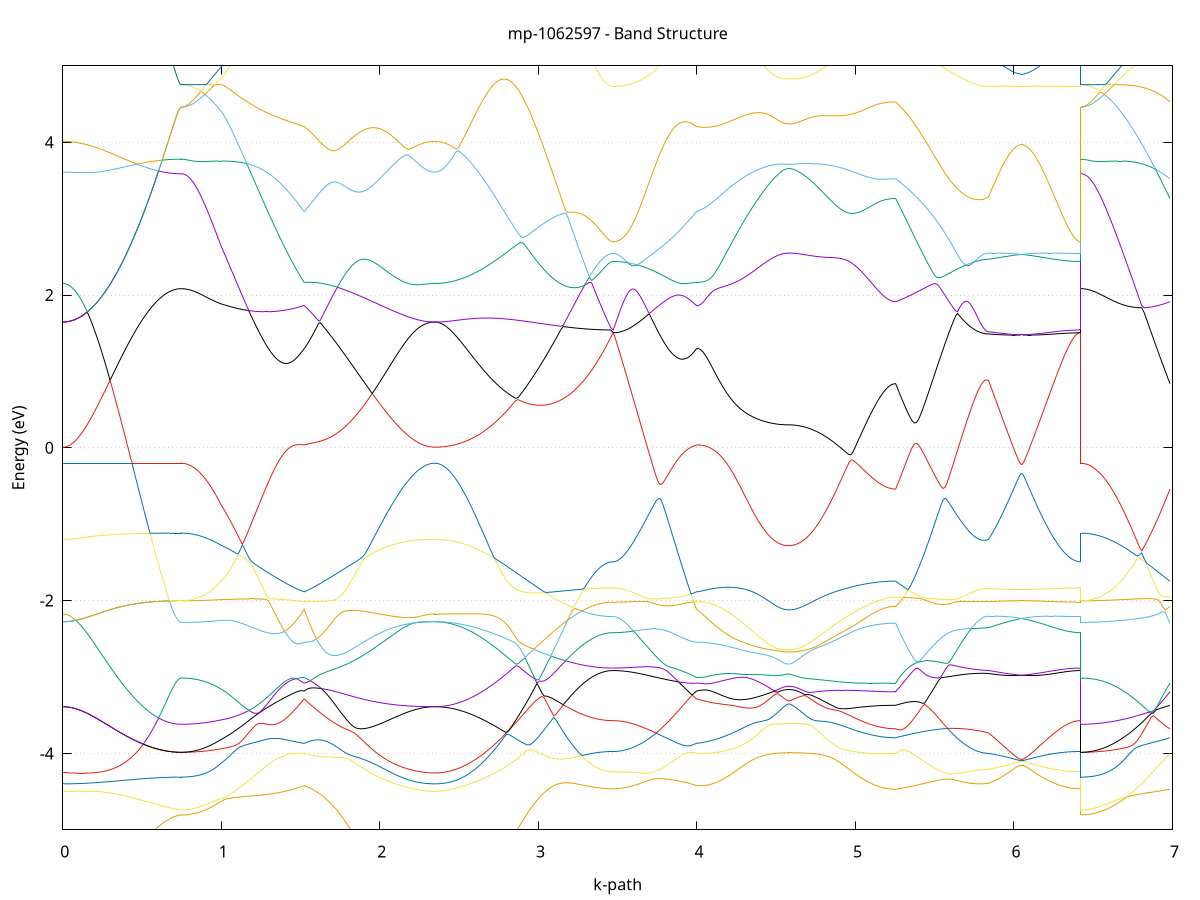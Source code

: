 set title 'mp-1062597 - Band Structure'
set xlabel 'k-path'
set ylabel 'Energy (eV)'
set grid y
set yrange [-5:5]
set terminal png size 800,600
set output 'mp-1062597_bands_gnuplot.png'
plot '-' using 1:2 with lines notitle, '-' using 1:2 with lines notitle, '-' using 1:2 with lines notitle, '-' using 1:2 with lines notitle, '-' using 1:2 with lines notitle, '-' using 1:2 with lines notitle, '-' using 1:2 with lines notitle, '-' using 1:2 with lines notitle, '-' using 1:2 with lines notitle, '-' using 1:2 with lines notitle, '-' using 1:2 with lines notitle, '-' using 1:2 with lines notitle, '-' using 1:2 with lines notitle, '-' using 1:2 with lines notitle, '-' using 1:2 with lines notitle, '-' using 1:2 with lines notitle, '-' using 1:2 with lines notitle, '-' using 1:2 with lines notitle, '-' using 1:2 with lines notitle, '-' using 1:2 with lines notitle, '-' using 1:2 with lines notitle, '-' using 1:2 with lines notitle, '-' using 1:2 with lines notitle, '-' using 1:2 with lines notitle
0.000000 -24.281719
0.006619 -24.281719
0.013238 -24.281719
0.019857 -24.281719
0.026476 -24.281719
0.033095 -24.281719
0.039714 -24.281719
0.046333 -24.281719
0.052952 -24.281619
0.059570 -24.281619
0.066189 -24.281619
0.072808 -24.281619
0.079427 -24.281519
0.086046 -24.281519
0.092665 -24.281519
0.099284 -24.281419
0.105903 -24.281419
0.112522 -24.281419
0.119141 -24.281319
0.125760 -24.281319
0.132379 -24.281219
0.138998 -24.281219
0.145617 -24.281119
0.152236 -24.281119
0.158855 -24.281019
0.165473 -24.281019
0.172092 -24.280919
0.178711 -24.280819
0.185330 -24.280819
0.191949 -24.280719
0.198568 -24.280719
0.205187 -24.280619
0.211806 -24.280519
0.218425 -24.280419
0.225044 -24.280419
0.231663 -24.280319
0.238282 -24.280219
0.244901 -24.280219
0.251520 -24.280119
0.258139 -24.280019
0.264758 -24.279919
0.271377 -24.279819
0.277995 -24.279819
0.284614 -24.279719
0.291233 -24.279619
0.297852 -24.279519
0.304471 -24.279419
0.311090 -24.279319
0.317709 -24.279219
0.324328 -24.279219
0.330947 -24.279119
0.337566 -24.279019
0.344185 -24.278919
0.350804 -24.278819
0.357423 -24.278719
0.364042 -24.278619
0.370661 -24.278519
0.377280 -24.278419
0.383899 -24.278319
0.390517 -24.278319
0.397136 -24.278219
0.403755 -24.278119
0.410374 -24.278019
0.416993 -24.277919
0.423612 -24.277819
0.430231 -24.277719
0.436850 -24.277619
0.443469 -24.277619
0.450088 -24.277519
0.456707 -24.277419
0.463326 -24.277319
0.469945 -24.277219
0.476564 -24.277119
0.483183 -24.277119
0.489802 -24.277019
0.496420 -24.276919
0.503039 -24.276819
0.509658 -24.276719
0.516277 -24.276719
0.522896 -24.276619
0.529515 -24.276519
0.536134 -24.276419
0.542753 -24.276419
0.549372 -24.276319
0.555991 -24.276219
0.562610 -24.276219
0.569229 -24.276119
0.575848 -24.276119
0.582467 -24.276019
0.589086 -24.275919
0.595705 -24.275919
0.602324 -24.275819
0.608942 -24.275819
0.615561 -24.275719
0.622180 -24.275719
0.628799 -24.275619
0.635418 -24.275619
0.642037 -24.275619
0.648656 -24.275519
0.655275 -24.275519
0.661894 -24.275519
0.668513 -24.275419
0.675132 -24.275419
0.681751 -24.275419
0.688370 -24.275419
0.694989 -24.275319
0.701608 -24.275319
0.708227 -24.275319
0.714846 -24.275319
0.721464 -24.275319
0.728083 -24.275319
0.734702 -24.275319
0.741321 -24.275319
0.747940 -24.275319
0.747940 -24.275319
0.757893 -24.275319
0.767845 -24.275319
0.777798 -24.275419
0.787750 -24.275619
0.797703 -24.275819
0.807655 -24.276019
0.817608 -24.276319
0.827560 -24.276719
0.837513 -24.277019
0.847465 -24.277419
0.857418 -24.277919
0.867370 -24.278419
0.877323 -24.278919
0.887275 -24.279519
0.897228 -24.280119
0.907180 -24.280819
0.917133 -24.281519
0.927085 -24.282219
0.937038 -24.283019
0.946990 -24.283819
0.956943 -24.284719
0.966895 -24.285619
0.976848 -24.286519
0.986800 -24.287419
0.996753 -24.288419
0.996753 -24.288419
1.005232 -24.289219
1.013711 -24.289919
1.022190 -24.290719
1.030669 -24.291419
1.039148 -24.292219
1.047627 -24.293119
1.056106 -24.293919
1.064585 -24.294719
1.073064 -24.295619
1.081543 -24.296419
1.090022 -24.297319
1.098501 -24.298219
1.106980 -24.299119
1.115459 -24.300019
1.123938 -24.300919
1.132417 -24.301919
1.140896 -24.302819
1.149375 -24.303819
1.157854 -24.304819
1.166333 -24.305719
1.174812 -24.306719
1.183291 -24.307719
1.191770 -24.308719
1.200249 -24.309719
1.208728 -24.310719
1.217207 -24.311719
1.225686 -24.312819
1.234165 -24.313819
1.242644 -24.314819
1.251123 -24.315819
1.259602 -24.316919
1.268081 -24.317919
1.276560 -24.319019
1.285039 -24.320019
1.293518 -24.321019
1.301997 -24.322119
1.310476 -24.323119
1.318955 -24.324219
1.327434 -24.325219
1.335913 -24.326219
1.344392 -24.327319
1.352871 -24.328319
1.361350 -24.329319
1.369829 -24.330319
1.378308 -24.331419
1.386787 -24.332419
1.395266 -24.333419
1.403745 -24.334419
1.412224 -24.335419
1.420703 -24.336419
1.429182 -24.337319
1.437661 -24.338319
1.446140 -24.339319
1.454619 -24.340219
1.463098 -24.341219
1.471577 -24.342119
1.480056 -24.343019
1.488535 -24.343919
1.497014 -24.344919
1.505493 -24.345719
1.513972 -24.346619
1.522451 -24.347519
1.522451 -24.347519
1.530865 -24.346419
1.539279 -24.345419
1.547693 -24.344319
1.556107 -24.343219
1.564520 -24.342219
1.572934 -24.341119
1.581348 -24.340019
1.589762 -24.339019
1.598175 -24.337919
1.606589 -24.336819
1.615003 -24.336019
1.623417 -24.335219
1.631830 -24.334419
1.640244 -24.333619
1.648658 -24.332819
1.657072 -24.331919
1.665486 -24.331119
1.673899 -24.330219
1.682313 -24.329419
1.690727 -24.328519
1.699141 -24.327719
1.707554 -24.326819
1.715968 -24.326019
1.724382 -24.325119
1.732796 -24.324219
1.741209 -24.323419
1.749623 -24.322519
1.758037 -24.321619
1.766451 -24.320819
1.774865 -24.319919
1.783278 -24.319019
1.791692 -24.318219
1.800106 -24.317319
1.808520 -24.316419
1.816933 -24.315619
1.825347 -24.314719
1.833761 -24.313819
1.842175 -24.313019
1.850588 -24.312119
1.859002 -24.311319
1.867416 -24.310419
1.875830 -24.309619
1.884244 -24.308719
1.892657 -24.307919
1.901071 -24.307119
1.909485 -24.306319
1.917899 -24.305419
1.926312 -24.304619
1.934726 -24.303819
1.943140 -24.303119
1.951554 -24.302319
1.959967 -24.301519
1.968381 -24.300719
1.976795 -24.300019
1.985209 -24.299219
1.993623 -24.298519
2.002036 -24.297819
2.010450 -24.297119
2.018864 -24.296419
2.027278 -24.295719
2.035691 -24.295019
2.044105 -24.294319
2.052519 -24.293719
2.060933 -24.293119
2.069346 -24.292419
2.077760 -24.291819
2.086174 -24.291219
2.094588 -24.290719
2.103002 -24.290119
2.111415 -24.289519
2.119829 -24.289019
2.128243 -24.288519
2.136657 -24.288019
2.145070 -24.287519
2.153484 -24.287119
2.161898 -24.286619
2.170312 -24.286219
2.178726 -24.285819
2.187139 -24.285419
2.195553 -24.285019
2.203967 -24.284719
2.212381 -24.284319
2.220794 -24.284019
2.229208 -24.283719
2.237622 -24.283519
2.246036 -24.283219
2.254449 -24.283019
2.262863 -24.282719
2.271277 -24.282619
2.279691 -24.282419
2.288104 -24.282219
2.296518 -24.282119
2.304932 -24.282019
2.313346 -24.281919
2.321760 -24.281819
2.330173 -24.281819
2.338587 -24.281719
2.347001 -24.281719
2.347001 -24.281719
2.361990 -24.281819
2.376979 -24.281919
2.391968 -24.282219
2.406957 -24.282519
2.421945 -24.283019
2.436934 -24.283519
2.451923 -24.284219
2.466912 -24.284919
2.481901 -24.285719
2.496890 -24.286719
2.511879 -24.287719
2.526868 -24.288819
2.541857 -24.290019
2.556846 -24.291319
2.571835 -24.292619
2.586824 -24.294019
2.601812 -24.295619
2.616801 -24.297119
2.631790 -24.298819
2.646779 -24.300519
2.661768 -24.302319
2.676757 -24.304119
2.691746 -24.306019
2.706735 -24.307919
2.721724 -24.309919
2.736713 -24.311919
2.751702 -24.314019
2.766691 -24.316119
2.781680 -24.318219
2.796668 -24.320419
2.811657 -24.322619
2.826646 -24.324819
2.841635 -24.327019
2.856624 -24.329219
2.871613 -24.331419
2.886602 -24.333719
2.901591 -24.335919
2.916580 -24.338119
2.931569 -24.340419
2.946558 -24.342619
2.961547 -24.344819
2.976535 -24.346919
2.991524 -24.349119
3.006513 -24.351219
3.021502 -24.353319
3.036491 -24.355319
3.051480 -24.357319
3.066469 -24.359319
3.081458 -24.361219
3.096447 -24.363119
3.111436 -24.364919
3.126425 -24.366719
3.141414 -24.368419
3.156402 -24.370119
3.171391 -24.371719
3.186380 -24.373219
3.201369 -24.374719
3.216358 -24.376119
3.231347 -24.377419
3.246336 -24.378719
3.261325 -24.379919
3.276314 -24.381019
3.291303 -24.382019
3.306292 -24.383019
3.321281 -24.383919
3.336270 -24.384719
3.351258 -24.385419
3.366247 -24.386119
3.381236 -24.386619
3.396225 -24.387119
3.411214 -24.387519
3.426203 -24.387819
3.441192 -24.388019
3.456181 -24.388119
3.471170 -24.388219
3.471170 -24.388219
3.479649 -24.388119
3.488128 -24.388119
3.496607 -24.388019
3.505086 -24.387919
3.513565 -24.387819
3.522044 -24.387719
3.530523 -24.387519
3.539002 -24.387319
3.547481 -24.387119
3.555960 -24.386919
3.564439 -24.386619
3.572918 -24.386319
3.581397 -24.386019
3.589876 -24.385719
3.598355 -24.385319
3.606834 -24.384919
3.615313 -24.384519
3.623792 -24.384119
3.632271 -24.383619
3.640750 -24.383119
3.649229 -24.382619
3.657708 -24.382119
3.666187 -24.381619
3.674666 -24.381019
3.683145 -24.380419
3.691624 -24.379819
3.700103 -24.379219
3.708582 -24.378519
3.717061 -24.377819
3.725540 -24.377119
3.734019 -24.376419
3.742498 -24.375719
3.750977 -24.375019
3.759456 -24.374219
3.767935 -24.373419
3.776414 -24.372619
3.784893 -24.371819
3.793372 -24.371019
3.801851 -24.370119
3.810330 -24.369319
3.818809 -24.368419
3.827288 -24.367519
3.835767 -24.366619
3.844246 -24.365719
3.852725 -24.364719
3.861204 -24.363819
3.869683 -24.362819
3.878162 -24.361919
3.886641 -24.360919
3.895120 -24.359919
3.903599 -24.358919
3.912078 -24.357919
3.920557 -24.356919
3.929036 -24.355919
3.937515 -24.354919
3.945994 -24.353819
3.954473 -24.352819
3.962953 -24.351719
3.971431 -24.350719
3.979911 -24.349619
3.988390 -24.348619
3.996869 -24.347519
3.996869 -24.347519
4.010716 -24.348219
4.024564 -24.349719
4.038412 -24.351319
4.052260 -24.352919
4.066107 -24.354619
4.079955 -24.356219
4.093803 -24.357819
4.107651 -24.359419
4.121499 -24.361019
4.135346 -24.362519
4.149194 -24.364119
4.163042 -24.365619
4.176890 -24.367019
4.190738 -24.368519
4.204585 -24.369919
4.218433 -24.371219
4.232281 -24.372519
4.246129 -24.373819
4.259977 -24.375119
4.273824 -24.376319
4.287672 -24.377519
4.301520 -24.378619
4.315368 -24.379719
4.329215 -24.380719
4.343063 -24.381719
4.356911 -24.382619
4.370759 -24.383519
4.384607 -24.384319
4.398454 -24.385119
4.412302 -24.385819
4.426150 -24.386519
4.439998 -24.387119
4.453846 -24.387619
4.467693 -24.388119
4.481541 -24.388619
4.495389 -24.388919
4.509237 -24.389319
4.523085 -24.389519
4.536932 -24.389719
4.550780 -24.389919
4.564628 -24.390019
4.578476 -24.390019
4.578476 -24.390019
4.586915 -24.390019
4.595354 -24.390019
4.603793 -24.389919
4.612232 -24.389819
4.620671 -24.389719
4.629110 -24.389619
4.637549 -24.389419
4.645988 -24.389219
4.654427 -24.389019
4.662866 -24.388819
4.671305 -24.388519
4.679744 -24.388219
4.688183 -24.387919
4.696622 -24.387619
4.705061 -24.387219
4.713500 -24.386919
4.721940 -24.386519
4.730379 -24.386019
4.738818 -24.385619
4.747257 -24.385119
4.755696 -24.384619
4.764135 -24.384119
4.772574 -24.383619
4.781013 -24.383019
4.789452 -24.382419
4.797891 -24.381819
4.806330 -24.381219
4.814769 -24.380519
4.823208 -24.379919
4.831647 -24.379219
4.840086 -24.378519
4.848525 -24.377819
4.856964 -24.377019
4.865403 -24.376319
4.873842 -24.375519
4.882282 -24.374719
4.890721 -24.373919
4.899160 -24.373019
4.907599 -24.372219
4.916038 -24.371319
4.924477 -24.370419
4.932916 -24.369619
4.941355 -24.368619
4.949794 -24.367719
4.958233 -24.366819
4.966672 -24.365819
4.975111 -24.364919
4.983550 -24.363919
4.991989 -24.362919
5.000428 -24.361919
5.008867 -24.360919
5.017306 -24.359819
5.025745 -24.358819
5.034184 -24.357819
5.042623 -24.356719
5.051063 -24.355619
5.059502 -24.354619
5.067941 -24.353519
5.076380 -24.352419
5.084819 -24.351319
5.093258 -24.350219
5.101697 -24.349119
5.110136 -24.348019
5.118575 -24.346919
5.127014 -24.345819
5.135453 -24.344619
5.143892 -24.343519
5.152331 -24.342419
5.160770 -24.341319
5.169209 -24.340219
5.177648 -24.339119
5.186087 -24.338019
5.194526 -24.337019
5.202965 -24.335919
5.211405 -24.334919
5.219844 -24.334019
5.228283 -24.333219
5.236722 -24.332519
5.245161 -24.332119
5.253600 -24.331919
5.253600 -24.331919
5.266621 -24.333919
5.279642 -24.335819
5.292663 -24.337819
5.305685 -24.339819
5.318706 -24.341719
5.331727 -24.343619
5.344748 -24.345519
5.357769 -24.347419
5.370791 -24.349319
5.383812 -24.351119
5.396833 -24.352919
5.409854 -24.354719
5.422876 -24.356519
5.435897 -24.358219
5.448918 -24.359919
5.461939 -24.361619
5.474960 -24.363219
5.487982 -24.364719
5.501003 -24.366319
5.514024 -24.367819
5.527045 -24.369219
5.540067 -24.370619
5.553088 -24.371919
5.566109 -24.373219
5.579130 -24.374419
5.592151 -24.375619
5.605173 -24.376719
5.618194 -24.377819
5.631215 -24.378819
5.644236 -24.379719
5.657257 -24.380619
5.670279 -24.381419
5.683300 -24.382119
5.696321 -24.382819
5.709342 -24.383419
5.722364 -24.384019
5.735385 -24.384519
5.748406 -24.384919
5.761427 -24.385219
5.774448 -24.385519
5.787470 -24.385719
5.800491 -24.385919
5.813512 -24.385919
5.826533 -24.386019
5.839555 -24.385919
5.839555 -24.385919
5.846173 -24.385719
5.852791 -24.385519
5.859409 -24.385319
5.866027 -24.385219
5.872645 -24.385019
5.879263 -24.384719
5.885882 -24.384519
5.892500 -24.384319
5.899118 -24.384119
5.905736 -24.383919
5.912354 -24.383719
5.918972 -24.383419
5.925591 -24.383219
5.932209 -24.383019
5.938827 -24.382719
5.945445 -24.382519
5.952063 -24.382219
5.958681 -24.382019
5.965300 -24.381719
5.971918 -24.381519
5.978536 -24.381219
5.985154 -24.380919
5.991772 -24.380719
5.998390 -24.380419
6.005009 -24.380119
6.011627 -24.379919
6.018245 -24.379619
6.024863 -24.379319
6.031481 -24.379119
6.038099 -24.378819
6.044718 -24.378519
6.051336 -24.378519
6.057954 -24.378819
6.064572 -24.379119
6.071190 -24.379319
6.077808 -24.379619
6.084427 -24.379919
6.091045 -24.380219
6.097663 -24.380419
6.104281 -24.380719
6.110899 -24.380919
6.117517 -24.381219
6.124136 -24.381519
6.130754 -24.381719
6.137372 -24.382019
6.143990 -24.382219
6.150608 -24.382519
6.157226 -24.382719
6.163845 -24.383019
6.170463 -24.383219
6.177081 -24.383419
6.183699 -24.383719
6.190317 -24.383919
6.196935 -24.384119
6.203554 -24.384319
6.210172 -24.384519
6.216790 -24.384819
6.223408 -24.385019
6.230026 -24.385219
6.236644 -24.385319
6.243263 -24.385519
6.249881 -24.385719
6.256499 -24.385919
6.263117 -24.386119
6.269735 -24.386219
6.276353 -24.386419
6.282972 -24.386519
6.289590 -24.386719
6.296208 -24.386819
6.302826 -24.387019
6.309444 -24.387119
6.316062 -24.387219
6.322680 -24.387319
6.329299 -24.387419
6.335917 -24.387519
6.342535 -24.387619
6.349153 -24.387719
6.355771 -24.387819
6.362389 -24.387919
6.369008 -24.387919
6.375626 -24.388019
6.382244 -24.388019
6.388862 -24.388119
6.395480 -24.388119
6.402098 -24.388119
6.408717 -24.388119
6.415335 -24.388219
6.421953 -24.388219
6.421953 -24.275319
6.436745 -24.275319
6.451536 -24.275419
6.466328 -24.275719
6.481120 -24.276019
6.495911 -24.276519
6.510703 -24.277019
6.525495 -24.277619
6.540287 -24.278319
6.555078 -24.279119
6.569870 -24.280019
6.584662 -24.281019
6.599453 -24.282119
6.614245 -24.283319
6.629037 -24.284519
6.643828 -24.285819
6.658620 -24.287219
6.673412 -24.288719
6.688203 -24.290319
6.702995 -24.291919
6.717787 -24.293619
6.732579 -24.295319
6.747370 -24.297219
6.762162 -24.299019
6.776954 -24.301019
6.791745 -24.303019
6.806537 -24.305019
6.821329 -24.307119
6.836120 -24.309219
6.850912 -24.311419
6.865704 -24.313619
6.880496 -24.315819
6.895287 -24.318019
6.910079 -24.320319
6.924871 -24.322619
6.939662 -24.324919
6.954454 -24.327219
6.969246 -24.329619
6.984037 -24.331919
e
0.000000 -24.281719
0.006619 -24.281719
0.013238 -24.281719
0.019857 -24.281719
0.026476 -24.281719
0.033095 -24.281719
0.039714 -24.281719
0.046333 -24.281719
0.052952 -24.281619
0.059570 -24.281619
0.066189 -24.281619
0.072808 -24.281619
0.079427 -24.281519
0.086046 -24.281519
0.092665 -24.281519
0.099284 -24.281419
0.105903 -24.281419
0.112522 -24.281419
0.119141 -24.281319
0.125760 -24.281319
0.132379 -24.281219
0.138998 -24.281219
0.145617 -24.281119
0.152236 -24.281119
0.158855 -24.281019
0.165473 -24.281019
0.172092 -24.280919
0.178711 -24.280819
0.185330 -24.280819
0.191949 -24.280719
0.198568 -24.280719
0.205187 -24.280619
0.211806 -24.280519
0.218425 -24.280419
0.225044 -24.280419
0.231663 -24.280319
0.238282 -24.280219
0.244901 -24.280119
0.251520 -24.280119
0.258139 -24.280019
0.264758 -24.279919
0.271377 -24.279819
0.277995 -24.279719
0.284614 -24.279719
0.291233 -24.279619
0.297852 -24.279519
0.304471 -24.279419
0.311090 -24.279319
0.317709 -24.279219
0.324328 -24.279219
0.330947 -24.279119
0.337566 -24.279019
0.344185 -24.278919
0.350804 -24.278819
0.357423 -24.278719
0.364042 -24.278619
0.370661 -24.278519
0.377280 -24.278419
0.383899 -24.278319
0.390517 -24.278319
0.397136 -24.278219
0.403755 -24.278119
0.410374 -24.278019
0.416993 -24.277919
0.423612 -24.277819
0.430231 -24.277719
0.436850 -24.277619
0.443469 -24.277619
0.450088 -24.277519
0.456707 -24.277419
0.463326 -24.277319
0.469945 -24.277219
0.476564 -24.277119
0.483183 -24.277119
0.489802 -24.277019
0.496420 -24.276919
0.503039 -24.276819
0.509658 -24.276719
0.516277 -24.276719
0.522896 -24.276619
0.529515 -24.276519
0.536134 -24.276419
0.542753 -24.276419
0.549372 -24.276319
0.555991 -24.276219
0.562610 -24.276219
0.569229 -24.276119
0.575848 -24.276119
0.582467 -24.276019
0.589086 -24.275919
0.595705 -24.275919
0.602324 -24.275819
0.608942 -24.275819
0.615561 -24.275719
0.622180 -24.275719
0.628799 -24.275619
0.635418 -24.275619
0.642037 -24.275619
0.648656 -24.275519
0.655275 -24.275519
0.661894 -24.275519
0.668513 -24.275419
0.675132 -24.275419
0.681751 -24.275419
0.688370 -24.275419
0.694989 -24.275319
0.701608 -24.275319
0.708227 -24.275319
0.714846 -24.275319
0.721464 -24.275319
0.728083 -24.275319
0.734702 -24.275319
0.741321 -24.275319
0.747940 -24.275319
0.747940 -24.275319
0.757893 -24.275319
0.767845 -24.275319
0.777798 -24.275419
0.787750 -24.275619
0.797703 -24.275719
0.807655 -24.275919
0.817608 -24.276219
0.827560 -24.276519
0.837513 -24.276819
0.847465 -24.277219
0.857418 -24.277619
0.867370 -24.278019
0.877323 -24.278519
0.887275 -24.279019
0.897228 -24.279519
0.907180 -24.280119
0.917133 -24.280719
0.927085 -24.281419
0.937038 -24.282019
0.946990 -24.282719
0.956943 -24.283519
0.966895 -24.284319
0.976848 -24.285119
0.986800 -24.285919
0.996753 -24.286819
0.996753 -24.286819
1.005232 -24.287419
1.013711 -24.288019
1.022190 -24.288719
1.030669 -24.289419
1.039148 -24.290119
1.047627 -24.290819
1.056106 -24.291519
1.064585 -24.292219
1.073064 -24.293019
1.081543 -24.293719
1.090022 -24.294519
1.098501 -24.295319
1.106980 -24.296119
1.115459 -24.296919
1.123938 -24.297719
1.132417 -24.298619
1.140896 -24.299419
1.149375 -24.300319
1.157854 -24.301219
1.166333 -24.302119
1.174812 -24.302919
1.183291 -24.303819
1.191770 -24.304819
1.200249 -24.305719
1.208728 -24.306619
1.217207 -24.307619
1.225686 -24.308519
1.234165 -24.309519
1.242644 -24.310419
1.251123 -24.311419
1.259602 -24.312419
1.268081 -24.313419
1.276560 -24.314419
1.285039 -24.315419
1.293518 -24.316419
1.301997 -24.317419
1.310476 -24.318419
1.318955 -24.319519
1.327434 -24.320519
1.335913 -24.321519
1.344392 -24.322619
1.352871 -24.323619
1.361350 -24.324619
1.369829 -24.325719
1.378308 -24.326719
1.386787 -24.327819
1.395266 -24.328819
1.403745 -24.329919
1.412224 -24.330919
1.420703 -24.332019
1.429182 -24.333019
1.437661 -24.334119
1.446140 -24.335119
1.454619 -24.336219
1.463098 -24.337319
1.471577 -24.338319
1.480056 -24.339319
1.488535 -24.340419
1.497014 -24.341419
1.505493 -24.342519
1.513972 -24.343519
1.522451 -24.344519
1.522451 -24.344519
1.530865 -24.343819
1.539279 -24.343119
1.547693 -24.342319
1.556107 -24.341519
1.564520 -24.340819
1.572934 -24.340019
1.581348 -24.339219
1.589762 -24.338419
1.598175 -24.337619
1.606589 -24.336819
1.615003 -24.335819
1.623417 -24.334719
1.631830 -24.333619
1.640244 -24.332619
1.648658 -24.331519
1.657072 -24.330519
1.665486 -24.329419
1.673899 -24.328419
1.682313 -24.327319
1.690727 -24.326319
1.699141 -24.325319
1.707554 -24.324319
1.715968 -24.323219
1.724382 -24.322219
1.732796 -24.321219
1.741209 -24.320219
1.749623 -24.319219
1.758037 -24.318319
1.766451 -24.317319
1.774865 -24.316319
1.783278 -24.315419
1.791692 -24.314419
1.800106 -24.313519
1.808520 -24.312619
1.816933 -24.311719
1.825347 -24.310819
1.833761 -24.309919
1.842175 -24.309019
1.850588 -24.308119
1.859002 -24.307319
1.867416 -24.306419
1.875830 -24.305619
1.884244 -24.304819
1.892657 -24.304019
1.901071 -24.303219
1.909485 -24.302419
1.917899 -24.301619
1.926312 -24.300919
1.934726 -24.300119
1.943140 -24.299419
1.951554 -24.298719
1.959967 -24.298019
1.968381 -24.297319
1.976795 -24.296619
1.985209 -24.296019
1.993623 -24.295319
2.002036 -24.294719
2.010450 -24.294119
2.018864 -24.293519
2.027278 -24.292919
2.035691 -24.292319
2.044105 -24.291719
2.052519 -24.291219
2.060933 -24.290719
2.069346 -24.290119
2.077760 -24.289619
2.086174 -24.289219
2.094588 -24.288719
2.103002 -24.288219
2.111415 -24.287819
2.119829 -24.287419
2.128243 -24.287019
2.136657 -24.286619
2.145070 -24.286219
2.153484 -24.285819
2.161898 -24.285519
2.170312 -24.285119
2.178726 -24.284819
2.187139 -24.284519
2.195553 -24.284219
2.203967 -24.284019
2.212381 -24.283719
2.220794 -24.283519
2.229208 -24.283219
2.237622 -24.283019
2.246036 -24.282819
2.254449 -24.282719
2.262863 -24.282519
2.271277 -24.282319
2.279691 -24.282219
2.288104 -24.282119
2.296518 -24.282019
2.304932 -24.281919
2.313346 -24.281819
2.321760 -24.281819
2.330173 -24.281719
2.338587 -24.281719
2.347001 -24.281719
2.347001 -24.281719
2.361990 -24.281819
2.376979 -24.281919
2.391968 -24.282119
2.406957 -24.282319
2.421945 -24.282719
2.436934 -24.283119
2.451923 -24.283619
2.466912 -24.284119
2.481901 -24.284819
2.496890 -24.285519
2.511879 -24.286319
2.526868 -24.287119
2.541857 -24.288019
2.556846 -24.289019
2.571835 -24.290119
2.586824 -24.291219
2.601812 -24.292319
2.616801 -24.293619
2.631790 -24.294919
2.646779 -24.296219
2.661768 -24.297619
2.676757 -24.299019
2.691746 -24.300519
2.706735 -24.302019
2.721724 -24.303619
2.736713 -24.305219
2.751702 -24.306819
2.766691 -24.308519
2.781680 -24.310219
2.796668 -24.311919
2.811657 -24.313619
2.826646 -24.315419
2.841635 -24.317219
2.856624 -24.319019
2.871613 -24.320819
2.886602 -24.322619
2.901591 -24.324419
2.916580 -24.326219
2.931569 -24.328119
2.946558 -24.329919
2.961547 -24.331719
2.976535 -24.333519
2.991524 -24.335219
3.006513 -24.337019
3.021502 -24.338719
3.036491 -24.340519
3.051480 -24.342119
3.066469 -24.343819
3.081458 -24.345419
3.096447 -24.347019
3.111436 -24.348619
3.126425 -24.350119
3.141414 -24.351519
3.156402 -24.353019
3.171391 -24.354319
3.186380 -24.355719
3.201369 -24.356919
3.216358 -24.358119
3.231347 -24.359319
3.246336 -24.360419
3.261325 -24.361419
3.276314 -24.362419
3.291303 -24.363319
3.306292 -24.364119
3.321281 -24.364919
3.336270 -24.365619
3.351258 -24.366219
3.366247 -24.366819
3.381236 -24.367319
3.396225 -24.367719
3.411214 -24.368019
3.426203 -24.368319
3.441192 -24.368519
3.456181 -24.368619
3.471170 -24.368619
3.471170 -24.368619
3.479649 -24.368619
3.488128 -24.368619
3.496607 -24.368619
3.505086 -24.368519
3.513565 -24.368519
3.522044 -24.368419
3.530523 -24.368319
3.539002 -24.368219
3.547481 -24.368119
3.555960 -24.368019
3.564439 -24.367819
3.572918 -24.367719
3.581397 -24.367519
3.589876 -24.367319
3.598355 -24.367119
3.606834 -24.366919
3.615313 -24.366719
3.623792 -24.366519
3.632271 -24.366319
3.640750 -24.366019
3.649229 -24.365719
3.657708 -24.365519
3.666187 -24.365219
3.674666 -24.364919
3.683145 -24.364519
3.691624 -24.364219
3.700103 -24.363919
3.708582 -24.363519
3.717061 -24.363219
3.725540 -24.362819
3.734019 -24.362419
3.742498 -24.362019
3.750977 -24.361619
3.759456 -24.361119
3.767935 -24.360719
3.776414 -24.360219
3.784893 -24.359819
3.793372 -24.359319
3.801851 -24.358819
3.810330 -24.358319
3.818809 -24.357819
3.827288 -24.357319
3.835767 -24.356719
3.844246 -24.356219
3.852725 -24.355619
3.861204 -24.355119
3.869683 -24.354519
3.878162 -24.353919
3.886641 -24.353319
3.895120 -24.352719
3.903599 -24.352019
3.912078 -24.351419
3.920557 -24.350819
3.929036 -24.350119
3.937515 -24.349419
3.945994 -24.348819
3.954473 -24.348119
3.962953 -24.347419
3.971431 -24.346719
3.979911 -24.346019
3.988390 -24.345319
3.996869 -24.344519
3.996869 -24.344519
4.010716 -24.343119
4.024564 -24.340819
4.038412 -24.338319
4.052260 -24.335719
4.066107 -24.333219
4.079955 -24.330619
4.093803 -24.328019
4.107651 -24.325419
4.121499 -24.322819
4.135346 -24.320219
4.149194 -24.317619
4.163042 -24.315019
4.176890 -24.312519
4.190738 -24.310019
4.204585 -24.307519
4.218433 -24.305119
4.232281 -24.302719
4.246129 -24.300419
4.259977 -24.298119
4.273824 -24.295919
4.287672 -24.293719
4.301520 -24.291619
4.315368 -24.289619
4.329215 -24.287719
4.343063 -24.285819
4.356911 -24.284019
4.370759 -24.282419
4.384607 -24.280819
4.398454 -24.279319
4.412302 -24.277919
4.426150 -24.276619
4.439998 -24.275419
4.453846 -24.274319
4.467693 -24.273319
4.481541 -24.272419
4.495389 -24.271719
4.509237 -24.271019
4.523085 -24.270519
4.536932 -24.270119
4.550780 -24.269819
4.564628 -24.269619
4.578476 -24.269619
4.578476 -24.269619
4.586915 -24.269619
4.595354 -24.269619
4.603793 -24.269719
4.612232 -24.269819
4.620671 -24.269819
4.629110 -24.270019
4.637549 -24.270119
4.645988 -24.270319
4.654427 -24.270519
4.662866 -24.270719
4.671305 -24.270919
4.679744 -24.271119
4.688183 -24.271419
4.696622 -24.271719
4.705061 -24.272019
4.713500 -24.272319
4.721940 -24.272719
4.730379 -24.273119
4.738818 -24.273519
4.747257 -24.273919
4.755696 -24.274319
4.764135 -24.274819
4.772574 -24.275219
4.781013 -24.275719
4.789452 -24.276319
4.797891 -24.276819
4.806330 -24.277319
4.814769 -24.277919
4.823208 -24.278519
4.831647 -24.279119
4.840086 -24.279719
4.848525 -24.280419
4.856964 -24.281119
4.865403 -24.281719
4.873842 -24.282419
4.882282 -24.283219
4.890721 -24.283919
4.899160 -24.284619
4.907599 -24.285419
4.916038 -24.286219
4.924477 -24.287019
4.932916 -24.287819
4.941355 -24.288619
4.949794 -24.289519
4.958233 -24.290319
4.966672 -24.291219
4.975111 -24.292119
4.983550 -24.293019
4.991989 -24.293919
5.000428 -24.294919
5.008867 -24.295819
5.017306 -24.296819
5.025745 -24.297719
5.034184 -24.298719
5.042623 -24.299719
5.051063 -24.300719
5.059502 -24.301719
5.067941 -24.302719
5.076380 -24.303719
5.084819 -24.304819
5.093258 -24.305819
5.101697 -24.306919
5.110136 -24.307919
5.118575 -24.309019
5.127014 -24.310119
5.135453 -24.311119
5.143892 -24.312219
5.152331 -24.313319
5.160770 -24.314419
5.169209 -24.315419
5.177648 -24.316519
5.186087 -24.317619
5.194526 -24.318619
5.202965 -24.319619
5.211405 -24.320619
5.219844 -24.321519
5.228283 -24.322319
5.236722 -24.323019
5.245161 -24.323419
5.253600 -24.323619
5.253600 -24.323619
5.266621 -24.325219
5.279642 -24.326819
5.292663 -24.328419
5.305685 -24.330019
5.318706 -24.331619
5.331727 -24.333219
5.344748 -24.334819
5.357769 -24.336419
5.370791 -24.337919
5.383812 -24.339419
5.396833 -24.340919
5.409854 -24.342419
5.422876 -24.343919
5.435897 -24.345319
5.448918 -24.346719
5.461939 -24.348119
5.474960 -24.349419
5.487982 -24.350819
5.501003 -24.352119
5.514024 -24.353319
5.527045 -24.354519
5.540067 -24.355719
5.553088 -24.356919
5.566109 -24.358019
5.579130 -24.359019
5.592151 -24.360119
5.605173 -24.361119
5.618194 -24.362019
5.631215 -24.362919
5.644236 -24.363819
5.657257 -24.364619
5.670279 -24.365319
5.683300 -24.366119
5.696321 -24.366719
5.709342 -24.367419
5.722364 -24.367919
5.735385 -24.368519
5.748406 -24.369019
5.761427 -24.369419
5.774448 -24.369819
5.787470 -24.370119
5.800491 -24.370419
5.813512 -24.370619
5.826533 -24.370819
5.839555 -24.370919
5.839555 -24.370919
5.846173 -24.371119
5.852791 -24.371319
5.859409 -24.371419
5.866027 -24.371619
5.872645 -24.371819
5.879263 -24.372019
5.885882 -24.372219
5.892500 -24.372519
5.899118 -24.372719
5.905736 -24.372919
5.912354 -24.373119
5.918972 -24.373419
5.925591 -24.373619
5.932209 -24.373819
5.938827 -24.374119
5.945445 -24.374319
5.952063 -24.374619
5.958681 -24.374819
5.965300 -24.375119
5.971918 -24.375319
5.978536 -24.375619
5.985154 -24.375819
5.991772 -24.376119
5.998390 -24.376419
6.005009 -24.376619
6.011627 -24.376919
6.018245 -24.377219
6.024863 -24.377519
6.031481 -24.377719
6.038099 -24.378019
6.044718 -24.378319
6.051336 -24.378319
6.057954 -24.378019
6.064572 -24.377719
6.071190 -24.377419
6.077808 -24.377219
6.084427 -24.376919
6.091045 -24.376619
6.097663 -24.376419
6.104281 -24.376119
6.110899 -24.375819
6.117517 -24.375619
6.124136 -24.375319
6.130754 -24.375119
6.137372 -24.374819
6.143990 -24.374619
6.150608 -24.374319
6.157226 -24.374119
6.163845 -24.373819
6.170463 -24.373619
6.177081 -24.373419
6.183699 -24.373119
6.190317 -24.372919
6.196935 -24.372719
6.203554 -24.372519
6.210172 -24.372219
6.216790 -24.372019
6.223408 -24.371819
6.230026 -24.371619
6.236644 -24.371419
6.243263 -24.371219
6.249881 -24.371119
6.256499 -24.370919
6.263117 -24.370719
6.269735 -24.370619
6.276353 -24.370419
6.282972 -24.370219
6.289590 -24.370119
6.296208 -24.370019
6.302826 -24.369819
6.309444 -24.369719
6.316062 -24.369619
6.322680 -24.369519
6.329299 -24.369419
6.335917 -24.369319
6.342535 -24.369219
6.349153 -24.369119
6.355771 -24.369019
6.362389 -24.368919
6.369008 -24.368919
6.375626 -24.368819
6.382244 -24.368819
6.388862 -24.368719
6.395480 -24.368719
6.402098 -24.368719
6.408717 -24.368619
6.415335 -24.368619
6.421953 -24.368619
6.421953 -24.275319
6.436745 -24.275319
6.451536 -24.275419
6.466328 -24.275619
6.481120 -24.275919
6.495911 -24.276319
6.510703 -24.276819
6.525495 -24.277319
6.540287 -24.278019
6.555078 -24.278719
6.569870 -24.279419
6.584662 -24.280319
6.599453 -24.281319
6.614245 -24.282319
6.629037 -24.283319
6.643828 -24.284519
6.658620 -24.285719
6.673412 -24.287019
6.688203 -24.288319
6.702995 -24.289719
6.717787 -24.291219
6.732579 -24.292719
6.747370 -24.294319
6.762162 -24.295919
6.776954 -24.297619
6.791745 -24.299319
6.806537 -24.301019
6.821329 -24.302819
6.836120 -24.304619
6.850912 -24.306419
6.865704 -24.308219
6.880496 -24.310119
6.895287 -24.312019
6.910079 -24.313919
6.924871 -24.315819
6.939662 -24.317819
6.954454 -24.319719
6.969246 -24.321619
6.984037 -24.323619
e
0.000000 -24.158919
0.006619 -24.158919
0.013238 -24.158919
0.019857 -24.159019
0.026476 -24.159019
0.033095 -24.159119
0.039714 -24.159119
0.046333 -24.159219
0.052952 -24.159319
0.059570 -24.159419
0.066189 -24.159519
0.072808 -24.159619
0.079427 -24.159819
0.086046 -24.159919
0.092665 -24.160119
0.099284 -24.160219
0.105903 -24.160419
0.112522 -24.160619
0.119141 -24.160819
0.125760 -24.161019
0.132379 -24.161219
0.138998 -24.161519
0.145617 -24.161719
0.152236 -24.162019
0.158855 -24.162219
0.165473 -24.162519
0.172092 -24.162819
0.178711 -24.163119
0.185330 -24.163319
0.191949 -24.163719
0.198568 -24.164019
0.205187 -24.164319
0.211806 -24.164619
0.218425 -24.164919
0.225044 -24.165319
0.231663 -24.165619
0.238282 -24.166019
0.244901 -24.166419
0.251520 -24.166719
0.258139 -24.167119
0.264758 -24.167519
0.271377 -24.167919
0.277995 -24.168319
0.284614 -24.168719
0.291233 -24.169119
0.297852 -24.169519
0.304471 -24.169919
0.311090 -24.170319
0.317709 -24.170719
0.324328 -24.171119
0.330947 -24.171519
0.337566 -24.171919
0.344185 -24.172419
0.350804 -24.172819
0.357423 -24.173219
0.364042 -24.173619
0.370661 -24.174119
0.377280 -24.174519
0.383899 -24.174919
0.390517 -24.175319
0.397136 -24.175819
0.403755 -24.176219
0.410374 -24.176619
0.416993 -24.177019
0.423612 -24.177419
0.430231 -24.177919
0.436850 -24.178319
0.443469 -24.178719
0.450088 -24.179119
0.456707 -24.179519
0.463326 -24.179919
0.469945 -24.180319
0.476564 -24.180719
0.483183 -24.181019
0.489802 -24.181419
0.496420 -24.181819
0.503039 -24.182219
0.509658 -24.182519
0.516277 -24.182919
0.522896 -24.183219
0.529515 -24.183619
0.536134 -24.183919
0.542753 -24.184219
0.549372 -24.184519
0.555991 -24.184819
0.562610 -24.185119
0.569229 -24.185419
0.575848 -24.185719
0.582467 -24.186019
0.589086 -24.186319
0.595705 -24.186519
0.602324 -24.186819
0.608942 -24.187019
0.615561 -24.187219
0.622180 -24.187519
0.628799 -24.187719
0.635418 -24.187919
0.642037 -24.188019
0.648656 -24.188219
0.655275 -24.188419
0.661894 -24.188519
0.668513 -24.188719
0.675132 -24.188819
0.681751 -24.188919
0.688370 -24.189119
0.694989 -24.189219
0.701608 -24.189219
0.708227 -24.189319
0.714846 -24.189419
0.721464 -24.189419
0.728083 -24.189519
0.734702 -24.189519
0.741321 -24.189519
0.747940 -24.189519
0.747940 -24.189519
0.757893 -24.189519
0.767845 -24.189519
0.777798 -24.189519
0.787750 -24.189419
0.797703 -24.189319
0.807655 -24.189319
0.817608 -24.189219
0.827560 -24.189119
0.837513 -24.188919
0.847465 -24.188819
0.857418 -24.188719
0.867370 -24.188519
0.877323 -24.188319
0.887275 -24.188119
0.897228 -24.187919
0.907180 -24.187719
0.917133 -24.187519
0.927085 -24.187219
0.937038 -24.187019
0.946990 -24.186719
0.956943 -24.186419
0.966895 -24.186119
0.976848 -24.185819
0.986800 -24.185519
0.996753 -24.185219
0.996753 -24.185219
1.005232 -24.185019
1.013711 -24.184719
1.022190 -24.184519
1.030669 -24.184219
1.039148 -24.183919
1.047627 -24.183619
1.056106 -24.183319
1.064585 -24.183019
1.073064 -24.182719
1.081543 -24.182419
1.090022 -24.182019
1.098501 -24.181719
1.106980 -24.181319
1.115459 -24.181019
1.123938 -24.180619
1.132417 -24.180219
1.140896 -24.179919
1.149375 -24.179519
1.157854 -24.179119
1.166333 -24.178719
1.174812 -24.178319
1.183291 -24.177919
1.191770 -24.177519
1.200249 -24.177119
1.208728 -24.176719
1.217207 -24.176219
1.225686 -24.175819
1.234165 -24.175419
1.242644 -24.175019
1.251123 -24.174519
1.259602 -24.174119
1.268081 -24.173719
1.276560 -24.173319
1.285039 -24.172819
1.293518 -24.172419
1.301997 -24.172019
1.310476 -24.171519
1.318955 -24.171119
1.327434 -24.170719
1.335913 -24.170219
1.344392 -24.169819
1.352871 -24.169419
1.361350 -24.169019
1.369829 -24.168619
1.378308 -24.168119
1.386787 -24.167719
1.395266 -24.167319
1.403745 -24.166919
1.412224 -24.166519
1.420703 -24.166119
1.429182 -24.165719
1.437661 -24.165319
1.446140 -24.164919
1.454619 -24.164619
1.463098 -24.164219
1.471577 -24.163819
1.480056 -24.163519
1.488535 -24.163119
1.497014 -24.162819
1.505493 -24.162419
1.513972 -24.162119
1.522451 -24.161719
1.522451 -24.161719
1.530865 -24.161919
1.539279 -24.162019
1.547693 -24.162219
1.556107 -24.162319
1.564520 -24.162419
1.572934 -24.162519
1.581348 -24.162619
1.589762 -24.162719
1.598175 -24.162819
1.606589 -24.162919
1.615003 -24.163019
1.623417 -24.163119
1.631830 -24.163219
1.640244 -24.163319
1.648658 -24.163419
1.657072 -24.163419
1.665486 -24.163519
1.673899 -24.163519
1.682313 -24.163619
1.690727 -24.163619
1.699141 -24.163719
1.707554 -24.163719
1.715968 -24.163719
1.724382 -24.163819
1.732796 -24.163819
1.741209 -24.163819
1.749623 -24.163819
1.758037 -24.163819
1.766451 -24.163819
1.774865 -24.163819
1.783278 -24.163819
1.791692 -24.163819
1.800106 -24.163719
1.808520 -24.163719
1.816933 -24.163719
1.825347 -24.163619
1.833761 -24.163619
1.842175 -24.163519
1.850588 -24.163519
1.859002 -24.163419
1.867416 -24.163419
1.875830 -24.163319
1.884244 -24.163219
1.892657 -24.163219
1.901071 -24.163119
1.909485 -24.163019
1.917899 -24.162919
1.926312 -24.162819
1.934726 -24.162719
1.943140 -24.162719
1.951554 -24.162619
1.959967 -24.162519
1.968381 -24.162419
1.976795 -24.162319
1.985209 -24.162219
1.993623 -24.162119
2.002036 -24.162019
2.010450 -24.161919
2.018864 -24.161719
2.027278 -24.161619
2.035691 -24.161519
2.044105 -24.161419
2.052519 -24.161319
2.060933 -24.161219
2.069346 -24.161119
2.077760 -24.161019
2.086174 -24.160919
2.094588 -24.160819
2.103002 -24.160719
2.111415 -24.160619
2.119829 -24.160519
2.128243 -24.160419
2.136657 -24.160319
2.145070 -24.160219
2.153484 -24.160119
2.161898 -24.160019
2.170312 -24.159919
2.178726 -24.159819
2.187139 -24.159719
2.195553 -24.159719
2.203967 -24.159619
2.212381 -24.159519
2.220794 -24.159419
2.229208 -24.159419
2.237622 -24.159319
2.246036 -24.159319
2.254449 -24.159219
2.262863 -24.159219
2.271277 -24.159119
2.279691 -24.159119
2.288104 -24.159019
2.296518 -24.159019
2.304932 -24.159019
2.313346 -24.159019
2.321760 -24.158919
2.330173 -24.158919
2.338587 -24.158919
2.347001 -24.158919
2.347001 -24.158919
2.361990 -24.158919
2.376979 -24.158919
2.391968 -24.158919
2.406957 -24.158919
2.421945 -24.158919
2.436934 -24.158819
2.451923 -24.158819
2.466912 -24.158819
2.481901 -24.158719
2.496890 -24.158719
2.511879 -24.158619
2.526868 -24.158619
2.541857 -24.158519
2.556846 -24.158419
2.571835 -24.158419
2.586824 -24.158319
2.601812 -24.158219
2.616801 -24.158219
2.631790 -24.158119
2.646779 -24.158019
2.661768 -24.157919
2.676757 -24.157819
2.691746 -24.157719
2.706735 -24.157619
2.721724 -24.157519
2.736713 -24.157419
2.751702 -24.157319
2.766691 -24.157219
2.781680 -24.157119
2.796668 -24.157019
2.811657 -24.156919
2.826646 -24.156819
2.841635 -24.156719
2.856624 -24.156519
2.871613 -24.156419
2.886602 -24.156319
2.901591 -24.156219
2.916580 -24.156119
2.931569 -24.156019
2.946558 -24.155919
2.961547 -24.155819
2.976535 -24.155719
2.991524 -24.155519
3.006513 -24.155419
3.021502 -24.155319
3.036491 -24.155219
3.051480 -24.155119
3.066469 -24.155019
3.081458 -24.154919
3.096447 -24.154819
3.111436 -24.154719
3.126425 -24.154619
3.141414 -24.154619
3.156402 -24.154519
3.171391 -24.154419
3.186380 -24.154319
3.201369 -24.154219
3.216358 -24.154219
3.231347 -24.154119
3.246336 -24.154019
3.261325 -24.154019
3.276314 -24.153919
3.291303 -24.153919
3.306292 -24.153819
3.321281 -24.153819
3.336270 -24.153719
3.351258 -24.153719
3.366247 -24.153719
3.381236 -24.153619
3.396225 -24.153619
3.411214 -24.153619
3.426203 -24.153619
3.441192 -24.153619
3.456181 -24.153619
3.471170 -24.153519
3.471170 -24.153519
3.479649 -24.153619
3.488128 -24.153619
3.496607 -24.153619
3.505086 -24.153619
3.513565 -24.153619
3.522044 -24.153719
3.530523 -24.153719
3.539002 -24.153819
3.547481 -24.153819
3.555960 -24.153919
3.564439 -24.154019
3.572918 -24.154019
3.581397 -24.154119
3.589876 -24.154219
3.598355 -24.154319
3.606834 -24.154419
3.615313 -24.154519
3.623792 -24.154619
3.632271 -24.154719
3.640750 -24.154819
3.649229 -24.155019
3.657708 -24.155119
3.666187 -24.155219
3.674666 -24.155419
3.683145 -24.155519
3.691624 -24.155619
3.700103 -24.155819
3.708582 -24.156019
3.717061 -24.156119
3.725540 -24.156319
3.734019 -24.156419
3.742498 -24.156619
3.750977 -24.156819
3.759456 -24.156919
3.767935 -24.157119
3.776414 -24.157319
3.784893 -24.157519
3.793372 -24.157619
3.801851 -24.157819
3.810330 -24.158019
3.818809 -24.158219
3.827288 -24.158419
3.835767 -24.158619
3.844246 -24.158719
3.852725 -24.158919
3.861204 -24.159119
3.869683 -24.159319
3.878162 -24.159519
3.886641 -24.159619
3.895120 -24.159819
3.903599 -24.160019
3.912078 -24.160219
3.920557 -24.160319
3.929036 -24.160519
3.937515 -24.160719
3.945994 -24.160819
3.954473 -24.161019
3.962953 -24.161219
3.971431 -24.161319
3.979911 -24.161519
3.988390 -24.161619
3.996869 -24.161819
3.996869 -24.161719
4.010716 -24.161819
4.024564 -24.161919
4.038412 -24.161919
4.052260 -24.162019
4.066107 -24.162019
4.079955 -24.162119
4.093803 -24.162219
4.107651 -24.162219
4.121499 -24.162319
4.135346 -24.162319
4.149194 -24.162419
4.163042 -24.162419
4.176890 -24.162519
4.190738 -24.162519
4.204585 -24.162619
4.218433 -24.162619
4.232281 -24.162719
4.246129 -24.162719
4.259977 -24.162819
4.273824 -24.162819
4.287672 -24.162819
4.301520 -24.162919
4.315368 -24.162919
4.329215 -24.162919
4.343063 -24.163019
4.356911 -24.163019
4.370759 -24.163019
4.384607 -24.163119
4.398454 -24.163119
4.412302 -24.163119
4.426150 -24.163119
4.439998 -24.163219
4.453846 -24.163219
4.467693 -24.163219
4.481541 -24.163219
4.495389 -24.163219
4.509237 -24.163219
4.523085 -24.163219
4.536932 -24.163219
4.550780 -24.163219
4.564628 -24.163219
4.578476 -24.163219
4.578476 -24.163219
4.586915 -24.163319
4.595354 -24.163319
4.603793 -24.163319
4.612232 -24.163319
4.620671 -24.163319
4.629110 -24.163419
4.637549 -24.163419
4.645988 -24.163419
4.654427 -24.163519
4.662866 -24.163619
4.671305 -24.163619
4.679744 -24.163719
4.688183 -24.163819
4.696622 -24.163819
4.705061 -24.163919
4.713500 -24.164019
4.721940 -24.164119
4.730379 -24.164219
4.738818 -24.164319
4.747257 -24.164419
4.755696 -24.164519
4.764135 -24.164619
4.772574 -24.164819
4.781013 -24.164919
4.789452 -24.165019
4.797891 -24.165219
4.806330 -24.165319
4.814769 -24.165419
4.823208 -24.165619
4.831647 -24.165719
4.840086 -24.165919
4.848525 -24.166019
4.856964 -24.166219
4.865403 -24.166319
4.873842 -24.166519
4.882282 -24.166619
4.890721 -24.166819
4.899160 -24.166919
4.907599 -24.167119
4.916038 -24.167219
4.924477 -24.167419
4.932916 -24.167519
4.941355 -24.167719
4.949794 -24.167819
4.958233 -24.168019
4.966672 -24.168219
4.975111 -24.168319
4.983550 -24.168519
4.991989 -24.168619
5.000428 -24.168719
5.008867 -24.168919
5.017306 -24.169019
5.025745 -24.169219
5.034184 -24.169319
5.042623 -24.169419
5.051063 -24.169619
5.059502 -24.169719
5.067941 -24.169819
5.076380 -24.169919
5.084819 -24.170019
5.093258 -24.170119
5.101697 -24.170219
5.110136 -24.170319
5.118575 -24.170419
5.127014 -24.170519
5.135453 -24.170619
5.143892 -24.170719
5.152331 -24.170719
5.160770 -24.170819
5.169209 -24.170919
5.177648 -24.170919
5.186087 -24.171019
5.194526 -24.171019
5.202965 -24.171119
5.211405 -24.171119
5.219844 -24.171119
5.228283 -24.171119
5.236722 -24.171219
5.245161 -24.171219
5.253600 -24.171219
5.253600 -24.171219
5.266621 -24.170519
5.279642 -24.169919
5.292663 -24.169319
5.305685 -24.168719
5.318706 -24.168019
5.331727 -24.167419
5.344748 -24.166819
5.357769 -24.166219
5.370791 -24.165619
5.383812 -24.165019
5.396833 -24.164419
5.409854 -24.163819
5.422876 -24.163319
5.435897 -24.162719
5.448918 -24.162219
5.461939 -24.161619
5.474960 -24.161119
5.487982 -24.160619
5.501003 -24.160119
5.514024 -24.159619
5.527045 -24.159219
5.540067 -24.158719
5.553088 -24.158319
5.566109 -24.157919
5.579130 -24.157519
5.592151 -24.157119
5.605173 -24.156719
5.618194 -24.156419
5.631215 -24.156119
5.644236 -24.155819
5.657257 -24.155519
5.670279 -24.155219
5.683300 -24.155019
5.696321 -24.154719
5.709342 -24.154519
5.722364 -24.154319
5.735385 -24.154219
5.748406 -24.154019
5.761427 -24.153919
5.774448 -24.153819
5.787470 -24.153719
5.800491 -24.153619
5.813512 -24.153619
5.826533 -24.153619
5.839555 -24.153519
5.839555 -24.153519
5.846173 -24.153519
5.852791 -24.153519
5.859409 -24.153519
5.866027 -24.153519
5.872645 -24.153519
5.879263 -24.153519
5.885882 -24.153519
5.892500 -24.153519
5.899118 -24.153519
5.905736 -24.153519
5.912354 -24.153519
5.918972 -24.153519
5.925591 -24.153519
5.932209 -24.153519
5.938827 -24.153519
5.945445 -24.153519
5.952063 -24.153519
5.958681 -24.153519
5.965300 -24.153519
5.971918 -24.153519
5.978536 -24.153519
5.985154 -24.153519
5.991772 -24.153519
5.998390 -24.153519
6.005009 -24.153519
6.011627 -24.153519
6.018245 -24.153519
6.024863 -24.153519
6.031481 -24.153519
6.038099 -24.153519
6.044718 -24.153519
6.051336 -24.153519
6.057954 -24.153519
6.064572 -24.153519
6.071190 -24.153519
6.077808 -24.153519
6.084427 -24.153519
6.091045 -24.153519
6.097663 -24.153519
6.104281 -24.153519
6.110899 -24.153519
6.117517 -24.153519
6.124136 -24.153519
6.130754 -24.153519
6.137372 -24.153519
6.143990 -24.153519
6.150608 -24.153519
6.157226 -24.153519
6.163845 -24.153519
6.170463 -24.153519
6.177081 -24.153519
6.183699 -24.153519
6.190317 -24.153519
6.196935 -24.153519
6.203554 -24.153519
6.210172 -24.153519
6.216790 -24.153519
6.223408 -24.153519
6.230026 -24.153519
6.236644 -24.153519
6.243263 -24.153519
6.249881 -24.153519
6.256499 -24.153519
6.263117 -24.153519
6.269735 -24.153519
6.276353 -24.153519
6.282972 -24.153519
6.289590 -24.153519
6.296208 -24.153519
6.302826 -24.153519
6.309444 -24.153519
6.316062 -24.153519
6.322680 -24.153519
6.329299 -24.153519
6.335917 -24.153519
6.342535 -24.153519
6.349153 -24.153519
6.355771 -24.153519
6.362389 -24.153519
6.369008 -24.153519
6.375626 -24.153519
6.382244 -24.153519
6.388862 -24.153519
6.395480 -24.153519
6.402098 -24.153519
6.408717 -24.153519
6.415335 -24.153519
6.421953 -24.153519
6.421953 -24.189519
6.436745 -24.189519
6.451536 -24.189519
6.466328 -24.189419
6.481120 -24.189319
6.495911 -24.189119
6.510703 -24.189019
6.525495 -24.188819
6.540287 -24.188519
6.555078 -24.188219
6.569870 -24.188019
6.584662 -24.187619
6.599453 -24.187319
6.614245 -24.186919
6.629037 -24.186519
6.643828 -24.186119
6.658620 -24.185619
6.673412 -24.185119
6.688203 -24.184619
6.702995 -24.184119
6.717787 -24.183519
6.732579 -24.183019
6.747370 -24.182419
6.762162 -24.181819
6.776954 -24.181119
6.791745 -24.180519
6.806537 -24.179819
6.821329 -24.179119
6.836120 -24.178519
6.850912 -24.177819
6.865704 -24.177119
6.880496 -24.176319
6.895287 -24.175619
6.910079 -24.174919
6.924871 -24.174119
6.939662 -24.173419
6.954454 -24.172719
6.969246 -24.171919
6.984037 -24.171219
e
0.000000 -6.150819
0.006619 -6.150619
0.013238 -6.150019
0.019857 -6.148919
0.026476 -6.147419
0.033095 -6.145519
0.039714 -6.143119
0.046333 -6.140419
0.052952 -6.137219
0.059570 -6.133619
0.066189 -6.129519
0.072808 -6.125119
0.079427 -6.120219
0.086046 -6.114919
0.092665 -6.109219
0.099284 -6.103119
0.105903 -6.096619
0.112522 -6.089619
0.119141 -6.082319
0.125760 -6.074519
0.132379 -6.066319
0.138998 -6.057819
0.145617 -6.048819
0.152236 -6.039519
0.158855 -6.029819
0.165473 -6.019619
0.172092 -6.009119
0.178711 -5.998219
0.185330 -5.987019
0.191949 -5.975319
0.198568 -5.963319
0.205187 -5.951019
0.211806 -5.938319
0.218425 -5.925219
0.225044 -5.911819
0.231663 -5.898019
0.238282 -5.884019
0.244901 -5.869519
0.251520 -5.854819
0.258139 -5.839819
0.264758 -5.824419
0.271377 -5.808819
0.277995 -5.792919
0.284614 -5.776719
0.291233 -5.760219
0.297852 -5.743519
0.304471 -5.726519
0.311090 -5.709319
0.317709 -5.691819
0.324328 -5.674219
0.330947 -5.656319
0.337566 -5.638319
0.344185 -5.620119
0.350804 -5.601719
0.357423 -5.583219
0.364042 -5.564519
0.370661 -5.545719
0.377280 -5.526819
0.383899 -5.507919
0.390517 -5.488919
0.397136 -5.469819
0.403755 -5.450719
0.410374 -5.431619
0.416993 -5.412519
0.423612 -5.393519
0.430231 -5.374519
0.436850 -5.355519
0.443469 -5.336719
0.450088 -5.317919
0.456707 -5.299419
0.463326 -5.280919
0.469945 -5.262719
0.476564 -5.244619
0.483183 -5.226719
0.489802 -5.209119
0.496420 -5.191819
0.503039 -5.174719
0.509658 -5.157919
0.516277 -5.141419
0.522896 -5.125219
0.529515 -5.109419
0.536134 -5.093919
0.542753 -5.078719
0.549372 -5.064019
0.555991 -5.049619
0.562610 -5.035519
0.569229 -5.021919
0.575848 -5.008619
0.582467 -4.995819
0.589086 -4.983319
0.595705 -4.971219
0.602324 -4.959519
0.608942 -4.948319
0.615561 -4.937319
0.622180 -4.926819
0.628799 -4.916719
0.635418 -4.906919
0.642037 -4.897519
0.648656 -4.888419
0.655275 -4.879819
0.661894 -4.871519
0.668513 -4.863519
0.675132 -4.855919
0.681751 -4.848819
0.688370 -4.841919
0.694989 -4.835519
0.701608 -4.829619
0.708227 -4.824119
0.714846 -4.819219
0.721464 -4.814919
0.728083 -4.811419
0.734702 -4.808719
0.741321 -4.807019
0.747940 -4.806519
0.747940 -4.806519
0.757893 -4.806219
0.767845 -4.805319
0.777798 -4.803819
0.787750 -4.801819
0.797703 -4.799219
0.807655 -4.796119
0.817608 -4.792419
0.827560 -4.788119
0.837513 -4.783219
0.847465 -4.777819
0.857418 -4.771819
0.867370 -4.765219
0.877323 -4.758119
0.887275 -4.750419
0.897228 -4.742119
0.907180 -4.733319
0.917133 -4.724019
0.927085 -4.714119
0.937038 -4.703719
0.946990 -4.692719
0.956943 -4.681119
0.966895 -4.669119
0.976848 -4.656519
0.986800 -4.643419
0.996753 -4.629719
0.996753 -4.629719
1.005232 -4.620219
1.013711 -4.611619
1.022190 -4.604319
1.030669 -4.598419
1.039148 -4.593619
1.047627 -4.589719
1.056106 -4.586419
1.064585 -4.583519
1.073064 -4.580919
1.081543 -4.578619
1.090022 -4.576419
1.098501 -4.574419
1.106980 -4.572619
1.115459 -4.570819
1.123938 -4.569219
1.132417 -4.567619
1.140896 -4.566119
1.149375 -4.564619
1.157854 -4.563119
1.166333 -4.561719
1.174812 -4.560319
1.183291 -4.558919
1.191770 -4.557519
1.200249 -4.556119
1.208728 -4.554619
1.217207 -4.553119
1.225686 -4.551519
1.234165 -4.549919
1.242644 -4.548319
1.251123 -4.546519
1.259602 -4.544719
1.268081 -4.542819
1.276560 -4.540819
1.285039 -4.538719
1.293518 -4.536519
1.301997 -4.534119
1.310476 -4.531719
1.318955 -4.529119
1.327434 -4.526419
1.335913 -4.523619
1.344392 -4.520619
1.352871 -4.517519
1.361350 -4.514219
1.369829 -4.510819
1.378308 -4.507319
1.386787 -4.503519
1.395266 -4.499719
1.403745 -4.495619
1.412224 -4.491419
1.420703 -4.487119
1.429182 -4.482619
1.437661 -4.477919
1.446140 -4.473019
1.454619 -4.468019
1.463098 -4.462819
1.471577 -4.457419
1.480056 -4.451919
1.488535 -4.446219
1.497014 -4.440419
1.505493 -4.434419
1.513972 -4.428219
1.522451 -4.421919
1.522451 -4.421919
1.530865 -4.428419
1.539279 -4.435419
1.547693 -4.442919
1.556107 -4.450719
1.564520 -4.459119
1.572934 -4.467919
1.581348 -4.477319
1.589762 -4.487219
1.598175 -4.497719
1.606589 -4.508819
1.615003 -4.520519
1.623417 -4.532819
1.631830 -4.545819
1.640244 -4.559419
1.648658 -4.573719
1.657072 -4.588619
1.665486 -4.604319
1.673899 -4.620619
1.682313 -4.637619
1.690727 -4.655319
1.699141 -4.673819
1.707554 -4.692919
1.715968 -4.712619
1.724382 -4.733119
1.732796 -4.754219
1.741209 -4.776019
1.749623 -4.798419
1.758037 -4.821419
1.766451 -4.845019
1.774865 -4.869119
1.783278 -4.893819
1.791692 -4.918919
1.800106 -4.944519
1.808520 -4.970619
1.816933 -4.997019
1.825347 -5.023819
1.833761 -5.050819
1.842175 -5.078119
1.850588 -5.105719
1.859002 -5.133419
1.867416 -5.161219
1.875830 -5.189219
1.884244 -5.217219
1.892657 -5.245219
1.901071 -5.273219
1.909485 -5.301219
1.917899 -5.329019
1.926312 -5.356719
1.934726 -5.384319
1.943140 -5.411719
1.951554 -5.438919
1.959967 -5.465819
1.968381 -5.492419
1.976795 -5.518719
1.985209 -5.544819
1.993623 -5.570419
2.002036 -5.595719
2.010450 -5.620619
2.018864 -5.645119
2.027278 -5.669219
2.035691 -5.692819
2.044105 -5.715919
2.052519 -5.738619
2.060933 -5.760719
2.069346 -5.782419
2.077760 -5.803519
2.086174 -5.824119
2.094588 -5.844119
2.103002 -5.863619
2.111415 -5.882519
2.119829 -5.900919
2.128243 -5.918619
2.136657 -5.935719
2.145070 -5.952219
2.153484 -5.968119
2.161898 -5.983419
2.170312 -5.998119
2.178726 -6.012119
2.187139 -6.025419
2.195553 -6.038219
2.203967 -6.050219
2.212381 -6.061619
2.220794 -6.072319
2.229208 -6.082419
2.237622 -6.091719
2.246036 -6.100419
2.254449 -6.108519
2.262863 -6.115819
2.271277 -6.122419
2.279691 -6.128419
2.288104 -6.133619
2.296518 -6.138219
2.304932 -6.142019
2.313346 -6.145219
2.321760 -6.147619
2.330173 -6.149419
2.338587 -6.150519
2.347001 -6.150819
2.347001 -6.150819
2.361990 -6.149719
2.376979 -6.146319
2.391968 -6.140719
2.406957 -6.132819
2.421945 -6.122819
2.436934 -6.110519
2.451923 -6.096019
2.466912 -6.079319
2.481901 -6.060419
2.496890 -6.039419
2.511879 -6.016319
2.526868 -5.991119
2.541857 -5.963919
2.556846 -5.934619
2.571835 -5.903419
2.586824 -5.870319
2.601812 -5.835219
2.616801 -5.798419
2.631790 -5.759719
2.646779 -5.719419
2.661768 -5.677419
2.676757 -5.633919
2.691746 -5.589019
2.706735 -5.542619
2.721724 -5.495119
2.736713 -5.446319
2.751702 -5.396519
2.766691 -5.345919
2.781680 -5.294519
2.796668 -5.242519
2.811657 -5.190219
2.826646 -5.137619
2.841635 -5.085019
2.856624 -5.032719
2.871613 -4.980819
2.886602 -4.929619
2.901591 -4.879419
2.916580 -4.830519
2.931569 -4.783119
2.946558 -4.737419
2.961547 -4.693819
2.976535 -4.652419
2.991524 -4.613419
3.006513 -4.577119
3.021502 -4.543719
3.036491 -4.513219
3.051480 -4.485719
3.066469 -4.461519
3.081458 -4.440619
3.096447 -4.423019
3.111436 -4.408919
3.126425 -4.398119
3.141414 -4.390619
3.156402 -4.386219
3.171391 -4.384419
3.186380 -4.384819
3.201369 -4.387119
3.216358 -4.390919
3.231347 -4.395619
3.246336 -4.401219
3.261325 -4.407119
3.276314 -4.413319
3.291303 -4.419519
3.306292 -4.425719
3.321281 -4.431619
3.336270 -4.437119
3.351258 -4.442319
3.366247 -4.447019
3.381236 -4.451119
3.396225 -4.454719
3.411214 -4.457619
3.426203 -4.460019
3.441192 -4.461719
3.456181 -4.462719
3.471170 -4.463019
3.471170 -4.463019
3.479649 -4.462819
3.488128 -4.462319
3.496607 -4.461319
3.505086 -4.460119
3.513565 -4.458419
3.522044 -4.456419
3.530523 -4.454019
3.539002 -4.451319
3.547481 -4.448219
3.555960 -4.444819
3.564439 -4.441019
3.572918 -4.436919
3.581397 -4.432519
3.589876 -4.427719
3.598355 -4.422719
3.606834 -4.417419
3.615313 -4.411819
3.623792 -4.406019
3.632271 -4.399919
3.640750 -4.393719
3.649229 -4.387419
3.657708 -4.380919
3.666187 -4.374419
3.674666 -4.368019
3.683145 -4.361719
3.691624 -4.355719
3.700103 -4.350119
3.708582 -4.345119
3.717061 -4.340719
3.725540 -4.337119
3.734019 -4.334419
3.742498 -4.332419
3.750977 -4.331319
3.759456 -4.330819
3.767935 -4.330919
3.776414 -4.331519
3.784893 -4.332519
3.793372 -4.333819
3.801851 -4.335519
3.810330 -4.337419
3.818809 -4.339419
3.827288 -4.341719
3.835767 -4.344119
3.844246 -4.346719
3.852725 -4.349419
3.861204 -4.352319
3.869683 -4.355319
3.878162 -4.358419
3.886641 -4.361719
3.895120 -4.365119
3.903599 -4.368619
3.912078 -4.372319
3.920557 -4.376219
3.929036 -4.380319
3.937515 -4.384619
3.945994 -4.389119
3.954473 -4.393819
3.962953 -4.398819
3.971431 -4.404119
3.979911 -4.409719
3.988390 -4.415619
3.996869 -4.421919
3.996869 -4.421919
4.010716 -4.423719
4.024564 -4.424019
4.038412 -4.422519
4.052260 -4.419519
4.066107 -4.414819
4.079955 -4.408519
4.093803 -4.400719
4.107651 -4.391319
4.121499 -4.380519
4.135346 -4.368219
4.149194 -4.354519
4.163042 -4.339619
4.176890 -4.323419
4.190738 -4.306119
4.204585 -4.287819
4.218433 -4.268719
4.232281 -4.248919
4.246129 -4.228619
4.259977 -4.208119
4.273824 -4.187519
4.287672 -4.167219
4.301520 -4.147519
4.315368 -4.128619
4.329215 -4.110819
4.343063 -4.094419
4.356911 -4.079419
4.370759 -4.065919
4.384607 -4.053919
4.398454 -4.043419
4.412302 -4.034219
4.426150 -4.026219
4.439998 -4.019319
4.453846 -4.013419
4.467693 -4.008419
4.481541 -4.004219
4.495389 -4.000819
4.509237 -3.997919
4.523085 -3.995719
4.536932 -3.994019
4.550780 -3.992819
4.564628 -3.992119
4.578476 -3.991919
4.578476 -3.991919
4.586915 -3.991919
4.595354 -3.991919
4.603793 -3.992119
4.612232 -3.992219
4.620671 -3.992419
4.629110 -3.992719
4.637549 -3.993019
4.645988 -3.993419
4.654427 -3.993919
4.662866 -3.994419
4.671305 -3.995119
4.679744 -3.995819
4.688183 -3.996619
4.696622 -3.997619
4.705061 -3.998619
4.713500 -3.999919
4.721940 -4.001219
4.730379 -4.002819
4.738818 -4.004519
4.747257 -4.006419
4.755696 -4.008519
4.764135 -4.010919
4.772574 -4.013619
4.781013 -4.016619
4.789452 -4.019919
4.797891 -4.023619
4.806330 -4.027819
4.814769 -4.032419
4.823208 -4.037619
4.831647 -4.043419
4.840086 -4.049819
4.848525 -4.056919
4.856964 -4.064719
4.865403 -4.073319
4.873842 -4.082719
4.882282 -4.092819
4.890721 -4.103619
4.899160 -4.115019
4.907599 -4.127019
4.916038 -4.139419
4.924477 -4.152119
4.932916 -4.165119
4.941355 -4.178219
4.949794 -4.191419
4.958233 -4.204719
4.966672 -4.217919
4.975111 -4.231019
4.983550 -4.244019
4.991989 -4.256819
5.000428 -4.269319
5.008867 -4.281719
5.017306 -4.293719
5.025745 -4.305419
5.034184 -4.316919
5.042623 -4.328019
5.051063 -4.338719
5.059502 -4.349119
5.067941 -4.359119
5.076380 -4.368719
5.084819 -4.377919
5.093258 -4.386719
5.101697 -4.395119
5.110136 -4.403119
5.118575 -4.410619
5.127014 -4.417719
5.135453 -4.424419
5.143892 -4.430619
5.152331 -4.436419
5.160770 -4.441819
5.169209 -4.446619
5.177648 -4.451119
5.186087 -4.455019
5.194526 -4.458519
5.202965 -4.461619
5.211405 -4.464119
5.219844 -4.466319
5.228283 -4.467919
5.236722 -4.469119
5.245161 -4.469819
5.253600 -4.470019
5.253600 -4.470019
5.266621 -4.465319
5.279642 -4.460519
5.292663 -4.455519
5.305685 -4.450419
5.318706 -4.445219
5.331727 -4.439819
5.344748 -4.434319
5.357769 -4.428619
5.370791 -4.422819
5.383812 -4.416819
5.396833 -4.410819
5.409854 -4.404619
5.422876 -4.398319
5.435897 -4.392019
5.448918 -4.385619
5.461939 -4.379219
5.474960 -4.372819
5.487982 -4.366519
5.501003 -4.360319
5.514024 -4.354419
5.527045 -4.348819
5.540067 -4.343719
5.553088 -4.339519
5.566109 -4.336619
5.579130 -4.335419
5.592151 -4.336519
5.605173 -4.339819
5.618194 -4.344919
5.631215 -4.351019
5.644236 -4.357519
5.657257 -4.364019
5.670279 -4.370319
5.683300 -4.376119
5.696321 -4.381419
5.709342 -4.386019
5.722364 -4.389919
5.735385 -4.393219
5.748406 -4.395719
5.761427 -4.397519
5.774448 -4.398519
5.787470 -4.398719
5.800491 -4.398219
5.813512 -4.396919
5.826533 -4.394919
5.839555 -4.392219
5.839555 -4.392219
5.846173 -4.386519
5.852791 -4.380519
5.859409 -4.374419
5.866027 -4.368119
5.872645 -4.361619
5.879263 -4.354819
5.885882 -4.347919
5.892500 -4.340819
5.899118 -4.333519
5.905736 -4.326019
5.912354 -4.318319
5.918972 -4.310419
5.925591 -4.302319
5.932209 -4.294119
5.938827 -4.285719
5.945445 -4.277119
5.952063 -4.268319
5.958681 -4.259519
5.965300 -4.250519
5.971918 -4.241319
5.978536 -4.232119
5.985154 -4.222719
5.991772 -4.213419
5.998390 -4.204019
6.005009 -4.194719
6.011627 -4.185519
6.018245 -4.176619
6.024863 -4.168319
6.031481 -4.161019
6.038099 -4.155319
6.044718 -4.152119
6.051336 -4.152119
6.057954 -4.155319
6.064572 -4.161119
6.071190 -4.168419
6.077808 -4.176719
6.084427 -4.185619
6.091045 -4.194819
6.097663 -4.204119
6.104281 -4.213519
6.110899 -4.222919
6.117517 -4.232219
6.124136 -4.241419
6.130754 -4.250619
6.137372 -4.259619
6.143990 -4.268519
6.150608 -4.277219
6.157226 -4.285819
6.163845 -4.294219
6.170463 -4.302419
6.177081 -4.310519
6.183699 -4.318419
6.190317 -4.326119
6.196935 -4.333619
6.203554 -4.340919
6.210172 -4.348019
6.216790 -4.354919
6.223408 -4.361719
6.230026 -4.368219
6.236644 -4.374519
6.243263 -4.380619
6.249881 -4.386519
6.256499 -4.392219
6.263117 -4.397719
6.269735 -4.403019
6.276353 -4.408119
6.282972 -4.412919
6.289590 -4.417519
6.296208 -4.421919
6.302826 -4.426119
6.309444 -4.430119
6.316062 -4.433819
6.322680 -4.437319
6.329299 -4.440619
6.335917 -4.443719
6.342535 -4.446619
6.349153 -4.449219
6.355771 -4.451619
6.362389 -4.453719
6.369008 -4.455719
6.375626 -4.457419
6.382244 -4.458919
6.388862 -4.460119
6.395480 -4.461219
6.402098 -4.462019
6.408717 -4.462519
6.415335 -4.462919
6.421953 -4.463019
6.421953 -4.806519
6.436745 -4.805819
6.451536 -4.803919
6.466328 -4.800719
6.481120 -4.796319
6.495911 -4.790619
6.510703 -4.783619
6.525495 -4.775419
6.540287 -4.766019
6.555078 -4.755219
6.569870 -4.743319
6.584662 -4.730119
6.599453 -4.715819
6.614245 -4.700219
6.629037 -4.683419
6.643828 -4.665419
6.658620 -4.646319
6.673412 -4.626019
6.688203 -4.604619
6.702995 -4.582119
6.717787 -4.566119
6.732579 -4.558619
6.747370 -4.551719
6.762162 -4.545319
6.776954 -4.539419
6.791745 -4.533819
6.806537 -4.528619
6.821329 -4.523619
6.836120 -4.518819
6.850912 -4.514119
6.865704 -4.509419
6.880496 -4.504819
6.895287 -4.500219
6.910079 -4.495419
6.924871 -4.490619
6.939662 -4.485719
6.954454 -4.480619
6.969246 -4.475419
6.984037 -4.470019
e
0.000000 -4.496419
0.006619 -4.496419
0.013238 -4.496419
0.019857 -4.496319
0.026476 -4.496319
0.033095 -4.496219
0.039714 -4.496119
0.046333 -4.496019
0.052952 -4.495919
0.059570 -4.495819
0.066189 -4.495719
0.072808 -4.495519
0.079427 -4.495419
0.086046 -4.495319
0.092665 -4.495119
0.099284 -4.495019
0.105903 -4.494919
0.112522 -4.494819
0.119141 -4.494819
0.125760 -4.494719
0.132379 -4.494719
0.138998 -4.494719
0.145617 -4.494819
0.152236 -4.494919
0.158855 -4.495119
0.165473 -4.495319
0.172092 -4.495519
0.178711 -4.495919
0.185330 -4.496319
0.191949 -4.496819
0.198568 -4.497319
0.205187 -4.498019
0.211806 -4.498719
0.218425 -4.499619
0.225044 -4.500519
0.231663 -4.501519
0.238282 -4.502719
0.244901 -4.503919
0.251520 -4.505319
0.258139 -4.506719
0.264758 -4.508319
0.271377 -4.510019
0.277995 -4.511719
0.284614 -4.513619
0.291233 -4.515619
0.297852 -4.517719
0.304471 -4.519919
0.311090 -4.522219
0.317709 -4.524619
0.324328 -4.527119
0.330947 -4.529719
0.337566 -4.532319
0.344185 -4.535119
0.350804 -4.537919
0.357423 -4.540819
0.364042 -4.543719
0.370661 -4.546819
0.377280 -4.549919
0.383899 -4.553019
0.390517 -4.556219
0.397136 -4.559519
0.403755 -4.562819
0.410374 -4.566219
0.416993 -4.569519
0.423612 -4.573019
0.430231 -4.576419
0.436850 -4.579919
0.443469 -4.583419
0.450088 -4.587019
0.456707 -4.590519
0.463326 -4.594119
0.469945 -4.597719
0.476564 -4.601319
0.483183 -4.605019
0.489802 -4.608619
0.496420 -4.612319
0.503039 -4.615919
0.509658 -4.619619
0.516277 -4.623219
0.522896 -4.626919
0.529515 -4.630619
0.536134 -4.634219
0.542753 -4.637919
0.549372 -4.641619
0.555991 -4.645319
0.562610 -4.648919
0.569229 -4.652619
0.575848 -4.656319
0.582467 -4.660019
0.589086 -4.663719
0.595705 -4.667419
0.602324 -4.671119
0.608942 -4.674819
0.615561 -4.678519
0.622180 -4.682219
0.628799 -4.685919
0.635418 -4.689719
0.642037 -4.693419
0.648656 -4.697219
0.655275 -4.700919
0.661894 -4.704719
0.668513 -4.708419
0.675132 -4.712219
0.681751 -4.715919
0.688370 -4.719519
0.694989 -4.723119
0.701608 -4.726619
0.708227 -4.730019
0.714846 -4.733119
0.721464 -4.735919
0.728083 -4.738419
0.734702 -4.740219
0.741321 -4.741419
0.747940 -4.741819
0.747940 -4.741819
0.757893 -4.741519
0.767845 -4.740419
0.777798 -4.738719
0.787750 -4.736319
0.797703 -4.733219
0.807655 -4.729519
0.817608 -4.725219
0.827560 -4.720219
0.837513 -4.714719
0.847465 -4.708719
0.857418 -4.702219
0.867370 -4.695419
0.877323 -4.688119
0.887275 -4.680519
0.897228 -4.672719
0.907180 -4.664719
0.917133 -4.656519
0.927085 -4.648319
0.937038 -4.640219
0.946990 -4.632119
0.956943 -4.624119
0.966895 -4.616419
0.976848 -4.608819
0.986800 -4.601619
0.996753 -4.594619
0.996753 -4.594619
1.005232 -4.589519
1.013711 -4.583419
1.022190 -4.576119
1.030669 -4.567419
1.039148 -4.557619
1.047627 -4.546819
1.056106 -4.535519
1.064585 -4.523819
1.073064 -4.511719
1.081543 -4.499319
1.090022 -4.486719
1.098501 -4.473819
1.106980 -4.460819
1.115459 -4.447519
1.123938 -4.434119
1.132417 -4.420519
1.140896 -4.406719
1.149375 -4.392819
1.157854 -4.378719
1.166333 -4.364519
1.174812 -4.350219
1.183291 -4.335819
1.191770 -4.321419
1.200249 -4.306819
1.208728 -4.292319
1.217207 -4.277719
1.225686 -4.263119
1.234165 -4.248619
1.242644 -4.234219
1.251123 -4.219819
1.259602 -4.205619
1.268081 -4.191619
1.276560 -4.177819
1.285039 -4.164319
1.293518 -4.151019
1.301997 -4.138119
1.310476 -4.125619
1.318955 -4.113619
1.327434 -4.102019
1.335913 -4.090919
1.344392 -4.080419
1.352871 -4.070519
1.361350 -4.061219
1.369829 -4.052519
1.378308 -4.044419
1.386787 -4.037019
1.395266 -4.030219
1.403745 -4.024119
1.412224 -4.018619
1.420703 -4.013719
1.429182 -4.009519
1.437661 -4.005819
1.446140 -4.002819
1.454619 -4.000219
1.463098 -3.998319
1.471577 -3.996819
1.480056 -3.995919
1.488535 -3.995419
1.497014 -3.995419
1.505493 -3.995819
1.513972 -3.996719
1.522451 -3.998019
1.522451 -3.998019
1.530865 -4.002219
1.539279 -4.006519
1.547693 -4.010819
1.556107 -4.014919
1.564520 -4.019019
1.572934 -4.022819
1.581348 -4.026419
1.589762 -4.029719
1.598175 -4.032819
1.606589 -4.035619
1.615003 -4.038119
1.623417 -4.040419
1.631830 -4.042419
1.640244 -4.044119
1.648658 -4.045519
1.657072 -4.046819
1.665486 -4.047819
1.673899 -4.048619
1.682313 -4.049319
1.690727 -4.049919
1.699141 -4.050419
1.707554 -4.050819
1.715968 -4.051219
1.724382 -4.051719
1.732796 -4.052419
1.741209 -4.053219
1.749623 -4.054419
1.758037 -4.055919
1.766451 -4.058119
1.774865 -4.061019
1.783278 -4.064819
1.791692 -4.069919
1.800106 -4.076219
1.808520 -4.083919
1.816933 -4.092819
1.825347 -4.102719
1.833761 -4.113319
1.842175 -4.124319
1.850588 -4.135719
1.859002 -4.147219
1.867416 -4.158719
1.875830 -4.170119
1.884244 -4.181519
1.892657 -4.192719
1.901071 -4.203719
1.909485 -4.214619
1.917899 -4.225219
1.926312 -4.235619
1.934726 -4.245719
1.943140 -4.255719
1.951554 -4.265419
1.959967 -4.274819
1.968381 -4.284019
1.976795 -4.293019
1.985209 -4.301719
1.993623 -4.310219
2.002036 -4.318519
2.010450 -4.326619
2.018864 -4.334519
2.027278 -4.342119
2.035691 -4.349519
2.044105 -4.356819
2.052519 -4.363819
2.060933 -4.370619
2.069346 -4.377319
2.077760 -4.383719
2.086174 -4.390019
2.094588 -4.396119
2.103002 -4.402119
2.111415 -4.407919
2.119829 -4.413519
2.128243 -4.418919
2.136657 -4.424219
2.145070 -4.429419
2.153484 -4.434419
2.161898 -4.439219
2.170312 -4.443919
2.178726 -4.448419
2.187139 -4.452719
2.195553 -4.456919
2.203967 -4.460919
2.212381 -4.464719
2.220794 -4.468419
2.229208 -4.471819
2.237622 -4.475119
2.246036 -4.478119
2.254449 -4.481019
2.262863 -4.483619
2.271277 -4.486019
2.279691 -4.488119
2.288104 -4.490119
2.296518 -4.491719
2.304932 -4.493119
2.313346 -4.494319
2.321760 -4.495219
2.330173 -4.495919
2.338587 -4.496319
2.347001 -4.496419
2.347001 -4.496419
2.361990 -4.495819
2.376979 -4.494119
2.391968 -4.491219
2.406957 -4.487319
2.421945 -4.482319
2.436934 -4.476419
2.451923 -4.469619
2.466912 -4.462019
2.481901 -4.453719
2.496890 -4.444919
2.511879 -4.435619
2.526868 -4.425919
2.541857 -4.415719
2.556846 -4.405219
2.571835 -4.394319
2.586824 -4.383119
2.601812 -4.371519
2.616801 -4.359419
2.631790 -4.346919
2.646779 -4.333919
2.661768 -4.320419
2.676757 -4.306419
2.691746 -4.291819
2.706735 -4.276719
2.721724 -4.260919
2.736713 -4.244519
2.751702 -4.227419
2.766691 -4.209619
2.781680 -4.191019
2.796668 -4.171619
2.811657 -4.151419
2.826646 -4.130319
2.841635 -4.108219
2.856624 -4.085219
2.871613 -4.061219
2.886602 -4.036319
2.901591 -4.010619
2.916580 -3.985119
2.931569 -3.962419
2.946558 -3.950719
2.961547 -3.955519
2.976535 -3.968019
2.991524 -3.982519
3.006513 -3.997219
3.021502 -4.011519
3.036491 -4.025019
3.051480 -4.037319
3.066469 -4.048319
3.081458 -4.057719
3.096447 -4.065219
3.111436 -4.070719
3.126425 -4.074019
3.141414 -4.075219
3.156402 -4.074319
3.171391 -4.071619
3.186380 -4.067419
3.201369 -4.062019
3.216358 -4.055819
3.231347 -4.048919
3.246336 -4.041819
3.261325 -4.034519
3.276314 -4.035819
3.291303 -4.065919
3.306292 -4.093719
3.321281 -4.119219
3.336270 -4.142319
3.351258 -4.163019
3.366247 -4.181319
3.381236 -4.197219
3.396225 -4.210719
3.411214 -4.221719
3.426203 -4.230319
3.441192 -4.236419
3.456181 -4.240119
3.471170 -4.241319
3.471170 -4.241319
3.479649 -4.241419
3.488128 -4.241519
3.496607 -4.241819
3.505086 -4.242119
3.513565 -4.242519
3.522044 -4.243019
3.530523 -4.243519
3.539002 -4.244219
3.547481 -4.244919
3.555960 -4.245719
3.564439 -4.246519
3.572918 -4.247419
3.581397 -4.248419
3.589876 -4.249419
3.598355 -4.250419
3.606834 -4.251419
3.615313 -4.252419
3.623792 -4.253419
3.632271 -4.254419
3.640750 -4.255219
3.649229 -4.256019
3.657708 -4.256519
3.666187 -4.256919
3.674666 -4.256919
3.683145 -4.256519
3.691624 -4.255619
3.700103 -4.254119
3.708582 -4.251819
3.717061 -4.248619
3.725540 -4.244319
3.734019 -4.239119
3.742498 -4.232819
3.750977 -4.225519
3.759456 -4.217419
3.767935 -4.208519
3.776414 -4.198919
3.784893 -4.188919
3.793372 -4.178319
3.801851 -4.167419
3.810330 -4.156119
3.818809 -4.144519
3.827288 -4.132819
3.835767 -4.120919
3.844246 -4.108819
3.852725 -4.096719
3.861204 -4.084619
3.869683 -4.072619
3.878162 -4.060619
3.886641 -4.048919
3.895120 -4.037519
3.903599 -4.026619
3.912078 -4.016419
3.920557 -4.007019
3.929036 -3.999019
3.937515 -3.992619
3.945994 -3.988319
3.954473 -3.986219
3.962953 -3.986119
3.971431 -3.987619
3.979911 -3.990419
3.988390 -3.993919
3.996869 -3.998019
3.996869 -3.998019
4.010716 -3.999419
4.024564 -4.000319
4.038412 -4.000619
4.052260 -4.000319
4.066107 -3.999319
4.079955 -3.997719
4.093803 -3.995419
4.107651 -3.992519
4.121499 -3.988919
4.135346 -3.984719
4.149194 -3.979819
4.163042 -3.974219
4.176890 -3.968019
4.190738 -3.961019
4.204585 -3.953319
4.218433 -3.944919
4.232281 -3.935519
4.246129 -3.925319
4.259977 -3.914019
4.273824 -3.901519
4.287672 -3.887819
4.301520 -3.872519
4.315368 -3.855719
4.329215 -3.837119
4.343063 -3.816919
4.356911 -3.795019
4.370759 -3.771719
4.384607 -3.747219
4.398454 -3.721919
4.412302 -3.696719
4.426150 -3.672419
4.439998 -3.650819
4.453846 -3.633819
4.467693 -3.622819
4.481541 -3.616719
4.495389 -3.613819
4.509237 -3.612419
4.523085 -3.612019
4.536932 -3.611919
4.550780 -3.612019
4.564628 -3.612119
4.578476 -3.612119
4.578476 -3.612119
4.586915 -3.612119
4.595354 -3.612119
4.603793 -3.612119
4.612232 -3.612119
4.620671 -3.612219
4.629110 -3.612219
4.637549 -3.612419
4.645988 -3.612619
4.654427 -3.613019
4.662866 -3.613619
4.671305 -3.614519
4.679744 -3.615819
4.688183 -3.617719
4.696622 -3.620519
4.705061 -3.624619
4.713500 -3.630419
4.721940 -3.638219
4.730379 -3.648219
4.738818 -3.660319
4.747257 -3.674019
4.755696 -3.689019
4.764135 -3.704819
4.772574 -3.721119
4.781013 -3.737719
4.789452 -3.754419
4.797891 -3.771019
4.806330 -3.787419
4.814769 -3.803419
4.823208 -3.819019
4.831647 -3.834119
4.840086 -3.848419
4.848525 -3.862019
4.856964 -3.874719
4.865403 -3.886619
4.873842 -3.897519
4.882282 -3.907519
4.890721 -3.916619
4.899160 -3.924819
4.907599 -3.932319
4.916038 -3.938919
4.924477 -3.945019
4.932916 -3.950419
4.941355 -3.955419
4.949794 -3.959919
4.958233 -3.963919
4.966672 -3.967719
4.975111 -3.971119
4.983550 -3.974219
4.991989 -3.977119
5.000428 -3.979719
5.008867 -3.982119
5.017306 -3.984419
5.025745 -3.986419
5.034184 -3.988319
5.042623 -3.990019
5.051063 -3.991619
5.059502 -3.993019
5.067941 -3.994419
5.076380 -3.995519
5.084819 -3.996619
5.093258 -3.997619
5.101697 -3.998419
5.110136 -3.999219
5.118575 -3.999819
5.127014 -4.000419
5.135453 -4.000919
5.143892 -4.001319
5.152331 -4.001719
5.160770 -4.002019
5.169209 -4.002319
5.177648 -4.002519
5.186087 -4.002619
5.194526 -4.002819
5.202965 -4.002919
5.211405 -4.003019
5.219844 -4.003019
5.228283 -4.003119
5.236722 -4.003119
5.245161 -4.003119
5.253600 -4.003119
5.253600 -4.003119
5.266621 -3.982819
5.279642 -3.967619
5.292663 -3.958619
5.305685 -3.956519
5.318706 -3.960819
5.331727 -3.970119
5.344748 -3.983019
5.357769 -3.998319
5.370791 -4.015319
5.383812 -4.033219
5.396833 -4.051619
5.409854 -4.070319
5.422876 -4.088919
5.435897 -4.107419
5.448918 -4.125619
5.461939 -4.143319
5.474960 -4.160619
5.487982 -4.177219
5.501003 -4.193219
5.514024 -4.208319
5.527045 -4.222419
5.540067 -4.235319
5.553088 -4.246819
5.566109 -4.256319
5.579130 -4.263519
5.592151 -4.267719
5.605173 -4.269119
5.618194 -4.268219
5.631215 -4.265619
5.644236 -4.261919
5.657257 -4.257719
5.670279 -4.253119
5.683300 -4.248419
5.696321 -4.243819
5.709342 -4.239219
5.722364 -4.234819
5.735385 -4.230619
5.748406 -4.226719
5.761427 -4.223119
5.774448 -4.219719
5.787470 -4.216819
5.800491 -4.214119
5.813512 -4.211819
5.826533 -4.209919
5.839555 -4.208319
5.839555 -4.208319
5.846173 -4.205719
5.852791 -4.203019
5.859409 -4.200319
5.866027 -4.197519
5.872645 -4.194619
5.879263 -4.191619
5.885882 -4.188619
5.892500 -4.185419
5.899118 -4.182319
5.905736 -4.179019
5.912354 -4.175719
5.918972 -4.172419
5.925591 -4.169019
5.932209 -4.165519
5.938827 -4.162019
5.945445 -4.158519
5.952063 -4.154919
5.958681 -4.151219
5.965300 -4.147619
5.971918 -4.143919
5.978536 -4.140119
5.985154 -4.136419
5.991772 -4.132619
5.998390 -4.128819
6.005009 -4.125019
6.011627 -4.121219
6.018245 -4.117319
6.024863 -4.113519
6.031481 -4.109719
6.038099 -4.105819
6.044718 -4.102019
6.051336 -4.102019
6.057954 -4.105919
6.064572 -4.109719
6.071190 -4.113619
6.077808 -4.117419
6.084427 -4.121219
6.091045 -4.125019
6.097663 -4.128919
6.104281 -4.132719
6.110899 -4.136419
6.117517 -4.140219
6.124136 -4.143919
6.130754 -4.147619
6.137372 -4.151319
6.143990 -4.154919
6.150608 -4.158519
6.157226 -4.162119
6.163845 -4.165619
6.170463 -4.169019
6.177081 -4.172419
6.183699 -4.175819
6.190317 -4.179119
6.196935 -4.182319
6.203554 -4.185519
6.210172 -4.188619
6.216790 -4.191619
6.223408 -4.194619
6.230026 -4.197519
6.236644 -4.200319
6.243263 -4.203119
6.249881 -4.205719
6.256499 -4.208319
6.263117 -4.210819
6.269735 -4.213219
6.276353 -4.215519
6.282972 -4.217819
6.289590 -4.219919
6.296208 -4.221919
6.302826 -4.223919
6.309444 -4.225719
6.316062 -4.227519
6.322680 -4.229219
6.329299 -4.230719
6.335917 -4.232219
6.342535 -4.233519
6.349153 -4.234719
6.355771 -4.235919
6.362389 -4.236919
6.369008 -4.237819
6.375626 -4.238719
6.382244 -4.239419
6.388862 -4.240019
6.395480 -4.240519
6.402098 -4.240919
6.408717 -4.241119
6.415335 -4.241319
6.421953 -4.241319
6.421953 -4.741819
6.436745 -4.741119
6.451536 -4.738819
6.466328 -4.735019
6.481120 -4.729719
6.495911 -4.723119
6.510703 -4.715219
6.525495 -4.706219
6.540287 -4.696119
6.555078 -4.685319
6.569870 -4.673819
6.584662 -4.661819
6.599453 -4.649719
6.614245 -4.637619
6.629037 -4.625619
6.643828 -4.614119
6.658620 -4.603119
6.673412 -4.592819
6.688203 -4.583219
6.702995 -4.574319
6.717787 -4.558419
6.732579 -4.533719
6.747370 -4.507919
6.762162 -4.481119
6.776954 -4.453219
6.791745 -4.424419
6.806537 -4.394719
6.821329 -4.364019
6.836120 -4.332519
6.850912 -4.300319
6.865704 -4.267319
6.880496 -4.233719
6.895287 -4.199619
6.910079 -4.165219
6.924871 -4.130719
6.939662 -4.096619
6.954454 -4.063319
6.969246 -4.031719
6.984037 -4.003119
e
0.000000 -4.398919
0.006619 -4.398919
0.013238 -4.398819
0.019857 -4.398719
0.026476 -4.398619
0.033095 -4.398519
0.039714 -4.398319
0.046333 -4.398119
0.052952 -4.397819
0.059570 -4.397519
0.066189 -4.397219
0.072808 -4.396919
0.079427 -4.396519
0.086046 -4.396119
0.092665 -4.395719
0.099284 -4.395219
0.105903 -4.394719
0.112522 -4.394219
0.119141 -4.393619
0.125760 -4.393019
0.132379 -4.392419
0.138998 -4.391719
0.145617 -4.391119
0.152236 -4.390419
0.158855 -4.389619
0.165473 -4.388919
0.172092 -4.388119
0.178711 -4.387319
0.185330 -4.386519
0.191949 -4.385619
0.198568 -4.384719
0.205187 -4.383819
0.211806 -4.382919
0.218425 -4.381919
0.225044 -4.381019
0.231663 -4.380019
0.238282 -4.379019
0.244901 -4.377919
0.251520 -4.376919
0.258139 -4.375819
0.264758 -4.374719
0.271377 -4.373619
0.277995 -4.372519
0.284614 -4.371419
0.291233 -4.370319
0.297852 -4.369119
0.304471 -4.368019
0.311090 -4.366819
0.317709 -4.365619
0.324328 -4.364419
0.330947 -4.363219
0.337566 -4.362019
0.344185 -4.360819
0.350804 -4.359619
0.357423 -4.358419
0.364042 -4.357119
0.370661 -4.355919
0.377280 -4.354719
0.383899 -4.353519
0.390517 -4.352319
0.397136 -4.351019
0.403755 -4.349819
0.410374 -4.348619
0.416993 -4.347419
0.423612 -4.346219
0.430231 -4.345019
0.436850 -4.343819
0.443469 -4.342619
0.450088 -4.341419
0.456707 -4.340219
0.463326 -4.339119
0.469945 -4.337919
0.476564 -4.336819
0.483183 -4.335719
0.489802 -4.334619
0.496420 -4.333519
0.503039 -4.332419
0.509658 -4.331319
0.516277 -4.330319
0.522896 -4.329319
0.529515 -4.328319
0.536134 -4.327319
0.542753 -4.326319
0.549372 -4.325419
0.555991 -4.324519
0.562610 -4.323619
0.569229 -4.322719
0.575848 -4.321919
0.582467 -4.321119
0.589086 -4.320319
0.595705 -4.319519
0.602324 -4.318819
0.608942 -4.318119
0.615561 -4.317419
0.622180 -4.316819
0.628799 -4.316119
0.635418 -4.315619
0.642037 -4.315019
0.648656 -4.314519
0.655275 -4.314019
0.661894 -4.313519
0.668513 -4.313119
0.675132 -4.312719
0.681751 -4.312319
0.688370 -4.312019
0.694989 -4.311719
0.701608 -4.311519
0.708227 -4.311219
0.714846 -4.311019
0.721464 -4.310919
0.728083 -4.310819
0.734702 -4.310719
0.741321 -4.310619
0.747940 -4.310619
0.747940 -4.310619
0.757893 -4.310419
0.767845 -4.309919
0.777798 -4.309019
0.787750 -4.307719
0.797703 -4.306019
0.807655 -4.303919
0.817608 -4.301419
0.827560 -4.298519
0.837513 -4.295019
0.847465 -4.291019
0.857418 -4.286419
0.867370 -4.281219
0.877323 -4.275319
0.887275 -4.268719
0.897228 -4.261419
0.907180 -4.253119
0.917133 -4.244019
0.927085 -4.233919
0.937038 -4.222819
0.946990 -4.210519
0.956943 -4.197219
0.966895 -4.182619
0.976848 -4.166919
0.986800 -4.149919
0.996753 -4.131819
0.996753 -4.131819
1.005232 -4.118219
1.013711 -4.104019
1.022190 -4.089319
1.030669 -4.074019
1.039148 -4.058319
1.047627 -4.042219
1.056106 -4.025719
1.064585 -4.009019
1.073064 -3.992319
1.081543 -3.975719
1.090022 -3.959719
1.098501 -3.944919
1.106980 -3.931819
1.115459 -3.920919
1.123938 -3.912019
1.132417 -3.904619
1.140896 -3.898219
1.149375 -3.892419
1.157854 -3.887019
1.166333 -3.881919
1.174812 -3.876919
1.183291 -3.872019
1.191770 -3.867119
1.200249 -3.862319
1.208728 -3.857619
1.217207 -3.852819
1.225686 -3.848019
1.234165 -3.843319
1.242644 -3.838619
1.251123 -3.833919
1.259602 -3.829419
1.268081 -3.824919
1.276560 -3.820719
1.285039 -3.816619
1.293518 -3.812919
1.301997 -3.809719
1.310476 -3.806919
1.318955 -3.804819
1.327434 -3.803419
1.335913 -3.802719
1.344392 -3.802719
1.352871 -3.803619
1.361350 -3.805119
1.369829 -3.807219
1.378308 -3.809819
1.386787 -3.812819
1.395266 -3.816119
1.403745 -3.819719
1.412224 -3.823419
1.420703 -3.827219
1.429182 -3.831119
1.437661 -3.834919
1.446140 -3.838819
1.454619 -3.842519
1.463098 -3.846219
1.471577 -3.849819
1.480056 -3.853319
1.488535 -3.856619
1.497014 -3.859819
1.505493 -3.862919
1.513972 -3.865919
1.522451 -3.868719
1.522451 -3.868719
1.530865 -3.861519
1.539279 -3.854619
1.547693 -3.848119
1.556107 -3.842219
1.564520 -3.836919
1.572934 -3.832319
1.581348 -3.828619
1.589762 -3.825719
1.598175 -3.823819
1.606589 -3.822819
1.615003 -3.822919
1.623417 -3.824019
1.631830 -3.826119
1.640244 -3.829219
1.648658 -3.833419
1.657072 -3.838619
1.665486 -3.844819
1.673899 -3.851919
1.682313 -3.859919
1.690727 -3.868719
1.699141 -3.878319
1.707554 -3.888519
1.715968 -3.899319
1.724382 -3.910619
1.732796 -3.922219
1.741209 -3.934119
1.749623 -3.946119
1.758037 -3.958119
1.766451 -3.969819
1.774865 -3.981119
1.783278 -3.991819
1.791692 -4.001619
1.800106 -4.010419
1.808520 -4.018119
1.816933 -4.024819
1.825347 -4.030819
1.833761 -4.036419
1.842175 -4.041719
1.850588 -4.046919
1.859002 -4.052119
1.867416 -4.057619
1.875830 -4.063219
1.884244 -4.069119
1.892657 -4.075319
1.901071 -4.081719
1.909485 -4.088419
1.917899 -4.095319
1.926312 -4.102519
1.934726 -4.110019
1.943140 -4.117719
1.951554 -4.125619
1.959967 -4.133719
1.968381 -4.141919
1.976795 -4.150419
1.985209 -4.158919
1.993623 -4.167719
2.002036 -4.176519
2.010450 -4.185419
2.018864 -4.194319
2.027278 -4.203319
2.035691 -4.212319
2.044105 -4.221419
2.052519 -4.230319
2.060933 -4.239219
2.069346 -4.248119
2.077760 -4.256819
2.086174 -4.265319
2.094588 -4.273719
2.103002 -4.282019
2.111415 -4.290019
2.119829 -4.297819
2.128243 -4.305319
2.136657 -4.312619
2.145070 -4.319619
2.153484 -4.326319
2.161898 -4.332819
2.170312 -4.338919
2.178726 -4.344719
2.187139 -4.350219
2.195553 -4.355419
2.203967 -4.360319
2.212381 -4.364919
2.220794 -4.369219
2.229208 -4.373119
2.237622 -4.376819
2.246036 -4.380219
2.254449 -4.383219
2.262863 -4.386019
2.271277 -4.388519
2.279691 -4.390719
2.288104 -4.392619
2.296518 -4.394319
2.304932 -4.395719
2.313346 -4.396919
2.321760 -4.397719
2.330173 -4.398419
2.338587 -4.398719
2.347001 -4.398919
2.347001 -4.398919
2.361990 -4.398319
2.376979 -4.396719
2.391968 -4.394019
2.406957 -4.390119
2.421945 -4.385019
2.436934 -4.378619
2.451923 -4.370919
2.466912 -4.361819
2.481901 -4.351119
2.496890 -4.338819
2.511879 -4.324919
2.526868 -4.309219
2.541857 -4.291819
2.556846 -4.272619
2.571835 -4.251719
2.586824 -4.229019
2.601812 -4.204719
2.616801 -4.178719
2.631790 -4.151119
2.646779 -4.122019
2.661768 -4.091319
2.676757 -4.059219
2.691746 -4.025619
2.706735 -3.990519
2.721724 -3.954219
2.736713 -3.916519
2.751702 -3.877419
2.766691 -3.837219
2.781680 -3.795919
2.796668 -3.755119
2.811657 -3.750519
2.826646 -3.768519
2.841635 -3.787419
2.856624 -3.806419
2.871613 -3.825219
2.886602 -3.843619
2.901591 -3.861219
2.916580 -3.877219
2.931569 -3.888619
2.946558 -3.887119
2.961547 -3.867319
2.976535 -3.837719
2.991524 -3.804119
3.006513 -3.768019
3.021502 -3.730319
3.036491 -3.691319
3.051480 -3.651419
3.066469 -3.610719
3.081458 -3.569719
3.096447 -3.528519
3.111436 -3.561319
3.126425 -3.614519
3.141414 -3.665919
3.156402 -3.715319
3.171391 -3.762819
3.186380 -3.808219
3.201369 -3.851619
3.216358 -3.892819
3.231347 -3.931919
3.246336 -3.968819
3.261325 -4.003419
3.276314 -4.027319
3.291303 -4.020219
3.306292 -4.013519
3.321281 -4.007219
3.336270 -4.001319
3.351258 -3.995919
3.366247 -3.991119
3.381236 -3.986919
3.396225 -3.983319
3.411214 -3.980319
3.426203 -3.977919
3.441192 -3.976319
3.456181 -3.975319
3.471170 -3.974919
3.471170 -3.974919
3.479649 -3.974719
3.488128 -3.974019
3.496607 -3.972819
3.505086 -3.971119
3.513565 -3.968919
3.522044 -3.966319
3.530523 -3.963119
3.539002 -3.959519
3.547481 -3.955419
3.555960 -3.950919
3.564439 -3.945819
3.572918 -3.940319
3.581397 -3.934319
3.589876 -3.927919
3.598355 -3.920919
3.606834 -3.913519
3.615313 -3.905719
3.623792 -3.897319
3.632271 -3.888519
3.640750 -3.879319
3.649229 -3.869619
3.657708 -3.859419
3.666187 -3.848819
3.674666 -3.837719
3.683145 -3.826219
3.691624 -3.814319
3.700103 -3.801919
3.708582 -3.789119
3.717061 -3.775819
3.725540 -3.762219
3.734019 -3.748119
3.742498 -3.734219
3.750977 -3.742519
3.759456 -3.750819
3.767935 -3.759219
3.776414 -3.767619
3.784893 -3.776019
3.793372 -3.784419
3.801851 -3.792819
3.810330 -3.801319
3.818809 -3.809719
3.827288 -3.818019
3.835767 -3.826319
3.844246 -3.834519
3.852725 -3.842619
3.861204 -3.850519
3.869683 -3.858319
3.878162 -3.865819
3.886641 -3.873019
3.895120 -3.879819
3.903599 -3.886119
3.912078 -3.891819
3.920557 -3.896519
3.929036 -3.899919
3.937515 -3.901819
3.945994 -3.901719
3.954473 -3.899419
3.962953 -3.895319
3.971431 -3.889719
3.979911 -3.883119
3.988390 -3.876019
3.996869 -3.868719
3.996869 -3.868719
4.010716 -3.865219
4.024564 -3.861119
4.038412 -3.856319
4.052260 -3.850819
4.066107 -3.844719
4.079955 -3.838019
4.093803 -3.830719
4.107651 -3.822819
4.121499 -3.814319
4.135346 -3.805319
4.149194 -3.795719
4.163042 -3.785519
4.176890 -3.774719
4.190738 -3.763419
4.204585 -3.751519
4.218433 -3.739119
4.232281 -3.726219
4.246129 -3.712919
4.259977 -3.699219
4.273824 -3.685219
4.287672 -3.671119
4.301520 -3.657019
4.315368 -3.643119
4.329215 -3.629919
4.343063 -3.617719
4.356911 -3.606719
4.370759 -3.597419
4.384607 -3.589819
4.398454 -3.583719
4.412302 -3.578419
4.426150 -3.572719
4.439998 -3.565119
4.453846 -3.553219
4.467693 -3.535919
4.481541 -3.514019
4.495389 -3.489519
4.509237 -3.463719
4.523085 -3.437719
4.536932 -3.411919
4.550780 -3.386919
4.564628 -3.364419
4.578476 -3.352219
4.578476 -3.352219
4.586915 -3.355219
4.595354 -3.362519
4.603793 -3.372319
4.612232 -3.383419
4.620671 -3.395319
4.629110 -3.408019
4.637549 -3.421219
4.645988 -3.434819
4.654427 -3.448819
4.662866 -3.463019
4.671305 -3.477419
4.679744 -3.491819
4.688183 -3.505919
4.696622 -3.519419
4.705061 -3.532019
4.713500 -3.543219
4.721940 -3.552619
4.730379 -3.560019
4.738818 -3.565519
4.747257 -3.569619
4.755696 -3.572519
4.764135 -3.574719
4.772574 -3.576519
4.781013 -3.578019
4.789452 -3.579419
4.797891 -3.581019
4.806330 -3.582719
4.814769 -3.584619
4.823208 -3.586919
4.831647 -3.589619
4.840086 -3.592719
4.848525 -3.596219
4.856964 -3.600119
4.865403 -3.604519
4.873842 -3.609319
4.882282 -3.614419
4.890721 -3.619819
4.899160 -3.625419
4.907599 -3.631219
4.916038 -3.637219
4.924477 -3.643419
4.932916 -3.649519
4.941355 -3.655819
4.949794 -3.662019
4.958233 -3.668219
4.966672 -3.674419
4.975111 -3.680519
4.983550 -3.686619
4.991989 -3.692619
5.000428 -3.698419
5.008867 -3.704219
5.017306 -3.709819
5.025745 -3.715319
5.034184 -3.720619
5.042623 -3.725819
5.051063 -3.730919
5.059502 -3.735819
5.067941 -3.740519
5.076380 -3.745119
5.084819 -3.749519
5.093258 -3.753819
5.101697 -3.757819
5.110136 -3.761719
5.118575 -3.765419
5.127014 -3.768919
5.135453 -3.772219
5.143892 -3.775319
5.152331 -3.778219
5.160770 -3.780919
5.169209 -3.783419
5.177648 -3.785619
5.186087 -3.787719
5.194526 -3.789519
5.202965 -3.791119
5.211405 -3.792419
5.219844 -3.793519
5.228283 -3.794419
5.236722 -3.795019
5.245161 -3.795419
5.253600 -3.795519
5.253600 -3.795519
5.266621 -3.788219
5.279642 -3.781219
5.292663 -3.774519
5.305685 -3.768319
5.318706 -3.762419
5.331727 -3.756519
5.344748 -3.750619
5.357769 -3.744719
5.370791 -3.738819
5.383812 -3.733119
5.396833 -3.727419
5.409854 -3.721919
5.422876 -3.716619
5.435897 -3.711519
5.448918 -3.706619
5.461939 -3.702019
5.474960 -3.697719
5.487982 -3.693619
5.501003 -3.689819
5.514024 -3.686419
5.527045 -3.683319
5.540067 -3.680619
5.553088 -3.678219
5.566109 -3.676319
5.579130 -3.674719
5.592151 -3.697819
5.605173 -3.726319
5.618194 -3.753719
5.631215 -3.779919
5.644236 -3.804819
5.657257 -3.828519
5.670279 -3.850719
5.683300 -3.871519
5.696321 -3.890819
5.709342 -3.908719
5.722364 -3.925119
5.735385 -3.939919
5.748406 -3.953119
5.761427 -3.964819
5.774448 -3.974919
5.787470 -3.983319
5.800491 -3.990219
5.813512 -3.995419
5.826533 -3.999119
5.839555 -4.001019
5.839555 -4.001019
5.846173 -4.003219
5.852791 -4.005419
5.859409 -4.007719
5.866027 -4.010019
5.872645 -4.012519
5.879263 -4.015019
5.885882 -4.017619
5.892500 -4.020319
5.899118 -4.023119
5.905736 -4.025919
5.912354 -4.028819
5.918972 -4.031819
5.925591 -4.034819
5.932209 -4.037919
5.938827 -4.041119
5.945445 -4.044319
5.952063 -4.047619
5.958681 -4.050919
5.965300 -4.054319
5.971918 -4.057819
5.978536 -4.061319
5.985154 -4.064819
5.991772 -4.068419
5.998390 -4.072019
6.005009 -4.075719
6.011627 -4.079419
6.018245 -4.083119
6.024863 -4.086919
6.031481 -4.090619
6.038099 -4.094419
6.044718 -4.098219
6.051336 -4.098219
6.057954 -4.094419
6.064572 -4.090619
6.071190 -4.086819
6.077808 -4.083119
6.084427 -4.079319
6.091045 -4.075619
6.097663 -4.072019
6.104281 -4.068419
6.110899 -4.064819
6.117517 -4.061219
6.124136 -4.057719
6.130754 -4.054319
6.137372 -4.050919
6.143990 -4.047619
6.150608 -4.044319
6.157226 -4.041019
6.163845 -4.037919
6.170463 -4.034819
6.177081 -4.031719
6.183699 -4.028819
6.190317 -4.025919
6.196935 -4.023019
6.203554 -4.020319
6.210172 -4.017619
6.216790 -4.015019
6.223408 -4.012519
6.230026 -4.010019
6.236644 -4.007619
6.243263 -4.005319
6.249881 -4.003119
6.256499 -4.001019
6.263117 -3.999019
6.269735 -3.997019
6.276353 -3.995119
6.282972 -3.993319
6.289590 -3.991619
6.296208 -3.990019
6.302826 -3.988419
6.309444 -3.987019
6.316062 -3.985619
6.322680 -3.984319
6.329299 -3.983119
6.335917 -3.982019
6.342535 -3.980919
6.349153 -3.980019
6.355771 -3.979119
6.362389 -3.978319
6.369008 -3.977619
6.375626 -3.977019
6.382244 -3.976419
6.388862 -3.976019
6.395480 -3.975619
6.402098 -3.975319
6.408717 -3.975119
6.415335 -3.975019
6.421953 -3.974919
6.421953 -4.310619
6.436745 -4.310219
6.451536 -4.309019
6.466328 -4.307019
6.481120 -4.304119
6.495911 -4.300219
6.510703 -4.295319
6.525495 -4.289219
6.540287 -4.281819
6.555078 -4.273019
6.569870 -4.262419
6.584662 -4.250119
6.599453 -4.235619
6.614245 -4.219019
6.629037 -4.199819
6.643828 -4.178119
6.658620 -4.153819
6.673412 -4.126719
6.688203 -4.097119
6.702995 -4.065019
6.717787 -4.031019
6.732579 -3.996219
6.747370 -3.963119
6.762162 -3.936719
6.776954 -3.919119
6.791745 -3.906919
6.806537 -3.897119
6.821329 -3.888119
6.836120 -3.879619
6.850912 -3.871319
6.865704 -3.863019
6.880496 -3.854819
6.895287 -3.846419
6.910079 -3.838119
6.924871 -3.829719
6.939662 -3.821219
6.954454 -3.812719
6.969246 -3.804119
6.984037 -3.795519
e
0.000000 -4.256219
0.006619 -4.256219
0.013238 -4.256219
0.019857 -4.256319
0.026476 -4.256319
0.033095 -4.256519
0.039714 -4.256619
0.046333 -4.256719
0.052952 -4.256919
0.059570 -4.257019
0.066189 -4.257219
0.072808 -4.257419
0.079427 -4.257619
0.086046 -4.257719
0.092665 -4.257919
0.099284 -4.258019
0.105903 -4.258219
0.112522 -4.258219
0.119141 -4.258319
0.125760 -4.258319
0.132379 -4.258319
0.138998 -4.258219
0.145617 -4.258019
0.152236 -4.257819
0.158855 -4.257419
0.165473 -4.257019
0.172092 -4.256519
0.178711 -4.255919
0.185330 -4.255119
0.191949 -4.254219
0.198568 -4.253219
0.205187 -4.252019
0.211806 -4.250619
0.218425 -4.249119
0.225044 -4.247419
0.231663 -4.245519
0.238282 -4.243419
0.244901 -4.241119
0.251520 -4.238619
0.258139 -4.235819
0.264758 -4.232919
0.271377 -4.229619
0.277995 -4.226219
0.284614 -4.222419
0.291233 -4.218419
0.297852 -4.214119
0.304471 -4.209619
0.311090 -4.204719
0.317709 -4.199619
0.324328 -4.194119
0.330947 -4.188419
0.337566 -4.182319
0.344185 -4.175819
0.350804 -4.169119
0.357423 -4.162019
0.364042 -4.154519
0.370661 -4.146719
0.377280 -4.138419
0.383899 -4.129819
0.390517 -4.120819
0.397136 -4.111419
0.403755 -4.101519
0.410374 -4.091219
0.416993 -4.080419
0.423612 -4.069219
0.430231 -4.057419
0.436850 -4.045219
0.443469 -4.032419
0.450088 -4.019219
0.456707 -4.005419
0.463326 -3.991019
0.469945 -3.976019
0.476564 -3.960519
0.483183 -3.944419
0.489802 -3.927619
0.496420 -3.910319
0.503039 -3.892319
0.509658 -3.881019
0.516277 -3.886519
0.522896 -3.892019
0.529515 -3.897319
0.536134 -3.902419
0.542753 -3.907419
0.549372 -3.912319
0.555991 -3.917019
0.562610 -3.921619
0.569229 -3.926019
0.575848 -3.930319
0.582467 -3.934419
0.589086 -3.938419
0.595705 -3.942219
0.602324 -3.945919
0.608942 -3.949419
0.615561 -3.952719
0.622180 -3.955919
0.628799 -3.959019
0.635418 -3.961919
0.642037 -3.964619
0.648656 -3.967119
0.655275 -3.969519
0.661894 -3.971819
0.668513 -3.973819
0.675132 -3.975719
0.681751 -3.977519
0.688370 -3.979119
0.694989 -3.980519
0.701608 -3.981719
0.708227 -3.982819
0.714846 -3.983719
0.721464 -3.984519
0.728083 -3.985119
0.734702 -3.985519
0.741321 -3.985719
0.747940 -3.985819
0.747940 -3.985819
0.757893 -3.985719
0.767845 -3.985519
0.777798 -3.985219
0.787750 -3.984719
0.797703 -3.984019
0.807655 -3.983219
0.817608 -3.982319
0.827560 -3.981219
0.837513 -3.980019
0.847465 -3.978619
0.857418 -3.977119
0.867370 -3.975419
0.877323 -3.973619
0.887275 -3.971619
0.897228 -3.969519
0.907180 -3.967319
0.917133 -3.964919
0.927085 -3.962319
0.937038 -3.959619
0.946990 -3.956819
0.956943 -3.953819
0.966895 -3.950619
0.976848 -3.947219
0.986800 -3.943719
0.996753 -3.939919
0.996753 -3.939919
1.005232 -3.937119
1.013711 -3.934119
1.022190 -3.930919
1.030669 -3.927519
1.039148 -3.924019
1.047627 -3.920119
1.056106 -3.916019
1.064585 -3.911419
1.073064 -3.906419
1.081543 -3.900519
1.090022 -3.893519
1.098501 -3.884919
1.106980 -3.873919
1.115459 -3.860419
1.123938 -3.844519
1.132417 -3.826719
1.140896 -3.807619
1.149375 -3.787719
1.157854 -3.767219
1.166333 -3.746319
1.174812 -3.725419
1.183291 -3.704719
1.191770 -3.684419
1.200249 -3.665019
1.208728 -3.647219
1.217207 -3.631619
1.225686 -3.619319
1.234165 -3.611119
1.242644 -3.606919
1.251123 -3.606119
1.259602 -3.607719
1.268081 -3.610619
1.276560 -3.614119
1.285039 -3.617719
1.293518 -3.620919
1.301997 -3.623419
1.310476 -3.624919
1.318955 -3.625219
1.327434 -3.624219
1.335913 -3.621719
1.344392 -3.617619
1.352871 -3.611919
1.361350 -3.604819
1.369829 -3.596119
1.378308 -3.586019
1.386787 -3.574719
1.395266 -3.562119
1.403745 -3.548519
1.412224 -3.533819
1.420703 -3.518319
1.429182 -3.501919
1.437661 -3.484819
1.446140 -3.467019
1.454619 -3.448619
1.463098 -3.429719
1.471577 -3.410319
1.480056 -3.390519
1.488535 -3.370319
1.497014 -3.349919
1.505493 -3.329219
1.513972 -3.308419
1.522451 -3.287519
1.522451 -3.287519
1.530865 -3.303319
1.539279 -3.318919
1.547693 -3.334419
1.556107 -3.349719
1.564520 -3.364919
1.572934 -3.379919
1.581348 -3.394819
1.589762 -3.409519
1.598175 -3.424019
1.606589 -3.438419
1.615003 -3.452619
1.623417 -3.466619
1.631830 -3.480419
1.640244 -3.494119
1.648658 -3.507519
1.657072 -3.520719
1.665486 -3.533619
1.673899 -3.546319
1.682313 -3.558719
1.690727 -3.570719
1.699141 -3.582519
1.707554 -3.593919
1.715968 -3.605019
1.724382 -3.615719
1.732796 -3.626019
1.741209 -3.635919
1.749623 -3.645319
1.758037 -3.654419
1.766451 -3.663019
1.774865 -3.671219
1.783278 -3.679019
1.791692 -3.686619
1.800106 -3.694019
1.808520 -3.701419
1.816933 -3.709219
1.825347 -3.717819
1.833761 -3.727619
1.842175 -3.739119
1.850588 -3.752419
1.859002 -3.767119
1.867416 -3.782919
1.875830 -3.799319
1.884244 -3.816019
1.892657 -3.832919
1.901071 -3.849719
1.909485 -3.866419
1.917899 -3.882819
1.926312 -3.899019
1.934726 -3.914819
1.943140 -3.930419
1.951554 -3.945519
1.959967 -3.960319
1.968381 -3.974719
1.976795 -3.988619
1.985209 -4.002119
1.993623 -4.015219
2.002036 -4.027919
2.010450 -4.040119
2.018864 -4.051919
2.027278 -4.063219
2.035691 -4.074119
2.044105 -4.084619
2.052519 -4.094719
2.060933 -4.104419
2.069346 -4.113719
2.077760 -4.122719
2.086174 -4.131319
2.094588 -4.139519
2.103002 -4.147419
2.111415 -4.155019
2.119829 -4.162219
2.128243 -4.169219
2.136657 -4.175919
2.145070 -4.182219
2.153484 -4.188319
2.161898 -4.194119
2.170312 -4.199619
2.178726 -4.204919
2.187139 -4.209919
2.195553 -4.214719
2.203967 -4.219119
2.212381 -4.223419
2.220794 -4.227319
2.229208 -4.231019
2.237622 -4.234519
2.246036 -4.237719
2.254449 -4.240619
2.262863 -4.243319
2.271277 -4.245819
2.279691 -4.247919
2.288104 -4.249919
2.296518 -4.251519
2.304932 -4.252919
2.313346 -4.254119
2.321760 -4.255019
2.330173 -4.255619
2.338587 -4.256019
2.347001 -4.256219
2.347001 -4.256219
2.361990 -4.255519
2.376979 -4.253719
2.391968 -4.250619
2.406957 -4.246319
2.421945 -4.240819
2.436934 -4.234019
2.451923 -4.226019
2.466912 -4.216819
2.481901 -4.206419
2.496890 -4.194919
2.511879 -4.182119
2.526868 -4.168119
2.541857 -4.153019
2.556846 -4.136719
2.571835 -4.119319
2.586824 -4.100819
2.601812 -4.081219
2.616801 -4.060419
2.631790 -4.038619
2.646779 -4.015819
2.661768 -3.991919
2.676757 -3.967019
2.691746 -3.941119
2.706735 -3.914319
2.721724 -3.886619
2.736713 -3.857919
2.751702 -3.828419
2.766691 -3.798119
2.781680 -3.767019
2.796668 -3.735219
2.811657 -3.706019
2.826646 -3.669519
2.841635 -3.635819
2.856624 -3.601619
2.871613 -3.567019
2.886602 -3.532019
2.901591 -3.496919
2.916580 -3.461719
2.931569 -3.426719
2.946558 -3.392219
2.961547 -3.358619
2.976535 -3.326619
2.991524 -3.297519
3.006513 -3.273119
3.021502 -3.256019
3.036491 -3.270319
3.051480 -3.331519
3.066469 -3.391319
3.081458 -3.449619
3.096447 -3.506319
3.111436 -3.487419
3.126425 -3.446619
3.141414 -3.406419
3.156402 -3.366919
3.171391 -3.379719
3.186380 -3.397119
3.201369 -3.414019
3.216358 -3.430119
3.231347 -3.445619
3.246336 -3.460319
3.261325 -3.474219
3.276314 -3.487319
3.291303 -3.499519
3.306292 -3.510819
3.321281 -3.521219
3.336270 -3.530719
3.351258 -3.539219
3.366247 -3.546719
3.381236 -3.553319
3.396225 -3.558919
3.411214 -3.563419
3.426203 -3.567019
3.441192 -3.569519
3.456181 -3.571119
3.471170 -3.571619
3.471170 -3.571619
3.479649 -3.571819
3.488128 -3.572419
3.496607 -3.573419
3.505086 -3.574819
3.513565 -3.576519
3.522044 -3.578719
3.530523 -3.581319
3.539002 -3.584219
3.547481 -3.587419
3.555960 -3.591019
3.564439 -3.595019
3.572918 -3.599319
3.581397 -3.603919
3.589876 -3.608819
3.598355 -3.614019
3.606834 -3.619519
3.615313 -3.625219
3.623792 -3.631219
3.632271 -3.637419
3.640750 -3.643919
3.649229 -3.650519
3.657708 -3.657419
3.666187 -3.664419
3.674666 -3.671619
3.683145 -3.679019
3.691624 -3.686619
3.700103 -3.694219
3.708582 -3.702019
3.717061 -3.709919
3.725540 -3.717919
3.734019 -3.726119
3.742498 -3.733619
3.750977 -3.718719
3.759456 -3.703419
3.767935 -3.687719
3.776414 -3.671619
3.784893 -3.655219
3.793372 -3.638419
3.801851 -3.621219
3.810330 -3.603719
3.818809 -3.585819
3.827288 -3.567619
3.835767 -3.549119
3.844246 -3.530419
3.852725 -3.511319
3.861204 -3.492019
3.869683 -3.472519
3.878162 -3.452719
3.886641 -3.432819
3.895120 -3.412719
3.903599 -3.392519
3.912078 -3.372219
3.920557 -3.351919
3.929036 -3.331719
3.937515 -3.311519
3.945994 -3.291619
3.954473 -3.271919
3.962953 -3.252619
3.971431 -3.239019
3.979911 -3.255319
3.988390 -3.271519
3.996869 -3.287519
3.996869 -3.287519
4.010716 -3.294419
4.024564 -3.301719
4.038412 -3.308819
4.052260 -3.315719
4.066107 -3.322319
4.079955 -3.328519
4.093803 -3.334319
4.107651 -3.339619
4.121499 -3.344519
4.135346 -3.348919
4.149194 -3.352919
4.163042 -3.356719
4.176890 -3.360319
4.190738 -3.363819
4.204585 -3.367519
4.218433 -3.371519
4.232281 -3.376019
4.246129 -3.381119
4.259977 -3.386519
4.273824 -3.392119
4.287672 -3.397519
4.301520 -3.402319
4.315368 -3.405819
4.329215 -3.407719
4.343063 -3.407419
4.356911 -3.404219
4.370759 -3.397719
4.384607 -3.387819
4.398454 -3.374319
4.412302 -3.357619
4.426150 -3.338219
4.439998 -3.316519
4.453846 -3.293319
4.467693 -3.269319
4.481541 -3.245619
4.495389 -3.224219
4.509237 -3.218819
4.523085 -3.237519
4.536932 -3.258719
4.550780 -3.280319
4.564628 -3.300919
4.578476 -3.312419
4.578476 -3.312419
4.586915 -3.310019
4.595354 -3.304119
4.603793 -3.296719
4.612232 -3.289019
4.620671 -3.281319
4.629110 -3.273919
4.637549 -3.266919
4.645988 -3.260319
4.654427 -3.254319
4.662866 -3.248919
4.671305 -3.244719
4.679744 -3.243319
4.688183 -3.248719
4.696622 -3.258819
4.705061 -3.270319
4.713500 -3.282219
4.721940 -3.294119
4.730379 -3.306019
4.738818 -3.317719
4.747257 -3.329119
4.755696 -3.340119
4.764135 -3.350619
4.772574 -3.360719
4.781013 -3.370319
4.789452 -3.379319
4.797891 -3.387719
4.806330 -3.395319
4.814769 -3.402319
4.823208 -3.408619
4.831647 -3.414219
4.840086 -3.419119
4.848525 -3.423319
4.856964 -3.427019
4.865403 -3.430219
4.873842 -3.433319
4.882282 -3.436519
4.890721 -3.440219
4.899160 -3.445019
4.907599 -3.450919
4.916038 -3.457819
4.924477 -3.465419
4.932916 -3.473519
4.941355 -3.481819
4.949794 -3.490219
4.958233 -3.498719
4.966672 -3.507119
4.975111 -3.515519
4.983550 -3.523919
4.991989 -3.532119
5.000428 -3.540319
5.008867 -3.548319
5.017306 -3.556119
5.025745 -3.563819
5.034184 -3.571419
5.042623 -3.578719
5.051063 -3.585919
5.059502 -3.592819
5.067941 -3.599619
5.076380 -3.606119
5.084819 -3.612419
5.093258 -3.618419
5.101697 -3.624219
5.110136 -3.629719
5.118575 -3.635019
5.127014 -3.640019
5.135453 -3.644719
5.143892 -3.649119
5.152331 -3.653219
5.160770 -3.657019
5.169209 -3.660519
5.177648 -3.663719
5.186087 -3.666519
5.194526 -3.669019
5.202965 -3.671219
5.211405 -3.673119
5.219844 -3.674619
5.228283 -3.675819
5.236722 -3.676719
5.245161 -3.677219
5.253600 -3.677419
5.253600 -3.677419
5.266621 -3.687619
5.279642 -3.691819
5.292663 -3.688619
5.305685 -3.677219
5.318706 -3.658619
5.331727 -3.634019
5.344748 -3.604919
5.357769 -3.572719
5.370791 -3.537919
5.383812 -3.501319
5.396833 -3.463319
5.409854 -3.424019
5.422876 -3.383819
5.435897 -3.358519
5.448918 -3.377019
5.461939 -3.399219
5.474960 -3.424519
5.487982 -3.452319
5.501003 -3.481919
5.514024 -3.512719
5.527045 -3.544119
5.540067 -3.575719
5.553088 -3.607119
5.566109 -3.638119
5.579130 -3.668419
5.592151 -3.673619
5.605173 -3.672919
5.618194 -3.672619
5.631215 -3.672819
5.644236 -3.673519
5.657257 -3.674619
5.670279 -3.676119
5.683300 -3.678119
5.696321 -3.680519
5.709342 -3.683419
5.722364 -3.686719
5.735385 -3.690419
5.748406 -3.694519
5.761427 -3.698919
5.774448 -3.703719
5.787470 -3.708819
5.800491 -3.714219
5.813512 -3.719819
5.826533 -3.725619
5.839555 -3.731719
5.839555 -3.731719
5.846173 -3.742919
5.852791 -3.754219
5.859409 -3.765819
5.866027 -3.777419
5.872645 -3.789319
5.879263 -3.801219
5.885882 -3.813319
5.892500 -3.825419
5.899118 -3.837719
5.905736 -3.849919
5.912354 -3.862319
5.918972 -3.874619
5.925591 -3.887019
5.932209 -3.899419
5.938827 -3.911819
5.945445 -3.924119
5.952063 -3.936419
5.958681 -3.948619
5.965300 -3.960819
5.971918 -3.972919
5.978536 -3.984819
5.985154 -3.996619
5.991772 -4.008219
5.998390 -4.019619
6.005009 -4.030719
6.011627 -4.041419
6.018245 -4.051519
6.024863 -4.060819
6.031481 -4.068919
6.038099 -4.075219
6.044718 -4.078619
6.051336 -4.078619
6.057954 -4.075119
6.064572 -4.068819
6.071190 -4.060719
6.077808 -4.051419
6.084427 -4.041219
6.091045 -4.030519
6.097663 -4.019519
6.104281 -4.008119
6.110899 -3.996419
6.117517 -3.984619
6.124136 -3.972719
6.130754 -3.960619
6.137372 -3.948519
6.143990 -3.936219
6.150608 -3.923919
6.157226 -3.911619
6.163845 -3.899219
6.170463 -3.886819
6.177081 -3.874519
6.183699 -3.862119
6.190317 -3.849819
6.196935 -3.837519
6.203554 -3.825319
6.210172 -3.813119
6.216790 -3.801119
6.223408 -3.789119
6.230026 -3.777319
6.236644 -3.765619
6.243263 -3.754119
6.249881 -3.742719
6.256499 -3.731519
6.263117 -3.720619
6.269735 -3.709919
6.276353 -3.699419
6.282972 -3.689219
6.289590 -3.679319
6.296208 -3.669719
6.302826 -3.660419
6.309444 -3.651519
6.316062 -3.642919
6.322680 -3.634819
6.329299 -3.627119
6.335917 -3.619719
6.342535 -3.612919
6.349153 -3.606519
6.355771 -3.600619
6.362389 -3.595219
6.369008 -3.590319
6.375626 -3.586019
6.382244 -3.582219
6.388862 -3.579019
6.395480 -3.576319
6.402098 -3.574319
6.408717 -3.572819
6.415335 -3.571919
6.421953 -3.571619
6.421953 -3.985819
6.436745 -3.985719
6.451536 -3.985219
6.466328 -3.984419
6.481120 -3.983319
6.495911 -3.981819
6.510703 -3.980119
6.525495 -3.978019
6.540287 -3.975619
6.555078 -3.972919
6.569870 -3.969819
6.584662 -3.966519
6.599453 -3.962819
6.614245 -3.958719
6.629037 -3.954419
6.643828 -3.949619
6.658620 -3.944519
6.673412 -3.938919
6.688203 -3.932719
6.702995 -3.925819
6.717787 -3.917819
6.732579 -3.907619
6.747370 -3.892819
6.762162 -3.868619
6.776954 -3.833019
6.791745 -3.789619
6.806537 -3.741719
6.821329 -3.690919
6.836120 -3.637819
6.850912 -3.583019
6.865704 -3.527019
6.880496 -3.506819
6.895287 -3.534619
6.910079 -3.562019
6.924871 -3.588819
6.939662 -3.614419
6.954454 -3.638419
6.969246 -3.659919
6.984037 -3.677419
e
0.000000 -3.388919
0.006619 -3.389119
0.013238 -3.389719
0.019857 -3.390619
0.026476 -3.391819
0.033095 -3.393419
0.039714 -3.395319
0.046333 -3.397619
0.052952 -3.400219
0.059570 -3.403219
0.066189 -3.406419
0.072808 -3.410019
0.079427 -3.413919
0.086046 -3.418119
0.092665 -3.422619
0.099284 -3.427319
0.105903 -3.432319
0.112522 -3.437619
0.119141 -3.443119
0.125760 -3.448819
0.132379 -3.454819
0.138998 -3.461019
0.145617 -3.467419
0.152236 -3.474019
0.158855 -3.480819
0.165473 -3.487719
0.172092 -3.494819
0.178711 -3.502119
0.185330 -3.509519
0.191949 -3.517019
0.198568 -3.524619
0.205187 -3.532319
0.211806 -3.540219
0.218425 -3.548119
0.225044 -3.556119
0.231663 -3.564219
0.238282 -3.572319
0.244901 -3.580519
0.251520 -3.588819
0.258139 -3.597119
0.264758 -3.605419
0.271377 -3.613719
0.277995 -3.622019
0.284614 -3.630419
0.291233 -3.638819
0.297852 -3.647119
0.304471 -3.655519
0.311090 -3.663819
0.317709 -3.672119
0.324328 -3.680319
0.330947 -3.688619
0.337566 -3.696719
0.344185 -3.704919
0.350804 -3.713019
0.357423 -3.721019
0.364042 -3.729019
0.370661 -3.736919
0.377280 -3.744719
0.383899 -3.752419
0.390517 -3.760119
0.397136 -3.767719
0.403755 -3.775219
0.410374 -3.782719
0.416993 -3.790019
0.423612 -3.797219
0.430231 -3.804319
0.436850 -3.811419
0.443469 -3.818319
0.450088 -3.825119
0.456707 -3.831819
0.463326 -3.838419
0.469945 -3.844819
0.476564 -3.851219
0.483183 -3.857419
0.489802 -3.863519
0.496420 -3.869419
0.503039 -3.875319
0.509658 -3.881019
0.516277 -3.886519
0.522896 -3.892019
0.529515 -3.897319
0.536134 -3.902419
0.542753 -3.907419
0.549372 -3.912319
0.555991 -3.917019
0.562610 -3.921619
0.569229 -3.926019
0.575848 -3.930319
0.582467 -3.934419
0.589086 -3.938419
0.595705 -3.942219
0.602324 -3.945919
0.608942 -3.949419
0.615561 -3.952719
0.622180 -3.955919
0.628799 -3.959019
0.635418 -3.961919
0.642037 -3.964619
0.648656 -3.967119
0.655275 -3.969519
0.661894 -3.971819
0.668513 -3.973819
0.675132 -3.975719
0.681751 -3.977519
0.688370 -3.979119
0.694989 -3.980519
0.701608 -3.981719
0.708227 -3.982819
0.714846 -3.983719
0.721464 -3.984519
0.728083 -3.985119
0.734702 -3.985519
0.741321 -3.985719
0.747940 -3.985819
0.747940 -3.985819
0.757893 -3.985519
0.767845 -3.984719
0.777798 -3.983419
0.787750 -3.981519
0.797703 -3.979119
0.807655 -3.976119
0.817608 -3.972619
0.827560 -3.968619
0.837513 -3.964019
0.847465 -3.958919
0.857418 -3.953319
0.867370 -3.947119
0.877323 -3.940419
0.887275 -3.933219
0.897228 -3.925519
0.907180 -3.917219
0.917133 -3.908419
0.927085 -3.899119
0.937038 -3.889319
0.946990 -3.879019
0.956943 -3.868119
0.966895 -3.856819
0.976848 -3.844919
0.986800 -3.832619
0.996753 -3.819719
0.996753 -3.819719
1.005232 -3.810319
1.013711 -3.800519
1.022190 -3.790519
1.030669 -3.780119
1.039148 -3.769419
1.047627 -3.758519
1.056106 -3.747319
1.064585 -3.735819
1.073064 -3.724019
1.081543 -3.712019
1.090022 -3.699819
1.098501 -3.687419
1.106980 -3.674719
1.115459 -3.661819
1.123938 -3.648819
1.132417 -3.635619
1.140896 -3.622319
1.149375 -3.609019
1.157854 -3.595519
1.166333 -3.582019
1.174812 -3.568519
1.183291 -3.555019
1.191770 -3.541619
1.200249 -3.528319
1.208728 -3.515119
1.217207 -3.502119
1.225686 -3.489419
1.234165 -3.476819
1.242644 -3.464619
1.251123 -3.452519
1.259602 -3.440719
1.268081 -3.429219
1.276560 -3.417919
1.285039 -3.406719
1.293518 -3.395819
1.301997 -3.385119
1.310476 -3.374519
1.318955 -3.364119
1.327434 -3.353819
1.335913 -3.343619
1.344392 -3.333519
1.352871 -3.323519
1.361350 -3.313619
1.369829 -3.303919
1.378308 -3.294219
1.386787 -3.284619
1.395266 -3.275119
1.403745 -3.265819
1.412224 -3.256519
1.420703 -3.247519
1.429182 -3.238619
1.437661 -3.229819
1.446140 -3.221419
1.454619 -3.213219
1.463098 -3.205419
1.471577 -3.198019
1.480056 -3.191319
1.488535 -3.185519
1.497014 -3.181119
1.505493 -3.178719
1.513972 -3.179419
1.522451 -3.184519
1.522451 -3.184519
1.530865 -3.171519
1.539279 -3.160919
1.547693 -3.153019
1.556107 -3.147719
1.564520 -3.144419
1.572934 -3.142719
1.581348 -3.142219
1.589762 -3.142519
1.598175 -3.143519
1.606589 -3.145019
1.615003 -3.146919
1.623417 -3.149219
1.631830 -3.153119
1.640244 -3.169419
1.648658 -3.186819
1.657072 -3.205219
1.665486 -3.224619
1.673899 -3.245019
1.682313 -3.266219
1.690727 -3.288219
1.699141 -3.310719
1.707554 -3.333619
1.715968 -3.356919
1.724382 -3.380319
1.732796 -3.403819
1.741209 -3.427219
1.749623 -3.450519
1.758037 -3.473519
1.766451 -3.496219
1.774865 -3.518519
1.783278 -3.540219
1.791692 -3.561319
1.800106 -3.581619
1.808520 -3.600819
1.816933 -3.618719
1.825347 -3.634619
1.833761 -3.648219
1.842175 -3.659119
1.850588 -3.667119
1.859002 -3.672519
1.867416 -3.675919
1.875830 -3.677619
1.884244 -3.677919
1.892657 -3.677119
1.901071 -3.675419
1.909485 -3.672819
1.917899 -3.669619
1.926312 -3.665819
1.934726 -3.661419
1.943140 -3.656519
1.951554 -3.651219
1.959967 -3.645519
1.968381 -3.639519
1.976795 -3.633219
1.985209 -3.626619
1.993623 -3.619719
2.002036 -3.612719
2.010450 -3.605419
2.018864 -3.598119
2.027278 -3.590619
2.035691 -3.582919
2.044105 -3.575219
2.052519 -3.567519
2.060933 -3.559719
2.069346 -3.551919
2.077760 -3.544119
2.086174 -3.536419
2.094588 -3.528619
2.103002 -3.521019
2.111415 -3.513419
2.119829 -3.505919
2.128243 -3.498519
2.136657 -3.491219
2.145070 -3.484119
2.153484 -3.477119
2.161898 -3.470319
2.170312 -3.463719
2.178726 -3.457319
2.187139 -3.451119
2.195553 -3.445219
2.203967 -3.439419
2.212381 -3.434019
2.220794 -3.428719
2.229208 -3.423819
2.237622 -3.419219
2.246036 -3.414819
2.254449 -3.410819
2.262863 -3.407119
2.271277 -3.403719
2.279691 -3.400619
2.288104 -3.397919
2.296518 -3.395619
2.304932 -3.393519
2.313346 -3.391919
2.321760 -3.390619
2.330173 -3.389719
2.338587 -3.389119
2.347001 -3.388919
2.347001 -3.388919
2.361990 -3.389419
2.376979 -3.390719
2.391968 -3.392919
2.406957 -3.396019
2.421945 -3.399919
2.436934 -3.404719
2.451923 -3.410419
2.466912 -3.416919
2.481901 -3.424219
2.496890 -3.432419
2.511879 -3.441319
2.526868 -3.451019
2.541857 -3.461519
2.556846 -3.472719
2.571835 -3.484619
2.586824 -3.497219
2.601812 -3.510519
2.616801 -3.524419
2.631790 -3.538919
2.646779 -3.554019
2.661768 -3.569719
2.676757 -3.585819
2.691746 -3.602519
2.706735 -3.619619
2.721724 -3.637019
2.736713 -3.654919
2.751702 -3.673019
2.766691 -3.691419
2.781680 -3.709719
2.796668 -3.726519
2.811657 -3.702719
2.826646 -3.661719
2.841635 -3.615319
2.856624 -3.567619
2.871613 -3.518619
2.886602 -3.468419
2.901591 -3.417019
2.916580 -3.364419
2.931569 -3.310619
2.946558 -3.255619
2.961547 -3.199419
2.976535 -3.142119
2.991524 -3.083619
3.006513 -3.144219
3.021502 -3.207819
3.036491 -3.248519
3.051480 -3.250519
3.066469 -3.259719
3.081458 -3.273419
3.096447 -3.289619
3.111436 -3.307219
3.126425 -3.325419
3.141414 -3.343719
3.156402 -3.361919
3.171391 -3.328519
3.186380 -3.291119
3.201369 -3.255019
3.216358 -3.220319
3.231347 -3.187119
3.246336 -3.155519
3.261325 -3.125619
3.276314 -3.097519
3.291303 -3.071219
3.306292 -3.046919
3.321281 -3.024419
3.336270 -3.004019
3.351258 -2.985719
3.366247 -2.969419
3.381236 -2.955219
3.396225 -2.943219
3.411214 -2.933319
3.426203 -2.925619
3.441192 -2.920119
3.456181 -2.916719
3.471170 -2.915619
3.471170 -2.915619
3.479649 -2.915819
3.488128 -2.916119
3.496607 -2.916719
3.505086 -2.917519
3.513565 -2.918519
3.522044 -2.919819
3.530523 -2.921219
3.539002 -2.922919
3.547481 -2.924819
3.555960 -2.926819
3.564439 -2.929119
3.572918 -2.931519
3.581397 -2.934119
3.589876 -2.936919
3.598355 -2.939819
3.606834 -2.942919
3.615313 -2.946119
3.623792 -2.949419
3.632271 -2.952819
3.640750 -2.956419
3.649229 -2.960019
3.657708 -2.963719
3.666187 -2.967519
3.674666 -2.971419
3.683145 -2.975319
3.691624 -2.979219
3.700103 -2.983219
3.708582 -2.987219
3.717061 -2.991319
3.725540 -2.995319
3.734019 -2.999419
3.742498 -3.003419
3.750977 -3.007419
3.759456 -3.011419
3.767935 -3.015419
3.776414 -3.019319
3.784893 -3.023219
3.793372 -3.027119
3.801851 -3.030919
3.810330 -3.034619
3.818809 -3.038219
3.827288 -3.041819
3.835767 -3.045319
3.844246 -3.048719
3.852725 -3.052019
3.861204 -3.055219
3.869683 -3.058319
3.878162 -3.061319
3.886641 -3.069519
3.895120 -3.086819
3.903599 -3.104119
3.912078 -3.121319
3.920557 -3.138519
3.929036 -3.155519
3.937515 -3.172419
3.945994 -3.189319
3.954473 -3.206019
3.962953 -3.222519
3.971431 -3.234019
3.979911 -3.216219
3.988390 -3.199619
3.996869 -3.184519
3.996869 -3.184519
4.010716 -3.178619
4.024564 -3.173519
4.038412 -3.170119
4.052260 -3.169519
4.066107 -3.172319
4.079955 -3.178519
4.093803 -3.187219
4.107651 -3.197619
4.121499 -3.209019
4.135346 -3.221019
4.149194 -3.233019
4.163042 -3.244819
4.176890 -3.256119
4.190738 -3.266619
4.204585 -3.276119
4.218433 -3.284019
4.232281 -3.290319
4.246129 -3.294819
4.259977 -3.297319
4.273824 -3.298019
4.287672 -3.297019
4.301520 -3.294719
4.315368 -3.291019
4.329215 -3.286319
4.343063 -3.280619
4.356911 -3.274119
4.370759 -3.266919
4.384607 -3.259019
4.398454 -3.250619
4.412302 -3.241619
4.426150 -3.232319
4.439998 -3.222619
4.453846 -3.212519
4.467693 -3.202219
4.481541 -3.191719
4.495389 -3.193519
4.509237 -3.199619
4.523085 -3.186919
4.536932 -3.176619
4.550780 -3.169519
4.564628 -3.165319
4.578476 -3.163919
4.578476 -3.163919
4.586915 -3.164419
4.595354 -3.165819
4.603793 -3.168219
4.612232 -3.171419
4.620671 -3.175719
4.629110 -3.180819
4.637549 -3.186919
4.645988 -3.194019
4.654427 -3.202019
4.662866 -3.210919
4.671305 -3.220019
4.679744 -3.227919
4.688183 -3.230519
4.696622 -3.230219
4.705061 -3.230919
4.713500 -3.234019
4.721940 -3.239219
4.730379 -3.245819
4.738818 -3.253219
4.747257 -3.261219
4.755696 -3.269519
4.764135 -3.278019
4.772574 -3.286819
4.781013 -3.295619
4.789452 -3.304619
4.797891 -3.313719
4.806330 -3.322819
4.814769 -3.332019
4.823208 -3.341119
4.831647 -3.350319
4.840086 -3.359419
4.848525 -3.368319
4.856964 -3.377119
4.865403 -3.385619
4.873842 -3.393619
4.882282 -3.400819
4.890721 -3.406919
4.899160 -3.411419
4.907599 -3.414419
4.916038 -3.415919
4.924477 -3.416319
4.932916 -3.416019
4.941355 -3.415119
4.949794 -3.413819
4.958233 -3.412319
4.966672 -3.410619
4.975111 -3.408719
4.983550 -3.406819
4.991989 -3.404819
5.000428 -3.402719
5.008867 -3.400719
5.017306 -3.398719
5.025745 -3.396719
5.034184 -3.394719
5.042623 -3.392819
5.051063 -3.390919
5.059502 -3.389219
5.067941 -3.387519
5.076380 -3.385919
5.084819 -3.384319
5.093258 -3.382919
5.101697 -3.381519
5.110136 -3.380219
5.118575 -3.379019
5.127014 -3.377919
5.135453 -3.376919
5.143892 -3.376019
5.152331 -3.375119
5.160770 -3.374319
5.169209 -3.373619
5.177648 -3.373019
5.186087 -3.372419
5.194526 -3.371919
5.202965 -3.371519
5.211405 -3.371119
5.219844 -3.370919
5.228283 -3.370619
5.236722 -3.370519
5.245161 -3.370419
5.253600 -3.370319
5.253600 -3.370319
5.266621 -3.362519
5.279642 -3.354919
5.292663 -3.347619
5.305685 -3.340919
5.318706 -3.334919
5.331727 -3.329619
5.344748 -3.325519
5.357769 -3.322719
5.370791 -3.321719
5.383812 -3.322819
5.396833 -3.326519
5.409854 -3.333519
5.422876 -3.344019
5.435897 -3.342719
5.448918 -3.300919
5.461939 -3.258519
5.474960 -3.215519
5.487982 -3.172019
5.501003 -3.128219
5.514024 -3.084019
5.527045 -3.039519
5.540067 -3.008819
5.553088 -3.006119
5.566109 -3.002719
5.579130 -2.998919
5.592151 -2.994819
5.605173 -2.990519
5.618194 -2.986219
5.631215 -2.981919
5.644236 -2.977719
5.657257 -2.973819
5.670279 -2.970119
5.683300 -2.966619
5.696321 -2.963519
5.709342 -2.960719
5.722364 -2.958219
5.735385 -2.956219
5.748406 -2.954519
5.761427 -2.953219
5.774448 -2.952319
5.787470 -2.951819
5.800491 -2.951719
5.813512 -2.952019
5.826533 -2.952619
5.839555 -2.953619
5.839555 -2.953619
5.846173 -2.955719
5.852791 -2.957719
5.859409 -2.959719
5.866027 -2.961719
5.872645 -2.963519
5.879263 -2.965319
5.885882 -2.967119
5.892500 -2.968719
5.899118 -2.970319
5.905736 -2.971719
5.912354 -2.973119
5.918972 -2.974419
5.925591 -2.975619
5.932209 -2.976619
5.938827 -2.977619
5.945445 -2.978419
5.952063 -2.979119
5.958681 -2.979819
5.965300 -2.980319
5.971918 -2.980619
5.978536 -2.980919
5.985154 -2.981019
5.991772 -2.981119
5.998390 -2.981019
6.005009 -2.980819
6.011627 -2.980519
6.018245 -2.980019
6.024863 -2.979519
6.031481 -2.978819
6.038099 -2.978119
6.044718 -2.977219
6.051336 -2.977219
6.057954 -2.978119
6.064572 -2.978919
6.071190 -2.979519
6.077808 -2.980119
6.084427 -2.980519
6.091045 -2.980819
6.097663 -2.981019
6.104281 -2.981119
6.110899 -2.981019
6.117517 -2.980919
6.124136 -2.980619
6.130754 -2.980219
6.137372 -2.979719
6.143990 -2.979119
6.150608 -2.978419
6.157226 -2.977619
6.163845 -2.976619
6.170463 -2.975519
6.177081 -2.974419
6.183699 -2.973119
6.190317 -2.971719
6.196935 -2.970219
6.203554 -2.968719
6.210172 -2.967019
6.216790 -2.965319
6.223408 -2.963519
6.230026 -2.961619
6.236644 -2.959719
6.243263 -2.957719
6.249881 -2.955719
6.256499 -2.953619
6.263117 -2.951419
6.269735 -2.949319
6.276353 -2.947119
6.282972 -2.945019
6.289590 -2.942819
6.296208 -2.940719
6.302826 -2.938519
6.309444 -2.936419
6.316062 -2.934419
6.322680 -2.932419
6.329299 -2.930519
6.335917 -2.928619
6.342535 -2.926919
6.349153 -2.925219
6.355771 -2.923619
6.362389 -2.922219
6.369008 -2.920919
6.375626 -2.919719
6.382244 -2.918619
6.388862 -2.917719
6.395480 -2.917019
6.402098 -2.916419
6.408717 -2.916019
6.415335 -2.915719
6.421953 -2.915619
6.421953 -3.985819
6.436745 -3.985219
6.451536 -3.983419
6.466328 -3.980519
6.481120 -3.976319
6.495911 -3.970919
6.510703 -3.964419
6.525495 -3.956719
6.540287 -3.947819
6.555078 -3.937819
6.569870 -3.926619
6.584662 -3.914219
6.599453 -3.900719
6.614245 -3.886019
6.629037 -3.870319
6.643828 -3.853319
6.658620 -3.835319
6.673412 -3.816219
6.688203 -3.796019
6.702995 -3.774819
6.717787 -3.752419
6.732579 -3.729119
6.747370 -3.704719
6.762162 -3.679319
6.776954 -3.652919
6.791745 -3.625619
6.806537 -3.597319
6.821329 -3.568119
6.836120 -3.537919
6.850912 -3.506919
6.865704 -3.478919
6.880496 -3.469919
6.895287 -3.430519
6.910079 -3.420419
6.924871 -3.410119
6.939662 -3.400019
6.954454 -3.389919
6.969246 -3.380019
6.984037 -3.370319
e
0.000000 -3.388919
0.006619 -3.389119
0.013238 -3.389719
0.019857 -3.390519
0.026476 -3.391819
0.033095 -3.393419
0.039714 -3.395319
0.046333 -3.397619
0.052952 -3.400219
0.059570 -3.403219
0.066189 -3.406419
0.072808 -3.410019
0.079427 -3.413919
0.086046 -3.418119
0.092665 -3.422619
0.099284 -3.427319
0.105903 -3.432319
0.112522 -3.437619
0.119141 -3.443119
0.125760 -3.448819
0.132379 -3.454819
0.138998 -3.461019
0.145617 -3.467419
0.152236 -3.474019
0.158855 -3.480819
0.165473 -3.487719
0.172092 -3.494819
0.178711 -3.502119
0.185330 -3.509419
0.191949 -3.517019
0.198568 -3.524619
0.205187 -3.532319
0.211806 -3.540219
0.218425 -3.548119
0.225044 -3.556119
0.231663 -3.564219
0.238282 -3.572319
0.244901 -3.580519
0.251520 -3.588819
0.258139 -3.597119
0.264758 -3.605419
0.271377 -3.613719
0.277995 -3.622019
0.284614 -3.630419
0.291233 -3.638819
0.297852 -3.647119
0.304471 -3.655519
0.311090 -3.663819
0.317709 -3.672119
0.324328 -3.680319
0.330947 -3.688619
0.337566 -3.696719
0.344185 -3.704919
0.350804 -3.712919
0.357423 -3.721019
0.364042 -3.728919
0.370661 -3.736919
0.377280 -3.744719
0.383899 -3.752419
0.390517 -3.760119
0.397136 -3.767719
0.403755 -3.775219
0.410374 -3.782719
0.416993 -3.790019
0.423612 -3.797219
0.430231 -3.804319
0.436850 -3.811419
0.443469 -3.818319
0.450088 -3.825119
0.456707 -3.831819
0.463326 -3.838419
0.469945 -3.844819
0.476564 -3.851219
0.483183 -3.857419
0.489802 -3.863519
0.496420 -3.869419
0.503039 -3.875319
0.509658 -3.873719
0.516277 -3.854419
0.522896 -3.834519
0.529515 -3.813919
0.536134 -3.792619
0.542753 -3.770719
0.549372 -3.748219
0.555991 -3.725019
0.562610 -3.701119
0.569229 -3.676719
0.575848 -3.651619
0.582467 -3.625919
0.589086 -3.599619
0.595705 -3.572719
0.602324 -3.545319
0.608942 -3.541119
0.615561 -3.548219
0.622180 -3.555119
0.628799 -3.561619
0.635418 -3.567719
0.642037 -3.573519
0.648656 -3.579019
0.655275 -3.584119
0.661894 -3.588919
0.668513 -3.593319
0.675132 -3.597319
0.681751 -3.601019
0.688370 -3.604419
0.694989 -3.607419
0.701608 -3.610019
0.708227 -3.612319
0.714846 -3.614319
0.721464 -3.615919
0.728083 -3.617119
0.734702 -3.618019
0.741321 -3.618519
0.747940 -3.618719
0.747940 -3.618719
0.757893 -3.618619
0.767845 -3.618319
0.777798 -3.617919
0.787750 -3.617219
0.797703 -3.616419
0.807655 -3.615419
0.817608 -3.614219
0.827560 -3.612819
0.837513 -3.611319
0.847465 -3.609519
0.857418 -3.607619
0.867370 -3.605519
0.877323 -3.603219
0.887275 -3.600819
0.897228 -3.598219
0.907180 -3.595419
0.917133 -3.592419
0.927085 -3.589219
0.937038 -3.585919
0.946990 -3.582419
0.956943 -3.578819
0.966895 -3.574919
0.976848 -3.571019
0.986800 -3.566819
0.996753 -3.562519
0.996753 -3.562519
1.005232 -3.559219
1.013711 -3.555719
1.022190 -3.552019
1.030669 -3.548019
1.039148 -3.543719
1.047627 -3.539219
1.056106 -3.534419
1.064585 -3.529319
1.073064 -3.524019
1.081543 -3.518419
1.090022 -3.512519
1.098501 -3.506319
1.106980 -3.499919
1.115459 -3.493119
1.123938 -3.486119
1.132417 -3.478719
1.140896 -3.471019
1.149375 -3.463019
1.157854 -3.454619
1.166333 -3.445819
1.174812 -3.438319
1.183291 -3.449219
1.191770 -3.458919
1.200249 -3.467119
1.208728 -3.473019
1.217207 -3.476019
1.225686 -3.475019
1.234165 -3.469419
1.242644 -3.459019
1.251123 -3.444619
1.259602 -3.427219
1.268081 -3.407719
1.276560 -3.386919
1.285039 -3.365219
1.293518 -3.343019
1.301997 -3.320719
1.310476 -3.298419
1.318955 -3.276219
1.327434 -3.254319
1.335913 -3.232819
1.344392 -3.212019
1.352871 -3.191819
1.361350 -3.172419
1.369829 -3.153819
1.378308 -3.136319
1.386787 -3.119919
1.395266 -3.104619
1.403745 -3.090519
1.412224 -3.077619
1.420703 -3.066019
1.429182 -3.055719
1.437661 -3.046619
1.446140 -3.038619
1.454619 -3.031719
1.463098 -3.025919
1.471577 -3.021419
1.480056 -3.028719
1.488535 -3.038219
1.497014 -3.049319
1.505493 -3.060919
1.513972 -3.071619
1.522451 -3.079819
1.522451 -3.079819
1.530865 -3.076219
1.539279 -3.070719
1.547693 -3.063219
1.556107 -3.053919
1.564520 -3.052819
1.572934 -3.063319
1.581348 -3.074219
1.589762 -3.085619
1.598175 -3.097519
1.606589 -3.110219
1.615003 -3.123619
1.623417 -3.137919
1.631830 -3.151719
1.640244 -3.154619
1.648658 -3.157619
1.657072 -3.160919
1.665486 -3.164419
1.673899 -3.168119
1.682313 -3.172019
1.690727 -3.176019
1.699141 -3.180219
1.707554 -3.184619
1.715968 -3.189019
1.724382 -3.193619
1.732796 -3.198219
1.741209 -3.203019
1.749623 -3.207819
1.758037 -3.212619
1.766451 -3.217519
1.774865 -3.222519
1.783278 -3.227419
1.791692 -3.232319
1.800106 -3.237319
1.808520 -3.242219
1.816933 -3.247119
1.825347 -3.251919
1.833761 -3.256719
1.842175 -3.261519
1.850588 -3.266219
1.859002 -3.270819
1.867416 -3.275419
1.875830 -3.279919
1.884244 -3.284319
1.892657 -3.288619
1.901071 -3.292919
1.909485 -3.297019
1.917899 -3.301119
1.926312 -3.305119
1.934726 -3.308919
1.943140 -3.312719
1.951554 -3.316319
1.959967 -3.319919
1.968381 -3.323419
1.976795 -3.326719
1.985209 -3.330019
1.993623 -3.333119
2.002036 -3.336219
2.010450 -3.339119
2.018864 -3.342019
2.027278 -3.344719
2.035691 -3.347419
2.044105 -3.349919
2.052519 -3.352319
2.060933 -3.354719
2.069346 -3.356919
2.077760 -3.359119
2.086174 -3.361219
2.094588 -3.363219
2.103002 -3.365019
2.111415 -3.366919
2.119829 -3.368619
2.128243 -3.370219
2.136657 -3.371819
2.145070 -3.373219
2.153484 -3.374619
2.161898 -3.375919
2.170312 -3.377219
2.178726 -3.378319
2.187139 -3.379419
2.195553 -3.380519
2.203967 -3.381419
2.212381 -3.382319
2.220794 -3.383219
2.229208 -3.383919
2.237622 -3.384619
2.246036 -3.385319
2.254449 -3.385919
2.262863 -3.386419
2.271277 -3.386919
2.279691 -3.387419
2.288104 -3.387719
2.296518 -3.388119
2.304932 -3.388319
2.313346 -3.388619
2.321760 -3.388719
2.330173 -3.388819
2.338587 -3.388919
2.347001 -3.388919
2.347001 -3.388919
2.361990 -3.388419
2.376979 -3.386919
2.391968 -3.384319
2.406957 -3.380719
2.421945 -3.376019
2.436934 -3.370319
2.451923 -3.363719
2.466912 -3.356019
2.481901 -3.347319
2.496890 -3.337619
2.511879 -3.326919
2.526868 -3.315319
2.541857 -3.302719
2.556846 -3.289219
2.571835 -3.274719
2.586824 -3.259419
2.601812 -3.243119
2.616801 -3.226019
2.631790 -3.208019
2.646779 -3.189219
2.661768 -3.169619
2.676757 -3.149219
2.691746 -3.128119
2.706735 -3.106219
2.721724 -3.083619
2.736713 -3.060319
2.751702 -3.036519
2.766691 -3.012019
2.781680 -2.986919
2.796668 -2.961319
2.811657 -2.935219
2.826646 -2.908619
2.841635 -2.881719
2.856624 -2.854319
2.871613 -2.857019
2.886602 -2.882919
2.901591 -2.908519
2.916580 -2.933619
2.931569 -2.958119
2.946558 -2.981719
2.961547 -3.003819
2.976535 -3.023819
2.991524 -3.079619
3.006513 -3.052219
3.021502 -3.056119
3.036491 -3.050219
3.051480 -3.034419
3.066469 -3.011119
3.081458 -2.983019
3.096447 -2.952219
3.111436 -2.920019
3.126425 -2.887119
3.141414 -2.854019
3.156402 -2.821119
3.171391 -2.788619
3.186380 -2.796219
3.201369 -2.804819
3.216358 -2.813019
3.231347 -2.820819
3.246336 -2.828119
3.261325 -2.835019
3.276314 -2.841519
3.291303 -2.847619
3.306292 -2.853219
3.321281 -2.858419
3.336270 -2.863019
3.351258 -2.867219
3.366247 -2.870919
3.381236 -2.874219
3.396225 -2.876919
3.411214 -2.879219
3.426203 -2.880919
3.441192 -2.882219
3.456181 -2.882919
3.471170 -2.883219
3.471170 -2.883219
3.479649 -2.883119
3.488128 -2.883019
3.496607 -2.882719
3.505086 -2.882319
3.513565 -2.881819
3.522044 -2.881319
3.530523 -2.880619
3.539002 -2.879919
3.547481 -2.879019
3.555960 -2.878219
3.564439 -2.877319
3.572918 -2.876319
3.581397 -2.875319
3.589876 -2.874319
3.598355 -2.873319
3.606834 -2.872319
3.615313 -2.871319
3.623792 -2.870419
3.632271 -2.869619
3.640750 -2.868819
3.649229 -2.868119
3.657708 -2.867519
3.666187 -2.867019
3.674666 -2.866619
3.683145 -2.866519
3.691624 -2.866519
3.700103 -2.866719
3.708582 -2.867119
3.717061 -2.867819
3.725540 -2.868819
3.734019 -2.870219
3.742498 -2.871919
3.750977 -2.874219
3.759456 -2.877119
3.767935 -2.880819
3.776414 -2.885619
3.784893 -2.891719
3.793372 -2.899719
3.801851 -2.909719
3.810330 -2.921719
3.818809 -2.935519
3.827288 -2.950719
3.835767 -2.966719
3.844246 -2.983319
3.852725 -3.000319
3.861204 -3.017519
3.869683 -3.034819
3.878162 -3.052119
3.886641 -3.064219
3.895120 -3.066919
3.903599 -3.069519
3.912078 -3.072019
3.920557 -3.074319
3.929036 -3.076419
3.937515 -3.078319
3.945994 -3.080019
3.954473 -3.081419
3.962953 -3.082419
3.971431 -3.083019
3.979911 -3.082919
3.988390 -3.082019
3.996869 -3.079819
3.996869 -3.079819
4.010716 -3.080219
4.024564 -3.082919
4.038412 -3.086519
4.052260 -3.089019
4.066107 -3.089319
4.079955 -3.086919
4.093803 -3.082519
4.107651 -3.076719
4.121499 -3.070019
4.135346 -3.062919
4.149194 -3.055619
4.163042 -3.048319
4.176890 -3.041119
4.190738 -3.034219
4.204585 -3.027619
4.218433 -3.021419
4.232281 -3.015719
4.246129 -3.010719
4.259977 -3.006719
4.273824 -3.003919
4.287672 -3.002919
4.301520 -3.004419
4.315368 -3.008719
4.329215 -3.015519
4.343063 -3.024319
4.356911 -3.034819
4.370759 -3.046519
4.384607 -3.059419
4.398454 -3.073319
4.412302 -3.088019
4.426150 -3.103719
4.439998 -3.120219
4.453846 -3.137419
4.467693 -3.155419
4.481541 -3.173819
4.495389 -3.179019
4.509237 -3.166719
4.523085 -3.153119
4.536932 -3.140119
4.550780 -3.129819
4.564628 -3.123519
4.578476 -3.121419
4.578476 -3.121419
4.586915 -3.121919
4.595354 -3.123419
4.603793 -3.126119
4.612232 -3.129819
4.620671 -3.134519
4.629110 -3.140319
4.637549 -3.146919
4.645988 -3.154119
4.654427 -3.161619
4.662866 -3.169319
4.671305 -3.176819
4.679744 -3.184019
4.688183 -3.190619
4.696622 -3.196119
4.705061 -3.199819
4.713500 -3.201319
4.721940 -3.200919
4.730379 -3.199419
4.738818 -3.197419
4.747257 -3.195219
4.755696 -3.193019
4.764135 -3.190919
4.772574 -3.188919
4.781013 -3.187019
4.789452 -3.185319
4.797891 -3.183719
4.806330 -3.182219
4.814769 -3.180919
4.823208 -3.179819
4.831647 -3.178719
4.840086 -3.177819
4.848525 -3.177019
4.856964 -3.176319
4.865403 -3.175719
4.873842 -3.175219
4.882282 -3.174819
4.890721 -3.174419
4.899160 -3.174219
4.907599 -3.174019
4.916038 -3.174019
4.924477 -3.173919
4.932916 -3.174019
4.941355 -3.174119
4.949794 -3.174319
4.958233 -3.174619
4.966672 -3.174919
4.975111 -3.175319
4.983550 -3.175819
4.991989 -3.176319
5.000428 -3.176819
5.008867 -3.177419
5.017306 -3.178019
5.025745 -3.178719
5.034184 -3.179419
5.042623 -3.180119
5.051063 -3.180919
5.059502 -3.181719
5.067941 -3.182519
5.076380 -3.183319
5.084819 -3.184119
5.093258 -3.184919
5.101697 -3.185719
5.110136 -3.186419
5.118575 -3.187219
5.127014 -3.187919
5.135453 -3.188619
5.143892 -3.189319
5.152331 -3.190019
5.160770 -3.190619
5.169209 -3.191219
5.177648 -3.191719
5.186087 -3.192219
5.194526 -3.192619
5.202965 -3.193019
5.211405 -3.193319
5.219844 -3.193519
5.228283 -3.193719
5.236722 -3.193919
5.245161 -3.194019
5.253600 -3.194019
5.253600 -3.194019
5.266621 -3.162119
5.279642 -3.129819
5.292663 -3.097219
5.305685 -3.064519
5.318706 -3.031619
5.331727 -2.998819
5.344748 -2.966319
5.357769 -2.934819
5.370791 -2.905719
5.383812 -2.885219
5.396833 -2.887819
5.409854 -2.910019
5.422876 -2.935119
5.435897 -2.957519
5.448918 -2.975819
5.461939 -2.989819
5.474960 -2.999719
5.487982 -3.006119
5.501003 -3.009619
5.514024 -3.011019
5.527045 -3.010519
5.540067 -2.994919
5.553088 -2.950219
5.566109 -2.905919
5.579130 -2.863719
5.592151 -2.840919
5.605173 -2.842819
5.618194 -2.848119
5.631215 -2.853919
5.644236 -2.859719
5.657257 -2.865519
5.670279 -2.871019
5.683300 -2.876419
5.696321 -2.881519
5.709342 -2.886319
5.722364 -2.890719
5.735385 -2.894819
5.748406 -2.898619
5.761427 -2.901919
5.774448 -2.904919
5.787470 -2.907619
5.800491 -2.909919
5.813512 -2.911919
5.826533 -2.913519
5.839555 -2.914919
5.839555 -2.914919
5.846173 -2.917119
5.852791 -2.919419
5.859409 -2.921619
5.866027 -2.923919
5.872645 -2.926219
5.879263 -2.928619
5.885882 -2.930919
5.892500 -2.933219
5.899118 -2.935619
5.905736 -2.937919
5.912354 -2.940219
5.918972 -2.942519
5.925591 -2.944819
5.932209 -2.947019
5.938827 -2.949219
5.945445 -2.951419
5.952063 -2.953519
5.958681 -2.955619
5.965300 -2.957619
5.971918 -2.959619
5.978536 -2.961519
5.985154 -2.963319
5.991772 -2.965119
5.998390 -2.966819
6.005009 -2.968419
6.011627 -2.969919
6.018245 -2.971419
6.024863 -2.972719
6.031481 -2.974019
6.038099 -2.975219
6.044718 -2.976319
6.051336 -2.976219
6.057954 -2.975219
6.064572 -2.974019
6.071190 -2.972719
6.077808 -2.971419
6.084427 -2.969919
6.091045 -2.968419
6.097663 -2.966819
6.104281 -2.965119
6.110899 -2.963319
6.117517 -2.961419
6.124136 -2.959519
6.130754 -2.957619
6.137372 -2.955519
6.143990 -2.953519
6.150608 -2.951319
6.157226 -2.949219
6.163845 -2.947019
6.170463 -2.944719
6.177081 -2.942519
6.183699 -2.940219
6.190317 -2.937919
6.196935 -2.935519
6.203554 -2.933219
6.210172 -2.930919
6.216790 -2.928519
6.223408 -2.926219
6.230026 -2.923919
6.236644 -2.921619
6.243263 -2.919319
6.249881 -2.917119
6.256499 -2.914919
6.263117 -2.912719
6.269735 -2.910619
6.276353 -2.908519
6.282972 -2.906419
6.289590 -2.904519
6.296208 -2.902519
6.302826 -2.900719
6.309444 -2.898919
6.316062 -2.897219
6.322680 -2.895619
6.329299 -2.894119
6.335917 -2.892619
6.342535 -2.891319
6.349153 -2.890019
6.355771 -2.888919
6.362389 -2.887819
6.369008 -2.886819
6.375626 -2.886019
6.382244 -2.885319
6.388862 -2.884619
6.395480 -2.884119
6.402098 -2.883719
6.408717 -2.883419
6.415335 -2.883219
6.421953 -2.883219
6.421953 -3.618719
6.436745 -3.618519
6.451536 -3.617919
6.466328 -3.616919
6.481120 -3.615519
6.495911 -3.613619
6.510703 -3.611419
6.525495 -3.608819
6.540287 -3.605819
6.555078 -3.602319
6.569870 -3.598519
6.584662 -3.594319
6.599453 -3.589819
6.614245 -3.584819
6.629037 -3.579519
6.643828 -3.573819
6.658620 -3.567719
6.673412 -3.561319
6.688203 -3.554619
6.702995 -3.547519
6.717787 -3.540119
6.732579 -3.532319
6.747370 -3.524319
6.762162 -3.515919
6.776954 -3.507319
6.791745 -3.498419
6.806537 -3.489319
6.821329 -3.480019
6.836120 -3.470419
6.850912 -3.460619
6.865704 -3.475119
6.880496 -3.442419
6.895287 -3.412319
6.910079 -3.374819
6.924871 -3.339919
6.939662 -3.304419
6.954454 -3.268219
6.969246 -3.231419
6.984037 -3.194019
e
0.000000 -2.276519
0.006619 -2.276419
0.013238 -2.276019
0.019857 -2.275419
0.026476 -2.274519
0.033095 -2.273419
0.039714 -2.272019
0.046333 -2.270419
0.052952 -2.268619
0.059570 -2.266619
0.066189 -2.264319
0.072808 -2.261819
0.079427 -2.259119
0.086046 -2.265319
0.092665 -2.278619
0.099284 -2.292619
0.105903 -2.307419
0.112522 -2.322719
0.119141 -2.338619
0.125760 -2.355019
0.132379 -2.372019
0.138998 -2.389319
0.145617 -2.407119
0.152236 -2.425319
0.158855 -2.443919
0.165473 -2.462719
0.172092 -2.481819
0.178711 -2.501219
0.185330 -2.520719
0.191949 -2.540519
0.198568 -2.560419
0.205187 -2.580519
0.211806 -2.600619
0.218425 -2.620919
0.225044 -2.641219
0.231663 -2.661619
0.238282 -2.682019
0.244901 -2.702419
0.251520 -2.722819
0.258139 -2.743219
0.264758 -2.763519
0.271377 -2.783819
0.277995 -2.804019
0.284614 -2.824119
0.291233 -2.844119
0.297852 -2.864019
0.304471 -2.883819
0.311090 -2.903519
0.317709 -2.923019
0.324328 -2.942419
0.330947 -2.961619
0.337566 -2.980619
0.344185 -2.999519
0.350804 -3.018119
0.357423 -3.036619
0.364042 -3.054919
0.370661 -3.072919
0.377280 -3.090819
0.383899 -3.108419
0.390517 -3.125819
0.397136 -3.142919
0.403755 -3.159819
0.410374 -3.176519
0.416993 -3.192919
0.423612 -3.209019
0.430231 -3.224919
0.436850 -3.240519
0.443469 -3.255919
0.450088 -3.270919
0.456707 -3.285719
0.463326 -3.300219
0.469945 -3.314419
0.476564 -3.328419
0.483183 -3.342019
0.489802 -3.355319
0.496420 -3.368319
0.503039 -3.381119
0.509658 -3.393519
0.516277 -3.405619
0.522896 -3.417419
0.529515 -3.428819
0.536134 -3.440019
0.542753 -3.450819
0.549372 -3.461319
0.555991 -3.471519
0.562610 -3.481419
0.569229 -3.490919
0.575848 -3.500119
0.582467 -3.509019
0.589086 -3.517519
0.595705 -3.525719
0.602324 -3.533519
0.608942 -3.517419
0.615561 -3.489119
0.622180 -3.460319
0.628799 -3.431219
0.635418 -3.401719
0.642037 -3.372019
0.648656 -3.342119
0.655275 -3.312219
0.661894 -3.282319
0.668513 -3.252619
0.675132 -3.223319
0.681751 -3.194519
0.688370 -3.166419
0.694989 -3.139519
0.701608 -3.113919
0.708227 -3.090119
0.714846 -3.068619
0.721464 -3.049919
0.728083 -3.034619
0.734702 -3.023219
0.741321 -3.016119
0.747940 -3.013719
0.747940 -3.013719
0.757893 -3.013919
0.767845 -3.014519
0.777798 -3.015419
0.787750 -3.016819
0.797703 -3.018619
0.807655 -3.020819
0.817608 -3.023419
0.827560 -3.026419
0.837513 -3.029919
0.847465 -3.033919
0.857418 -3.038319
0.867370 -3.043319
0.877323 -3.048719
0.887275 -3.054719
0.897228 -3.061219
0.907180 -3.068219
0.917133 -3.075819
0.927085 -3.084019
0.937038 -3.092719
0.946990 -3.102019
0.956943 -3.111919
0.966895 -3.122419
0.976848 -3.133419
0.986800 -3.144919
0.996753 -3.157119
0.996753 -3.157119
1.005232 -3.166419
1.013711 -3.177019
1.022190 -3.188419
1.030669 -3.200719
1.039148 -3.213719
1.047627 -3.227319
1.056106 -3.241319
1.064585 -3.255619
1.073064 -3.270319
1.081543 -3.285019
1.090022 -3.299919
1.098501 -3.314819
1.106980 -3.329719
1.115459 -3.344419
1.123938 -3.358919
1.132417 -3.373319
1.140896 -3.387219
1.149375 -3.400819
1.157854 -3.414019
1.166333 -3.426519
1.174812 -3.436619
1.183291 -3.427019
1.191770 -3.416919
1.200249 -3.406419
1.208728 -3.395419
1.217207 -3.383819
1.225686 -3.371719
1.234165 -3.359119
1.242644 -3.346019
1.251123 -3.332319
1.259602 -3.318219
1.268081 -3.303619
1.276560 -3.288619
1.285039 -3.273319
1.293518 -3.257619
1.301997 -3.241719
1.310476 -3.225619
1.318955 -3.209319
1.327434 -3.192919
1.335913 -3.176619
1.344392 -3.160319
1.352871 -3.144119
1.361350 -3.128219
1.369829 -3.112619
1.378308 -3.097519
1.386787 -3.083019
1.395266 -3.069219
1.403745 -3.056519
1.412224 -3.044919
1.420703 -3.034819
1.429182 -3.026419
1.437661 -3.020219
1.446140 -3.016419
1.454619 -3.015219
1.463098 -3.016919
1.471577 -3.021019
1.480056 -3.016919
1.488535 -3.013519
1.497014 -3.010819
1.505493 -3.008519
1.513972 -3.006619
1.522451 -3.005019
1.522451 -3.005019
1.530865 -3.014119
1.539279 -3.023419
1.547693 -3.032919
1.556107 -3.042719
1.564520 -3.043419
1.572934 -3.032119
1.581348 -3.020719
1.589762 -3.009419
1.598175 -2.998519
1.606589 -2.988219
1.615003 -2.978419
1.623417 -2.969319
1.631830 -2.960819
1.640244 -2.952819
1.648658 -2.945319
1.657072 -2.938219
1.665486 -2.931419
1.673899 -2.924919
1.682313 -2.918619
1.690727 -2.912419
1.699141 -2.906219
1.707554 -2.900019
1.715968 -2.893819
1.724382 -2.887519
1.732796 -2.881119
1.741209 -2.874619
1.749623 -2.867919
1.758037 -2.860919
1.766451 -2.853819
1.774865 -2.846519
1.783278 -2.838919
1.791692 -2.831119
1.800106 -2.823119
1.808520 -2.814919
1.816933 -2.806419
1.825347 -2.797619
1.833761 -2.788719
1.842175 -2.779419
1.850588 -2.770019
1.859002 -2.760419
1.867416 -2.750519
1.875830 -2.740419
1.884244 -2.730119
1.892657 -2.719619
1.901071 -2.708919
1.909485 -2.698019
1.917899 -2.686919
1.926312 -2.675619
1.934726 -2.664219
1.943140 -2.652619
1.951554 -2.640919
1.959967 -2.629019
1.968381 -2.617019
1.976795 -2.604919
1.985209 -2.592719
1.993623 -2.580419
2.002036 -2.568019
2.010450 -2.555619
2.018864 -2.543119
2.027278 -2.530519
2.035691 -2.518019
2.044105 -2.505419
2.052519 -2.492819
2.060933 -2.480319
2.069346 -2.467819
2.077760 -2.455419
2.086174 -2.443119
2.094588 -2.430919
2.103002 -2.418819
2.111415 -2.406919
2.119829 -2.395219
2.128243 -2.383819
2.136657 -2.372619
2.145070 -2.361719
2.153484 -2.351319
2.161898 -2.341219
2.170312 -2.331719
2.178726 -2.322719
2.187139 -2.314419
2.195553 -2.306919
2.203967 -2.300219
2.212381 -2.294519
2.220794 -2.291519
2.229208 -2.289419
2.237622 -2.287519
2.246036 -2.285819
2.254449 -2.284319
2.262863 -2.282919
2.271277 -2.281619
2.279691 -2.280519
2.288104 -2.279619
2.296518 -2.278719
2.304932 -2.278019
2.313346 -2.277519
2.321760 -2.277019
2.330173 -2.276719
2.338587 -2.276519
2.347001 -2.276519
2.347001 -2.276519
2.361990 -2.277019
2.376979 -2.278819
2.391968 -2.281619
2.406957 -2.285519
2.421945 -2.290619
2.436934 -2.296819
2.451923 -2.304119
2.466912 -2.312419
2.481901 -2.321919
2.496890 -2.332419
2.511879 -2.344019
2.526868 -2.356619
2.541857 -2.370319
2.556846 -2.384919
2.571835 -2.400519
2.586824 -2.417019
2.601812 -2.434519
2.616801 -2.452819
2.631790 -2.472019
2.646779 -2.492019
2.661768 -2.512719
2.676757 -2.534219
2.691746 -2.556419
2.706735 -2.579219
2.721724 -2.602719
2.736713 -2.626619
2.751702 -2.651119
2.766691 -2.675919
2.781680 -2.701219
2.796668 -2.726819
2.811657 -2.752619
2.826646 -2.778619
2.841635 -2.804719
2.856624 -2.830919
2.871613 -2.826619
2.886602 -2.798619
2.901591 -2.770419
2.916580 -2.752419
2.931569 -2.817019
2.946558 -2.882619
2.961547 -2.948519
2.976535 -3.014319
2.991524 -3.040619
3.006513 -3.024019
3.021502 -2.963319
3.036491 -2.901619
3.051480 -2.838919
3.066469 -2.775219
3.081458 -2.726219
3.096447 -2.737219
3.111436 -2.747919
3.126425 -2.758219
3.141414 -2.768319
3.156402 -2.777919
3.171391 -2.787319
3.186380 -2.756719
3.201369 -2.725719
3.216358 -2.695619
3.231347 -2.666519
3.246336 -2.638719
3.261325 -2.612119
3.276314 -2.586919
3.291303 -2.563219
3.306292 -2.541119
3.321281 -2.520719
3.336270 -2.502019
3.351258 -2.485119
3.366247 -2.470019
3.381236 -2.456819
3.396225 -2.445619
3.411214 -2.436319
3.426203 -2.429119
3.441192 -2.423919
3.456181 -2.420819
3.471170 -2.419819
3.471170 -2.419819
3.479649 -2.419719
3.488128 -2.419419
3.496607 -2.418919
3.505086 -2.418219
3.513565 -2.417319
3.522044 -2.416219
3.530523 -2.414919
3.539002 -2.413519
3.547481 -2.411919
3.555960 -2.410119
3.564439 -2.408219
3.572918 -2.406219
3.581397 -2.404019
3.589876 -2.401719
3.598355 -2.399319
3.606834 -2.413619
3.615313 -2.433219
3.623792 -2.452919
3.632271 -2.472919
3.640750 -2.492919
3.649229 -2.513019
3.657708 -2.533119
3.666187 -2.553219
3.674666 -2.573319
3.683145 -2.593419
3.691624 -2.613419
3.700103 -2.633319
3.708582 -2.653119
3.717061 -2.672719
3.725540 -2.692119
3.734019 -2.711319
3.742498 -2.730219
3.750977 -2.748719
3.759456 -2.766719
3.767935 -2.784119
3.776414 -2.800519
3.784893 -2.815719
3.793372 -2.829219
3.801851 -2.840919
3.810330 -2.850619
3.818809 -2.858819
3.827288 -2.865819
3.835767 -2.872119
3.844246 -2.878019
3.852725 -2.883719
3.861204 -2.889319
3.869683 -2.895019
3.878162 -2.900819
3.886641 -2.906819
3.895120 -2.913019
3.903599 -2.919419
3.912078 -2.926019
3.920557 -2.932919
3.929036 -2.940019
3.937515 -2.947319
3.945994 -2.954919
3.954473 -2.962719
3.962953 -2.970719
3.971431 -2.979019
3.979911 -2.987419
3.988390 -2.996119
3.996869 -3.005019
3.996869 -3.005019
4.010716 -3.007019
4.024564 -3.005819
4.038412 -3.002219
4.052260 -2.997319
4.066107 -2.991719
4.079955 -2.985919
4.093803 -2.980319
4.107651 -2.974919
4.121499 -2.970019
4.135346 -2.965619
4.149194 -2.961919
4.163042 -2.958919
4.176890 -2.956719
4.190738 -2.955319
4.204585 -2.954719
4.218433 -2.955119
4.232281 -2.956319
4.246129 -2.958319
4.259977 -2.960919
4.273824 -2.963919
4.287672 -2.966719
4.301520 -2.968619
4.315368 -2.969519
4.329215 -2.969519
4.343063 -2.969119
4.356911 -2.968819
4.370759 -2.968619
4.384607 -2.968919
4.398454 -2.969619
4.412302 -2.970819
4.426150 -2.972419
4.439998 -2.974319
4.453846 -2.976419
4.467693 -2.978419
4.481541 -2.980119
4.495389 -2.981119
4.509237 -2.980819
4.523085 -2.978719
4.536932 -2.974519
4.550780 -2.968819
4.564628 -2.963419
4.578476 -2.961219
4.578476 -2.961219
4.586915 -2.962519
4.595354 -2.966219
4.603793 -2.971519
4.612232 -2.977819
4.620671 -2.984219
4.629110 -2.990319
4.637549 -2.995919
4.645988 -3.000819
4.654427 -3.005119
4.662866 -3.008719
4.671305 -3.011819
4.679744 -3.014519
4.688183 -3.016919
4.696622 -3.019019
4.705061 -3.021019
4.713500 -3.022819
4.721940 -3.024619
4.730379 -3.026419
4.738818 -3.028119
4.747257 -3.029919
4.755696 -3.031619
4.764135 -3.033419
4.772574 -3.035219
4.781013 -3.037019
4.789452 -3.038819
4.797891 -3.040719
4.806330 -3.042619
4.814769 -3.044419
4.823208 -3.046319
4.831647 -3.048219
4.840086 -3.050119
4.848525 -3.052019
4.856964 -3.053819
4.865403 -3.055719
4.873842 -3.057519
4.882282 -3.059319
4.890721 -3.061019
4.899160 -3.062719
4.907599 -3.064419
4.916038 -3.066019
4.924477 -3.067519
4.932916 -3.069019
4.941355 -3.070419
4.949794 -3.071719
4.958233 -3.073019
4.966672 -3.074119
4.975111 -3.075219
4.983550 -3.076219
4.991989 -3.077119
5.000428 -3.077919
5.008867 -3.078719
5.017306 -3.079319
5.025745 -3.079919
5.034184 -3.080419
5.042623 -3.080819
5.051063 -3.081119
5.059502 -3.081419
5.067941 -3.081619
5.076380 -3.081819
5.084819 -3.081919
5.093258 -3.081919
5.101697 -3.081919
5.110136 -3.081919
5.118575 -3.081819
5.127014 -3.081719
5.135453 -3.081619
5.143892 -3.081519
5.152331 -3.081419
5.160770 -3.081219
5.169209 -3.081119
5.177648 -3.080919
5.186087 -3.080819
5.194526 -3.080719
5.202965 -3.080619
5.211405 -3.080519
5.219844 -3.080419
5.228283 -3.080319
5.236722 -3.080319
5.245161 -3.080219
5.253600 -3.080219
5.253600 -3.080219
5.266621 -3.039619
5.279642 -3.001719
5.292663 -2.966819
5.305685 -2.935119
5.318706 -2.906719
5.331727 -2.881919
5.344748 -2.860419
5.357769 -2.842319
5.370791 -2.827319
5.383812 -2.815119
5.396833 -2.805719
5.409854 -2.798619
5.422876 -2.793619
5.435897 -2.790619
5.448918 -2.789119
5.461939 -2.789119
5.474960 -2.790419
5.487982 -2.792619
5.501003 -2.795819
5.514024 -2.799719
5.527045 -2.804219
5.540067 -2.809219
5.553088 -2.814319
5.566109 -2.819419
5.579130 -2.822419
5.592151 -2.806219
5.605173 -2.765519
5.618194 -2.721719
5.631215 -2.677519
5.644236 -2.633719
5.657257 -2.590319
5.670279 -2.547619
5.683300 -2.505919
5.696321 -2.465419
5.709342 -2.426319
5.722364 -2.389019
5.735385 -2.365719
5.748406 -2.364719
5.761427 -2.363819
5.774448 -2.362719
5.787470 -2.361419
5.800491 -2.360019
5.813512 -2.358319
5.826533 -2.356319
5.839555 -2.354119
5.839555 -2.354119
5.846173 -2.349819
5.852791 -2.345419
5.859409 -2.341119
5.866027 -2.336719
5.872645 -2.332319
5.879263 -2.327919
5.885882 -2.323519
5.892500 -2.319219
5.899118 -2.314819
5.905736 -2.310519
5.912354 -2.306219
5.918972 -2.302019
5.925591 -2.297819
5.932209 -2.293719
5.938827 -2.289619
5.945445 -2.285619
5.952063 -2.281619
5.958681 -2.277819
5.965300 -2.274019
5.971918 -2.270319
5.978536 -2.266719
5.985154 -2.263119
5.991772 -2.259719
5.998390 -2.256319
6.005009 -2.253119
6.011627 -2.249919
6.018245 -2.246919
6.024863 -2.244019
6.031481 -2.241119
6.038099 -2.238419
6.044718 -2.235819
6.051336 -2.235819
6.057954 -2.238419
6.064572 -2.241219
6.071190 -2.244019
6.077808 -2.246919
6.084427 -2.250019
6.091045 -2.253119
6.097663 -2.256419
6.104281 -2.259719
6.110899 -2.263219
6.117517 -2.266719
6.124136 -2.270319
6.130754 -2.274019
6.137372 -2.277819
6.143990 -2.281719
6.150608 -2.285619
6.157226 -2.289719
6.163845 -2.293719
6.170463 -2.297919
6.177081 -2.302119
6.183699 -2.306319
6.190317 -2.310619
6.196935 -2.314919
6.203554 -2.319219
6.210172 -2.323619
6.216790 -2.328019
6.223408 -2.332419
6.230026 -2.336719
6.236644 -2.341119
6.243263 -2.345519
6.249881 -2.349819
6.256499 -2.354119
6.263117 -2.358419
6.269735 -2.362619
6.276353 -2.366719
6.282972 -2.370819
6.289590 -2.374719
6.296208 -2.378619
6.302826 -2.382419
6.309444 -2.386019
6.316062 -2.389619
6.322680 -2.392919
6.329299 -2.396219
6.335917 -2.399219
6.342535 -2.402119
6.349153 -2.404819
6.355771 -2.407319
6.362389 -2.409619
6.369008 -2.411719
6.375626 -2.413619
6.382244 -2.415219
6.388862 -2.416619
6.395480 -2.417719
6.402098 -2.418619
6.408717 -2.419319
6.415335 -2.419719
6.421953 -2.419819
6.421953 -3.013719
6.436745 -3.014119
6.451536 -3.015419
6.466328 -3.017619
6.481120 -3.020619
6.495911 -3.024619
6.510703 -3.029619
6.525495 -3.035619
6.540287 -3.042719
6.555078 -3.050919
6.569870 -3.060319
6.584662 -3.070819
6.599453 -3.082619
6.614245 -3.095719
6.629037 -3.110019
6.643828 -3.125519
6.658620 -3.142319
6.673412 -3.160419
6.688203 -3.179619
6.702995 -3.199919
6.717787 -3.221319
6.732579 -3.243819
6.747370 -3.267219
6.762162 -3.291519
6.776954 -3.316619
6.791745 -3.342519
6.806537 -3.368919
6.821329 -3.395919
6.836120 -3.423319
6.850912 -3.451019
6.865704 -3.450719
6.880496 -3.440719
6.895287 -3.409019
6.910079 -3.354519
6.924871 -3.297019
6.939662 -3.240219
6.954454 -3.184719
6.969246 -3.131219
6.984037 -3.080219
e
0.000000 -2.276519
0.006619 -2.276419
0.013238 -2.276019
0.019857 -2.275319
0.026476 -2.274519
0.033095 -2.273419
0.039714 -2.272019
0.046333 -2.270419
0.052952 -2.268619
0.059570 -2.266619
0.066189 -2.264319
0.072808 -2.261819
0.079427 -2.259119
0.086046 -2.256319
0.092665 -2.253219
0.099284 -2.250019
0.105903 -2.246619
0.112522 -2.243119
0.119141 -2.239419
0.125760 -2.235619
0.132379 -2.231619
0.138998 -2.227619
0.145617 -2.223419
0.152236 -2.219219
0.158855 -2.214819
0.165473 -2.210419
0.172092 -2.205919
0.178711 -2.201419
0.185330 -2.196819
0.191949 -2.192219
0.198568 -2.187619
0.205187 -2.182919
0.211806 -2.178219
0.218425 -2.173619
0.225044 -2.168919
0.231663 -2.164219
0.238282 -2.159619
0.244901 -2.155019
0.251520 -2.150419
0.258139 -2.145919
0.264758 -2.141319
0.271377 -2.136919
0.277995 -2.132519
0.284614 -2.128119
0.291233 -2.123819
0.297852 -2.119619
0.304471 -2.115419
0.311090 -2.111319
0.317709 -2.107319
0.324328 -2.103319
0.330947 -2.099519
0.337566 -2.095719
0.344185 -2.092019
0.350804 -2.088419
0.357423 -2.084819
0.364042 -2.081419
0.370661 -2.078019
0.377280 -2.074719
0.383899 -2.071519
0.390517 -2.068419
0.397136 -2.065419
0.403755 -2.062519
0.410374 -2.059619
0.416993 -2.056919
0.423612 -2.054219
0.430231 -2.051619
0.436850 -2.049119
0.443469 -2.046719
0.450088 -2.044419
0.456707 -2.042219
0.463326 -2.040019
0.469945 -2.037919
0.476564 -2.035919
0.483183 -2.034019
0.489802 -2.032119
0.496420 -2.030319
0.503039 -2.028619
0.509658 -2.027019
0.516277 -2.025419
0.522896 -2.023919
0.529515 -2.022519
0.536134 -2.021119
0.542753 -2.019819
0.549372 -2.018619
0.555991 -2.017419
0.562610 -2.016319
0.569229 -2.015219
0.575848 -2.014219
0.582467 -2.013219
0.589086 -2.012319
0.595705 -2.011519
0.602324 -2.010719
0.608942 -2.009919
0.615561 -2.009219
0.622180 -2.008519
0.628799 -2.007919
0.635418 -2.007319
0.642037 -2.006719
0.648656 -2.006219
0.655275 -2.005819
0.661894 -2.005319
0.668513 -2.004919
0.675132 -2.017719
0.681751 -2.056619
0.688370 -2.093819
0.694989 -2.129019
0.701608 -2.161819
0.708227 -2.191819
0.714846 -2.218619
0.721464 -2.241719
0.728083 -2.260419
0.734702 -2.274219
0.741321 -2.282819
0.747940 -2.285619
0.747940 -2.285619
0.757893 -2.285619
0.767845 -2.285519
0.777798 -2.285219
0.787750 -2.284919
0.797703 -2.284519
0.807655 -2.284019
0.817608 -2.283419
0.827560 -2.282719
0.837513 -2.281919
0.847465 -2.281119
0.857418 -2.280219
0.867370 -2.279219
0.877323 -2.278119
0.887275 -2.277019
0.897228 -2.275719
0.907180 -2.274519
0.917133 -2.273119
0.927085 -2.271719
0.937038 -2.270219
0.946990 -2.268719
0.956943 -2.267119
0.966895 -2.265519
0.976848 -2.263819
0.986800 -2.262119
0.996753 -2.260319
0.996753 -2.260319
1.005232 -2.259119
1.013711 -2.258119
1.022190 -2.257519
1.030669 -2.257419
1.039148 -2.257919
1.047627 -2.259019
1.056106 -2.260819
1.064585 -2.263119
1.073064 -2.266119
1.081543 -2.269619
1.090022 -2.273619
1.098501 -2.278119
1.106980 -2.283119
1.115459 -2.288519
1.123938 -2.294219
1.132417 -2.300219
1.140896 -2.306519
1.149375 -2.313019
1.157854 -2.319819
1.166333 -2.326619
1.174812 -2.333619
1.183291 -2.340619
1.191770 -2.347719
1.200249 -2.354819
1.208728 -2.361819
1.217207 -2.368819
1.225686 -2.375719
1.234165 -2.382419
1.242644 -2.388919
1.251123 -2.395219
1.259602 -2.401219
1.268081 -2.406819
1.276560 -2.412119
1.285039 -2.416919
1.293518 -2.421219
1.301997 -2.425019
1.310476 -2.428019
1.318955 -2.430419
1.327434 -2.431919
1.335913 -2.432619
1.344392 -2.432319
1.352871 -2.430819
1.361350 -2.428319
1.369829 -2.424419
1.378308 -2.419219
1.386787 -2.412619
1.395266 -2.404519
1.403745 -2.415019
1.412224 -2.442119
1.420703 -2.467319
1.429182 -2.490419
1.437661 -2.511019
1.446140 -2.528719
1.454619 -2.543319
1.463098 -2.554519
1.471577 -2.562119
1.480056 -2.566319
1.488535 -2.567119
1.497014 -2.564919
1.505493 -2.560019
1.513972 -2.552719
1.522451 -2.543619
1.522451 -2.543619
1.530865 -2.544719
1.539279 -2.544619
1.547693 -2.543319
1.556107 -2.540619
1.564520 -2.536519
1.572934 -2.530819
1.581348 -2.523619
1.589762 -2.514719
1.598175 -2.504219
1.606589 -2.524219
1.615003 -2.554919
1.623417 -2.583019
1.631830 -2.608619
1.640244 -2.631419
1.648658 -2.651419
1.657072 -2.668619
1.665486 -2.683119
1.673899 -2.694919
1.682313 -2.704219
1.690727 -2.711119
1.699141 -2.715819
1.707554 -2.718519
1.715968 -2.719419
1.724382 -2.718719
1.732796 -2.716519
1.741209 -2.713119
1.749623 -2.708419
1.758037 -2.702819
1.766451 -2.696319
1.774865 -2.689119
1.783278 -2.681219
1.791692 -2.672719
1.800106 -2.663719
1.808520 -2.654319
1.816933 -2.644619
1.825347 -2.634519
1.833761 -2.624319
1.842175 -2.613919
1.850588 -2.603319
1.859002 -2.592619
1.867416 -2.581919
1.875830 -2.571219
1.884244 -2.560519
1.892657 -2.549819
1.901071 -2.539219
1.909485 -2.528619
1.917899 -2.518219
1.926312 -2.507919
1.934726 -2.497819
1.943140 -2.487819
1.951554 -2.478019
1.959967 -2.468419
1.968381 -2.459019
1.976795 -2.449819
1.985209 -2.440919
1.993623 -2.432219
2.002036 -2.423719
2.010450 -2.415419
2.018864 -2.407519
2.027278 -2.399719
2.035691 -2.392219
2.044105 -2.385019
2.052519 -2.378119
2.060933 -2.371419
2.069346 -2.365019
2.077760 -2.358819
2.086174 -2.352919
2.094588 -2.347319
2.103002 -2.341919
2.111415 -2.336819
2.119829 -2.331919
2.128243 -2.327319
2.136657 -2.322919
2.145070 -2.318819
2.153484 -2.314919
2.161898 -2.311219
2.170312 -2.307819
2.178726 -2.304619
2.187139 -2.301519
2.195553 -2.298719
2.203967 -2.296119
2.212381 -2.293719
2.220794 -2.289819
2.229208 -2.286019
2.237622 -2.283119
2.246036 -2.280919
2.254449 -2.279319
2.262863 -2.278219
2.271277 -2.277519
2.279691 -2.277019
2.288104 -2.276719
2.296518 -2.276619
2.304932 -2.276519
2.313346 -2.276519
2.321760 -2.276419
2.330173 -2.276519
2.338587 -2.276519
2.347001 -2.276519
2.347001 -2.276519
2.361990 -2.276719
2.376979 -2.277519
2.391968 -2.278919
2.406957 -2.280719
2.421945 -2.283119
2.436934 -2.286019
2.451923 -2.289519
2.466912 -2.293519
2.481901 -2.298019
2.496890 -2.303119
2.511879 -2.308719
2.526868 -2.314819
2.541857 -2.321419
2.556846 -2.328519
2.571835 -2.336119
2.586824 -2.344219
2.601812 -2.352719
2.616801 -2.361719
2.631790 -2.371119
2.646779 -2.380819
2.661768 -2.391019
2.676757 -2.401619
2.691746 -2.412419
2.706735 -2.423619
2.721724 -2.435219
2.736713 -2.447019
2.751702 -2.459119
2.766691 -2.471519
2.781680 -2.484319
2.796668 -2.497419
2.811657 -2.510919
2.826646 -2.525219
2.841635 -2.540919
2.856624 -2.560019
2.871613 -2.588419
2.886602 -2.633319
2.901591 -2.690219
2.916580 -2.741919
2.931569 -2.713319
2.946558 -2.684619
2.961547 -2.655819
2.976535 -2.642119
2.991524 -2.654819
3.006513 -2.667319
3.021502 -2.679619
3.036491 -2.691719
3.051480 -2.703519
3.066469 -2.715019
3.081458 -2.710819
3.096447 -2.645719
3.111436 -2.580019
3.126425 -2.514019
3.141414 -2.447819
3.156402 -2.381619
3.171391 -2.315719
3.186380 -2.253919
3.201369 -2.231619
3.216358 -2.210219
3.231347 -2.189619
3.246336 -2.170119
3.261325 -2.151619
3.276314 -2.138819
3.291303 -2.148819
3.306292 -2.158419
3.321281 -2.167119
3.336270 -2.175019
3.351258 -2.182219
3.366247 -2.188519
3.381236 -2.194019
3.396225 -2.198619
3.411214 -2.202419
3.426203 -2.205419
3.441192 -2.207619
3.456181 -2.208819
3.471170 -2.209319
3.471170 -2.209319
3.479649 -2.210419
3.488128 -2.213719
3.496607 -2.219219
3.505086 -2.226619
3.513565 -2.236019
3.522044 -2.247019
3.530523 -2.259519
3.539002 -2.273319
3.547481 -2.288319
3.555960 -2.304319
3.564439 -2.321119
3.572918 -2.338619
3.581397 -2.356719
3.589876 -2.375319
3.598355 -2.394319
3.606834 -2.396919
3.615313 -2.394419
3.623792 -2.391919
3.632271 -2.389319
3.640750 -2.386819
3.649229 -2.384319
3.657708 -2.381919
3.666187 -2.379519
3.674666 -2.377319
3.683145 -2.375319
3.691624 -2.373519
3.700103 -2.372019
3.708582 -2.370719
3.717061 -2.369919
3.725540 -2.369419
3.734019 -2.369419
3.742498 -2.369919
3.750977 -2.371019
3.759456 -2.372719
3.767935 -2.375019
3.776414 -2.378019
3.784893 -2.381619
3.793372 -2.385919
3.801851 -2.390819
3.810330 -2.396319
3.818809 -2.402419
3.827288 -2.409019
3.835767 -2.416019
3.844246 -2.423519
3.852725 -2.431219
3.861204 -2.439319
3.869683 -2.447419
3.878162 -2.455719
3.886641 -2.464119
3.895120 -2.472419
3.903599 -2.480619
3.912078 -2.488619
3.920557 -2.496419
3.929036 -2.503919
3.937515 -2.511119
3.945994 -2.517719
3.954473 -2.523919
3.962953 -2.529419
3.971431 -2.534219
3.979911 -2.538319
3.988390 -2.541419
3.996869 -2.543619
3.996869 -2.543619
4.010716 -2.544519
4.024564 -2.545819
4.038412 -2.547519
4.052260 -2.549619
4.066107 -2.552119
4.079955 -2.555219
4.093803 -2.558619
4.107651 -2.562619
4.121499 -2.567119
4.135346 -2.572019
4.149194 -2.577419
4.163042 -2.583319
4.176890 -2.589619
4.190738 -2.596419
4.204585 -2.603519
4.218433 -2.610919
4.232281 -2.618519
4.246129 -2.626219
4.259977 -2.633819
4.273824 -2.641319
4.287672 -2.648619
4.301520 -2.655619
4.315368 -2.662219
4.329215 -2.668519
4.343063 -2.674319
4.356911 -2.679919
4.370759 -2.685319
4.384607 -2.690619
4.398454 -2.695919
4.412302 -2.701519
4.426150 -2.707619
4.439998 -2.714519
4.453846 -2.722519
4.467693 -2.731919
4.481541 -2.742919
4.495389 -2.755719
4.509237 -2.770219
4.523085 -2.786019
4.536932 -2.802019
4.550780 -2.816619
4.564628 -2.827419
4.578476 -2.831419
4.578476 -2.831419
4.586915 -2.829619
4.595354 -2.824219
4.603793 -2.816019
4.612232 -2.805819
4.620671 -2.794319
4.629110 -2.782019
4.637549 -2.769319
4.645988 -2.756419
4.654427 -2.743519
4.662866 -2.730919
4.671305 -2.718619
4.679744 -2.706719
4.688183 -2.695119
4.696622 -2.684119
4.705061 -2.673519
4.713500 -2.663419
4.721940 -2.653819
4.730379 -2.644719
4.738818 -2.636319
4.747257 -2.628519
4.755696 -2.621119
4.764135 -2.614119
4.772574 -2.607219
4.781013 -2.600419
4.789452 -2.593619
4.797891 -2.586719
4.806330 -2.579719
4.814769 -2.572519
4.823208 -2.565119
4.831647 -2.557619
4.840086 -2.549919
4.848525 -2.542019
4.856964 -2.533919
4.865403 -2.525719
4.873842 -2.517319
4.882282 -2.508819
4.890721 -2.500219
4.899160 -2.491519
4.907599 -2.482719
4.916038 -2.473819
4.924477 -2.464919
4.932916 -2.456119
4.941355 -2.447319
4.949794 -2.438619
4.958233 -2.430019
4.966672 -2.421619
4.975111 -2.413519
4.983550 -2.405619
4.991989 -2.397919
5.000428 -2.390619
5.008867 -2.383619
5.017306 -2.376919
5.025745 -2.370619
5.034184 -2.364519
5.042623 -2.358819
5.051063 -2.353419
5.059502 -2.348319
5.067941 -2.343419
5.076380 -2.338919
5.084819 -2.334619
5.093258 -2.330619
5.101697 -2.326819
5.110136 -2.323319
5.118575 -2.320119
5.127014 -2.317019
5.135453 -2.314219
5.143892 -2.311619
5.152331 -2.309219
5.160770 -2.307119
5.169209 -2.305119
5.177648 -2.303319
5.186087 -2.301719
5.194526 -2.300419
5.202965 -2.299219
5.211405 -2.298219
5.219844 -2.297319
5.228283 -2.296719
5.236722 -2.296319
5.245161 -2.296019
5.253600 -2.295919
5.253600 -2.295919
5.266621 -2.354819
5.279642 -2.412819
5.292663 -2.469819
5.305685 -2.525319
5.318706 -2.579219
5.331727 -2.631119
5.344748 -2.680519
5.357769 -2.726519
5.370791 -2.767219
5.383812 -2.796319
5.396833 -2.798519
5.409854 -2.777219
5.422876 -2.748519
5.435897 -2.717819
5.448918 -2.686719
5.461939 -2.655819
5.474960 -2.625419
5.487982 -2.595919
5.501003 -2.567419
5.514024 -2.540319
5.527045 -2.514719
5.540067 -2.490919
5.553088 -2.469219
5.566109 -2.449719
5.579130 -2.432619
5.592151 -2.418019
5.605173 -2.405819
5.618194 -2.395919
5.631215 -2.388019
5.644236 -2.381819
5.657257 -2.377219
5.670279 -2.373719
5.683300 -2.371119
5.696321 -2.369219
5.709342 -2.367819
5.722364 -2.366719
5.735385 -2.354019
5.748406 -2.321419
5.761427 -2.292019
5.774448 -2.266019
5.787470 -2.244119
5.800491 -2.226619
5.813512 -2.213919
5.826533 -2.206219
5.839555 -2.203619
5.839555 -2.203619
5.846173 -2.203419
5.852791 -2.203319
5.859409 -2.203319
5.866027 -2.203319
5.872645 -2.203319
5.879263 -2.203419
5.885882 -2.203619
5.892500 -2.203819
5.899118 -2.204119
5.905736 -2.204419
5.912354 -2.204919
5.918972 -2.205419
5.925591 -2.206019
5.932209 -2.206719
5.938827 -2.207419
5.945445 -2.208319
5.952063 -2.209319
5.958681 -2.210319
5.965300 -2.211419
5.971918 -2.212719
5.978536 -2.214019
5.985154 -2.215519
5.991772 -2.217019
5.998390 -2.218719
6.005009 -2.220419
6.011627 -2.222319
6.018245 -2.224319
6.024863 -2.226419
6.031481 -2.228519
6.038099 -2.230919
6.044718 -2.233319
6.051336 -2.233219
6.057954 -2.230819
6.064572 -2.228519
6.071190 -2.226319
6.077808 -2.224219
6.084427 -2.222319
6.091045 -2.220419
6.097663 -2.218619
6.104281 -2.217019
6.110899 -2.215419
6.117517 -2.214019
6.124136 -2.212719
6.130754 -2.211419
6.137372 -2.210319
6.143990 -2.209219
6.150608 -2.208319
6.157226 -2.207419
6.163845 -2.206719
6.170463 -2.206019
6.177081 -2.205419
6.183699 -2.204919
6.190317 -2.204419
6.196935 -2.204119
6.203554 -2.203819
6.210172 -2.203619
6.216790 -2.203419
6.223408 -2.203319
6.230026 -2.203319
6.236644 -2.203319
6.243263 -2.203319
6.249881 -2.203419
6.256499 -2.203619
6.263117 -2.203719
6.269735 -2.203919
6.276353 -2.204219
6.282972 -2.204419
6.289590 -2.204719
6.296208 -2.205019
6.302826 -2.205319
6.309444 -2.205719
6.316062 -2.206019
6.322680 -2.206319
6.329299 -2.206619
6.335917 -2.206919
6.342535 -2.207219
6.349153 -2.207519
6.355771 -2.207819
6.362389 -2.208119
6.369008 -2.208319
6.375626 -2.208519
6.382244 -2.208719
6.388862 -2.208919
6.395480 -2.209019
6.402098 -2.209119
6.408717 -2.209219
6.415335 -2.209219
6.421953 -2.209319
6.421953 -2.285619
6.436745 -2.285519
6.451536 -2.285219
6.466328 -2.284719
6.481120 -2.284019
6.495911 -2.283119
6.510703 -2.282019
6.525495 -2.280719
6.540287 -2.279319
6.555078 -2.277719
6.569870 -2.275919
6.584662 -2.274019
6.599453 -2.271919
6.614245 -2.269819
6.629037 -2.267419
6.643828 -2.265019
6.658620 -2.262519
6.673412 -2.259819
6.688203 -2.257019
6.702995 -2.254119
6.717787 -2.251119
6.732579 -2.247919
6.747370 -2.244519
6.762162 -2.240919
6.776954 -2.237019
6.791745 -2.232819
6.806537 -2.228219
6.821329 -2.223219
6.836120 -2.217519
6.850912 -2.211019
6.865704 -2.203719
6.880496 -2.195219
6.895287 -2.185319
6.910079 -2.173719
6.924871 -2.160019
6.939662 -2.143919
6.954454 -2.155219
6.969246 -2.225519
6.984037 -2.295919
e
0.000000 -2.175319
0.006619 -2.175919
0.013238 -2.177619
0.019857 -2.180419
0.026476 -2.184419
0.033095 -2.189419
0.039714 -2.195519
0.046333 -2.202719
0.052952 -2.210819
0.059570 -2.219919
0.066189 -2.230019
0.072808 -2.240919
0.079427 -2.252719
0.086046 -2.256319
0.092665 -2.253219
0.099284 -2.250019
0.105903 -2.246619
0.112522 -2.243119
0.119141 -2.239419
0.125760 -2.235619
0.132379 -2.231619
0.138998 -2.227619
0.145617 -2.223419
0.152236 -2.219219
0.158855 -2.214819
0.165473 -2.210419
0.172092 -2.205919
0.178711 -2.201419
0.185330 -2.196819
0.191949 -2.192219
0.198568 -2.187619
0.205187 -2.182919
0.211806 -2.178219
0.218425 -2.173619
0.225044 -2.168919
0.231663 -2.164219
0.238282 -2.159619
0.244901 -2.155019
0.251520 -2.150419
0.258139 -2.145919
0.264758 -2.141319
0.271377 -2.136919
0.277995 -2.132519
0.284614 -2.128119
0.291233 -2.123819
0.297852 -2.119619
0.304471 -2.115419
0.311090 -2.111319
0.317709 -2.107319
0.324328 -2.103319
0.330947 -2.099519
0.337566 -2.095719
0.344185 -2.092019
0.350804 -2.088419
0.357423 -2.084819
0.364042 -2.081419
0.370661 -2.078019
0.377280 -2.074719
0.383899 -2.071519
0.390517 -2.068419
0.397136 -2.065419
0.403755 -2.062519
0.410374 -2.059619
0.416993 -2.056919
0.423612 -2.054219
0.430231 -2.051619
0.436850 -2.049119
0.443469 -2.046719
0.450088 -2.044419
0.456707 -2.042219
0.463326 -2.040019
0.469945 -2.037919
0.476564 -2.035919
0.483183 -2.034019
0.489802 -2.032119
0.496420 -2.030319
0.503039 -2.028619
0.509658 -2.027019
0.516277 -2.025419
0.522896 -2.023919
0.529515 -2.022519
0.536134 -2.021119
0.542753 -2.019819
0.549372 -2.018619
0.555991 -2.017419
0.562610 -2.016319
0.569229 -2.015219
0.575848 -2.014219
0.582467 -2.013219
0.589086 -2.012319
0.595705 -2.011519
0.602324 -2.010719
0.608942 -2.009919
0.615561 -2.009219
0.622180 -2.008519
0.628799 -2.007919
0.635418 -2.007319
0.642037 -2.006719
0.648656 -2.006219
0.655275 -2.005819
0.661894 -2.005319
0.668513 -2.004919
0.675132 -2.004619
0.681751 -2.004219
0.688370 -2.003919
0.694989 -2.003719
0.701608 -2.003419
0.708227 -2.003319
0.714846 -2.003119
0.721464 -2.002919
0.728083 -2.002819
0.734702 -2.002819
0.741321 -2.002719
0.747940 -2.002719
0.747940 -2.002719
0.757893 -2.002719
0.767845 -2.002619
0.777798 -2.002519
0.787750 -2.002319
0.797703 -2.002019
0.807655 -2.001719
0.817608 -2.001419
0.827560 -2.001019
0.837513 -2.000519
0.847465 -2.000019
0.857418 -1.999419
0.867370 -1.998819
0.877323 -1.998219
0.887275 -1.997519
0.897228 -1.996819
0.907180 -1.996019
0.917133 -1.995219
0.927085 -1.994419
0.937038 -1.993519
0.946990 -1.992619
0.956943 -1.991719
0.966895 -1.990719
0.976848 -1.989819
0.986800 -1.988819
0.996753 -1.987819
0.996753 -1.987819
1.005232 -1.987119
1.013711 -1.986419
1.022190 -1.985819
1.030669 -1.985119
1.039148 -1.984519
1.047627 -1.983819
1.056106 -1.983219
1.064585 -1.982719
1.073064 -1.982119
1.081543 -1.981619
1.090022 -1.981119
1.098501 -1.980619
1.106980 -1.980119
1.115459 -1.979719
1.123938 -1.979319
1.132417 -1.979019
1.140896 -1.978719
1.149375 -1.978419
1.157854 -1.978119
1.166333 -1.977919
1.174812 -1.977819
1.183291 -1.977719
1.191770 -1.977619
1.200249 -1.977619
1.208728 -1.977719
1.217207 -1.977819
1.225686 -1.978019
1.234165 -1.978419
1.242644 -1.978819
1.251123 -1.979419
1.259602 -1.980219
1.268081 -1.981519
1.276560 -1.983519
1.285039 -1.987819
1.293518 -1.998819
1.301997 -2.022719
1.310476 -2.054619
1.318955 -2.088819
1.327434 -2.123519
1.335913 -2.158319
1.344392 -2.192819
1.352871 -2.226819
1.361350 -2.260419
1.369829 -2.293219
1.378308 -2.325319
1.386787 -2.356419
1.395266 -2.386419
1.403745 -2.394919
1.412224 -2.383719
1.420703 -2.370919
1.429182 -2.356519
1.437661 -2.340619
1.446140 -2.323219
1.454619 -2.304419
1.463098 -2.284219
1.471577 -2.262819
1.480056 -2.240219
1.488535 -2.216519
1.497014 -2.191919
1.505493 -2.166319
1.513972 -2.140019
1.522451 -2.113019
1.522451 -2.113019
1.530865 -2.160619
1.539279 -2.207019
1.547693 -2.252319
1.556107 -2.296219
1.564520 -2.338619
1.572934 -2.379519
1.581348 -2.418719
1.589762 -2.455919
1.598175 -2.491219
1.606589 -2.492119
1.615003 -2.478519
1.623417 -2.463319
1.631830 -2.446719
1.640244 -2.428919
1.648658 -2.409919
1.657072 -2.389819
1.665486 -2.369019
1.673899 -2.347419
1.682313 -2.325419
1.690727 -2.303219
1.699141 -2.281019
1.707554 -2.259219
1.715968 -2.238119
1.724382 -2.218119
1.732796 -2.199619
1.741209 -2.183219
1.749623 -2.168919
1.758037 -2.157119
1.766451 -2.147719
1.774865 -2.140419
1.783278 -2.134919
1.791692 -2.131119
1.800106 -2.128519
1.808520 -2.127019
1.816933 -2.126219
1.825347 -2.126219
1.833761 -2.126619
1.842175 -2.127619
1.850588 -2.128819
1.859002 -2.130419
1.867416 -2.132319
1.875830 -2.134319
1.884244 -2.136619
1.892657 -2.138919
1.901071 -2.141519
1.909485 -2.144119
1.917899 -2.146819
1.926312 -2.149619
1.934726 -2.152519
1.943140 -2.155419
1.951554 -2.158419
1.959967 -2.161419
1.968381 -2.164519
1.976795 -2.167519
1.985209 -2.170619
1.993623 -2.173719
2.002036 -2.176719
2.010450 -2.179819
2.018864 -2.182819
2.027278 -2.185819
2.035691 -2.188819
2.044105 -2.191819
2.052519 -2.194719
2.060933 -2.197519
2.069346 -2.200319
2.077760 -2.203019
2.086174 -2.205619
2.094588 -2.208219
2.103002 -2.210619
2.111415 -2.212919
2.119829 -2.215119
2.128243 -2.217219
2.136657 -2.219019
2.145070 -2.220719
2.153484 -2.222119
2.161898 -2.223319
2.170312 -2.224219
2.178726 -2.224619
2.187139 -2.224619
2.195553 -2.224119
2.203967 -2.223019
2.212381 -2.221219
2.220794 -2.218819
2.229208 -2.215719
2.237622 -2.212219
2.246036 -2.208219
2.254449 -2.204119
2.262863 -2.199919
2.271277 -2.195819
2.279691 -2.191919
2.288104 -2.188219
2.296518 -2.184919
2.304932 -2.182119
2.313346 -2.179719
2.321760 -2.177819
2.330173 -2.176419
2.338587 -2.175619
2.347001 -2.175319
2.347001 -2.175319
2.361990 -2.175319
2.376979 -2.175219
2.391968 -2.175119
2.406957 -2.175019
2.421945 -2.174819
2.436934 -2.174519
2.451923 -2.174219
2.466912 -2.173919
2.481901 -2.173519
2.496890 -2.173119
2.511879 -2.172819
2.526868 -2.172419
2.541857 -2.172119
2.556846 -2.171919
2.571835 -2.171819
2.586824 -2.172019
2.601812 -2.172419
2.616801 -2.173219
2.631790 -2.174519
2.646779 -2.176419
2.661768 -2.179119
2.676757 -2.182819
2.691746 -2.187919
2.706735 -2.194619
2.721724 -2.203619
2.736713 -2.215319
2.751702 -2.230619
2.766691 -2.250119
2.781680 -2.274719
2.796668 -2.305019
2.811657 -2.341419
2.826646 -2.383519
2.841635 -2.430119
2.856624 -2.478419
2.871613 -2.521619
2.886602 -2.551319
2.901591 -2.571219
2.916580 -2.587319
2.931569 -2.601819
2.946558 -2.615619
2.961547 -2.629019
2.976535 -2.627119
2.991524 -2.598319
3.006513 -2.569719
3.021502 -2.541219
3.036491 -2.513019
3.051480 -2.485019
3.066469 -2.457319
3.081458 -2.430019
3.096447 -2.403119
3.111436 -2.376719
3.126425 -2.350819
3.141414 -2.325519
3.156402 -2.300919
3.171391 -2.277019
3.186380 -2.250219
3.201369 -2.185619
3.216358 -2.122019
3.231347 -2.103119
3.246336 -2.115619
3.261325 -2.127419
3.276314 -2.133819
3.291303 -2.117619
3.306292 -2.102519
3.321281 -2.088419
3.336270 -2.075619
3.351258 -2.064119
3.366247 -2.053819
3.381236 -2.044919
3.396225 -2.037319
3.411214 -2.031019
3.426203 -2.026119
3.441192 -2.022619
3.456181 -2.020519
3.471170 -2.019819
3.471170 -2.019819
3.479649 -2.019819
3.488128 -2.019719
3.496607 -2.019519
3.505086 -2.019219
3.513565 -2.018919
3.522044 -2.018619
3.530523 -2.018119
3.539002 -2.017719
3.547481 -2.017119
3.555960 -2.016519
3.564439 -2.015919
3.572918 -2.015219
3.581397 -2.014519
3.589876 -2.013819
3.598355 -2.013019
3.606834 -2.012319
3.615313 -2.011519
3.623792 -2.010819
3.632271 -2.010219
3.640750 -2.009719
3.649229 -2.009319
3.657708 -2.009319
3.666187 -2.009619
3.674666 -2.010519
3.683145 -2.012219
3.691624 -2.015019
3.700103 -2.018819
3.708582 -2.023519
3.717061 -2.028919
3.725540 -2.034619
3.734019 -2.040319
3.742498 -2.045919
3.750977 -2.051019
3.759456 -2.055819
3.767935 -2.059919
3.776414 -2.063419
3.784893 -2.066219
3.793372 -2.068319
3.801851 -2.069719
3.810330 -2.070419
3.818809 -2.070419
3.827288 -2.069819
3.835767 -2.068519
3.844246 -2.066819
3.852725 -2.064519
3.861204 -2.061919
3.869683 -2.058919
3.878162 -2.055619
3.886641 -2.052119
3.895120 -2.048519
3.903599 -2.044819
3.912078 -2.041119
3.920557 -2.037519
3.929036 -2.033919
3.937515 -2.030619
3.945994 -2.027419
3.954473 -2.024519
3.962953 -2.021919
3.971431 -2.019619
3.979911 -2.017519
3.988390 -2.064019
3.996869 -2.113019
3.996869 -2.113019
4.010716 -2.134919
4.024564 -2.159019
4.038412 -2.184319
4.052260 -2.210119
4.066107 -2.236019
4.079955 -2.261819
4.093803 -2.287119
4.107651 -2.311819
4.121499 -2.335819
4.135346 -2.358919
4.149194 -2.381119
4.163042 -2.402319
4.176890 -2.422419
4.190738 -2.441319
4.204585 -2.459119
4.218433 -2.475719
4.232281 -2.491119
4.246129 -2.505519
4.259977 -2.518919
4.273824 -2.531419
4.287672 -2.543119
4.301520 -2.554019
4.315368 -2.564319
4.329215 -2.574119
4.343063 -2.583319
4.356911 -2.592119
4.370759 -2.600419
4.384607 -2.608219
4.398454 -2.615519
4.412302 -2.622319
4.426150 -2.628519
4.439998 -2.634119
4.453846 -2.639119
4.467693 -2.643519
4.481541 -2.647519
4.495389 -2.651419
4.509237 -2.655719
4.523085 -2.660619
4.536932 -2.665419
4.550780 -2.669319
4.564628 -2.671919
4.578476 -2.672719
4.578476 -2.672719
4.586915 -2.672519
4.595354 -2.672019
4.603793 -2.671019
4.612232 -2.669619
4.620671 -2.668019
4.629110 -2.666019
4.637549 -2.663719
4.645988 -2.661219
4.654427 -2.658419
4.662866 -2.655319
4.671305 -2.652019
4.679744 -2.648519
4.688183 -2.644619
4.696622 -2.640419
4.705061 -2.635919
4.713500 -2.630919
4.721940 -2.625319
4.730379 -2.619219
4.738818 -2.612319
4.747257 -2.604719
4.755696 -2.596519
4.764135 -2.587719
4.772574 -2.578519
4.781013 -2.569119
4.789452 -2.559519
4.797891 -2.549819
4.806330 -2.540019
4.814769 -2.530219
4.823208 -2.520319
4.831647 -2.510419
4.840086 -2.500619
4.848525 -2.490819
4.856964 -2.481019
4.865403 -2.471219
4.873842 -2.461519
4.882282 -2.451819
4.890721 -2.442219
4.899160 -2.432619
4.907599 -2.423019
4.916038 -2.413419
4.924477 -2.403819
4.932916 -2.394219
4.941355 -2.384519
4.949794 -2.374719
4.958233 -2.364819
4.966672 -2.354719
4.975111 -2.344519
4.983550 -2.334119
4.991989 -2.323619
5.000428 -2.312919
5.008867 -2.302019
5.017306 -2.290919
5.025745 -2.279719
5.034184 -2.268419
5.042623 -2.257119
5.051063 -2.245719
5.059502 -2.234319
5.067941 -2.223019
5.076380 -2.211819
5.084819 -2.200719
5.093258 -2.189919
5.101697 -2.179319
5.110136 -2.169019
5.118575 -2.159019
5.127014 -2.149519
5.135453 -2.140419
5.143892 -2.131719
5.152331 -2.123619
5.160770 -2.116119
5.169209 -2.109119
5.177648 -2.102719
5.186087 -2.097019
5.194526 -2.091919
5.202965 -2.087519
5.211405 -2.083719
5.219844 -2.080719
5.228283 -2.078319
5.236722 -2.076619
5.245161 -2.075519
5.253600 -2.075219
5.253600 -2.075219
5.266621 -2.049119
5.279642 -2.019719
5.292663 -1.986619
5.305685 -1.958819
5.318706 -1.959719
5.331727 -1.960819
5.344748 -1.962019
5.357769 -1.963319
5.370791 -1.964919
5.383812 -1.966819
5.396833 -1.969519
5.409854 -1.973619
5.422876 -1.980619
5.435897 -1.990419
5.448918 -2.001219
5.461939 -2.011819
5.474960 -2.021719
5.487982 -2.030619
5.501003 -2.038219
5.514024 -2.044319
5.527045 -2.048819
5.540067 -2.051419
5.553088 -2.052119
5.566109 -2.050719
5.579130 -2.047319
5.592151 -2.041919
5.605173 -2.035019
5.618194 -2.027319
5.631215 -2.020019
5.644236 -2.014519
5.657257 -2.011519
5.670279 -2.010319
5.683300 -2.010019
5.696321 -2.010219
5.709342 -2.010719
5.722364 -2.011219
5.735385 -2.011719
5.748406 -2.012219
5.761427 -2.012619
5.774448 -2.012919
5.787470 -2.013119
5.800491 -2.013219
5.813512 -2.013219
5.826533 -2.013119
5.839555 -2.012819
5.839555 -2.012819
5.846173 -2.012319
5.852791 -2.011919
5.859409 -2.011419
5.866027 -2.010819
5.872645 -2.010319
5.879263 -2.009819
5.885882 -2.009319
5.892500 -2.008819
5.899118 -2.008319
5.905736 -2.007819
5.912354 -2.007319
5.918972 -2.006919
5.925591 -2.006419
5.932209 -2.006019
5.938827 -2.005519
5.945445 -2.005119
5.952063 -2.004719
5.958681 -2.004319
5.965300 -2.003919
5.971918 -2.003619
5.978536 -2.003319
5.985154 -2.003019
5.991772 -2.002719
5.998390 -2.002519
6.005009 -2.002319
6.011627 -2.002119
6.018245 -2.001919
6.024863 -2.001819
6.031481 -2.001719
6.038099 -2.001619
6.044718 -2.001619
6.051336 -2.001619
6.057954 -2.001619
6.064572 -2.001719
6.071190 -2.001819
6.077808 -2.001919
6.084427 -2.002119
6.091045 -2.002319
6.097663 -2.002519
6.104281 -2.002719
6.110899 -2.003019
6.117517 -2.003319
6.124136 -2.003619
6.130754 -2.003919
6.137372 -2.004319
6.143990 -2.004719
6.150608 -2.005119
6.157226 -2.005519
6.163845 -2.006019
6.170463 -2.006419
6.177081 -2.006919
6.183699 -2.007419
6.190317 -2.007819
6.196935 -2.008319
6.203554 -2.008819
6.210172 -2.009319
6.216790 -2.009819
6.223408 -2.010319
6.230026 -2.010919
6.236644 -2.011419
6.243263 -2.011919
6.249881 -2.012419
6.256499 -2.012819
6.263117 -2.013319
6.269735 -2.013819
6.276353 -2.014319
6.282972 -2.014719
6.289590 -2.015119
6.296208 -2.015619
6.302826 -2.016019
6.309444 -2.016419
6.316062 -2.016719
6.322680 -2.017119
6.329299 -2.017419
6.335917 -2.017719
6.342535 -2.018019
6.349153 -2.018319
6.355771 -2.018619
6.362389 -2.018819
6.369008 -2.019019
6.375626 -2.019219
6.382244 -2.019319
6.388862 -2.019519
6.395480 -2.019619
6.402098 -2.019719
6.408717 -2.019719
6.415335 -2.019819
6.421953 -2.019819
6.421953 -2.002719
6.436745 -2.002619
6.451536 -2.002519
6.466328 -2.002219
6.481120 -2.001719
6.495911 -2.001219
6.510703 -2.000519
6.525495 -1.999819
6.540287 -1.998919
6.555078 -1.997919
6.569870 -1.996919
6.584662 -1.995719
6.599453 -1.994519
6.614245 -1.993219
6.629037 -1.991919
6.643828 -1.990519
6.658620 -1.989019
6.673412 -1.987619
6.688203 -1.986119
6.702995 -1.984619
6.717787 -1.983119
6.732579 -1.981719
6.747370 -1.980319
6.762162 -1.978919
6.776954 -1.977619
6.791745 -1.976519
6.806537 -1.975519
6.821329 -1.974719
6.836120 -1.974119
6.850912 -1.974019
6.865704 -1.974619
6.880496 -1.976419
6.895287 -1.981119
6.910079 -1.994019
6.924871 -2.028619
6.939662 -2.087219
6.954454 -2.124719
6.969246 -2.102019
6.984037 -2.075219
e
0.000000 -1.199119
0.006619 -1.199019
0.013238 -1.198719
0.019857 -1.198319
0.026476 -1.197619
0.033095 -1.196819
0.039714 -1.195819
0.046333 -1.194719
0.052952 -1.193419
0.059570 -1.192019
0.066189 -1.190519
0.072808 -1.188919
0.079427 -1.187319
0.086046 -1.185519
0.092665 -1.183719
0.099284 -1.181919
0.105903 -1.180119
0.112522 -1.178219
0.119141 -1.176419
0.125760 -1.174519
0.132379 -1.172719
0.138998 -1.170819
0.145617 -1.169019
0.152236 -1.167319
0.158855 -1.165519
0.165473 -1.163819
0.172092 -1.162219
0.178711 -1.160619
0.185330 -1.159019
0.191949 -1.157419
0.198568 -1.156019
0.205187 -1.154519
0.211806 -1.153119
0.218425 -1.151819
0.225044 -1.150519
0.231663 -1.149219
0.238282 -1.148019
0.244901 -1.146819
0.251520 -1.145719
0.258139 -1.144619
0.264758 -1.143519
0.271377 -1.142519
0.277995 -1.141519
0.284614 -1.140519
0.291233 -1.139619
0.297852 -1.138719
0.304471 -1.137819
0.311090 -1.137019
0.317709 -1.136219
0.324328 -1.135419
0.330947 -1.134719
0.337566 -1.133919
0.344185 -1.133219
0.350804 -1.132619
0.357423 -1.131919
0.364042 -1.131319
0.370661 -1.130619
0.377280 -1.130019
0.383899 -1.129519
0.390517 -1.128919
0.397136 -1.128419
0.403755 -1.127819
0.410374 -1.127319
0.416993 -1.126819
0.423612 -1.126419
0.430231 -1.125919
0.436850 -1.125419
0.443469 -1.125019
0.450088 -1.124619
0.456707 -1.124219
0.463326 -1.123819
0.469945 -1.123419
0.476564 -1.123019
0.483183 -1.122719
0.489802 -1.122319
0.496420 -1.122019
0.503039 -1.121719
0.509658 -1.121319
0.516277 -1.121019
0.522896 -1.120719
0.529515 -1.120519
0.536134 -1.120219
0.542753 -1.119919
0.549372 -1.119719
0.555991 -1.165219
0.562610 -1.216819
0.569229 -1.268119
0.575848 -1.319119
0.582467 -1.369619
0.589086 -1.419919
0.595705 -1.469719
0.602324 -1.519019
0.608942 -1.567919
0.615561 -1.616219
0.622180 -1.664019
0.628799 -1.711219
0.635418 -1.757719
0.642037 -1.803519
0.648656 -1.848419
0.655275 -1.892419
0.661894 -1.935419
0.668513 -1.977219
0.675132 -2.004619
0.681751 -2.004219
0.688370 -2.003919
0.694989 -2.003719
0.701608 -2.003419
0.708227 -2.003219
0.714846 -2.003119
0.721464 -2.002919
0.728083 -2.002819
0.734702 -2.002819
0.741321 -2.002719
0.747940 -2.002719
0.747940 -2.002719
0.757893 -2.002419
0.767845 -2.001319
0.777798 -1.999619
0.787750 -1.997219
0.797703 -1.994119
0.807655 -1.990219
0.817608 -1.985619
0.827560 -1.980219
0.837513 -1.974119
0.847465 -1.967119
0.857418 -1.959419
0.867370 -1.950819
0.877323 -1.941319
0.887275 -1.930919
0.897228 -1.919519
0.907180 -1.907319
0.917133 -1.894019
0.927085 -1.879819
0.937038 -1.864619
0.946990 -1.848319
0.956943 -1.831019
0.966895 -1.812719
0.976848 -1.793219
0.986800 -1.772719
0.996753 -1.751219
0.996753 -1.751219
1.005232 -1.734419
1.013711 -1.715619
1.022190 -1.694719
1.030669 -1.671819
1.039148 -1.646919
1.047627 -1.620019
1.056106 -1.591419
1.064585 -1.561119
1.073064 -1.529319
1.081543 -1.496019
1.090022 -1.461319
1.098501 -1.425519
1.106980 -1.395519
1.115459 -1.405919
1.123938 -1.416519
1.132417 -1.427219
1.140896 -1.438119
1.149375 -1.449319
1.157854 -1.460919
1.166333 -1.473219
1.174812 -1.487319
1.183291 -1.506219
1.191770 -1.533519
1.200249 -1.566719
1.208728 -1.602219
1.217207 -1.638719
1.225686 -1.675519
1.234165 -1.712519
1.242644 -1.749619
1.251123 -1.786619
1.259602 -1.823319
1.268081 -1.859719
1.276560 -1.895219
1.285039 -1.928419
1.293518 -1.954819
1.301997 -1.968019
1.310476 -1.973219
1.318955 -1.975719
1.327434 -1.977419
1.335913 -1.978819
1.344392 -1.980019
1.352871 -1.981219
1.361350 -1.982319
1.369829 -1.983419
1.378308 -1.984619
1.386787 -1.985819
1.395266 -1.987019
1.403745 -1.988319
1.412224 -1.989619
1.420703 -1.991019
1.429182 -1.992519
1.437661 -1.994019
1.446140 -1.995619
1.454619 -1.997319
1.463098 -1.999119
1.471577 -2.000919
1.480056 -2.002819
1.488535 -2.004919
1.497014 -2.007019
1.505493 -2.009219
1.513972 -2.011619
1.522451 -2.014119
1.522451 -2.014119
1.530865 -2.012819
1.539279 -2.011719
1.547693 -2.010819
1.556107 -2.010119
1.564520 -2.009519
1.572934 -2.009119
1.581348 -2.008819
1.589762 -2.008619
1.598175 -2.008419
1.606589 -2.008319
1.615003 -2.008219
1.623417 -2.008219
1.631830 -2.008119
1.640244 -2.007919
1.648658 -2.007519
1.657072 -2.007019
1.665486 -2.006319
1.673899 -2.005219
1.682313 -2.003619
1.690727 -2.001419
1.699141 -1.998419
1.707554 -1.994419
1.715968 -1.989119
1.724382 -1.982119
1.732796 -1.973019
1.741209 -1.961519
1.749623 -1.947419
1.758037 -1.930519
1.766451 -1.910819
1.774865 -1.888819
1.783278 -1.864619
1.791692 -1.838619
1.800106 -1.811119
1.808520 -1.782519
1.816933 -1.752919
1.825347 -1.722519
1.833761 -1.691619
1.842175 -1.660219
1.850588 -1.628619
1.859002 -1.596819
1.867416 -1.565219
1.875830 -1.534119
1.884244 -1.504319
1.892657 -1.477419
1.901071 -1.455119
1.909485 -1.438119
1.917899 -1.424619
1.926312 -1.413019
1.934726 -1.402419
1.943140 -1.392519
1.951554 -1.383019
1.959967 -1.373919
1.968381 -1.365119
1.976795 -1.356619
1.985209 -1.348319
1.993623 -1.340219
2.002036 -1.332419
2.010450 -1.324819
2.018864 -1.317419
2.027278 -1.310319
2.035691 -1.303319
2.044105 -1.296619
2.052519 -1.290119
2.060933 -1.283919
2.069346 -1.277919
2.077760 -1.272119
2.086174 -1.266619
2.094588 -1.261319
2.103002 -1.256319
2.111415 -1.251519
2.119829 -1.246919
2.128243 -1.242619
2.136657 -1.238519
2.145070 -1.234619
2.153484 -1.231019
2.161898 -1.227719
2.170312 -1.224519
2.178726 -1.221619
2.187139 -1.218919
2.195553 -1.216519
2.203967 -1.214219
2.212381 -1.212119
2.220794 -1.210319
2.229208 -1.208619
2.237622 -1.207119
2.246036 -1.205719
2.254449 -1.204519
2.262863 -1.203519
2.271277 -1.202619
2.279691 -1.201819
2.288104 -1.201119
2.296518 -1.200619
2.304932 -1.200119
2.313346 -1.199719
2.321760 -1.199519
2.330173 -1.199319
2.338587 -1.199119
2.347001 -1.199119
2.347001 -1.199119
2.361990 -1.199519
2.376979 -1.200719
2.391968 -1.202619
2.406957 -1.205419
2.421945 -1.208919
2.436934 -1.213319
2.451923 -1.218419
2.466912 -1.224419
2.481901 -1.231119
2.496890 -1.238719
2.511879 -1.247119
2.526868 -1.256319
2.541857 -1.266319
2.556846 -1.277119
2.571835 -1.288719
2.586824 -1.301119
2.601812 -1.314219
2.616801 -1.328219
2.631790 -1.342819
2.646779 -1.358219
2.661768 -1.374219
2.676757 -1.390919
2.691746 -1.408319
2.706735 -1.426219
2.721724 -1.444619
2.736713 -1.507419
2.751702 -1.569619
2.766691 -1.627519
2.781680 -1.680219
2.796668 -1.726719
2.811657 -1.766519
2.826646 -1.799519
2.841635 -1.826219
2.856624 -1.847119
2.871613 -1.863219
2.886602 -1.875319
2.901591 -1.884319
2.916580 -1.890719
2.931569 -1.895119
2.946558 -1.898019
2.961547 -1.899519
2.976535 -1.900119
2.991524 -1.899819
3.006513 -1.898919
3.021502 -1.897519
3.036491 -1.895719
3.051480 -1.904319
3.066469 -1.923719
3.081458 -1.942719
3.096447 -1.961319
3.111436 -1.979419
3.126425 -1.996919
3.141414 -2.013919
3.156402 -2.030419
3.171391 -2.046219
3.186380 -2.061419
3.201369 -2.076019
3.216358 -2.089919
3.231347 -2.059819
3.246336 -1.999319
3.261325 -1.940819
3.276314 -1.884519
3.291303 -1.848719
3.306292 -1.846519
3.321281 -1.844519
3.336270 -1.842719
3.351258 -1.841019
3.366247 -1.839519
3.381236 -1.838219
3.396225 -1.837119
3.411214 -1.836219
3.426203 -1.835519
3.441192 -1.835019
3.456181 -1.834719
3.471170 -1.834519
3.471170 -1.834519
3.479649 -1.834819
3.488128 -1.835719
3.496607 -1.837219
3.505086 -1.839219
3.513565 -1.841719
3.522044 -1.844919
3.530523 -1.848519
3.539002 -1.852719
3.547481 -1.857419
3.555960 -1.862519
3.564439 -1.868119
3.572918 -1.874119
3.581397 -1.880619
3.589876 -1.887419
3.598355 -1.894519
3.606834 -1.901919
3.615313 -1.909519
3.623792 -1.917319
3.632271 -1.925219
3.640750 -1.933219
3.649229 -1.941119
3.657708 -1.948719
3.666187 -1.956019
3.674666 -1.962619
3.683145 -1.968419
3.691624 -1.973019
3.700103 -1.976319
3.708582 -1.978319
3.717061 -1.979419
3.725540 -1.979819
3.734019 -1.979719
3.742498 -1.979219
3.750977 -1.978419
3.759456 -1.977519
3.767935 -1.976419
3.776414 -1.975219
3.784893 -1.973919
3.793372 -1.972519
3.801851 -1.971119
3.810330 -1.969619
3.818809 -1.968019
3.827288 -1.966319
3.835767 -1.964519
3.844246 -1.962719
3.852725 -1.960719
3.861204 -1.958619
3.869683 -1.956419
3.878162 -1.954019
3.886641 -1.951319
3.895120 -1.948519
3.903599 -1.945419
3.912078 -1.941919
3.920557 -1.938119
3.929036 -1.934019
3.937515 -1.929519
3.945994 -1.924519
3.954473 -1.919119
3.962953 -1.913319
3.971431 -1.963219
3.979911 -2.014019
3.988390 -2.015619
3.996869 -2.014119
3.996869 -2.014119
4.010716 -2.013919
4.024564 -2.014919
4.038412 -2.017319
4.052260 -2.021219
4.066107 -2.026719
4.079955 -2.033819
4.093803 -2.042319
4.107651 -2.052319
4.121499 -2.063819
4.135346 -2.076619
4.149194 -2.090819
4.163042 -2.106119
4.176890 -2.122719
4.190738 -2.140419
4.204585 -2.159219
4.218433 -2.178919
4.232281 -2.199419
4.246129 -2.220819
4.259977 -2.242919
4.273824 -2.265619
4.287672 -2.288919
4.301520 -2.312519
4.315368 -2.336519
4.329215 -2.360719
4.343063 -2.385019
4.356911 -2.409319
4.370759 -2.433519
4.384607 -2.457519
4.398454 -2.481119
4.412302 -2.504119
4.426150 -2.526419
4.439998 -2.547819
4.453846 -2.567919
4.467693 -2.586519
4.481541 -2.602919
4.495389 -2.616719
4.509237 -2.627219
4.523085 -2.634219
4.536932 -2.638419
4.550780 -2.640719
4.564628 -2.641919
4.578476 -2.642219
4.578476 -2.642219
4.586915 -2.641919
4.595354 -2.641019
4.603793 -2.639519
4.612232 -2.637319
4.620671 -2.634419
4.629110 -2.630719
4.637549 -2.626319
4.645988 -2.621019
4.654427 -2.614819
4.662866 -2.607719
4.671305 -2.599819
4.679744 -2.591119
4.688183 -2.581619
4.696622 -2.571319
4.705061 -2.560519
4.713500 -2.549119
4.721940 -2.537319
4.730379 -2.525119
4.738818 -2.512719
4.747257 -2.500019
4.755696 -2.487319
4.764135 -2.474419
4.772574 -2.461519
4.781013 -2.448519
4.789452 -2.435619
4.797891 -2.422719
4.806330 -2.409819
4.814769 -2.397019
4.823208 -2.384219
4.831647 -2.371619
4.840086 -2.359019
4.848525 -2.346519
4.856964 -2.334119
4.865403 -2.321919
4.873842 -2.309719
4.882282 -2.297719
4.890721 -2.285719
4.899160 -2.273919
4.907599 -2.262219
4.916038 -2.250719
4.924477 -2.239219
4.932916 -2.228019
4.941355 -2.216819
4.949794 -2.205819
4.958233 -2.194919
4.966672 -2.184219
4.975111 -2.173719
4.983550 -2.163319
4.991989 -2.153119
5.000428 -2.143019
5.008867 -2.133119
5.017306 -2.123419
5.025745 -2.113919
5.034184 -2.104519
5.042623 -2.095419
5.051063 -2.086419
5.059502 -2.077619
5.067941 -2.069019
5.076380 -2.060619
5.084819 -2.052519
5.093258 -2.044519
5.101697 -2.036719
5.110136 -2.029219
5.118575 -2.021919
5.127014 -2.014919
5.135453 -2.008119
5.143892 -2.001619
5.152331 -1.995319
5.160770 -1.989519
5.169209 -1.983919
5.177648 -1.978819
5.186087 -1.974019
5.194526 -1.969719
5.202965 -1.965919
5.211405 -1.962619
5.219844 -1.959919
5.228283 -1.957719
5.236722 -1.956219
5.245161 -1.955219
5.253600 -1.954919
5.253600 -1.954919
5.266621 -1.956019
5.279642 -1.956919
5.292663 -1.957819
5.305685 -1.949719
5.318706 -1.908619
5.331727 -1.863519
5.344748 -1.875119
5.357769 -1.892119
5.370791 -1.908419
5.383812 -1.923919
5.396833 -1.938119
5.409854 -1.950319
5.422876 -1.959019
5.435897 -1.964119
5.448918 -1.967419
5.461939 -1.969919
5.474960 -1.972119
5.487982 -1.974119
5.501003 -1.976119
5.514024 -1.978019
5.527045 -1.979819
5.540067 -1.981519
5.553088 -1.983219
5.566109 -1.984719
5.579130 -1.985919
5.592151 -1.986819
5.605173 -1.987019
5.618194 -1.986119
5.631215 -1.983119
5.644236 -1.977019
5.657257 -1.967419
5.670279 -1.955519
5.683300 -1.942319
5.696321 -1.928819
5.709342 -1.915419
5.722364 -1.902519
5.735385 -1.890519
5.748406 -1.879419
5.761427 -1.869619
5.774448 -1.861219
5.787470 -1.854219
5.800491 -1.848719
5.813512 -1.844919
5.826533 -1.842719
5.839555 -1.842219
5.839555 -1.842219
5.846173 -1.842719
5.852791 -1.843219
5.859409 -1.843819
5.866027 -1.844319
5.872645 -1.844919
5.879263 -1.845419
5.885882 -1.846019
5.892500 -1.846519
5.899118 -1.847119
5.905736 -1.847619
5.912354 -1.848119
5.918972 -1.848619
5.925591 -1.849119
5.932209 -1.849619
5.938827 -1.850119
5.945445 -1.850519
5.952063 -1.851019
5.958681 -1.851419
5.965300 -1.851819
5.971918 -1.852119
5.978536 -1.852519
5.985154 -1.852819
5.991772 -1.853119
5.998390 -1.853419
6.005009 -1.853619
6.011627 -1.853819
6.018245 -1.854019
6.024863 -1.854119
6.031481 -1.854219
6.038099 -1.854319
6.044718 -1.854319
6.051336 -1.854319
6.057954 -1.854319
6.064572 -1.854219
6.071190 -1.854119
6.077808 -1.854019
6.084427 -1.853819
6.091045 -1.853619
6.097663 -1.853419
6.104281 -1.853119
6.110899 -1.852819
6.117517 -1.852519
6.124136 -1.852119
6.130754 -1.851819
6.137372 -1.851419
6.143990 -1.851019
6.150608 -1.850519
6.157226 -1.850119
6.163845 -1.849619
6.170463 -1.849119
6.177081 -1.848619
6.183699 -1.848119
6.190317 -1.847619
6.196935 -1.847019
6.203554 -1.846519
6.210172 -1.846019
6.216790 -1.845419
6.223408 -1.844919
6.230026 -1.844319
6.236644 -1.843819
6.243263 -1.843219
6.249881 -1.842719
6.256499 -1.842219
6.263117 -1.841619
6.269735 -1.841119
6.276353 -1.840619
6.282972 -1.840119
6.289590 -1.839719
6.296208 -1.839219
6.302826 -1.838819
6.309444 -1.838319
6.316062 -1.837919
6.322680 -1.837519
6.329299 -1.837219
6.335917 -1.836819
6.342535 -1.836519
6.349153 -1.836219
6.355771 -1.835919
6.362389 -1.835719
6.369008 -1.835419
6.375626 -1.835219
6.382244 -1.835019
6.388862 -1.834919
6.395480 -1.834819
6.402098 -1.834719
6.408717 -1.834619
6.415335 -1.834619
6.421953 -1.834519
6.421953 -2.002719
6.436745 -2.002019
6.451536 -1.999719
6.466328 -1.995819
6.481120 -1.990419
6.495911 -1.983419
6.510703 -1.974619
6.525495 -1.964119
6.540287 -1.951719
6.555078 -1.937419
6.569870 -1.921219
6.584662 -1.902819
6.599453 -1.882219
6.614245 -1.859519
6.629037 -1.834419
6.643828 -1.807119
6.658620 -1.777419
6.673412 -1.745219
6.688203 -1.710719
6.702995 -1.673819
6.717787 -1.634419
6.732579 -1.592719
6.747370 -1.548519
6.762162 -1.501919
6.776954 -1.453019
6.791745 -1.438519
6.806537 -1.461119
6.821329 -1.484019
6.836120 -1.526819
6.850912 -1.602719
6.865704 -1.678219
6.880496 -1.752519
6.895287 -1.823919
6.910079 -1.886919
6.924871 -1.927719
6.939662 -1.944019
6.954454 -1.950219
6.969246 -1.953119
6.984037 -1.954919
e
0.000000 -0.201619
0.006619 -0.201619
0.013238 -0.201619
0.019857 -0.201619
0.026476 -0.201619
0.033095 -0.201619
0.039714 -0.201619
0.046333 -0.201619
0.052952 -0.201619
0.059570 -0.201619
0.066189 -0.201619
0.072808 -0.201619
0.079427 -0.201619
0.086046 -0.201619
0.092665 -0.201619
0.099284 -0.201619
0.105903 -0.201619
0.112522 -0.201619
0.119141 -0.201619
0.125760 -0.201619
0.132379 -0.201619
0.138998 -0.201719
0.145617 -0.201719
0.152236 -0.201719
0.158855 -0.201719
0.165473 -0.201719
0.172092 -0.201719
0.178711 -0.201719
0.185330 -0.201719
0.191949 -0.201719
0.198568 -0.201719
0.205187 -0.201719
0.211806 -0.201719
0.218425 -0.201819
0.225044 -0.201819
0.231663 -0.201819
0.238282 -0.201819
0.244901 -0.201819
0.251520 -0.201819
0.258139 -0.201819
0.264758 -0.201819
0.271377 -0.201819
0.277995 -0.201819
0.284614 -0.201919
0.291233 -0.201919
0.297852 -0.201919
0.304471 -0.201919
0.311090 -0.201919
0.317709 -0.201919
0.324328 -0.201919
0.330947 -0.201919
0.337566 -0.201919
0.344185 -0.202019
0.350804 -0.202019
0.357423 -0.202019
0.364042 -0.202019
0.370661 -0.202019
0.377280 -0.202019
0.383899 -0.202019
0.390517 -0.202019
0.397136 -0.202019
0.403755 -0.202119
0.410374 -0.202119
0.416993 -0.202119
0.423612 -0.202119
0.430231 -0.202119
0.436850 -0.206219
0.443469 -0.260119
0.450088 -0.314119
0.456707 -0.368019
0.463326 -0.421919
0.469945 -0.475819
0.476564 -0.529619
0.483183 -0.583319
0.489802 -0.637019
0.496420 -0.690619
0.503039 -0.744019
0.509658 -0.797319
0.516277 -0.850519
0.522896 -0.903519
0.529515 -0.956319
0.536134 -1.008919
0.542753 -1.061319
0.549372 -1.113419
0.555991 -1.119419
0.562610 -1.119219
0.569229 -1.119019
0.575848 -1.118819
0.582467 -1.118519
0.589086 -1.118319
0.595705 -1.118219
0.602324 -1.118019
0.608942 -1.117819
0.615561 -1.117619
0.622180 -1.117519
0.628799 -1.117319
0.635418 -1.117219
0.642037 -1.117119
0.648656 -1.116919
0.655275 -1.116819
0.661894 -1.116719
0.668513 -1.116619
0.675132 -1.116519
0.681751 -1.116419
0.688370 -1.116419
0.694989 -1.116319
0.701608 -1.116219
0.708227 -1.116219
0.714846 -1.116119
0.721464 -1.116119
0.728083 -1.116119
0.734702 -1.116119
0.741321 -1.116119
0.747940 -1.116119
0.747940 -1.116119
0.757893 -1.116319
0.767845 -1.117119
0.777798 -1.118519
0.787750 -1.120319
0.797703 -1.122719
0.807655 -1.125719
0.817608 -1.129119
0.827560 -1.133119
0.837513 -1.137619
0.847465 -1.142619
0.857418 -1.148119
0.867370 -1.154119
0.877323 -1.160519
0.887275 -1.167519
0.897228 -1.174919
0.907180 -1.182819
0.917133 -1.191219
0.927085 -1.200019
0.937038 -1.209319
0.946990 -1.218919
0.956943 -1.229019
0.966895 -1.239519
0.976848 -1.250419
0.986800 -1.261619
0.996753 -1.273219
0.996753 -1.273219
1.005232 -1.281719
1.013711 -1.290319
1.022190 -1.299119
1.030669 -1.308119
1.039148 -1.317219
1.047627 -1.326519
1.056106 -1.335919
1.064585 -1.345519
1.073064 -1.355219
1.081543 -1.365119
1.090022 -1.375119
1.098501 -1.385219
1.106980 -1.388519
1.115459 -1.350619
1.123938 -1.311719
1.132417 -1.272119
1.140896 -1.299319
1.149375 -1.335219
1.157854 -1.370919
1.166333 -1.406119
1.174812 -1.439819
1.183291 -1.469019
1.191770 -1.489919
1.200249 -1.505019
1.208728 -1.517919
1.217207 -1.530019
1.225686 -1.541719
1.234165 -1.553219
1.242644 -1.564619
1.251123 -1.575919
1.259602 -1.587119
1.268081 -1.598319
1.276560 -1.609519
1.285039 -1.620619
1.293518 -1.631719
1.301997 -1.642719
1.310476 -1.653619
1.318955 -1.664519
1.327434 -1.675319
1.335913 -1.686119
1.344392 -1.696719
1.352871 -1.707319
1.361350 -1.717819
1.369829 -1.728219
1.378308 -1.738419
1.386787 -1.748619
1.395266 -1.758619
1.403745 -1.768419
1.412224 -1.778219
1.420703 -1.787719
1.429182 -1.797119
1.437661 -1.806319
1.446140 -1.815419
1.454619 -1.824219
1.463098 -1.832819
1.471577 -1.841219
1.480056 -1.849319
1.488535 -1.857219
1.497014 -1.864819
1.505493 -1.872219
1.513972 -1.879219
1.522451 -1.885919
1.522451 -1.885919
1.530865 -1.878219
1.539279 -1.870119
1.547693 -1.861819
1.556107 -1.853219
1.564520 -1.844319
1.572934 -1.835219
1.581348 -1.825919
1.589762 -1.816419
1.598175 -1.806719
1.606589 -1.796919
1.615003 -1.787019
1.623417 -1.776919
1.631830 -1.766719
1.640244 -1.756419
1.648658 -1.746019
1.657072 -1.735519
1.665486 -1.724919
1.673899 -1.714319
1.682313 -1.703619
1.690727 -1.692919
1.699141 -1.682119
1.707554 -1.671419
1.715968 -1.660519
1.724382 -1.649719
1.732796 -1.638819
1.741209 -1.628019
1.749623 -1.617119
1.758037 -1.606219
1.766451 -1.595419
1.774865 -1.584519
1.783278 -1.573719
1.791692 -1.562919
1.800106 -1.552119
1.808520 -1.541319
1.816933 -1.530619
1.825347 -1.519819
1.833761 -1.509019
1.842175 -1.498219
1.850588 -1.487419
1.859002 -1.476319
1.867416 -1.464919
1.875830 -1.452819
1.884244 -1.439319
1.892657 -1.423019
1.901071 -1.401919
1.909485 -1.375719
1.917899 -1.346119
1.926312 -1.314719
1.934726 -1.282419
1.943140 -1.249619
1.951554 -1.216619
1.959967 -1.183519
1.968381 -1.150519
1.976795 -1.117419
1.985209 -1.084519
1.993623 -1.051819
2.002036 -1.019219
2.010450 -0.986819
2.018864 -0.954719
2.027278 -0.922919
2.035691 -0.891419
2.044105 -0.860319
2.052519 -0.829419
2.060933 -0.799019
2.069346 -0.769119
2.077760 -0.739519
2.086174 -0.710519
2.094588 -0.681919
2.103002 -0.653919
2.111415 -0.626419
2.119829 -0.599619
2.128243 -0.573319
2.136657 -0.547719
2.145070 -0.522819
2.153484 -0.498619
2.161898 -0.475119
2.170312 -0.452419
2.178726 -0.430519
2.187139 -0.409419
2.195553 -0.389219
2.203967 -0.369819
2.212381 -0.351419
2.220794 -0.333919
2.229208 -0.317419
2.237622 -0.301919
2.246036 -0.287419
2.254449 -0.274019
2.262863 -0.261719
2.271277 -0.250419
2.279691 -0.240319
2.288104 -0.231319
2.296518 -0.223519
2.304932 -0.216819
2.313346 -0.211319
2.321760 -0.207119
2.330173 -0.204019
2.338587 -0.202219
2.347001 -0.201619
2.347001 -0.201619
2.361990 -0.204419
2.376979 -0.212819
2.391968 -0.226619
2.406957 -0.245919
2.421945 -0.270419
2.436934 -0.299919
2.451923 -0.334319
2.466912 -0.373219
2.481901 -0.416419
2.496890 -0.463719
2.511879 -0.514719
2.526868 -0.569119
2.541857 -0.626719
2.556846 -0.687119
2.571835 -0.750019
2.586824 -0.815119
2.601812 -0.882119
2.616801 -0.950719
2.631790 -1.020519
2.646779 -1.091219
2.661768 -1.162319
2.676757 -1.233419
2.691746 -1.304119
2.706735 -1.373819
2.721724 -1.441819
2.736713 -1.463619
2.751702 -1.483019
2.766691 -1.502919
2.781680 -1.523219
2.796668 -1.543819
2.811657 -1.564719
2.826646 -1.585919
2.841635 -1.607219
2.856624 -1.628819
2.871613 -1.650419
2.886602 -1.672219
2.901591 -1.693919
2.916580 -1.715719
2.931569 -1.737419
2.946558 -1.759019
2.961547 -1.780519
2.976535 -1.801819
2.991524 -1.822819
3.006513 -1.843719
3.021502 -1.864219
3.036491 -1.884419
3.051480 -1.893519
3.066469 -1.891019
3.081458 -1.888419
3.096447 -1.885619
3.111436 -1.882619
3.126425 -1.879619
3.141414 -1.876619
3.156402 -1.873519
3.171391 -1.870519
3.186380 -1.867519
3.201369 -1.864519
3.216358 -1.861619
3.231347 -1.858819
3.246336 -1.856119
3.261325 -1.853519
3.276314 -1.851019
3.291303 -1.831019
3.306292 -1.780319
3.321281 -1.733019
3.336270 -1.689119
3.351258 -1.649119
3.366247 -1.613219
3.381236 -1.581619
3.396225 -1.554519
3.411214 -1.532019
3.426203 -1.514419
3.441192 -1.501819
3.456181 -1.494219
3.471170 -1.491619
3.471170 -1.491619
3.479649 -1.490219
3.488128 -1.485919
3.496607 -1.478819
3.505086 -1.469019
3.513565 -1.456819
3.522044 -1.442219
3.530523 -1.425519
3.539002 -1.406919
3.547481 -1.386419
3.555960 -1.364419
3.564439 -1.341019
3.572918 -1.316219
3.581397 -1.290319
3.589876 -1.263319
3.598355 -1.235419
3.606834 -1.206619
3.615313 -1.177119
3.623792 -1.146919
3.632271 -1.116019
3.640750 -1.084619
3.649229 -1.052719
3.657708 -1.020519
3.666187 -0.987819
3.674666 -0.954919
3.683145 -0.921819
3.691624 -0.888519
3.700103 -0.855319
3.708582 -0.822219
3.717061 -0.789519
3.725540 -0.757519
3.734019 -0.726719
3.742498 -0.698419
3.750977 -0.674819
3.759456 -0.661419
3.767935 -0.666819
3.776414 -0.695019
3.784893 -0.738519
3.793372 -0.789519
3.801851 -0.844019
3.810330 -0.900319
3.818809 -0.957519
3.827288 -1.015119
3.835767 -1.073019
3.844246 -1.130919
3.852725 -1.188819
3.861204 -1.246519
3.869683 -1.304119
3.878162 -1.361419
3.886641 -1.418519
3.895120 -1.475119
3.903599 -1.531519
3.912078 -1.587419
3.920557 -1.642819
3.929036 -1.697719
3.937515 -1.752119
3.945994 -1.805919
3.954473 -1.859119
3.962953 -1.911519
3.971431 -1.907119
3.979911 -1.900419
3.988390 -1.893319
3.996869 -1.885919
3.996869 -1.885919
4.010716 -1.881719
4.024564 -1.876219
4.038412 -1.870019
4.052260 -1.863519
4.066107 -1.857219
4.079955 -1.851119
4.093803 -1.845519
4.107651 -1.840519
4.121499 -1.836119
4.135346 -1.832319
4.149194 -1.829319
4.163042 -1.827019
4.176890 -1.825519
4.190738 -1.824819
4.204585 -1.824919
4.218433 -1.825819
4.232281 -1.827619
4.246129 -1.830319
4.259977 -1.834019
4.273824 -1.838619
4.287672 -1.844219
4.301520 -1.850919
4.315368 -1.858719
4.329215 -1.867819
4.343063 -1.878119
4.356911 -1.889719
4.370759 -1.902719
4.384607 -1.917119
4.398454 -1.932819
4.412302 -1.949819
4.426150 -1.967819
4.439998 -1.986719
4.453846 -2.006119
4.467693 -2.025619
4.481541 -2.044619
4.495389 -2.062719
4.509237 -2.079219
4.523085 -2.093719
4.536932 -2.105519
4.550780 -2.114319
4.564628 -2.119719
4.578476 -2.121519
4.578476 -2.121519
4.586915 -2.121019
4.595354 -2.119719
4.603793 -2.117419
4.612232 -2.114319
4.620671 -2.110419
4.629110 -2.105719
4.637549 -2.100319
4.645988 -2.094219
4.654427 -2.087519
4.662866 -2.080319
4.671305 -2.072719
4.679744 -2.064619
4.688183 -2.056219
4.696622 -2.047619
4.705061 -2.038819
4.713500 -2.029919
4.721940 -2.020919
4.730379 -2.012019
4.738818 -2.003019
4.747257 -1.994219
4.755696 -1.985519
4.764135 -1.976919
4.772574 -1.968519
4.781013 -1.960319
4.789452 -1.952319
4.797891 -1.944519
4.806330 -1.936919
4.814769 -1.929519
4.823208 -1.922319
4.831647 -1.915319
4.840086 -1.908619
4.848525 -1.902019
4.856964 -1.895619
4.865403 -1.889419
4.873842 -1.883419
4.882282 -1.877519
4.890721 -1.871819
4.899160 -1.866319
4.907599 -1.860919
4.916038 -1.855619
4.924477 -1.850419
4.932916 -1.845419
4.941355 -1.840519
4.949794 -1.835719
4.958233 -1.831019
4.966672 -1.826419
4.975111 -1.821919
4.983550 -1.817619
4.991989 -1.813319
5.000428 -1.809219
5.008867 -1.805219
5.017306 -1.801219
5.025745 -1.797419
5.034184 -1.793719
5.042623 -1.790119
5.051063 -1.786719
5.059502 -1.783319
5.067941 -1.780119
5.076380 -1.777019
5.084819 -1.774119
5.093258 -1.771219
5.101697 -1.768619
5.110136 -1.766019
5.118575 -1.763619
5.127014 -1.761319
5.135453 -1.759119
5.143892 -1.757219
5.152331 -1.755319
5.160770 -1.753619
5.169209 -1.752019
5.177648 -1.750619
5.186087 -1.749419
5.194526 -1.748319
5.202965 -1.747319
5.211405 -1.746519
5.219844 -1.745819
5.228283 -1.745319
5.236722 -1.744919
5.245161 -1.744719
5.253600 -1.744619
5.253600 -1.744619
5.266621 -1.764219
5.279642 -1.783519
5.292663 -1.802519
5.305685 -1.821319
5.318706 -1.839719
5.331727 -1.857619
5.344748 -1.814419
5.357769 -1.761319
5.370791 -1.704419
5.383812 -1.644019
5.396833 -1.580319
5.409854 -1.513619
5.422876 -1.444319
5.435897 -1.372519
5.448918 -1.298519
5.461939 -1.222619
5.474960 -1.145019
5.487982 -1.066119
5.501003 -0.986019
5.514024 -0.905419
5.527045 -0.825119
5.540067 -0.747419
5.553088 -0.681919
5.566109 -0.661319
5.579130 -0.687519
5.592151 -0.726819
5.605173 -0.768819
5.618194 -0.811119
5.631215 -0.852919
5.644236 -0.893619
5.657257 -0.933219
5.670279 -0.971219
5.683300 -1.007619
5.696321 -1.042119
5.709342 -1.074419
5.722364 -1.104319
5.735385 -1.131319
5.748406 -1.155119
5.761427 -1.175319
5.774448 -1.191519
5.787470 -1.203119
5.800491 -1.209919
5.813512 -1.211419
5.826533 -1.207419
5.839555 -1.198119
5.839555 -1.198119
5.846173 -1.176119
5.852791 -1.153419
5.859409 -1.130219
5.866027 -1.106419
5.872645 -1.082119
5.879263 -1.057219
5.885882 -1.031819
5.892500 -1.005819
5.899118 -0.979419
5.905736 -0.952519
5.912354 -0.925219
5.918972 -0.897419
5.925591 -0.869219
5.932209 -0.840619
5.938827 -0.811619
5.945445 -0.782219
5.952063 -0.752419
5.958681 -0.722319
5.965300 -0.691919
5.971918 -0.661219
5.978536 -0.630119
5.985154 -0.598919
5.991772 -0.567419
5.998390 -0.535719
6.005009 -0.504019
6.011627 -0.472319
6.018245 -0.440919
6.024863 -0.410119
6.031481 -0.380819
6.038099 -0.355119
6.044718 -0.338219
6.051336 -0.338319
6.057954 -0.355419
6.064572 -0.381219
6.071190 -0.410519
6.077808 -0.441319
6.084427 -0.472719
6.091045 -0.504419
6.097663 -0.536219
6.104281 -0.567819
6.110899 -0.599319
6.117517 -0.630619
6.124136 -0.661619
6.130754 -0.692319
6.137372 -0.722719
6.143990 -0.752819
6.150608 -0.782619
6.157226 -0.812019
6.163845 -0.841019
6.170463 -0.869619
6.177081 -0.897819
6.183699 -0.925619
6.190317 -0.952919
6.196935 -0.979819
6.203554 -1.006219
6.210172 -1.032119
6.216790 -1.057519
6.223408 -1.082419
6.230026 -1.106719
6.236644 -1.130519
6.243263 -1.153719
6.249881 -1.176419
6.256499 -1.198419
6.263117 -1.219719
6.269735 -1.240519
6.276353 -1.260519
6.282972 -1.279919
6.289590 -1.298519
6.296208 -1.316419
6.302826 -1.333619
6.309444 -1.350019
6.316062 -1.365619
6.322680 -1.380319
6.329299 -1.394319
6.335917 -1.407319
6.342535 -1.419519
6.349153 -1.430819
6.355771 -1.441219
6.362389 -1.450719
6.369008 -1.459219
6.375626 -1.466719
6.382244 -1.473319
6.388862 -1.478919
6.395480 -1.483519
6.402098 -1.487019
6.408717 -1.489619
6.415335 -1.491119
6.421953 -1.491619
6.421953 -1.116119
6.436745 -1.116619
6.451536 -1.118419
6.466328 -1.121419
6.481120 -1.125519
6.495911 -1.130819
6.510703 -1.137219
6.525495 -1.144719
6.540287 -1.153419
6.555078 -1.163119
6.569870 -1.173919
6.584662 -1.185719
6.599453 -1.198519
6.614245 -1.212319
6.629037 -1.227019
6.643828 -1.242619
6.658620 -1.259119
6.673412 -1.276419
6.688203 -1.294419
6.702995 -1.313219
6.717787 -1.332619
6.732579 -1.352719
6.747370 -1.373419
6.762162 -1.394619
6.776954 -1.416319
6.791745 -1.401719
6.806537 -1.375419
6.821329 -1.450919
6.836120 -1.507219
6.850912 -1.530719
6.865704 -1.554319
6.880496 -1.578119
6.895287 -1.602019
6.910079 -1.626019
6.924871 -1.649919
6.939662 -1.673819
6.954454 -1.697619
6.969246 -1.721219
6.984037 -1.744619
e
0.000000 0.008481
0.006619 0.009081
0.013238 0.010981
0.019857 0.013981
0.026476 0.018281
0.033095 0.023681
0.039714 0.030281
0.046333 0.038081
0.052952 0.047081
0.059570 0.057081
0.066189 0.068281
0.072808 0.080481
0.079427 0.093681
0.086046 0.107881
0.092665 0.123081
0.099284 0.139181
0.105903 0.156181
0.112522 0.174081
0.119141 0.192781
0.125760 0.212281
0.132379 0.232481
0.138998 0.253481
0.145617 0.275081
0.152236 0.297281
0.158855 0.320181
0.165473 0.343581
0.172092 0.367481
0.178711 0.391881
0.185330 0.416781
0.191949 0.442181
0.198568 0.467881
0.205187 0.493981
0.211806 0.520481
0.218425 0.547181
0.225044 0.574181
0.231663 0.601481
0.238282 0.628981
0.244901 0.656681
0.251520 0.684581
0.258139 0.712681
0.264758 0.740781
0.271377 0.769081
0.277995 0.797481
0.284614 0.825881
0.291233 0.854281
0.297852 0.882781
0.304471 0.839381
0.311090 0.789881
0.317709 0.739981
0.324328 0.689681
0.330947 0.639081
0.337566 0.587981
0.344185 0.536581
0.350804 0.484881
0.357423 0.432881
0.364042 0.380581
0.370661 0.328081
0.377280 0.275281
0.383899 0.222381
0.390517 0.169281
0.397136 0.115981
0.403755 0.062481
0.410374 0.008881
0.416993 -0.044719
0.423612 -0.098519
0.430231 -0.152319
0.436850 -0.202119
0.443469 -0.202119
0.450088 -0.202119
0.456707 -0.202219
0.463326 -0.202219
0.469945 -0.202219
0.476564 -0.202219
0.483183 -0.202219
0.489802 -0.202219
0.496420 -0.202219
0.503039 -0.202219
0.509658 -0.202219
0.516277 -0.202219
0.522896 -0.202319
0.529515 -0.202319
0.536134 -0.202319
0.542753 -0.202319
0.549372 -0.202319
0.555991 -0.202319
0.562610 -0.202319
0.569229 -0.202319
0.575848 -0.202319
0.582467 -0.202319
0.589086 -0.202319
0.595705 -0.202319
0.602324 -0.202419
0.608942 -0.202419
0.615561 -0.202419
0.622180 -0.202419
0.628799 -0.202419
0.635418 -0.202419
0.642037 -0.202419
0.648656 -0.202419
0.655275 -0.202419
0.661894 -0.202419
0.668513 -0.202419
0.675132 -0.202419
0.681751 -0.202419
0.688370 -0.202419
0.694989 -0.202419
0.701608 -0.202419
0.708227 -0.202419
0.714846 -0.202419
0.721464 -0.202419
0.728083 -0.202419
0.734702 -0.202419
0.741321 -0.202419
0.747940 -0.202419
0.747940 -0.202419
0.757893 -0.203319
0.767845 -0.206019
0.777798 -0.210419
0.787750 -0.216719
0.797703 -0.224719
0.807655 -0.234519
0.817608 -0.246019
0.827560 -0.259319
0.837513 -0.274419
0.847465 -0.291219
0.857418 -0.309819
0.867370 -0.330119
0.877323 -0.352119
0.887275 -0.375819
0.897228 -0.401219
0.907180 -0.428219
0.917133 -0.456819
0.927085 -0.487019
0.937038 -0.518719
0.946990 -0.551919
0.956943 -0.586619
0.966895 -0.622719
0.976848 -0.660119
0.986800 -0.698919
0.996753 -0.738919
0.996753 -0.738919
1.005232 -0.768019
1.013711 -0.797619
1.022190 -0.827919
1.030669 -0.858719
1.039148 -0.890119
1.047627 -0.922019
1.056106 -0.954319
1.064585 -0.987219
1.073064 -1.020419
1.081543 -1.054119
1.090022 -1.088219
1.098501 -1.122719
1.106980 -1.157519
1.115459 -1.192619
1.123938 -1.228019
1.132417 -1.263619
1.140896 -1.231719
1.149375 -1.190619
1.157854 -1.149119
1.166333 -1.107019
1.174812 -1.064519
1.183291 -1.021719
1.191770 -0.978619
1.200249 -0.935319
1.208728 -0.891919
1.217207 -0.848419
1.225686 -0.805019
1.234165 -0.761619
1.242644 -0.718319
1.251123 -0.675319
1.259602 -0.632519
1.268081 -0.590219
1.276560 -0.548319
1.285039 -0.506919
1.293518 -0.466219
1.301997 -0.426319
1.310476 -0.387219
1.318955 -0.349119
1.327434 -0.312119
1.335913 -0.276319
1.344392 -0.241919
1.352871 -0.209019
1.361350 -0.177719
1.369829 -0.148219
1.378308 -0.120619
1.386787 -0.095019
1.395266 -0.071619
1.403745 -0.050419
1.412224 -0.031519
1.420703 -0.014819
1.429182 -0.000519
1.437661 0.011481
1.446140 0.021381
1.454619 0.029181
1.463098 0.035081
1.471577 0.039181
1.480056 0.041681
1.488535 0.042781
1.497014 0.042681
1.505493 0.041581
1.513972 0.039581
1.522451 0.036781
1.522451 0.036781
1.530865 0.041881
1.539279 0.046381
1.547693 0.050481
1.556107 0.054381
1.564520 0.057981
1.572934 0.061581
1.581348 0.065181
1.589762 0.068781
1.598175 0.072681
1.606589 0.076781
1.615003 0.081281
1.623417 0.086081
1.631830 0.091281
1.640244 0.096881
1.648658 0.103081
1.657072 0.109681
1.665486 0.116881
1.673899 0.124681
1.682313 0.132981
1.690727 0.141881
1.699141 0.151481
1.707554 0.161581
1.715968 0.172381
1.724382 0.183781
1.732796 0.195781
1.741209 0.208481
1.749623 0.221681
1.758037 0.235681
1.766451 0.250181
1.774865 0.265281
1.783278 0.281081
1.791692 0.297381
1.800106 0.314381
1.808520 0.331981
1.816933 0.350081
1.825347 0.368781
1.833761 0.388081
1.842175 0.407881
1.850588 0.428181
1.859002 0.449081
1.867416 0.470481
1.875830 0.492381
1.884244 0.514781
1.892657 0.537681
1.901071 0.560981
1.909485 0.584781
1.917899 0.608981
1.926312 0.633581
1.934726 0.658581
1.943140 0.683881
1.951554 0.709581
1.959967 0.688381
1.968381 0.664381
1.976795 0.640581
1.985209 0.616881
1.993623 0.593381
2.002036 0.570181
2.010450 0.547181
2.018864 0.524381
2.027278 0.501781
2.035691 0.479581
2.044105 0.457581
2.052519 0.435981
2.060933 0.414681
2.069346 0.393681
2.077760 0.373081
2.086174 0.352781
2.094588 0.332981
2.103002 0.313581
2.111415 0.294581
2.119829 0.276081
2.128243 0.257981
2.136657 0.240481
2.145070 0.223381
2.153484 0.206881
2.161898 0.190881
2.170312 0.175481
2.178726 0.160581
2.187139 0.146381
2.195553 0.132781
2.203967 0.119781
2.212381 0.107481
2.220794 0.095781
2.229208 0.084781
2.237622 0.074481
2.246036 0.064881
2.254449 0.055981
2.262863 0.047881
2.271277 0.040481
2.279691 0.033781
2.288104 0.027881
2.296518 0.022781
2.304932 0.018381
2.313346 0.014881
2.321760 0.012081
2.330173 0.010081
2.338587 0.008881
2.347001 0.008481
2.347001 0.008481
2.361990 0.008881
2.376979 0.010281
2.391968 0.012481
2.406957 0.015481
2.421945 0.019481
2.436934 0.024381
2.451923 0.030281
2.466912 0.037081
2.481901 0.044881
2.496890 0.053681
2.511879 0.063481
2.526868 0.074381
2.541857 0.086381
2.556846 0.099481
2.571835 0.113781
2.586824 0.129181
2.601812 0.145781
2.616801 0.163481
2.631790 0.182481
2.646779 0.202781
2.661768 0.224181
2.676757 0.246881
2.691746 0.270881
2.706735 0.296081
2.721724 0.322581
2.736713 0.350381
2.751702 0.379481
2.766691 0.409781
2.781680 0.441281
2.796668 0.474181
2.811657 0.508281
2.826646 0.543581
2.841635 0.580181
2.856624 0.617981
2.871613 0.631281
2.886602 0.616381
2.901591 0.603081
2.916580 0.591381
2.931569 0.581481
2.946558 0.573081
2.961547 0.566481
2.976535 0.561581
2.991524 0.558281
3.006513 0.556881
3.021502 0.557081
3.036491 0.559181
3.051480 0.562981
3.066469 0.568681
3.081458 0.576181
3.096447 0.585581
3.111436 0.596881
3.126425 0.610181
3.141414 0.625481
3.156402 0.642681
3.171391 0.661981
3.186380 0.683381
3.201369 0.706781
3.216358 0.732381
3.231347 0.760181
3.246336 0.790181
3.261325 0.822281
3.276314 0.856781
3.291303 0.893381
3.306292 0.932281
3.321281 0.973481
3.336270 1.016981
3.351258 1.062781
3.366247 1.110781
3.381236 1.160981
3.396225 1.213481
3.411214 1.268181
3.426203 1.324981
3.441192 1.383981
3.456181 1.445081
3.471170 1.505681
3.471170 1.505681
3.479649 1.469281
3.488128 1.414181
3.496607 1.357581
3.505086 1.300281
3.513565 1.242381
3.522044 1.183881
3.530523 1.125081
3.539002 1.065881
3.547481 1.006381
3.555960 0.946581
3.564439 0.886581
3.572918 0.826381
3.581397 0.766081
3.589876 0.705581
3.598355 0.644981
3.606834 0.584381
3.615313 0.523581
3.623792 0.462781
3.632271 0.401981
3.640750 0.341181
3.649229 0.280381
3.657708 0.219581
3.666187 0.158981
3.674666 0.098381
3.683145 0.037881
3.691624 -0.022319
3.700103 -0.082319
3.708582 -0.141919
3.717061 -0.200919
3.725540 -0.259119
3.734019 -0.315919
3.742498 -0.370219
3.750977 -0.419619
3.759456 -0.459019
3.767935 -0.479519
3.776414 -0.477519
3.784893 -0.460219
3.793372 -0.435719
3.801851 -0.407919
3.810330 -0.378819
3.818809 -0.349219
3.827288 -0.319619
3.835767 -0.290419
3.844246 -0.261719
3.852725 -0.233919
3.861204 -0.207019
3.869683 -0.181219
3.878162 -0.156719
3.886641 -0.133419
3.895120 -0.111619
3.903599 -0.091319
3.912078 -0.072519
3.920557 -0.055219
3.929036 -0.039619
3.937515 -0.025419
3.945994 -0.012819
3.954473 -0.001619
3.962953 0.008181
3.971431 0.016881
3.979911 0.024381
3.988390 0.031081
3.996869 0.036781
3.996869 0.036781
4.010716 0.037781
4.024564 0.036081
4.038412 0.031781
4.052260 0.024881
4.066107 0.015381
4.079955 0.003081
4.093803 -0.012019
4.107651 -0.030119
4.121499 -0.051519
4.135346 -0.076219
4.149194 -0.104419
4.163042 -0.136219
4.176890 -0.171819
4.190738 -0.211019
4.204585 -0.253819
4.218433 -0.299819
4.232281 -0.348919
4.246129 -0.400519
4.259977 -0.454219
4.273824 -0.509519
4.287672 -0.565819
4.301520 -0.622719
4.315368 -0.679619
4.329215 -0.735919
4.343063 -0.791319
4.356911 -0.845119
4.370759 -0.897019
4.384607 -0.946519
4.398454 -0.993319
4.412302 -1.036919
4.426150 -1.077219
4.439998 -1.113819
4.453846 -1.146819
4.467693 -1.176019
4.481541 -1.201419
4.495389 -1.223119
4.509237 -1.241219
4.523085 -1.255819
4.536932 -1.267019
4.550780 -1.274919
4.564628 -1.279619
4.578476 -1.281119
4.578476 -1.281119
4.586915 -1.280619
4.595354 -1.278919
4.603793 -1.276119
4.612232 -1.272119
4.620671 -1.267019
4.629110 -1.260819
4.637549 -1.253319
4.645988 -1.244719
4.654427 -1.234919
4.662866 -1.223919
4.671305 -1.211719
4.679744 -1.198319
4.688183 -1.183619
4.696622 -1.167619
4.705061 -1.150419
4.713500 -1.132019
4.721940 -1.112319
4.730379 -1.091419
4.738818 -1.069319
4.747257 -1.046019
4.755696 -1.021519
4.764135 -0.995919
4.772574 -0.969119
4.781013 -0.941319
4.789452 -0.912519
4.797891 -0.882719
4.806330 -0.852019
4.814769 -0.820319
4.823208 -0.787819
4.831647 -0.754519
4.840086 -0.720519
4.848525 -0.685819
4.856964 -0.650419
4.865403 -0.614419
4.873842 -0.577919
4.882282 -0.540919
4.890721 -0.503419
4.899160 -0.465619
4.907599 -0.427419
4.916038 -0.389119
4.924477 -0.350519
4.932916 -0.312019
4.941355 -0.273719
4.949794 -0.236119
4.958233 -0.200519
4.966672 -0.171019
4.975111 -0.157719
4.983550 -0.162319
4.991989 -0.174519
5.000428 -0.189119
5.008867 -0.204819
5.017306 -0.221119
5.025745 -0.237619
5.034184 -0.254219
5.042623 -0.270819
5.051063 -0.287419
5.059502 -0.303919
5.067941 -0.320319
5.076380 -0.336419
5.084819 -0.352319
5.093258 -0.367919
5.101697 -0.383219
5.110136 -0.398019
5.118575 -0.412419
5.127014 -0.426319
5.135453 -0.439719
5.143892 -0.452419
5.152331 -0.464419
5.160770 -0.475819
5.169209 -0.486319
5.177648 -0.496019
5.186087 -0.504919
5.194526 -0.512819
5.202965 -0.519819
5.211405 -0.525819
5.219844 -0.530719
5.228283 -0.534619
5.236722 -0.537419
5.245161 -0.539119
5.253600 -0.539619
5.253600 -0.539619
5.266621 -0.472619
5.279642 -0.404219
5.292663 -0.334819
5.305685 -0.264719
5.318706 -0.194519
5.331727 -0.125019
5.344748 -0.058119
5.357769 0.002181
5.370791 0.046581
5.383812 0.060581
5.396833 0.041181
5.409854 0.001881
5.422876 -0.046019
5.435897 -0.097519
5.448918 -0.150519
5.461939 -0.203719
5.474960 -0.256819
5.487982 -0.309319
5.501003 -0.360819
5.514024 -0.411019
5.527045 -0.459019
5.540067 -0.502619
5.553088 -0.532319
5.566109 -0.515519
5.579130 -0.450419
5.592151 -0.370719
5.605173 -0.287019
5.618194 -0.201719
5.631215 -0.115819
5.644236 -0.029819
5.657257 0.055881
5.670279 0.140981
5.683300 0.225181
5.696321 0.308181
5.709342 0.389681
5.722364 0.468981
5.735385 0.545681
5.748406 0.618981
5.761427 0.687781
5.774448 0.750681
5.787470 0.805681
5.800491 0.849781
5.813512 0.879381
5.826533 0.890581
5.839555 0.880781
5.839555 0.880781
5.846173 0.844081
5.852791 0.807181
5.859409 0.770181
5.866027 0.732981
5.872645 0.695681
5.879263 0.658381
5.885882 0.620881
5.892500 0.583481
5.899118 0.545981
5.905736 0.508581
5.912354 0.471081
5.918972 0.433681
5.925591 0.396381
5.932209 0.359081
5.938827 0.321881
5.945445 0.284781
5.952063 0.247881
5.958681 0.211081
5.965300 0.174381
5.971918 0.137881
5.978536 0.101581
5.985154 0.065581
5.991772 0.029781
5.998390 -0.005719
6.005009 -0.040819
6.011627 -0.075319
6.018245 -0.109219
6.024863 -0.141919
6.031481 -0.172619
6.038099 -0.199219
6.044718 -0.216619
6.051336 -0.216519
6.057954 -0.198919
6.064572 -0.172219
6.071190 -0.141419
6.077808 -0.108719
6.084427 -0.074919
6.091045 -0.040319
6.097663 -0.005219
6.104281 0.030281
6.110899 0.065981
6.117517 0.102081
6.124136 0.138381
6.130754 0.174881
6.137372 0.211481
6.143990 0.248381
6.150608 0.285281
6.157226 0.322381
6.163845 0.359581
6.170463 0.396881
6.177081 0.434181
6.183699 0.471581
6.190317 0.508981
6.196935 0.546481
6.203554 0.583981
6.210172 0.621381
6.216790 0.658881
6.223408 0.696181
6.230026 0.733481
6.236644 0.770681
6.243263 0.807681
6.249881 0.844581
6.256499 0.881281
6.263117 0.917781
6.269735 0.953881
6.276353 0.989781
6.282972 1.025281
6.289590 1.060381
6.296208 1.094981
6.302826 1.129081
6.309444 1.162481
6.316062 1.195281
6.322680 1.227181
6.329299 1.258181
6.335917 1.288181
6.342535 1.317081
6.349153 1.344681
6.355771 1.370681
6.362389 1.395181
6.369008 1.417881
6.375626 1.438481
6.382244 1.456981
6.388862 1.472981
6.395480 1.486381
6.402098 1.497081
6.408717 1.504781
6.415335 1.505581
6.421953 1.505681
6.421953 -0.202419
6.436745 -0.204419
6.451536 -0.210319
6.466328 -0.220119
6.481120 -0.233919
6.495911 -0.251519
6.510703 -0.273119
6.525495 -0.298519
6.540287 -0.327819
6.555078 -0.360819
6.569870 -0.397619
6.584662 -0.438019
6.599453 -0.481919
6.614245 -0.529219
6.629037 -0.579819
6.643828 -0.633519
6.658620 -0.690219
6.673412 -0.749719
6.688203 -0.811719
6.702995 -0.876119
6.717787 -0.942719
6.732579 -1.011219
6.747370 -1.081519
6.762162 -1.153319
6.776954 -1.226319
6.791745 -1.300419
6.806537 -1.348119
6.821329 -1.292219
6.836120 -1.234119
6.850912 -1.173819
6.865704 -1.111319
6.880496 -1.046719
6.895287 -0.980019
6.910079 -0.911319
6.924871 -0.840619
6.939662 -0.768019
6.954454 -0.693619
6.969246 -0.617419
6.984037 -0.539619
e
0.000000 1.646781
0.006619 1.646981
0.013238 1.647781
0.019857 1.648981
0.026476 1.650681
0.033095 1.652781
0.039714 1.655481
0.046333 1.658581
0.052952 1.662181
0.059570 1.666381
0.066189 1.670881
0.072808 1.675981
0.079427 1.681581
0.086046 1.687581
0.092665 1.694181
0.099284 1.701181
0.105903 1.708681
0.112522 1.716681
0.119141 1.725181
0.125760 1.734081
0.132379 1.743581
0.138998 1.753481
0.145617 1.763981
0.152236 1.774881
0.158855 1.757181
0.165473 1.724781
0.172092 1.691381
0.178711 1.656881
0.185330 1.621381
0.191949 1.584881
0.198568 1.547281
0.205187 1.508881
0.211806 1.469481
0.218425 1.429181
0.225044 1.388081
0.231663 1.346181
0.238282 1.303481
0.244901 1.259981
0.251520 1.215681
0.258139 1.170781
0.264758 1.125181
0.271377 1.078981
0.277995 1.032181
0.284614 0.984781
0.291233 0.936781
0.297852 0.888281
0.304471 0.911181
0.311090 0.939681
0.317709 0.968081
0.324328 0.996381
0.330947 1.024681
0.337566 1.052881
0.344185 1.080881
0.350804 1.108781
0.357423 1.136581
0.364042 1.164181
0.370661 1.191581
0.377280 1.218781
0.383899 1.245881
0.390517 1.272681
0.397136 1.299181
0.403755 1.325481
0.410374 1.351481
0.416993 1.377281
0.423612 1.402681
0.430231 1.427781
0.436850 1.452681
0.443469 1.477081
0.450088 1.501281
0.456707 1.524981
0.463326 1.548381
0.469945 1.571481
0.476564 1.594081
0.483183 1.616281
0.489802 1.638081
0.496420 1.659481
0.503039 1.680481
0.509658 1.700981
0.516277 1.720981
0.522896 1.740581
0.529515 1.759681
0.536134 1.778381
0.542753 1.796481
0.549372 1.814181
0.555991 1.831281
0.562610 1.847881
0.569229 1.863981
0.575848 1.879581
0.582467 1.894681
0.589086 1.909181
0.595705 1.923181
0.602324 1.936581
0.608942 1.949381
0.615561 1.961681
0.622180 1.973481
0.628799 1.984581
0.635418 1.995181
0.642037 2.005181
0.648656 2.014581
0.655275 2.023381
0.661894 2.031681
0.668513 2.039281
0.675132 2.046281
0.681751 2.052781
0.688370 2.058581
0.694989 2.063781
0.701608 2.068381
0.708227 2.072381
0.714846 2.075781
0.721464 2.078581
0.728083 2.080681
0.734702 2.082281
0.741321 2.083181
0.747940 2.083481
0.747940 2.083481
0.757893 2.082881
0.767845 2.081181
0.777798 2.078381
0.787750 2.074481
0.797703 2.069581
0.807655 2.063781
0.817608 2.056981
0.827560 2.049481
0.837513 2.041181
0.847465 2.032281
0.857418 2.022881
0.867370 2.012981
0.877323 2.002781
0.887275 1.992381
0.897228 1.981881
0.907180 1.971281
0.917133 1.960681
0.927085 1.950281
0.937038 1.939981
0.946990 1.929981
0.956943 1.920281
0.966895 1.910981
0.976848 1.902081
0.986800 1.893581
0.996753 1.885681
0.996753 1.885681
1.005232 1.880181
1.013711 1.874781
1.022190 1.869481
1.030669 1.864181
1.039148 1.858981
1.047627 1.853981
1.056106 1.848981
1.064585 1.844181
1.073064 1.839481
1.081543 1.834981
1.090022 1.830581
1.098501 1.826381
1.106980 1.822281
1.115459 1.818381
1.123938 1.814681
1.132417 1.811181
1.140896 1.807781
1.149375 1.804681
1.157854 1.801681
1.166333 1.798981
1.174812 1.789881
1.183291 1.751181
1.191770 1.712981
1.200249 1.675281
1.208728 1.638181
1.217207 1.601781
1.225686 1.566081
1.234165 1.531081
1.242644 1.496881
1.251123 1.463581
1.259602 1.431181
1.268081 1.399781
1.276560 1.369481
1.285039 1.340281
1.293518 1.312181
1.301997 1.285481
1.310476 1.260181
1.318955 1.236281
1.327434 1.214081
1.335913 1.193481
1.344392 1.174781
1.352871 1.157981
1.361350 1.143181
1.369829 1.130681
1.378308 1.120381
1.386787 1.112581
1.395266 1.107181
1.403745 1.104381
1.412224 1.104181
1.420703 1.106481
1.429182 1.111481
1.437661 1.118881
1.446140 1.128681
1.454619 1.140781
1.463098 1.154981
1.471577 1.171181
1.480056 1.188981
1.488535 1.208381
1.497014 1.229081
1.505493 1.250881
1.513972 1.273581
1.522451 1.296981
1.522451 1.296981
1.530865 1.322081
1.539279 1.348581
1.547693 1.376481
1.556107 1.405581
1.564520 1.435781
1.572934 1.466881
1.581348 1.498781
1.589762 1.531381
1.598175 1.564581
1.606589 1.598181
1.615003 1.632281
1.623417 1.639481
1.631830 1.618781
1.640244 1.597681
1.648658 1.576381
1.657072 1.554781
1.665486 1.532981
1.673899 1.510981
1.682313 1.488681
1.690727 1.466181
1.699141 1.443481
1.707554 1.420581
1.715968 1.397481
1.724382 1.374181
1.732796 1.350681
1.741209 1.327081
1.749623 1.303281
1.758037 1.279281
1.766451 1.255181
1.774865 1.230981
1.783278 1.206681
1.791692 1.182281
1.800106 1.157781
1.808520 1.133081
1.816933 1.108381
1.825347 1.083681
1.833761 1.058881
1.842175 1.033981
1.850588 1.009081
1.859002 0.984181
1.867416 0.959281
1.875830 0.934381
1.884244 0.909481
1.892657 0.884681
1.901071 0.859881
1.909485 0.835081
1.917899 0.810381
1.926312 0.785781
1.934726 0.761281
1.943140 0.736781
1.951554 0.712581
1.959967 0.735681
1.968381 0.761981
1.976795 0.788681
1.985209 0.815581
1.993623 0.842781
2.002036 0.870081
2.010450 0.897681
2.018864 0.925381
2.027278 0.953281
2.035691 0.981181
2.044105 1.009181
2.052519 1.037181
2.060933 1.065281
2.069346 1.093281
2.077760 1.121181
2.086174 1.148881
2.094588 1.176481
2.103002 1.203881
2.111415 1.230881
2.119829 1.257581
2.128243 1.283981
2.136657 1.309781
2.145070 1.335081
2.153484 1.359881
2.161898 1.383881
2.170312 1.407181
2.178726 1.429681
2.187139 1.451381
2.195553 1.471981
2.203967 1.491681
2.212381 1.510181
2.220794 1.527581
2.229208 1.543881
2.237622 1.558881
2.246036 1.572581
2.254449 1.585081
2.262863 1.596381
2.271277 1.606381
2.279691 1.615181
2.288104 1.622881
2.296518 1.629381
2.304932 1.634781
2.313346 1.639181
2.321760 1.642481
2.330173 1.644881
2.338587 1.646281
2.347001 1.646781
2.347001 1.646781
2.361990 1.644081
2.376979 1.636081
2.391968 1.622981
2.406957 1.605181
2.421945 1.582981
2.436934 1.556981
2.451923 1.527681
2.466912 1.495481
2.481901 1.460981
2.496890 1.424681
2.511879 1.386981
2.526868 1.348281
2.541857 1.308881
2.556846 1.269081
2.571835 1.229181
2.586824 1.189581
2.601812 1.150181
2.616801 1.111381
2.631790 1.073381
2.646779 1.036081
2.661768 0.999881
2.676757 0.964681
2.691746 0.930581
2.706735 0.897781
2.721724 0.866281
2.736713 0.836081
2.751702 0.807281
2.766691 0.779981
2.781680 0.754081
2.796668 0.729781
2.811657 0.706881
2.826646 0.685681
2.841635 0.665881
2.856624 0.647781
2.871613 0.656981
2.886602 0.697181
2.901591 0.738581
2.916580 0.781181
2.931569 0.824981
2.946558 0.869881
2.961547 0.915881
2.976535 0.962981
2.991524 1.011281
3.006513 1.060581
3.021502 1.110881
3.036491 1.162181
3.051480 1.214481
3.066469 1.267681
3.081458 1.321781
3.096447 1.376781
3.111436 1.432481
3.126425 1.488981
3.141414 1.546081
3.156402 1.586981
3.171391 1.583181
3.186380 1.579481
3.201369 1.575881
3.216358 1.572481
3.231347 1.569281
3.246336 1.566181
3.261325 1.563181
3.276314 1.560481
3.291303 1.557881
3.306292 1.555481
3.321281 1.553281
3.336270 1.551281
3.351258 1.549481
3.366247 1.547881
3.381236 1.546481
3.396225 1.545281
3.411214 1.544381
3.426203 1.543581
3.441192 1.543081
3.456181 1.542781
3.471170 1.511081
3.471170 1.511081
3.479649 1.506081
3.488128 1.507281
3.496607 1.509381
3.505086 1.512381
3.513565 1.516081
3.522044 1.520681
3.530523 1.525981
3.539002 1.532181
3.547481 1.539081
3.555960 1.546681
3.564439 1.554981
3.572918 1.563981
3.581397 1.573681
3.589876 1.583981
3.598355 1.594781
3.606834 1.606281
3.615313 1.618181
3.623792 1.630581
3.632271 1.643481
3.640750 1.656781
3.649229 1.670381
3.657708 1.684281
3.666187 1.698581
3.674666 1.712981
3.683145 1.727681
3.691624 1.742481
3.700103 1.750981
3.708582 1.714681
3.717061 1.678581
3.725540 1.642581
3.734019 1.607081
3.742498 1.571981
3.750977 1.537581
3.759456 1.503981
3.767935 1.471181
3.776414 1.439381
3.784893 1.408781
3.793372 1.379281
3.801851 1.351181
3.810330 1.324481
3.818809 1.299381
3.827288 1.275981
3.835767 1.254381
3.844246 1.234781
3.852725 1.217081
3.861204 1.201681
3.869683 1.188581
3.878162 1.177881
3.886641 1.169581
3.895120 1.163981
3.903599 1.160881
3.912078 1.160581
3.920557 1.162981
3.929036 1.168081
3.937515 1.175781
3.945994 1.186181
3.954473 1.199081
3.962953 1.214381
3.971431 1.231981
3.979911 1.251681
3.988390 1.273481
3.996869 1.296981
3.996869 1.296981
4.010716 1.298681
4.024564 1.283781
4.038412 1.254681
4.052260 1.215081
4.066107 1.168381
4.079955 1.117381
4.093803 1.063981
4.107651 1.009581
4.121499 0.955181
4.135346 0.901881
4.149194 0.850281
4.163042 0.800881
4.176890 0.754081
4.190738 0.710381
4.204585 0.669781
4.218433 0.632281
4.232281 0.598081
4.246129 0.566881
4.259977 0.538481
4.273824 0.512681
4.287672 0.489381
4.301520 0.468181
4.315368 0.448881
4.329215 0.431381
4.343063 0.415381
4.356911 0.400881
4.370759 0.387681
4.384607 0.375681
4.398454 0.364681
4.412302 0.354781
4.426150 0.345781
4.439998 0.337781
4.453846 0.330581
4.467693 0.324181
4.481541 0.318581
4.495389 0.313781
4.509237 0.309781
4.523085 0.306481
4.536932 0.303981
4.550780 0.302181
4.564628 0.301081
4.578476 0.300681
4.578476 0.300681
4.586915 0.300481
4.595354 0.299981
4.603793 0.298981
4.612232 0.297581
4.620671 0.295881
4.629110 0.293681
4.637549 0.291181
4.645988 0.288181
4.654427 0.284881
4.662866 0.281081
4.671305 0.276981
4.679744 0.272481
4.688183 0.267481
4.696622 0.262181
4.705061 0.256381
4.713500 0.250181
4.721940 0.243681
4.730379 0.236681
4.738818 0.229281
4.747257 0.221381
4.755696 0.213181
4.764135 0.204581
4.772574 0.195481
4.781013 0.186081
4.789452 0.176181
4.797891 0.165881
4.806330 0.155281
4.814769 0.144181
4.823208 0.132781
4.831647 0.120981
4.840086 0.108781
4.848525 0.096281
4.856964 0.083381
4.865403 0.070181
4.873842 0.056581
4.882282 0.042781
4.890721 0.028581
4.899160 0.014181
4.907599 -0.000419
4.916038 -0.015219
4.924477 -0.030119
4.932916 -0.045019
4.941355 -0.059819
4.949794 -0.073819
4.958233 -0.086019
4.966672 -0.092219
4.975111 -0.082219
4.983550 -0.054519
4.991989 -0.019419
5.000428 0.018081
5.008867 0.056381
5.017306 0.095081
5.025745 0.133681
5.034184 0.172281
5.042623 0.210681
5.051063 0.248681
5.059502 0.286381
5.067941 0.323581
5.076380 0.360281
5.084819 0.396481
5.093258 0.431881
5.101697 0.466681
5.110136 0.500581
5.118575 0.533581
5.127014 0.565581
5.135453 0.596481
5.143892 0.626181
5.152331 0.654581
5.160770 0.681481
5.169209 0.706781
5.177648 0.730381
5.186087 0.752081
5.194526 0.771781
5.202965 0.789181
5.211405 0.804281
5.219844 0.816881
5.228283 0.826781
5.236722 0.833981
5.245161 0.838381
5.253600 0.839781
5.253600 0.839781
5.266621 0.772181
5.279642 0.705581
5.292663 0.640181
5.305685 0.576281
5.318706 0.514181
5.331727 0.454981
5.344748 0.400281
5.357769 0.354081
5.370791 0.325581
5.383812 0.329081
5.396833 0.367781
5.409854 0.427781
5.422876 0.497981
5.435897 0.573081
5.448918 0.650881
5.461939 0.730281
5.474960 0.810581
5.487982 0.891281
5.501003 0.972181
5.514024 1.052881
5.527045 1.133281
5.540067 1.212881
5.553088 1.291681
5.566109 1.369181
5.579130 1.445081
5.592151 1.518981
5.605173 1.590381
5.618194 1.658681
5.631215 1.722981
5.644236 1.758581
5.657257 1.725481
5.670279 1.694281
5.683300 1.665181
5.696321 1.638081
5.709342 1.613081
5.722364 1.590281
5.735385 1.569881
5.748406 1.551681
5.761427 1.535781
5.774448 1.522281
5.787470 1.511181
5.800491 1.502481
5.813512 1.496181
5.826533 1.492181
5.839555 1.490481
5.839555 1.490481
5.846173 1.489581
5.852791 1.488681
5.859409 1.487681
5.866027 1.486781
5.872645 1.485881
5.879263 1.485081
5.885882 1.484181
5.892500 1.483381
5.899118 1.482581
5.905736 1.481781
5.912354 1.481081
5.918972 1.480381
5.925591 1.479781
5.932209 1.479181
5.938827 1.478581
5.945445 1.478081
5.952063 1.477681
5.958681 1.477281
5.965300 1.476981
5.971918 1.476681
5.978536 1.476481
5.985154 1.476381
5.991772 1.476281
5.998390 1.476281
6.005009 1.476281
6.011627 1.476481
6.018245 1.476581
6.024863 1.476881
6.031481 1.477181
6.038099 1.477581
6.044718 1.478081
6.051336 1.478081
6.057954 1.477581
6.064572 1.477181
6.071190 1.476881
6.077808 1.476581
6.084427 1.476381
6.091045 1.476281
6.097663 1.476281
6.104281 1.476281
6.110899 1.476381
6.117517 1.476481
6.124136 1.476681
6.130754 1.476981
6.137372 1.477281
6.143990 1.477681
6.150608 1.478181
6.157226 1.478681
6.163845 1.479181
6.170463 1.479781
6.177081 1.480381
6.183699 1.481081
6.190317 1.481781
6.196935 1.482581
6.203554 1.483381
6.210172 1.484181
6.216790 1.485081
6.223408 1.485881
6.230026 1.486781
6.236644 1.487781
6.243263 1.488681
6.249881 1.489581
6.256499 1.490481
6.263117 1.491481
6.269735 1.492381
6.276353 1.493381
6.282972 1.494281
6.289590 1.495181
6.296208 1.496081
6.302826 1.496881
6.309444 1.497781
6.316062 1.498581
6.322680 1.499381
6.329299 1.500081
6.335917 1.500881
6.342535 1.501481
6.349153 1.502181
6.355771 1.502681
6.362389 1.503281
6.369008 1.503781
6.375626 1.504181
6.382244 1.504581
6.388862 1.504881
6.395480 1.505181
6.402098 1.505381
6.408717 1.505481
6.415335 1.509481
6.421953 1.511081
6.421953 2.083481
6.436745 2.082181
6.451536 2.078481
6.466328 2.072381
6.481120 2.064081
6.495911 2.053781
6.510703 2.041881
6.525495 2.028481
6.540287 2.014081
6.555078 1.998881
6.569870 1.983281
6.584662 1.967581
6.599453 1.951981
6.614245 1.936781
6.629037 1.922081
6.643828 1.908281
6.658620 1.895381
6.673412 1.883581
6.688203 1.872981
6.702995 1.863481
6.717787 1.855381
6.732579 1.848481
6.747370 1.842981
6.762162 1.838781
6.776954 1.835781
6.791745 1.834181
6.806537 1.833781
6.821329 1.770081
6.836120 1.683081
6.850912 1.596281
6.865704 1.509981
6.880496 1.423981
6.895287 1.338481
6.910079 1.253581
6.924871 1.169381
6.939662 1.085781
6.954454 1.002881
6.969246 0.920881
6.984037 0.839781
e
0.000000 1.646781
0.006619 1.646981
0.013238 1.647781
0.019857 1.648981
0.026476 1.650681
0.033095 1.652781
0.039714 1.655481
0.046333 1.658581
0.052952 1.662181
0.059570 1.666381
0.066189 1.670881
0.072808 1.675981
0.079427 1.681581
0.086046 1.687581
0.092665 1.694181
0.099284 1.701181
0.105903 1.708681
0.112522 1.716681
0.119141 1.725181
0.125760 1.734081
0.132379 1.743581
0.138998 1.753481
0.145617 1.763981
0.152236 1.774881
0.158855 1.786281
0.165473 1.798181
0.172092 1.810581
0.178711 1.823481
0.185330 1.836881
0.191949 1.850681
0.198568 1.865081
0.205187 1.879981
0.211806 1.895281
0.218425 1.911081
0.225044 1.927381
0.231663 1.944281
0.238282 1.961581
0.244901 1.979281
0.251520 1.997581
0.258139 2.016381
0.264758 2.035581
0.271377 2.055381
0.277995 2.075581
0.284614 2.096281
0.291233 2.117481
0.297852 2.139081
0.304471 2.161281
0.311090 2.183881
0.317709 2.206981
0.324328 2.230481
0.330947 2.254581
0.337566 2.279081
0.344185 2.304081
0.350804 2.329481
0.357423 2.355381
0.364042 2.381781
0.370661 2.408581
0.377280 2.435881
0.383899 2.463681
0.390517 2.491781
0.397136 2.520481
0.403755 2.549581
0.410374 2.579081
0.416993 2.609081
0.423612 2.639481
0.430231 2.670281
0.436850 2.701481
0.443469 2.733181
0.450088 2.765381
0.456707 2.797881
0.463326 2.830781
0.469945 2.864181
0.476564 2.897981
0.483183 2.932081
0.489802 2.966681
0.496420 3.001681
0.503039 3.036981
0.509658 3.072781
0.516277 3.108881
0.522896 3.145381
0.529515 3.182281
0.536134 3.219581
0.542753 3.257181
0.549372 3.295181
0.555991 3.333581
0.562610 3.372281
0.569229 3.411281
0.575848 3.450681
0.582467 3.490381
0.589086 3.530481
0.595705 3.570881
0.602324 3.611581
0.608942 3.621581
0.615561 3.618481
0.622180 3.615481
0.628799 3.612681
0.635418 3.610081
0.642037 3.607581
0.648656 3.605181
0.655275 3.602981
0.661894 3.600881
0.668513 3.598881
0.675132 3.597181
0.681751 3.595481
0.688370 3.593981
0.694989 3.592681
0.701608 3.591481
0.708227 3.590481
0.714846 3.589681
0.721464 3.588881
0.728083 3.588381
0.734702 3.587981
0.741321 3.587781
0.747940 3.587681
0.747940 3.587681
0.757893 3.585781
0.767845 3.580181
0.777798 3.570581
0.787750 3.556881
0.797703 3.538881
0.807655 3.516781
0.817608 3.490681
0.827560 3.460781
0.837513 3.427581
0.847465 3.391281
0.857418 3.352381
0.867370 3.311181
0.877323 3.267881
0.887275 3.222681
0.897228 3.175981
0.907180 3.127781
0.917133 3.078281
0.927085 3.027681
0.937038 2.975981
0.946990 2.923481
0.956943 2.869981
0.966895 2.815881
0.976848 2.760981
0.986800 2.705581
0.996753 2.649581
0.996753 2.649581
1.005232 2.609481
1.013711 2.569081
1.022190 2.528281
1.030669 2.487281
1.039148 2.446081
1.047627 2.404681
1.056106 2.363081
1.064585 2.321481
1.073064 2.279781
1.081543 2.238081
1.090022 2.196381
1.098501 2.154781
1.106980 2.113281
1.115459 2.071881
1.123938 2.030681
1.132417 1.989781
1.140896 1.949081
1.149375 1.908781
1.157854 1.868681
1.166333 1.829081
1.174812 1.796381
1.183291 1.793981
1.191770 1.791781
1.200249 1.789881
1.208728 1.788081
1.217207 1.786481
1.225686 1.785081
1.234165 1.783981
1.242644 1.782981
1.251123 1.782181
1.259602 1.781581
1.268081 1.781281
1.276560 1.781081
1.285039 1.781081
1.293518 1.781381
1.301997 1.781781
1.310476 1.782381
1.318955 1.783281
1.327434 1.784281
1.335913 1.785581
1.344392 1.786981
1.352871 1.788681
1.361350 1.790481
1.369829 1.792481
1.378308 1.794781
1.386787 1.797281
1.395266 1.799881
1.403745 1.802781
1.412224 1.805781
1.420703 1.809081
1.429182 1.812581
1.437661 1.816181
1.446140 1.820081
1.454619 1.824181
1.463098 1.828481
1.471577 1.832881
1.480056 1.837581
1.488535 1.842481
1.497014 1.847481
1.505493 1.852681
1.513972 1.858081
1.522451 1.863681
1.522451 1.863681
1.530865 1.847081
1.539279 1.830081
1.547693 1.812581
1.556107 1.794781
1.564520 1.776481
1.572934 1.757881
1.581348 1.738981
1.589762 1.719681
1.598175 1.700081
1.606589 1.680181
1.615003 1.659981
1.623417 1.666581
1.631830 1.701181
1.640244 1.735781
1.648658 1.770581
1.657072 1.805281
1.665486 1.839881
1.673899 1.874381
1.682313 1.908581
1.690727 1.942581
1.699141 1.976181
1.707554 2.009381
1.715968 2.042081
1.724382 2.074281
1.732796 2.100881
1.741209 2.095181
1.749623 2.089281
1.758037 2.083281
1.766451 2.077081
1.774865 2.070781
1.783278 2.064281
1.791692 2.057681
1.800106 2.050981
1.808520 2.044181
1.816933 2.037281
1.825347 2.030281
1.833761 2.023181
1.842175 2.015981
1.850588 2.008681
1.859002 2.001381
1.867416 1.993881
1.875830 1.986381
1.884244 1.978881
1.892657 1.971281
1.901071 1.963581
1.909485 1.955881
1.917899 1.948181
1.926312 1.940381
1.934726 1.932581
1.943140 1.924681
1.951554 1.916881
1.959967 1.908981
1.968381 1.901081
1.976795 1.893181
1.985209 1.885181
1.993623 1.877281
2.002036 1.869381
2.010450 1.861481
2.018864 1.853581
2.027278 1.845781
2.035691 1.837881
2.044105 1.830081
2.052519 1.822281
2.060933 1.814581
2.069346 1.806881
2.077760 1.799281
2.086174 1.791781
2.094588 1.784281
2.103002 1.776881
2.111415 1.769481
2.119829 1.762281
2.128243 1.755181
2.136657 1.748181
2.145070 1.741381
2.153484 1.734581
2.161898 1.728081
2.170312 1.721681
2.178726 1.715381
2.187139 1.709381
2.195553 1.703481
2.203967 1.697881
2.212381 1.692481
2.220794 1.687281
2.229208 1.682381
2.237622 1.677681
2.246036 1.673281
2.254449 1.669181
2.262863 1.665481
2.271277 1.661981
2.279691 1.658881
2.288104 1.656081
2.296518 1.653581
2.304932 1.651581
2.313346 1.649881
2.321760 1.648481
2.330173 1.647581
2.338587 1.646981
2.347001 1.646781
2.347001 1.646781
2.361990 1.647081
2.376979 1.648081
2.391968 1.649681
2.406957 1.651881
2.421945 1.654581
2.436934 1.657681
2.451923 1.661081
2.466912 1.664681
2.481901 1.668481
2.496890 1.672281
2.511879 1.676081
2.526868 1.679781
2.541857 1.683181
2.556846 1.686381
2.571835 1.689281
2.586824 1.691881
2.601812 1.694081
2.616801 1.695881
2.631790 1.697181
2.646779 1.698181
2.661768 1.698781
2.676757 1.698881
2.691746 1.698581
2.706735 1.697981
2.721724 1.696881
2.736713 1.695481
2.751702 1.693681
2.766691 1.691581
2.781680 1.689181
2.796668 1.686481
2.811657 1.683581
2.826646 1.680381
2.841635 1.676981
2.856624 1.673281
2.871613 1.669481
2.886602 1.665581
2.901591 1.661381
2.916580 1.657181
2.931569 1.652881
2.946558 1.648481
2.961547 1.643981
2.976535 1.639481
2.991524 1.634881
3.006513 1.630381
3.021502 1.625781
3.036491 1.621281
3.051480 1.616781
3.066469 1.612281
3.081458 1.607881
3.096447 1.603481
3.111436 1.599181
3.126425 1.595081
3.141414 1.590981
3.156402 1.603781
3.171391 1.661981
3.186380 1.720581
3.201369 1.779381
3.216358 1.838281
3.231347 1.897081
3.246336 1.955681
3.261325 2.013781
3.276314 2.071181
3.291303 2.127481
3.306292 2.145081
3.321281 2.165381
3.336270 2.160481
3.351258 2.081381
3.366247 2.003781
3.381236 1.927681
3.396225 1.853281
3.411214 1.780581
3.426203 1.709781
3.441192 1.640681
3.456181 1.573581
3.471170 1.542581
3.471170 1.542581
3.479649 1.583481
3.488128 1.635781
3.496607 1.687481
3.505086 1.737881
3.513565 1.786581
3.522044 1.833381
3.530523 1.877881
3.539002 1.919581
3.547481 1.958081
3.555960 1.992781
3.564439 2.022981
3.572918 2.047681
3.581397 2.065881
3.589876 2.076581
3.598355 2.079081
3.606834 2.073381
3.615313 2.060281
3.623792 2.041081
3.632271 2.017081
3.640750 1.989481
3.649229 1.959281
3.657708 1.927081
3.666187 1.893381
3.674666 1.858581
3.683145 1.823181
3.691624 1.787181
3.700103 1.757381
3.708582 1.772381
3.717061 1.787381
3.725540 1.802281
3.734019 1.817181
3.742498 1.831881
3.750977 1.846481
3.759456 1.860781
3.767935 1.874881
3.776414 1.888681
3.784893 1.901981
3.793372 1.914981
3.801851 1.927381
3.810330 1.939181
3.818809 1.950381
3.827288 1.960881
3.835767 1.970481
3.844246 1.978981
3.852725 1.986481
3.861204 1.992581
3.869683 1.997081
3.878162 1.999781
3.886641 2.000581
3.895120 1.999281
3.903599 1.995781
3.912078 1.990281
3.920557 1.982781
3.929036 1.973681
3.937515 1.963181
3.945994 1.951481
3.954473 1.938681
3.962953 1.924981
3.971431 1.910581
3.979911 1.895581
3.988390 1.879881
3.996869 1.863681
3.996869 1.863681
4.010716 1.864181
4.024564 1.879181
4.038412 1.905681
4.052260 1.939381
4.066107 1.975581
4.079955 2.009881
4.093803 2.038781
4.107651 2.060781
4.121499 2.076781
4.135346 2.088781
4.149194 2.098581
4.163042 2.107481
4.176890 2.116181
4.190738 2.125281
4.204585 2.135081
4.218433 2.145781
4.232281 2.157581
4.246129 2.170581
4.259977 2.184681
4.273824 2.199881
4.287672 2.216281
4.301520 2.233781
4.315368 2.252081
4.329215 2.271381
4.343063 2.291381
4.356911 2.311881
4.370759 2.332781
4.384607 2.353981
4.398454 2.375181
4.412302 2.396181
4.426150 2.416781
4.439998 2.436681
4.453846 2.455681
4.467693 2.473581
4.481541 2.490081
4.495389 2.504981
4.509237 2.517981
4.523085 2.528981
4.536932 2.537681
4.550780 2.543981
4.564628 2.547881
4.578476 2.549181
4.578476 2.549181
4.586915 2.548981
4.595354 2.548481
4.603793 2.547681
4.612232 2.546581
4.620671 2.545081
4.629110 2.543381
4.637549 2.541481
4.645988 2.539281
4.654427 2.536881
4.662866 2.534381
4.671305 2.531681
4.679744 2.528981
4.688183 2.526081
4.696622 2.523281
4.705061 2.520381
4.713500 2.517581
4.721940 2.514781
4.730379 2.512181
4.738818 2.509581
4.747257 2.507181
4.755696 2.504981
4.764135 2.502881
4.772574 2.500981
4.781013 2.499281
4.789452 2.497681
4.797891 2.496381
4.806330 2.495181
4.814769 2.494181
4.823208 2.493181
4.831647 2.492381
4.840086 2.491581
4.848525 2.490681
4.856964 2.489781
4.865403 2.488781
4.873842 2.487481
4.882282 2.485881
4.890721 2.483881
4.899160 2.481481
4.907599 2.478381
4.916038 2.474581
4.924477 2.469981
4.932916 2.464381
4.941355 2.457981
4.949794 2.450381
4.958233 2.441781
4.966672 2.431981
4.975111 2.420981
4.983550 2.408981
4.991989 2.395881
5.000428 2.381681
5.008867 2.366481
5.017306 2.350381
5.025745 2.333481
5.034184 2.315881
5.042623 2.297581
5.051063 2.278781
5.059502 2.259481
5.067941 2.239781
5.076380 2.219781
5.084819 2.199481
5.093258 2.179181
5.101697 2.158781
5.110136 2.138481
5.118575 2.118281
5.127014 2.098381
5.135453 2.078781
5.143892 2.059681
5.152331 2.041081
5.160770 2.023281
5.169209 2.006281
5.177648 1.990181
5.186087 1.975181
5.194526 1.961581
5.202965 1.949281
5.211405 1.938581
5.219844 1.929581
5.228283 1.922481
5.236722 1.917281
5.245161 1.914181
5.253600 1.913081
5.253600 1.913081
5.266621 1.923481
5.279642 1.934381
5.292663 1.945681
5.305685 1.957381
5.318706 1.969381
5.331727 1.981881
5.344748 1.994581
5.357769 2.007681
5.370791 2.021081
5.383812 2.034681
5.396833 2.048581
5.409854 2.062681
5.422876 2.076781
5.435897 2.091081
5.448918 2.105181
5.461939 2.119081
5.474960 2.132281
5.487982 2.143681
5.501003 2.150281
5.514024 2.143081
5.527045 2.114881
5.540067 2.075681
5.553088 2.033381
5.566109 1.990781
5.579130 1.948781
5.592151 1.907881
5.605173 1.868181
5.618194 1.829981
5.631215 1.793381
5.644236 1.782181
5.657257 1.834381
5.670279 1.876981
5.683300 1.906581
5.696321 1.919281
5.709342 1.912781
5.722364 1.888181
5.735385 1.849381
5.748406 1.801381
5.761427 1.748181
5.774448 1.693281
5.787470 1.640081
5.800491 1.592081
5.813512 1.553481
5.826533 1.528381
5.839555 1.519381
5.839555 1.519381
5.846173 1.517781
5.852791 1.516181
5.859409 1.514481
5.866027 1.512881
5.872645 1.511281
5.879263 1.509581
5.885882 1.507981
5.892500 1.506381
5.899118 1.504781
5.905736 1.503181
5.912354 1.501581
5.918972 1.499981
5.925591 1.498481
5.932209 1.496981
5.938827 1.495481
5.945445 1.493981
5.952063 1.492581
5.958681 1.491281
5.965300 1.489981
5.971918 1.488681
5.978536 1.487481
5.985154 1.486281
5.991772 1.485181
5.998390 1.484181
6.005009 1.483181
6.011627 1.482281
6.018245 1.481381
6.024863 1.480581
6.031481 1.479881
6.038099 1.479181
6.044718 1.478581
6.051336 1.478581
6.057954 1.479181
6.064572 1.479881
6.071190 1.480581
6.077808 1.481381
6.084427 1.482281
6.091045 1.483181
6.097663 1.484181
6.104281 1.485181
6.110899 1.486281
6.117517 1.487481
6.124136 1.488681
6.130754 1.489981
6.137372 1.491281
6.143990 1.492681
6.150608 1.494081
6.157226 1.495481
6.163845 1.496981
6.170463 1.498481
6.177081 1.499981
6.183699 1.501581
6.190317 1.503181
6.196935 1.504781
6.203554 1.506381
6.210172 1.507981
6.216790 1.509681
6.223408 1.511281
6.230026 1.512881
6.236644 1.514581
6.243263 1.516181
6.249881 1.517781
6.256499 1.519381
6.263117 1.520981
6.269735 1.522481
6.276353 1.523981
6.282972 1.525481
6.289590 1.526881
6.296208 1.528281
6.302826 1.529681
6.309444 1.530981
6.316062 1.532181
6.322680 1.533381
6.329299 1.534581
6.335917 1.535581
6.342535 1.536581
6.349153 1.537581
6.355771 1.538381
6.362389 1.539181
6.369008 1.539881
6.375626 1.540581
6.382244 1.541081
6.388862 1.541581
6.395480 1.541981
6.402098 1.542281
6.408717 1.542481
6.415335 1.542581
6.421953 1.542581
6.421953 3.587681
6.436745 3.583581
6.451536 3.570881
6.466328 3.549181
6.481120 3.518081
6.495911 3.478281
6.510703 3.430481
6.525495 3.375881
6.540287 3.315781
6.555078 3.251081
6.569870 3.182481
6.584662 3.110681
6.599453 3.036081
6.614245 2.959281
6.629037 2.880381
6.643828 2.799881
6.658620 2.717881
6.673412 2.634581
6.688203 2.550381
6.702995 2.465281
6.717787 2.379481
6.732579 2.293081
6.747370 2.206281
6.762162 2.119181
6.776954 2.031981
6.791745 1.944581
6.806537 1.857281
6.821329 1.834581
6.836120 1.836581
6.850912 1.839681
6.865704 1.843981
6.880496 1.849281
6.895287 1.855681
6.910079 1.862981
6.924871 1.871281
6.939662 1.880481
6.954454 1.890481
6.969246 1.901381
6.984037 1.913081
e
0.000000 2.151581
0.006619 2.150881
0.013238 2.148781
0.019857 2.145281
0.026476 2.140381
0.033095 2.133981
0.039714 2.126281
0.046333 2.117181
0.052952 2.106681
0.059570 2.094781
0.066189 2.081481
0.072808 2.066781
0.079427 2.050781
0.086046 2.033381
0.092665 2.014681
0.099284 1.994581
0.105903 1.973281
0.112522 1.950581
0.119141 1.926581
0.125760 1.901381
0.132379 1.874981
0.138998 1.847281
0.145617 1.818381
0.152236 1.788381
0.158855 1.786281
0.165473 1.798181
0.172092 1.810581
0.178711 1.823481
0.185330 1.836881
0.191949 1.850681
0.198568 1.865081
0.205187 1.879981
0.211806 1.895281
0.218425 1.911081
0.225044 1.927381
0.231663 1.944281
0.238282 1.961581
0.244901 1.979281
0.251520 1.997581
0.258139 2.016381
0.264758 2.035581
0.271377 2.055381
0.277995 2.075581
0.284614 2.096281
0.291233 2.117481
0.297852 2.139081
0.304471 2.161281
0.311090 2.183881
0.317709 2.206981
0.324328 2.230481
0.330947 2.254581
0.337566 2.279081
0.344185 2.304081
0.350804 2.329481
0.357423 2.355381
0.364042 2.381781
0.370661 2.408581
0.377280 2.435881
0.383899 2.463681
0.390517 2.491781
0.397136 2.520481
0.403755 2.549581
0.410374 2.579081
0.416993 2.609081
0.423612 2.639481
0.430231 2.670281
0.436850 2.701581
0.443469 2.733181
0.450088 2.765381
0.456707 2.797881
0.463326 2.830781
0.469945 2.864181
0.476564 2.897981
0.483183 2.932081
0.489802 2.966681
0.496420 3.001681
0.503039 3.036981
0.509658 3.072781
0.516277 3.108881
0.522896 3.145481
0.529515 3.182281
0.536134 3.219581
0.542753 3.257181
0.549372 3.295181
0.555991 3.333581
0.562610 3.372281
0.569229 3.411281
0.575848 3.450681
0.582467 3.490381
0.589086 3.530481
0.595705 3.570881
0.602324 3.611581
0.608942 3.652481
0.615561 3.693781
0.622180 3.735381
0.628799 3.766381
0.635418 3.767681
0.642037 3.768981
0.648656 3.770181
0.655275 3.771281
0.661894 3.772281
0.668513 3.773281
0.675132 3.774181
0.681751 3.774981
0.688370 3.775681
0.694989 3.776381
0.701608 3.776881
0.708227 3.777381
0.714846 3.777881
0.721464 3.778181
0.728083 3.778481
0.734702 3.778681
0.741321 3.778781
0.747940 3.778781
0.747940 3.778781
0.757893 3.777981
0.767845 3.775581
0.777798 3.771981
0.787750 3.767781
0.797703 3.763481
0.807655 3.759481
0.817608 3.755981
0.827560 3.753181
0.837513 3.751081
0.847465 3.749681
0.857418 3.748781
0.867370 3.748381
0.877323 3.748281
0.887275 3.748481
0.897228 3.748981
0.907180 3.749581
0.917133 3.750281
0.927085 3.751081
0.937038 3.751881
0.946990 3.752681
0.956943 3.753281
0.966895 3.753881
0.976848 3.754381
0.986800 3.754581
0.996753 3.754581
0.996753 3.754581
1.005232 3.754481
1.013711 3.754281
1.022190 3.753981
1.030669 3.753481
1.039148 3.752881
1.047627 3.752081
1.056106 3.751081
1.064585 3.749981
1.073064 3.748681
1.081543 3.747181
1.090022 3.745381
1.098501 3.743481
1.106980 3.741181
1.115459 3.738781
1.123938 3.735981
1.132417 3.732881
1.140896 3.729581
1.149375 3.725881
1.157854 3.721881
1.166333 3.692981
1.174812 3.652681
1.183291 3.612381
1.191770 3.572081
1.200249 3.531681
1.208728 3.491381
1.217207 3.451081
1.225686 3.410881
1.234165 3.370681
1.242644 3.330581
1.251123 3.290681
1.259602 3.250781
1.268081 3.211081
1.276560 3.171581
1.285039 3.132181
1.293518 3.092981
1.301997 3.053981
1.310476 3.015281
1.318955 2.976781
1.327434 2.938481
1.335913 2.900481
1.344392 2.862781
1.352871 2.825381
1.361350 2.788281
1.369829 2.751481
1.378308 2.715081
1.386787 2.679081
1.395266 2.643381
1.403745 2.608081
1.412224 2.573181
1.420703 2.538781
1.429182 2.504781
1.437661 2.471281
1.446140 2.438181
1.454619 2.405581
1.463098 2.373481
1.471577 2.341881
1.480056 2.310881
1.488535 2.280381
1.497014 2.250481
1.505493 2.221281
1.513972 2.192581
1.522451 2.164581
1.522451 2.164581
1.530865 2.165681
1.539279 2.166381
1.547693 2.166881
1.556107 2.166981
1.564520 2.166781
1.572934 2.166281
1.581348 2.165381
1.589762 2.164181
1.598175 2.162681
1.606589 2.160781
1.615003 2.158681
1.623417 2.156181
1.631830 2.153481
1.640244 2.150381
1.648658 2.147081
1.657072 2.143481
1.665486 2.139681
1.673899 2.135581
1.682313 2.131281
1.690727 2.126681
1.699141 2.121981
1.707554 2.116981
1.715968 2.111781
1.724382 2.106481
1.732796 2.105781
1.741209 2.136681
1.749623 2.166781
1.758037 2.195981
1.766451 2.224181
1.774865 2.251481
1.783278 2.277581
1.791692 2.302381
1.800106 2.325981
1.808520 2.347981
1.816933 2.368481
1.825347 2.387381
1.833761 2.404381
1.842175 2.419581
1.850588 2.432781
1.859002 2.443981
1.867416 2.453081
1.875830 2.460081
1.884244 2.465081
1.892657 2.467981
1.901071 2.468981
1.909485 2.468181
1.917899 2.465581
1.926312 2.461381
1.934726 2.455681
1.943140 2.448781
1.951554 2.440681
1.959967 2.431481
1.968381 2.421481
1.976795 2.410781
1.985209 2.399381
1.993623 2.387481
2.002036 2.375281
2.010450 2.362681
2.018864 2.349981
2.027278 2.337081
2.035691 2.324181
2.044105 2.311281
2.052519 2.298481
2.060933 2.285781
2.069346 2.273381
2.077760 2.261181
2.086174 2.249381
2.094588 2.237881
2.103002 2.226781
2.111415 2.216181
2.119829 2.206081
2.128243 2.196481
2.136657 2.187381
2.145070 2.178981
2.153484 2.171281
2.161898 2.164181
2.170312 2.157781
2.178726 2.152181
2.187139 2.147281
2.195553 2.143181
2.203967 2.139881
2.212381 2.137281
2.220794 2.135481
2.229208 2.134481
2.237622 2.134081
2.246036 2.134381
2.254449 2.135181
2.262863 2.136481
2.271277 2.138181
2.279691 2.140081
2.288104 2.142181
2.296518 2.144181
2.304932 2.146181
2.313346 2.147981
2.321760 2.149481
2.330173 2.150681
2.338587 2.151381
2.347001 2.151581
2.347001 2.151581
2.361990 2.152081
2.376979 2.153581
2.391968 2.156081
2.406957 2.159581
2.421945 2.164081
2.436934 2.169581
2.451923 2.175981
2.466912 2.183381
2.481901 2.191781
2.496890 2.201081
2.511879 2.211381
2.526868 2.222481
2.541857 2.234581
2.556846 2.247481
2.571835 2.261281
2.586824 2.275881
2.601812 2.291381
2.616801 2.307581
2.631790 2.324581
2.646779 2.342381
2.661768 2.360881
2.676757 2.379981
2.691746 2.399781
2.706735 2.420181
2.721724 2.441181
2.736713 2.462781
2.751702 2.484781
2.766691 2.507281
2.781680 2.530081
2.796668 2.553281
2.811657 2.576781
2.826646 2.600381
2.841635 2.623881
2.856624 2.647081
2.871613 2.669081
2.886602 2.686081
2.901591 2.682481
2.916580 2.649481
2.931569 2.607781
2.946558 2.565081
2.961547 2.522781
2.976535 2.481481
2.991524 2.441581
3.006513 2.403081
3.021502 2.366381
3.036491 2.331381
3.051480 2.298281
3.066469 2.267281
3.081458 2.238481
3.096447 2.211981
3.111436 2.187881
3.126425 2.166281
3.141414 2.147381
3.156402 2.131181
3.171391 2.117881
3.186380 2.107681
3.201369 2.100481
3.216358 2.096581
3.231347 2.095981
3.246336 2.098781
3.261325 2.105081
3.276314 2.114881
3.291303 2.128181
3.306292 2.182481
3.321281 2.235581
3.336270 2.188981
3.351258 2.215681
3.366247 2.245281
3.381236 2.277281
3.396225 2.310881
3.411214 2.345381
3.426203 2.378881
3.441192 2.408881
3.456181 2.430981
3.471170 2.439281
3.471170 2.439281
3.479649 2.439181
3.488128 2.438781
3.496607 2.438081
3.505086 2.437081
3.513565 2.435881
3.522044 2.434381
3.530523 2.432581
3.539002 2.430481
3.547481 2.428181
3.555960 2.425581
3.564439 2.422681
3.572918 2.407681
3.581397 2.395181
3.589876 2.386181
3.598355 2.381681
3.606834 2.381981
3.615313 2.386581
3.623792 2.394381
3.632271 2.389881
3.640750 2.384581
3.649229 2.378981
3.657708 2.373181
3.666187 2.367081
3.674666 2.360781
3.683145 2.354181
3.691624 2.347381
3.700103 2.340281
3.708582 2.332881
3.717061 2.325381
3.725540 2.317581
3.734019 2.309481
3.742498 2.301281
3.750977 2.292781
3.759456 2.284081
3.767935 2.275281
3.776414 2.266281
3.784893 2.257081
3.793372 2.247781
3.801851 2.238381
3.810330 2.228981
3.818809 2.219481
3.827288 2.210181
3.835767 2.200981
3.844246 2.191981
3.852725 2.183481
3.861204 2.175581
3.869683 2.168381
3.878162 2.162281
3.886641 2.157281
3.895120 2.153581
3.903599 2.151181
3.912078 2.150081
3.920557 2.149981
3.929036 2.150781
3.937515 2.152181
3.945994 2.153881
3.954473 2.155881
3.962953 2.157881
3.971431 2.159781
3.979911 2.161581
3.988390 2.163181
3.996869 2.164581
3.996869 2.164581
4.010716 2.165781
4.024564 2.168481
4.038412 2.172981
4.052260 2.180281
4.066107 2.191781
4.079955 2.209781
4.093803 2.236181
4.107651 2.271381
4.121499 2.314081
4.135346 2.361781
4.149194 2.412581
4.163042 2.465081
4.176890 2.518481
4.190738 2.572181
4.204585 2.625781
4.218433 2.678981
4.232281 2.731681
4.246129 2.783781
4.259977 2.835181
4.273824 2.885781
4.287672 2.935481
4.301520 2.984281
4.315368 3.032081
4.329215 3.078881
4.343063 3.124681
4.356911 3.169381
4.370759 3.212881
4.384607 3.255281
4.398454 3.296581
4.412302 3.336481
4.426150 3.375281
4.439998 3.412581
4.453846 3.448581
4.467693 3.482981
4.481541 3.515581
4.495389 3.546181
4.509237 3.574481
4.523085 3.599881
4.536932 3.621881
4.550780 3.639581
4.564628 3.651481
4.578476 3.655781
4.578476 3.655781
4.586915 3.654881
4.595354 3.652281
4.603793 3.648081
4.612232 3.642481
4.620671 3.635681
4.629110 3.627881
4.637549 3.618981
4.645988 3.609281
4.654427 3.598781
4.662866 3.587581
4.671305 3.575581
4.679744 3.562981
4.688183 3.549781
4.696622 3.535981
4.705061 3.521681
4.713500 3.506781
4.721940 3.491481
4.730379 3.475781
4.738818 3.459581
4.747257 3.443081
4.755696 3.426181
4.764135 3.408981
4.772574 3.391581
4.781013 3.373881
4.789452 3.356081
4.797891 3.338081
4.806330 3.320081
4.814769 3.301981
4.823208 3.283981
4.831647 3.266081
4.840086 3.248381
4.848525 3.230981
4.856964 3.213881
4.865403 3.197181
4.873842 3.181081
4.882282 3.165681
4.890721 3.150981
4.899160 3.137181
4.907599 3.124381
4.916038 3.112681
4.924477 3.102181
4.932916 3.092981
4.941355 3.085181
4.949794 3.078881
4.958233 3.073981
4.966672 3.070681
4.975111 3.068881
4.983550 3.068481
4.991989 3.069581
5.000428 3.072081
5.008867 3.075881
5.017306 3.080781
5.025745 3.086781
5.034184 3.093781
5.042623 3.101581
5.051063 3.110081
5.059502 3.119181
5.067941 3.128781
5.076380 3.138681
5.084819 3.148681
5.093258 3.158881
5.101697 3.169081
5.110136 3.178981
5.118575 3.188681
5.127014 3.198081
5.135453 3.206981
5.143892 3.215281
5.152331 3.222981
5.160770 3.230081
5.169209 3.236481
5.177648 3.242081
5.186087 3.247081
5.194526 3.251281
5.202965 3.254881
5.211405 3.257781
5.219844 3.260181
5.228283 3.261981
5.236722 3.263181
5.245161 3.263981
5.253600 3.264181
5.253600 3.264181
5.266621 3.210481
5.279642 3.156181
5.292663 3.101381
5.305685 3.046281
5.318706 2.990881
5.331727 2.935381
5.344748 2.879781
5.357769 2.824181
5.370791 2.768781
5.383812 2.713581
5.396833 2.658781
5.409854 2.604281
5.422876 2.550381
5.435897 2.497081
5.448918 2.444681
5.461939 2.393381
5.474960 2.343681
5.487982 2.296581
5.501003 2.255281
5.514024 2.228881
5.527045 2.224381
5.540067 2.232181
5.553088 2.244081
5.566109 2.257481
5.579130 2.271581
5.592151 2.285881
5.605173 2.300181
5.618194 2.314381
5.631215 2.328381
5.644236 2.342081
5.657257 2.355481
5.670279 2.368381
5.683300 2.380781
5.696321 2.389581
5.709342 2.384281
5.722364 2.392681
5.735385 2.410781
5.748406 2.433181
5.761427 2.441281
5.774448 2.448381
5.787470 2.454581
5.800491 2.459781
5.813512 2.463781
5.826533 2.466681
5.839555 2.468481
5.839555 2.468481
5.846173 2.470481
5.852791 2.472581
5.859409 2.474781
5.866027 2.476881
5.872645 2.479081
5.879263 2.481281
5.885882 2.483481
5.892500 2.485681
5.899118 2.487981
5.905736 2.490181
5.912354 2.492381
5.918972 2.494681
5.925591 2.496881
5.932209 2.499081
5.938827 2.501281
5.945445 2.503381
5.952063 2.505581
5.958681 2.507681
5.965300 2.509781
5.971918 2.511781
5.978536 2.513781
5.985154 2.515781
5.991772 2.517781
5.998390 2.519681
6.005009 2.521481
6.011627 2.523281
6.018245 2.524981
6.024863 2.526681
6.031481 2.528381
6.038099 2.529881
6.044718 2.531481
6.051336 2.531481
6.057954 2.529881
6.064572 2.528281
6.071190 2.526681
6.077808 2.524981
6.084427 2.523281
6.091045 2.521481
6.097663 2.519581
6.104281 2.517681
6.110899 2.515781
6.117517 2.513781
6.124136 2.511781
6.130754 2.509781
6.137372 2.507681
6.143990 2.505581
6.150608 2.503381
6.157226 2.501181
6.163845 2.499081
6.170463 2.496881
6.177081 2.494581
6.183699 2.492381
6.190317 2.490181
6.196935 2.487881
6.203554 2.485681
6.210172 2.483481
6.216790 2.481281
6.223408 2.479081
6.230026 2.476881
6.236644 2.474681
6.243263 2.472581
6.249881 2.470481
6.256499 2.468381
6.263117 2.466381
6.269735 2.464381
6.276353 2.462481
6.282972 2.460581
6.289590 2.458781
6.296208 2.456981
6.302826 2.455281
6.309444 2.453681
6.316062 2.452181
6.322680 2.450681
6.329299 2.449281
6.335917 2.447881
6.342535 2.446681
6.349153 2.445581
6.355771 2.444481
6.362389 2.443481
6.369008 2.442681
6.375626 2.441881
6.382244 2.441181
6.388862 2.440581
6.395480 2.440181
6.402098 2.439781
6.408717 2.439481
6.415335 2.439381
6.421953 2.439281
6.421953 3.778781
6.436745 3.776981
6.451536 3.772081
6.466328 3.765781
6.481120 3.759681
6.495911 3.754681
6.510703 3.751281
6.525495 3.749281
6.540287 3.748381
6.555078 3.748281
6.569870 3.748881
6.584662 3.749781
6.599453 3.750981
6.614245 3.752081
6.629037 3.753181
6.643828 3.754081
6.658620 3.754581
6.673412 3.754581
6.688203 3.754081
6.702995 3.752881
6.717787 3.750981
6.732579 3.748181
6.747370 3.744381
6.762162 3.739681
6.776954 3.733881
6.791745 3.726881
6.806537 3.718781
6.821329 3.709381
6.836120 3.698681
6.850912 3.686781
6.865704 3.673581
6.880496 3.658981
6.895287 3.635081
6.910079 3.574781
6.924871 3.513781
6.939662 3.452181
6.954454 3.389981
6.969246 3.327281
6.984037 3.264181
e
0.000000 3.609481
0.006619 3.609481
0.013238 3.609281
0.019857 3.609081
0.026476 3.608881
0.033095 3.608481
0.039714 3.608081
0.046333 3.607681
0.052952 3.607181
0.059570 3.606581
0.066189 3.606081
0.072808 3.605481
0.079427 3.604881
0.086046 3.604381
0.092665 3.603881
0.099284 3.603381
0.105903 3.602881
0.112522 3.602481
0.119141 3.602181
0.125760 3.601981
0.132379 3.601781
0.138998 3.601781
0.145617 3.601781
0.152236 3.601981
0.158855 3.602281
0.165473 3.602681
0.172092 3.603181
0.178711 3.603781
0.185330 3.604581
0.191949 3.605481
0.198568 3.606581
0.205187 3.607681
0.211806 3.608981
0.218425 3.610381
0.225044 3.611981
0.231663 3.613581
0.238282 3.615381
0.244901 3.617281
0.251520 3.619281
0.258139 3.621381
0.264758 3.623581
0.271377 3.625881
0.277995 3.628281
0.284614 3.630781
0.291233 3.633281
0.297852 3.635981
0.304471 3.638681
0.311090 3.641381
0.317709 3.644281
0.324328 3.647081
0.330947 3.650081
0.337566 3.652981
0.344185 3.655981
0.350804 3.659081
0.357423 3.662081
0.364042 3.665181
0.370661 3.668281
0.377280 3.671381
0.383899 3.674581
0.390517 3.677681
0.397136 3.680781
0.403755 3.683981
0.410374 3.687081
0.416993 3.690181
0.423612 3.693281
0.430231 3.696281
0.436850 3.699381
0.443469 3.702381
0.450088 3.705381
0.456707 3.708281
0.463326 3.711281
0.469945 3.712881
0.476564 3.707581
0.483183 3.702381
0.489802 3.697281
0.496420 3.692181
0.503039 3.687181
0.509658 3.682281
0.516277 3.677481
0.522896 3.672781
0.529515 3.668181
0.536134 3.663681
0.542753 3.659281
0.549372 3.654981
0.555991 3.650781
0.562610 3.646681
0.569229 3.642681
0.575848 3.638881
0.582467 3.635181
0.589086 3.631581
0.595705 3.628081
0.602324 3.624781
0.608942 3.652481
0.615561 3.693781
0.622180 3.735381
0.628799 3.777181
0.635418 3.819281
0.642037 3.861681
0.648656 3.904181
0.655275 3.946981
0.661894 3.989881
0.668513 4.032881
0.675132 4.075981
0.681751 4.119181
0.688370 4.162181
0.694989 4.204981
0.701608 4.247381
0.708227 4.289081
0.714846 4.329581
0.721464 4.368081
0.728083 4.403281
0.734702 4.432981
0.741321 4.453681
0.747940 4.461281
0.747940 4.461281
0.757893 4.462081
0.767845 4.464681
0.777798 4.468981
0.787750 4.474881
0.797703 4.482481
0.807655 4.491581
0.817608 4.502181
0.827560 4.514181
0.837513 4.527481
0.847465 4.541981
0.857418 4.557581
0.867370 4.574281
0.877323 4.591781
0.887275 4.610181
0.897228 4.625481
0.907180 4.608181
0.917133 4.589981
0.927085 4.570681
0.937038 4.550381
0.946990 4.529181
0.956943 4.506981
0.966895 4.483781
0.976848 4.459681
0.986800 4.434681
0.996753 4.408781
0.996753 4.408781
1.005232 4.387581
1.013711 4.362081
1.022190 4.333381
1.030669 4.302181
1.039148 4.269081
1.047627 4.234681
1.056106 4.199081
1.064585 4.162581
1.073064 4.125381
1.081543 4.087681
1.090022 4.049381
1.098501 4.010781
1.106980 3.971781
1.115459 3.932481
1.123938 3.892981
1.132417 3.853281
1.140896 3.813381
1.149375 3.773381
1.157854 3.733181
1.166333 3.717481
1.174812 3.712681
1.183291 3.707581
1.191770 3.701981
1.200249 3.695981
1.208728 3.689581
1.217207 3.682681
1.225686 3.675381
1.234165 3.667481
1.242644 3.659181
1.251123 3.650281
1.259602 3.640981
1.268081 3.631081
1.276560 3.620581
1.285039 3.609581
1.293518 3.597981
1.301997 3.585881
1.310476 3.573181
1.318955 3.559981
1.327434 3.546181
1.335913 3.531781
1.344392 3.516781
1.352871 3.501281
1.361350 3.485281
1.369829 3.468681
1.378308 3.451481
1.386787 3.433781
1.395266 3.415581
1.403745 3.396881
1.412224 3.377681
1.420703 3.358081
1.429182 3.337881
1.437661 3.317281
1.446140 3.296281
1.454619 3.274881
1.463098 3.253081
1.471577 3.230881
1.480056 3.208281
1.488535 3.185381
1.497014 3.162181
1.505493 3.138681
1.513972 3.114881
1.522451 3.090881
1.522451 3.090881
1.530865 3.112081
1.539279 3.133381
1.547693 3.154881
1.556107 3.176481
1.564520 3.198181
1.572934 3.219881
1.581348 3.241481
1.589762 3.263081
1.598175 3.284581
1.606589 3.305781
1.615003 3.326581
1.623417 3.347081
1.631830 3.366881
1.640244 3.385881
1.648658 3.403981
1.657072 3.420881
1.665486 3.436281
1.673899 3.449881
1.682313 3.461481
1.690727 3.470581
1.699141 3.477081
1.707554 3.480781
1.715968 3.481681
1.724382 3.479781
1.732796 3.475481
1.741209 3.468981
1.749623 3.460781
1.758037 3.451281
1.766451 3.440781
1.774865 3.429781
1.783278 3.418481
1.791692 3.407381
1.800106 3.396581
1.808520 3.386281
1.816933 3.376981
1.825347 3.368581
1.833761 3.361481
1.842175 3.355681
1.850588 3.351481
1.859002 3.348881
1.867416 3.347981
1.875830 3.348881
1.884244 3.351581
1.892657 3.355981
1.901071 3.362181
1.909485 3.369981
1.917899 3.379281
1.926312 3.390081
1.934726 3.402181
1.943140 3.415381
1.951554 3.429581
1.959967 3.444781
1.968381 3.460681
1.976795 3.477281
1.985209 3.494281
1.993623 3.511781
2.002036 3.529681
2.010450 3.547681
2.018864 3.565881
2.027278 3.584181
2.035691 3.602481
2.044105 3.620681
2.052519 3.638681
2.060933 3.656581
2.069346 3.674281
2.077760 3.691681
2.086174 3.708681
2.094588 3.725381
2.103002 3.741581
2.111415 3.757281
2.119829 3.772381
2.128243 3.786781
2.136657 3.800181
2.145070 3.812481
2.153484 3.822881
2.161898 3.830381
2.170312 3.833481
2.178726 3.830281
2.187139 3.821281
2.195553 3.808281
2.203967 3.793281
2.212381 3.777181
2.220794 3.760781
2.229208 3.744381
2.237622 3.728281
2.246036 3.712781
2.254449 3.697881
2.262863 3.683681
2.271277 3.670481
2.279691 3.658381
2.288104 3.647381
2.296518 3.637581
2.304932 3.629181
2.313346 3.622181
2.321760 3.616681
2.330173 3.612681
2.338587 3.610281
2.347001 3.609481
2.347001 3.609481
2.361990 3.613281
2.376979 3.624481
2.391968 3.642981
2.406957 3.668281
2.421945 3.699981
2.436934 3.737481
2.451923 3.780281
2.466912 3.827681
2.481901 3.878981
2.496890 3.887081
2.511879 3.861381
2.526868 3.833581
2.541857 3.803481
2.556846 3.771281
2.571835 3.737081
2.586824 3.700881
2.601812 3.662781
2.616801 3.623081
2.631790 3.581581
2.646779 3.538681
2.661768 3.494281
2.676757 3.448781
2.691746 3.401981
2.706735 3.354281
2.721724 3.305781
2.736713 3.256581
2.751702 3.206781
2.766691 3.156681
2.781680 3.106281
2.796668 3.055881
2.811657 3.005581
2.826646 2.955581
2.841635 2.906081
2.856624 2.857681
2.871613 2.811181
2.886602 2.770381
2.901591 2.751081
2.916580 2.762081
2.931569 2.782481
2.946558 2.805081
2.961547 2.828281
2.976535 2.851481
2.991524 2.874381
3.006513 2.896881
3.021502 2.918881
3.036491 2.940081
3.051480 2.960481
3.066469 2.979881
3.081458 2.998181
3.096447 3.015281
3.111436 3.030881
3.126425 3.044981
3.141414 3.057181
3.156402 3.067581
3.171391 3.075781
3.186380 3.016581
3.201369 2.926981
3.216358 2.838081
3.231347 2.749881
3.246336 2.662481
3.261325 2.575981
3.276314 2.490481
3.291303 2.406181
3.306292 2.322981
3.321281 2.241081
3.336270 2.286481
3.351258 2.334581
3.366247 2.379381
3.381236 2.420081
3.396225 2.456181
3.411214 2.486981
3.426203 2.511681
3.441192 2.529881
3.456181 2.540981
3.471170 2.544781
3.471170 2.544781
3.479649 2.543481
3.488128 2.539681
3.496607 2.533481
3.505086 2.524981
3.513565 2.514381
3.522044 2.501881
3.530523 2.487681
3.539002 2.472181
3.547481 2.455781
3.555960 2.439081
3.564439 2.422781
3.572918 2.419481
3.581397 2.416081
3.589876 2.412381
3.598355 2.408381
3.606834 2.404181
3.615313 2.399681
3.623792 2.394881
3.632271 2.404581
3.640750 2.416081
3.649229 2.428481
3.657708 2.441381
3.666187 2.454481
3.674666 2.467681
3.683145 2.480881
3.691624 2.494081
3.700103 2.507281
3.708582 2.520581
3.717061 2.533781
3.725540 2.547181
3.734019 2.560581
3.742498 2.574081
3.750977 2.587781
3.759456 2.601581
3.767935 2.615481
3.776414 2.629681
3.784893 2.644081
3.793372 2.658581
3.801851 2.673481
3.810330 2.688481
3.818809 2.703781
3.827288 2.719381
3.835767 2.735181
3.844246 2.751281
3.852725 2.767781
3.861204 2.784381
3.869683 2.801381
3.878162 2.818681
3.886641 2.836281
3.895120 2.854181
3.903599 2.872281
3.912078 2.890781
3.920557 2.909581
3.929036 2.928581
3.937515 2.947981
3.945994 2.967581
3.954473 2.987481
3.962953 3.007681
3.971431 3.028181
3.979911 3.048881
3.988390 3.069781
3.996869 3.090881
3.996869 3.090881
4.010716 3.101181
4.024564 3.113881
4.038412 3.129081
4.052260 3.146381
4.066107 3.165581
4.079955 3.186481
4.093803 3.208781
4.107651 3.232081
4.121499 3.256181
4.135346 3.280681
4.149194 3.305481
4.163042 3.330281
4.176890 3.354881
4.190738 3.379181
4.204585 3.402981
4.218433 3.426181
4.232281 3.448681
4.246129 3.470381
4.259977 3.491381
4.273824 3.511481
4.287672 3.530681
4.301520 3.549081
4.315368 3.566581
4.329215 3.583181
4.343063 3.598981
4.356911 3.613781
4.370759 3.627681
4.384607 3.640681
4.398454 3.652781
4.412302 3.663981
4.426150 3.674181
4.439998 3.683381
4.453846 3.691481
4.467693 3.698581
4.481541 3.704381
4.495389 3.708981
4.509237 3.712281
4.523085 3.713981
4.536932 3.714181
4.550780 3.713181
4.564628 3.711581
4.578476 3.710681
4.578476 3.710681
4.586915 3.710981
4.595354 3.711681
4.603793 3.712781
4.612232 3.713981
4.620671 3.715281
4.629110 3.716481
4.637549 3.717681
4.645988 3.718681
4.654427 3.719481
4.662866 3.720181
4.671305 3.720681
4.679744 3.720981
4.688183 3.721181
4.696622 3.721181
4.705061 3.721081
4.713500 3.720781
4.721940 3.720381
4.730379 3.719881
4.738818 3.719181
4.747257 3.718381
4.755696 3.717381
4.764135 3.716281
4.772574 3.715081
4.781013 3.713581
4.789452 3.711981
4.797891 3.710181
4.806330 3.708281
4.814769 3.706081
4.823208 3.703781
4.831647 3.701181
4.840086 3.698381
4.848525 3.695381
4.856964 3.692081
4.865403 3.688581
4.873842 3.684881
4.882282 3.680881
4.890721 3.676581
4.899160 3.672081
4.907599 3.667381
4.916038 3.662381
4.924477 3.657081
4.932916 3.651681
4.941355 3.645981
4.949794 3.640081
4.958233 3.634081
4.966672 3.627881
4.975111 3.621581
4.983550 3.615081
4.991989 3.608581
5.000428 3.601981
5.008867 3.595381
5.017306 3.588781
5.025745 3.582181
5.034184 3.575781
5.042623 3.569481
5.051063 3.563281
5.059502 3.557381
5.067941 3.551681
5.076380 3.546281
5.084819 3.541181
5.093258 3.536481
5.101697 3.532281
5.110136 3.528481
5.118575 3.525181
5.127014 3.522381
5.135453 3.520081
5.143892 3.518281
5.152331 3.517081
5.160770 3.516381
5.169209 3.516081
5.177648 3.516181
5.186087 3.516681
5.194526 3.517381
5.202965 3.518181
5.211405 3.519081
5.219844 3.519881
5.228283 3.520681
5.236722 3.521281
5.245161 3.521681
5.253600 3.521781
5.253600 3.521781
5.266621 3.501381
5.279642 3.480281
5.292663 3.458381
5.305685 3.435681
5.318706 3.412281
5.331727 3.388181
5.344748 3.363281
5.357769 3.337781
5.370791 3.311481
5.383812 3.284481
5.396833 3.256781
5.409854 3.228281
5.422876 3.199081
5.435897 3.168981
5.448918 3.138081
5.461939 3.106281
5.474960 3.073381
5.487982 3.039481
5.501003 3.004381
5.514024 2.967981
5.527045 2.930081
5.540067 2.890781
5.553088 2.849881
5.566109 2.807381
5.579130 2.763181
5.592151 2.717481
5.605173 2.670481
5.618194 2.622481
5.631215 2.574181
5.644236 2.526681
5.657257 2.481581
5.670279 2.441281
5.683300 2.409281
5.696321 2.392581
5.709342 2.403881
5.722364 2.414381
5.735385 2.424181
5.748406 2.434181
5.761427 2.459381
5.774448 2.483981
5.787470 2.505981
5.800491 2.524281
5.813512 2.537981
5.826533 2.546481
5.839555 2.549381
5.839555 2.549381
5.846173 2.549581
5.852791 2.549681
5.859409 2.549781
5.866027 2.549881
5.872645 2.549881
5.879263 2.549881
5.885882 2.549881
5.892500 2.549781
5.899118 2.549681
5.905736 2.549481
5.912354 2.549281
5.918972 2.548981
5.925591 2.548681
5.932209 2.548281
5.938827 2.547881
5.945445 2.547381
5.952063 2.546881
5.958681 2.546281
5.965300 2.545681
5.971918 2.544881
5.978536 2.544181
5.985154 2.543281
5.991772 2.542381
5.998390 2.541481
6.005009 2.540381
6.011627 2.539281
6.018245 2.538181
6.024863 2.536881
6.031481 2.535681
6.038099 2.534281
6.044718 2.532881
6.051336 2.532881
6.057954 2.534281
6.064572 2.535681
6.071190 2.536981
6.077808 2.538181
6.084427 2.539281
6.091045 2.540381
6.097663 2.541481
6.104281 2.542381
6.110899 2.543281
6.117517 2.544181
6.124136 2.544881
6.130754 2.545681
6.137372 2.546281
6.143990 2.546881
6.150608 2.547381
6.157226 2.547881
6.163845 2.548281
6.170463 2.548681
6.177081 2.548981
6.183699 2.549281
6.190317 2.549481
6.196935 2.549681
6.203554 2.549781
6.210172 2.549881
6.216790 2.549881
6.223408 2.549881
6.230026 2.549881
6.236644 2.549781
6.243263 2.549681
6.249881 2.549581
6.256499 2.549381
6.263117 2.549181
6.269735 2.548981
6.276353 2.548781
6.282972 2.548581
6.289590 2.548281
6.296208 2.548081
6.302826 2.547781
6.309444 2.547581
6.316062 2.547281
6.322680 2.547081
6.329299 2.546781
6.335917 2.546581
6.342535 2.546281
6.349153 2.546081
6.355771 2.545881
6.362389 2.545681
6.369008 2.545481
6.375626 2.545281
6.382244 2.545181
6.388862 2.545081
6.395480 2.544881
6.402098 2.544881
6.408717 2.544781
6.415335 2.544781
6.421953 2.544781
6.421953 4.461281
6.436745 4.463181
6.451536 4.468781
6.466328 4.478181
6.481120 4.491081
6.495911 4.507181
6.510703 4.526281
6.525495 4.548181
6.540287 4.572381
6.555078 4.598581
6.569870 4.626581
6.584662 4.601981
6.599453 4.573981
6.614245 4.543681
6.629037 4.511281
6.643828 4.476781
6.658620 4.440281
6.673412 4.401681
6.688203 4.361281
6.702995 4.318981
6.717787 4.274981
6.732579 4.229181
6.747370 4.181881
6.762162 4.132881
6.776954 4.082481
6.791745 4.030681
6.806537 3.977481
6.821329 3.923081
6.836120 3.867581
6.850912 3.810881
6.865704 3.753181
6.880496 3.694581
6.895287 3.643081
6.910079 3.625981
6.924871 3.607481
6.939662 3.587781
6.954454 3.566981
6.969246 3.544881
6.984037 3.521781
e
0.000000 4.011181
0.006619 4.011081
0.013238 4.010781
0.019857 4.010381
0.026476 4.009781
0.033095 4.008981
0.039714 4.008081
0.046333 4.006981
0.052952 4.005681
0.059570 4.004281
0.066189 4.002681
0.072808 4.000981
0.079427 3.998981
0.086046 3.996881
0.092665 3.994681
0.099284 3.992281
0.105903 3.989781
0.112522 3.987081
0.119141 3.984181
0.125760 3.981181
0.132379 3.978081
0.138998 3.974781
0.145617 3.971381
0.152236 3.967781
0.158855 3.964081
0.165473 3.960281
0.172092 3.956281
0.178711 3.952281
0.185330 3.948081
0.191949 3.943781
0.198568 3.939281
0.205187 3.934781
0.211806 3.930181
0.218425 3.925381
0.225044 3.920581
0.231663 3.915681
0.238282 3.910681
0.244901 3.905581
0.251520 3.900381
0.258139 3.895081
0.264758 3.889781
0.271377 3.884381
0.277995 3.878881
0.284614 3.873381
0.291233 3.867781
0.297852 3.862181
0.304471 3.856481
0.311090 3.850781
0.317709 3.844981
0.324328 3.839281
0.330947 3.833381
0.337566 3.827581
0.344185 3.821781
0.350804 3.815881
0.357423 3.809981
0.364042 3.804081
0.370661 3.798181
0.377280 3.792381
0.383899 3.786481
0.390517 3.780581
0.397136 3.774781
0.403755 3.768981
0.410374 3.763181
0.416993 3.757381
0.423612 3.751681
0.430231 3.745981
0.436850 3.740381
0.443469 3.734781
0.450088 3.729181
0.456707 3.723681
0.463326 3.718281
0.469945 3.714081
0.476564 3.716981
0.483183 3.719781
0.489802 3.722481
0.496420 3.725181
0.503039 3.727881
0.509658 3.730481
0.516277 3.732981
0.522896 3.735481
0.529515 3.737881
0.536134 3.740281
0.542753 3.742581
0.549372 3.744781
0.555991 3.746981
0.562610 3.749081
0.569229 3.751181
0.575848 3.753081
0.582467 3.754981
0.589086 3.756881
0.595705 3.758581
0.602324 3.760281
0.608942 3.761981
0.615561 3.763481
0.622180 3.764981
0.628799 3.777181
0.635418 3.819281
0.642037 3.861681
0.648656 3.904181
0.655275 3.946981
0.661894 3.989881
0.668513 4.032881
0.675132 4.075981
0.681751 4.119181
0.688370 4.162181
0.694989 4.204981
0.701608 4.247381
0.708227 4.289081
0.714846 4.329581
0.721464 4.368081
0.728083 4.403281
0.734702 4.432981
0.741321 4.453681
0.747940 4.461281
0.747940 4.461281
0.757893 4.463181
0.767845 4.468881
0.777798 4.478181
0.787750 4.490681
0.797703 4.505981
0.807655 4.523681
0.817608 4.543281
0.827560 4.564481
0.837513 4.586881
0.847465 4.610281
0.857418 4.634381
0.867370 4.658881
0.877323 4.656781
0.887275 4.641681
0.897228 4.629181
0.907180 4.648881
0.917133 4.668981
0.927085 4.689581
0.937038 4.710381
0.946990 4.731481
0.956943 4.752581
0.966895 4.755081
0.976848 4.754781
0.986800 4.754281
0.996753 4.753581
0.996753 4.753581
1.005232 4.750681
1.013711 4.743881
1.022190 4.734481
1.030669 4.723581
1.039148 4.711681
1.047627 4.699181
1.056106 4.686381
1.064585 4.673481
1.073064 4.660481
1.081543 4.647581
1.090022 4.634781
1.098501 4.622081
1.106980 4.609581
1.115459 4.597181
1.123938 4.584981
1.132417 4.572981
1.140896 4.561181
1.149375 4.549581
1.157854 4.538081
1.166333 4.526881
1.174812 4.515781
1.183291 4.504981
1.191770 4.494281
1.200249 4.483781
1.208728 4.473581
1.217207 4.463481
1.225686 4.453581
1.234165 4.443981
1.242644 4.434481
1.251123 4.425181
1.259602 4.416081
1.268081 4.407281
1.276560 4.398581
1.285039 4.390081
1.293518 4.381781
1.301997 4.373681
1.310476 4.365781
1.318955 4.358081
1.327434 4.350481
1.335913 4.343081
1.344392 4.335881
1.352871 4.328781
1.361350 4.321881
1.369829 4.315081
1.378308 4.308381
1.386787 4.301881
1.395266 4.295481
1.403745 4.289181
1.412224 4.282981
1.420703 4.276781
1.429182 4.270781
1.437661 4.264781
1.446140 4.258881
1.454619 4.252981
1.463098 4.247181
1.471577 4.241381
1.480056 4.235681
1.488535 4.229881
1.497014 4.224181
1.505493 4.218481
1.513972 4.212781
1.522451 4.207081
1.522451 4.207081
1.530865 4.193381
1.539279 4.178581
1.547693 4.163081
1.556107 4.146681
1.564520 4.129781
1.572934 4.112281
1.581348 4.094381
1.589762 4.076181
1.598175 4.057881
1.606589 4.039481
1.615003 4.021181
1.623417 4.003181
1.631830 3.985581
1.640244 3.968581
1.648658 3.952481
1.657072 3.937581
1.665486 3.924081
1.673899 3.912281
1.682313 3.902681
1.690727 3.895481
1.699141 3.890881
1.707554 3.889281
1.715968 3.890581
1.724382 3.894781
1.732796 3.901481
1.741209 3.910581
1.749623 3.921681
1.758037 3.934281
1.766451 3.948081
1.774865 3.962781
1.783278 3.978181
1.791692 3.993881
1.800106 4.009681
1.808520 4.025581
1.816933 4.041181
1.825347 4.056481
1.833761 4.071381
1.842175 4.085681
1.850588 4.099281
1.859002 4.112181
1.867416 4.124281
1.875830 4.135581
1.884244 4.145881
1.892657 4.155181
1.901071 4.163481
1.909485 4.170781
1.917899 4.176881
1.926312 4.181881
1.934726 4.185781
1.943140 4.188481
1.951554 4.189981
1.959967 4.190381
1.968381 4.189581
1.976795 4.187581
1.985209 4.184481
1.993623 4.180181
2.002036 4.174781
2.010450 4.168281
2.018864 4.160681
2.027278 4.152081
2.035691 4.142481
2.044105 4.131981
2.052519 4.120481
2.060933 4.108081
2.069346 4.094981
2.077760 4.080981
2.086174 4.066381
2.094588 4.051181
2.103002 4.035381
2.111415 4.019181
2.119829 4.002681
2.128243 3.985981
2.136657 3.969381
2.145070 3.953181
2.153484 3.938081
2.161898 3.925181
2.170312 3.916181
2.178726 3.912781
2.187139 3.914681
2.195553 3.920281
2.203967 3.927481
2.212381 3.935481
2.220794 3.943681
2.229208 3.951681
2.237622 3.959481
2.246036 3.966781
2.254449 3.973681
2.262863 3.980081
2.271277 3.985881
2.279691 3.991081
2.288104 3.995781
2.296518 3.999781
2.304932 4.003281
2.313346 4.006081
2.321760 4.008281
2.330173 4.009881
2.338587 4.010881
2.347001 4.011181
2.347001 4.011181
2.361990 4.009881
2.376979 4.006181
2.391968 3.999881
2.406957 3.991081
2.421945 3.979881
2.436934 3.966081
2.451923 3.949981
2.466912 3.931381
2.481901 3.910381
2.496890 3.933781
2.511879 3.991381
2.526868 4.051081
2.541857 4.112481
2.556846 4.174981
2.571835 4.237981
2.586824 4.300881
2.601812 4.363081
2.616801 4.424181
2.631790 4.483381
2.646779 4.540081
2.661768 4.593581
2.676757 4.643381
2.691746 4.688581
2.706735 4.728581
2.721724 4.762681
2.736713 4.790281
2.751702 4.810781
2.766691 4.823681
2.781680 4.828681
2.796668 4.825581
2.811657 4.814281
2.826646 4.794881
2.841635 4.767481
2.856624 4.732681
2.871613 4.690681
2.886602 4.642181
2.901591 4.587581
2.916580 4.527581
2.931569 4.462681
2.946558 4.393381
2.961547 4.320181
2.976535 4.243781
2.991524 4.164481
3.006513 4.082681
3.021502 3.998781
3.036491 3.913081
3.051480 3.825981
3.066469 3.737781
3.081458 3.648681
3.096447 3.558881
3.111436 3.468581
3.126425 3.378081
3.141414 3.287381
3.156402 3.196881
3.171391 3.106481
3.186380 3.081681
3.201369 3.084981
3.216358 3.085581
3.231347 3.083181
3.246336 3.077581
3.261325 3.068681
3.276314 3.056281
3.291303 3.040281
3.306292 3.020581
3.321281 2.997181
3.336270 2.970381
3.351258 2.940181
3.366247 2.907081
3.381236 2.871681
3.396225 2.834681
3.411214 2.797281
3.426203 2.761081
3.441192 2.729181
3.456181 2.705981
3.471170 2.697181
3.471170 2.697181
3.479649 2.698181
3.488128 2.701081
3.496607 2.706081
3.505086 2.712981
3.513565 2.721981
3.522044 2.733081
3.530523 2.746481
3.539002 2.762181
3.547481 2.780381
3.555960 2.801181
3.564439 2.824681
3.572918 2.850981
3.581397 2.879981
3.589876 2.911781
3.598355 2.946081
3.606834 2.982981
3.615313 3.021981
3.623792 3.063181
3.632271 3.106081
3.640750 3.150481
3.649229 3.196181
3.657708 3.242981
3.666187 3.290481
3.674666 3.338581
3.683145 3.387181
3.691624 3.435881
3.700103 3.484581
3.708582 3.533081
3.717061 3.581381
3.725540 3.629081
3.734019 3.676081
3.742498 3.722381
3.750977 3.767581
3.759456 3.811781
3.767935 3.854681
3.776414 3.896081
3.784893 3.935881
3.793372 3.973981
3.801851 4.010281
3.810330 4.044481
3.818809 4.076481
3.827288 4.106281
3.835767 4.133681
3.844246 4.158581
3.852725 4.180981
3.861204 4.200781
3.869683 4.218081
3.878162 4.232681
3.886641 4.244781
3.895120 4.254281
3.903599 4.261381
3.912078 4.266181
3.920557 4.268581
3.929036 4.268881
3.937515 4.267081
3.945994 4.263281
3.954473 4.257781
3.962953 4.250581
3.971431 4.241681
3.979911 4.231481
3.988390 4.219881
3.996869 4.207081
3.996869 4.207081
4.010716 4.202181
4.024564 4.198681
4.038412 4.196581
4.052260 4.195881
4.066107 4.196681
4.079955 4.198881
4.093803 4.202481
4.107651 4.207381
4.121499 4.213581
4.135346 4.220881
4.149194 4.229181
4.163042 4.238481
4.176890 4.248581
4.190738 4.259381
4.204585 4.270681
4.218433 4.282281
4.232281 4.294181
4.246129 4.306081
4.259977 4.317881
4.273824 4.329381
4.287672 4.340481
4.301520 4.350881
4.315368 4.360481
4.329215 4.369081
4.343063 4.376381
4.356911 4.382281
4.370759 4.386281
4.384607 4.388381
4.398454 4.388081
4.412302 4.385181
4.426150 4.379481
4.439998 4.370881
4.453846 4.359281
4.467693 4.345081
4.481541 4.328781
4.495389 4.311181
4.509237 4.293281
4.523085 4.276181
4.536932 4.261181
4.550780 4.249381
4.564628 4.241781
4.578476 4.239181
4.578476 4.239181
4.586915 4.239681
4.595354 4.241281
4.603793 4.243781
4.612232 4.247281
4.620671 4.251581
4.629110 4.256581
4.637549 4.262281
4.645988 4.268481
4.654427 4.275081
4.662866 4.281881
4.671305 4.288781
4.679744 4.295681
4.688183 4.302481
4.696622 4.309081
4.705061 4.315281
4.713500 4.320981
4.721940 4.326281
4.730379 4.330981
4.738818 4.335181
4.747257 4.338681
4.755696 4.341681
4.764135 4.343981
4.772574 4.345881
4.781013 4.347181
4.789452 4.348081
4.797891 4.348581
4.806330 4.348781
4.814769 4.348681
4.823208 4.348281
4.831647 4.347881
4.840086 4.347381
4.848525 4.346781
4.856964 4.346281
4.865403 4.345881
4.873842 4.345681
4.882282 4.345581
4.890721 4.345781
4.899160 4.346281
4.907599 4.347081
4.916038 4.348181
4.924477 4.349781
4.932916 4.351681
4.941355 4.353981
4.949794 4.356781
4.958233 4.359981
4.966672 4.363581
4.975111 4.367681
4.983550 4.372281
4.991989 4.377181
5.000428 4.382581
5.008867 4.388381
5.017306 4.394481
5.025745 4.400981
5.034184 4.407781
5.042623 4.414881
5.051063 4.422081
5.059502 4.429581
5.067941 4.437181
5.076380 4.444781
5.084819 4.452381
5.093258 4.459981
5.101697 4.467281
5.110136 4.474481
5.118575 4.481281
5.127014 4.487681
5.135453 4.493781
5.143892 4.499281
5.152331 4.504281
5.160770 4.508781
5.169209 4.512681
5.177648 4.515981
5.186087 4.518881
5.194526 4.521181
5.202965 4.523081
5.211405 4.524581
5.219844 4.525781
5.228283 4.526581
5.236722 4.527181
5.245161 4.527481
5.253600 4.527581
5.253600 4.527581
5.266621 4.503181
5.279642 4.476881
5.292663 4.448781
5.305685 4.418981
5.318706 4.387481
5.331727 4.354281
5.344748 4.319481
5.357769 4.283181
5.370791 4.245381
5.383812 4.206181
5.396833 4.165781
5.409854 4.124081
5.422876 4.081281
5.435897 4.037681
5.448918 3.993181
5.461939 3.948181
5.474960 3.902681
5.487982 3.857081
5.501003 3.811481
5.514024 3.766281
5.527045 3.721581
5.540067 3.677781
5.553088 3.635081
5.566109 3.593881
5.579130 3.554381
5.592151 3.516781
5.605173 3.481381
5.618194 3.448381
5.631215 3.417681
5.644236 3.389681
5.657257 3.364081
5.670279 3.341181
5.683300 3.320781
5.696321 3.302981
5.709342 3.287581
5.722364 3.274581
5.735385 3.264081
5.748406 3.255981
5.761427 3.250481
5.774448 3.247681
5.787470 3.247781
5.800491 3.251281
5.813512 3.258481
5.826533 3.269781
5.839555 3.285481
5.839555 3.285481
5.846173 3.317781
5.852791 3.349981
5.859409 3.382081
5.866027 3.413881
5.872645 3.445381
5.879263 3.476581
5.885882 3.507281
5.892500 3.537681
5.899118 3.567481
5.905736 3.596781
5.912354 3.625481
5.918972 3.653581
5.925591 3.680881
5.932209 3.707381
5.938827 3.733081
5.945445 3.757881
5.952063 3.781681
5.958681 3.804481
5.965300 3.826181
5.971918 3.846581
5.978536 3.865781
5.985154 3.883481
5.991772 3.899881
5.998390 3.914581
6.005009 3.927781
6.011627 3.939281
6.018245 3.948881
6.024863 3.956781
6.031481 3.962681
6.038099 3.966581
6.044718 3.968581
6.051336 3.968581
6.057954 3.966581
6.064572 3.962581
6.071190 3.956681
6.077808 3.948781
6.084427 3.939081
6.091045 3.927581
6.097663 3.914481
6.104281 3.899681
6.110899 3.883281
6.117517 3.865481
6.124136 3.846281
6.130754 3.825881
6.137372 3.804181
6.143990 3.781381
6.150608 3.757581
6.157226 3.732781
6.163845 3.707081
6.170463 3.680481
6.177081 3.653181
6.183699 3.625081
6.190317 3.596381
6.196935 3.567081
6.203554 3.537281
6.210172 3.506881
6.216790 3.476181
6.223408 3.444981
6.230026 3.413481
6.236644 3.381681
6.243263 3.349581
6.249881 3.317381
6.256499 3.284981
6.263117 3.252581
6.269735 3.220181
6.276353 3.187781
6.282972 3.155481
6.289590 3.123281
6.296208 3.091481
6.302826 3.059881
6.309444 3.028781
6.316062 2.998181
6.322680 2.968281
6.329299 2.938981
6.335917 2.910581
6.342535 2.883281
6.349153 2.856981
6.355771 2.832081
6.362389 2.808681
6.369008 2.786981
6.375626 2.767181
6.382244 2.749381
6.388862 2.733981
6.395480 2.720981
6.402098 2.710681
6.408717 2.703281
6.415335 2.698681
6.421953 2.697181
6.421953 4.461281
6.436745 4.465481
6.451536 4.477881
6.466328 4.497381
6.481120 4.522581
6.495911 4.552181
6.510703 4.584981
6.525495 4.619881
6.540287 4.656181
6.555078 4.651181
6.569870 4.627781
6.584662 4.655881
6.599453 4.686181
6.614245 4.717181
6.629037 4.748581
6.643828 4.754981
6.658620 4.754381
6.673412 4.753381
6.688203 4.752081
6.702995 4.750381
6.717787 4.748181
6.732579 4.745481
6.747370 4.742081
6.762162 4.738081
6.776954 4.733181
6.791745 4.727481
6.806537 4.720881
6.821329 4.713181
6.836120 4.704281
6.850912 4.694181
6.865704 4.682681
6.880496 4.669781
6.895287 4.655181
6.910079 4.638981
6.924871 4.620781
6.939662 4.600781
6.954454 4.578581
6.969246 4.554281
6.984037 4.527581
e
0.000000 8.854781
0.006619 8.854981
0.013238 8.855481
0.019857 8.856381
0.026476 8.857581
0.033095 8.859181
0.039714 8.861081
0.046333 8.863381
0.052952 8.865981
0.059570 8.868881
0.066189 8.872281
0.072808 8.875981
0.079427 8.879981
0.086046 8.884381
0.092665 8.889081
0.099284 8.894281
0.105903 8.899681
0.112522 8.905581
0.119141 8.911781
0.125760 8.918281
0.132379 8.925281
0.138998 8.932581
0.145617 8.940181
0.152236 8.948281
0.158855 8.956681
0.165473 8.965481
0.172092 8.974681
0.178711 8.984181
0.185330 8.994181
0.191949 9.004481
0.198568 9.015181
0.205187 9.010781
0.211806 8.960481
0.218425 8.909681
0.225044 8.858381
0.231663 8.806681
0.238282 8.754581
0.244901 8.702081
0.251520 8.649181
0.258139 8.595981
0.264758 8.542481
0.271377 8.488681
0.277995 8.434581
0.284614 8.380281
0.291233 8.325781
0.297852 8.270981
0.304471 8.215981
0.311090 8.160881
0.317709 8.105581
0.324328 8.050081
0.330947 7.994581
0.337566 7.938881
0.344185 7.883081
0.350804 7.827181
0.357423 7.771181
0.364042 7.715181
0.370661 7.659081
0.377280 7.602981
0.383899 7.546881
0.390517 7.490681
0.397136 7.434481
0.403755 7.378381
0.410374 7.322181
0.416993 7.265981
0.423612 7.209881
0.430231 7.153781
0.436850 7.097781
0.443469 7.041781
0.450088 6.985881
0.456707 6.929981
0.463326 6.874181
0.469945 6.818481
0.476564 6.762881
0.483183 6.707381
0.489802 6.651981
0.496420 6.596681
0.503039 6.541481
0.509658 6.486381
0.516277 6.431381
0.522896 6.376581
0.529515 6.321981
0.536134 6.267481
0.542753 6.213081
0.549372 6.158881
0.555991 6.104781
0.562610 6.050981
0.569229 5.997281
0.575848 5.943781
0.582467 5.890481
0.589086 5.837381
0.595705 5.784481
0.602324 5.731781
0.608942 5.679281
0.615561 5.627081
0.622180 5.575081
0.628799 5.523381
0.635418 5.471981
0.642037 5.420781
0.648656 5.369981
0.655275 5.319481
0.661894 5.269281
0.668513 5.219581
0.675132 5.170381
0.681751 5.121581
0.688370 5.073481
0.694989 5.026181
0.701608 4.979681
0.708227 4.934581
0.714846 4.891181
0.721464 4.850281
0.728083 4.813181
0.734702 4.782081
0.741321 4.760581
0.747940 4.752781
0.747940 4.752781
0.757893 4.752181
0.767845 4.750481
0.777798 4.747581
0.787750 4.743581
0.797703 4.738481
0.807655 4.732181
0.817608 4.724681
0.827560 4.716181
0.837513 4.706481
0.847465 4.695681
0.857418 4.683781
0.867370 4.670781
0.877323 4.683881
0.887275 4.708981
0.897228 4.734181
0.907180 4.755381
0.917133 4.755481
0.927085 4.755581
0.937038 4.755581
0.946990 4.755481
0.956943 4.755381
0.966895 4.773781
0.976848 4.794981
0.986800 4.816081
0.996753 4.836881
0.996753 4.836881
1.005232 4.853981
1.013711 4.874981
1.022190 4.898781
1.030669 4.924581
1.039148 4.951881
1.047627 4.980181
1.056106 5.008981
1.064585 5.038281
1.073064 5.067781
1.081543 5.097381
1.090022 5.126881
1.098501 5.156281
1.106980 5.185481
1.115459 5.214381
1.123938 5.242981
1.132417 5.271181
1.140896 5.299081
1.149375 5.326381
1.157854 5.353281
1.166333 5.379681
1.174812 5.405481
1.183291 5.430781
1.191770 5.455481
1.200249 5.479581
1.208728 5.503081
1.217207 5.525981
1.225686 5.548181
1.234165 5.569681
1.242644 5.590581
1.251123 5.610781
1.259602 5.630181
1.268081 5.648981
1.276560 5.666981
1.285039 5.684181
1.293518 5.700681
1.301997 5.716481
1.310476 5.731481
1.318955 5.745681
1.327434 5.759081
1.335913 5.771681
1.344392 5.783481
1.352871 5.794481
1.361350 5.804681
1.369829 5.814081
1.378308 5.822581
1.386787 5.830281
1.395266 5.837181
1.403745 5.843181
1.412224 5.848381
1.420703 5.852781
1.429182 5.856281
1.437661 5.858981
1.446140 5.860781
1.454619 5.861681
1.463098 5.861781
1.471577 5.861081
1.480056 5.859481
1.488535 5.857081
1.497014 5.853781
1.505493 5.849681
1.513972 5.844781
1.522451 5.838981
1.522451 5.838981
1.530865 5.881681
1.539279 5.925081
1.547693 5.969281
1.556107 6.014081
1.564520 6.059681
1.572934 6.105881
1.581348 6.152781
1.589762 6.200181
1.598175 6.248281
1.606589 6.296881
1.615003 6.345981
1.623417 6.395581
1.631830 6.445781
1.640244 6.496381
1.648658 6.547381
1.657072 6.598781
1.665486 6.650581
1.673899 6.702681
1.682313 6.755181
1.690727 6.807881
1.699141 6.860881
1.707554 6.914081
1.715968 6.967481
1.724382 7.021081
1.732796 7.074781
1.741209 7.128581
1.749623 7.182481
1.758037 7.236281
1.766451 7.290181
1.774865 7.344081
1.783278 7.381581
1.791692 7.408381
1.800106 7.435281
1.808520 7.462281
1.816933 7.489481
1.825347 7.516881
1.833761 7.544481
1.842175 7.572481
1.850588 7.600881
1.859002 7.629681
1.867416 7.658881
1.875830 7.688781
1.884244 7.719181
1.892657 7.750181
1.901071 7.781781
1.909485 7.814181
1.917899 7.847181
1.926312 7.880981
1.934726 7.915481
1.943140 7.950781
1.951554 7.986881
1.959967 8.023781
1.968381 8.061481
1.976795 8.099881
1.985209 8.139181
1.993623 8.179181
2.002036 8.219981
2.010450 8.261581
2.018864 8.303881
2.027278 8.346881
2.035691 8.390581
2.044105 8.435081
2.052519 8.480081
2.060933 8.525781
2.069346 8.572181
2.077760 8.619081
2.086174 8.666481
2.094588 8.714481
2.103002 8.762981
2.111415 8.811981
2.119829 8.843881
2.128243 8.849081
2.136657 8.853181
2.145070 8.856481
2.153484 8.859081
2.161898 8.860981
2.170312 8.862381
2.178726 8.863281
2.187139 8.863781
2.195553 8.863981
2.203967 8.863881
2.212381 8.863581
2.220794 8.863081
2.229208 8.862481
2.237622 8.861881
2.246036 8.861081
2.254449 8.860281
2.262863 8.859481
2.271277 8.858681
2.279691 8.857981
2.288104 8.857281
2.296518 8.856681
2.304932 8.856181
2.313346 8.855581
2.321760 8.855281
2.330173 8.854981
2.338587 8.854781
2.347001 8.854781
2.347001 8.854781
2.361990 8.854581
2.376979 8.854181
2.391968 8.853581
2.406957 8.852881
2.421945 8.852281
2.436934 8.851781
2.451923 8.851781
2.466912 8.852081
2.481901 8.853181
2.496890 8.854981
2.511879 8.857781
2.526868 8.861581
2.541857 8.866481
2.556846 8.872481
2.571835 8.879681
2.586824 8.888081
2.601812 8.856981
2.616801 8.803381
2.631790 8.753781
2.646779 8.708181
2.661768 8.666381
2.676757 8.628481
2.691746 8.594381
2.706735 8.563981
2.721724 8.537281
2.736713 8.513981
2.751702 8.494181
2.766691 8.477681
2.781680 8.464281
2.796668 8.453981
2.811657 8.446681
2.826646 8.442081
2.841635 8.440081
2.856624 8.440381
2.871613 8.409781
2.886602 8.297381
2.901591 8.183781
2.916580 8.068781
2.931569 7.952981
2.946558 7.836481
2.961547 7.719481
2.976535 7.602181
2.991524 7.484681
3.006513 7.367181
3.021502 7.249881
3.036491 7.132881
3.051480 7.016281
3.066469 6.900381
3.081458 6.785081
3.096447 6.670781
3.111436 6.557381
3.126425 6.445081
3.141414 6.334081
3.156402 6.224581
3.171391 6.116581
3.186380 6.010281
3.201369 5.905881
3.216358 5.803681
3.231347 5.703681
3.246336 5.606281
3.261325 5.511681
3.276314 5.420181
3.291303 5.332081
3.306292 5.247881
3.321281 5.167881
3.336270 5.092581
3.351258 5.022581
3.366247 4.958581
3.381236 4.900981
3.396225 4.850681
3.411214 4.808181
3.426203 4.774381
3.441192 4.749681
3.456181 4.734681
3.471170 4.729681
3.471170 4.729681
3.479649 4.729881
3.488128 4.730381
3.496607 4.731281
3.505086 4.732581
3.513565 4.734281
3.522044 4.736281
3.530523 4.738781
3.539002 4.741581
3.547481 4.744781
3.555960 4.748381
3.564439 4.752481
3.572918 4.756881
3.581397 4.761781
3.589876 4.767081
3.598355 4.772881
3.606834 4.779181
3.615313 4.785881
3.623792 4.793081
3.632271 4.800881
3.640750 4.809081
3.649229 4.817981
3.657708 4.827281
3.666187 4.837281
3.674666 4.847781
3.683145 4.858881
3.691624 4.870681
3.700103 4.883081
3.708582 4.896181
3.717061 4.909981
3.725540 4.924481
3.734019 4.939681
3.742498 4.955681
3.750977 4.972381
3.759456 4.989881
3.767935 5.008181
3.776414 5.027281
3.784893 5.047281
3.793372 5.068081
3.801851 5.089781
3.810330 5.112281
3.818809 5.135781
3.827288 5.160081
3.835767 5.185281
3.844246 5.211481
3.852725 5.238581
3.861204 5.266581
3.869683 5.295481
3.878162 5.325381
3.886641 5.356181
3.895120 5.387981
3.903599 5.420681
3.912078 5.454281
3.920557 5.488781
3.929036 5.524181
3.937515 5.560481
3.945994 5.597681
3.954473 5.635781
3.962953 5.674781
3.971431 5.714581
3.979911 5.755281
3.988390 5.796681
3.996869 5.838981
3.996869 5.838981
4.010716 5.854381
4.024564 5.865181
4.038412 5.871481
4.052260 5.873681
4.066107 5.872281
4.079955 5.867381
4.093803 5.859381
4.107651 5.848281
4.121499 5.834181
4.135346 5.817181
4.149194 5.797081
4.163042 5.774081
4.176890 5.747981
4.190738 5.719081
4.204585 5.687281
4.218433 5.652681
4.232281 5.615581
4.246129 5.575981
4.259977 5.534181
4.273824 5.490481
4.287672 5.445181
4.301520 5.398581
4.315368 5.351181
4.329215 5.303181
4.343063 5.255181
4.356911 5.207681
4.370759 5.161181
4.384607 5.116081
4.398454 5.073181
4.412302 5.032881
4.426150 4.995881
4.439998 4.962481
4.453846 4.933081
4.467693 4.907881
4.481541 4.886781
4.495389 4.869681
4.509237 4.856081
4.523085 4.845681
4.536932 4.838081
4.550780 4.832881
4.564628 4.829881
4.578476 4.828981
4.578476 4.828981
4.586915 4.829081
4.595354 4.829381
4.603793 4.829981
4.612232 4.830781
4.620671 4.831881
4.629110 4.833281
4.637549 4.835081
4.645988 4.837281
4.654427 4.839881
4.662866 4.842981
4.671305 4.846581
4.679744 4.850781
4.688183 4.855581
4.696622 4.860981
4.705061 4.867081
4.713500 4.873781
4.721940 4.881281
4.730379 4.889281
4.738818 4.897981
4.747257 4.907181
4.755696 4.916881
4.764135 4.927081
4.772574 4.937581
4.781013 4.948281
4.789452 4.959181
4.797891 4.970081
4.806330 4.981081
4.814769 4.991781
4.823208 5.002381
4.831647 5.012581
4.840086 5.022481
4.848525 5.031881
4.856964 5.040681
4.865403 5.048981
4.873842 5.056581
4.882282 5.063581
4.890721 5.069781
4.899160 5.075281
4.907599 5.079981
4.916038 5.083981
4.924477 5.087281
4.932916 5.089781
4.941355 5.091481
4.949794 5.092581
4.958233 5.092981
4.966672 5.092781
4.975111 5.091881
4.983550 5.090581
4.991989 5.088681
5.000428 5.086481
5.008867 5.083781
5.017306 5.080981
5.025745 5.077881
5.034184 5.074681
5.042623 5.071581
5.051063 5.068481
5.059502 5.065581
5.067941 5.062981
5.076380 5.060881
5.084819 5.059181
5.093258 5.058281
5.101697 5.058081
5.110136 5.058781
5.118575 5.060481
5.127014 5.063281
5.135453 5.067281
5.143892 5.072481
5.152331 5.078881
5.160770 5.086581
5.169209 5.095481
5.177648 5.105381
5.186087 5.116181
5.194526 5.127681
5.202965 5.139481
5.211405 5.151081
5.219844 5.162081
5.228283 5.171681
5.236722 5.179281
5.245161 5.184081
5.253600 5.185781
5.253600 5.185781
5.266621 5.184581
5.279642 5.182681
5.292663 5.180081
5.305685 5.176681
5.318706 5.172581
5.331727 5.167781
5.344748 5.162081
5.357769 5.155681
5.370791 5.148481
5.383812 5.140481
5.396833 5.131781
5.409854 5.122381
5.422876 5.112181
5.435897 5.101281
5.448918 5.089781
5.461939 5.077581
5.474960 5.064881
5.487982 5.051581
5.501003 5.037781
5.514024 5.023581
5.527045 5.008981
5.540067 4.994081
5.553088 4.978781
5.566109 4.963381
5.579130 4.947781
5.592151 4.932081
5.605173 4.916481
5.618194 4.900881
5.631215 4.885381
5.644236 4.870181
5.657257 4.855281
5.670279 4.840881
5.683300 4.826881
5.696321 4.813481
5.709342 4.800781
5.722364 4.788781
5.735385 4.777681
5.748406 4.767681
5.761427 4.758581
5.774448 4.750681
5.787470 4.744081
5.800491 4.738881
5.813512 4.734981
5.826533 4.732681
5.839555 4.731981
5.839555 4.731981
5.846173 4.732081
5.852791 4.732281
5.859409 4.732381
5.866027 4.732581
5.872645 4.732681
5.879263 4.732881
5.885882 4.732981
5.892500 4.733181
5.899118 4.733281
5.905736 4.733481
5.912354 4.733581
5.918972 4.733781
5.925591 4.733881
5.932209 4.733981
5.938827 4.734081
5.945445 4.734281
5.952063 4.734381
5.958681 4.734481
5.965300 4.734581
5.971918 4.734681
5.978536 4.734781
5.985154 4.734881
5.991772 4.734881
5.998390 4.734981
6.005009 4.735081
6.011627 4.735081
6.018245 4.735081
6.024863 4.735181
6.031481 4.735181
6.038099 4.735181
6.044718 4.735181
6.051336 4.735181
6.057954 4.735181
6.064572 4.735181
6.071190 4.735181
6.077808 4.735081
6.084427 4.735081
6.091045 4.735081
6.097663 4.734981
6.104281 4.734881
6.110899 4.734881
6.117517 4.734781
6.124136 4.734681
6.130754 4.734581
6.137372 4.734481
6.143990 4.734381
6.150608 4.734281
6.157226 4.734081
6.163845 4.733981
6.170463 4.733881
6.177081 4.733681
6.183699 4.733581
6.190317 4.733481
6.196935 4.733281
6.203554 4.733181
6.210172 4.732981
6.216790 4.732881
6.223408 4.732681
6.230026 4.732581
6.236644 4.732381
6.243263 4.732281
6.249881 4.732081
6.256499 4.731881
6.263117 4.731781
6.269735 4.731581
6.276353 4.731481
6.282972 4.731381
6.289590 4.731181
6.296208 4.731081
6.302826 4.730881
6.309444 4.730781
6.316062 4.730681
6.322680 4.730581
6.329299 4.730481
6.335917 4.730381
6.342535 4.730281
6.349153 4.730181
6.355771 4.730081
6.362389 4.729981
6.369008 4.729881
6.375626 4.729881
6.382244 4.729781
6.388862 4.729781
6.395480 4.729681
6.402098 4.729681
6.408717 4.729681
6.415335 4.729681
6.421953 4.729681
6.421953 4.752781
6.436745 4.751481
6.451536 4.747681
6.466328 4.741381
6.481120 4.732481
6.495911 4.721181
6.510703 4.707281
6.525495 4.690981
6.540287 4.672281
6.555078 4.693281
6.569870 4.730781
6.584662 4.755481
6.599453 4.755581
6.614245 4.755581
6.629037 4.755381
6.643828 4.780081
6.658620 4.811381
6.673412 4.842381
6.688203 4.872881
6.702995 4.902481
6.717787 4.931181
6.732579 4.958781
6.747370 4.985081
6.762162 5.010081
6.776954 5.033681
6.791745 5.055681
6.806537 5.075981
6.821329 5.094781
6.836120 5.111781
6.850912 5.127081
6.865704 5.140581
6.880496 5.152381
6.895287 5.162281
6.910079 5.170581
6.924871 5.176981
6.939662 5.181681
6.954454 5.184681
6.969246 5.186081
6.984037 5.185781
e
0.000000 10.045081
0.006619 10.043081
0.013238 10.037881
0.019857 10.028181
0.026476 10.015981
0.033095 9.999881
0.039714 9.981681
0.046333 9.960181
0.052952 9.936981
0.059570 9.910981
0.066189 9.883181
0.072808 9.853281
0.079427 9.822081
0.086046 9.788981
0.092665 9.754681
0.099284 9.718781
0.105903 9.681681
0.112522 9.643481
0.119141 9.603981
0.125760 9.563481
0.132379 9.521881
0.138998 9.479381
0.145617 9.435881
0.152236 9.391581
0.158855 9.346481
0.165473 9.300581
0.172092 9.253881
0.178711 9.206481
0.185330 9.158481
0.191949 9.109881
0.198568 9.060581
0.205187 9.010781
0.211806 8.960481
0.218425 8.909681
0.225044 8.858381
0.231663 8.806681
0.238282 8.754581
0.244901 8.702081
0.251520 8.649181
0.258139 8.595981
0.264758 8.542481
0.271377 8.488681
0.277995 8.434581
0.284614 8.380281
0.291233 8.325781
0.297852 8.270981
0.304471 8.215981
0.311090 8.160881
0.317709 8.105581
0.324328 8.050081
0.330947 7.994581
0.337566 7.938881
0.344185 7.883081
0.350804 7.827181
0.357423 7.771181
0.364042 7.715181
0.370661 7.659181
0.377280 7.602981
0.383899 7.546881
0.390517 7.490681
0.397136 7.434481
0.403755 7.378381
0.410374 7.322181
0.416993 7.265981
0.423612 7.209881
0.430231 7.153781
0.436850 7.097781
0.443469 7.041781
0.450088 6.985881
0.456707 6.929981
0.463326 6.874181
0.469945 6.818481
0.476564 6.762881
0.483183 6.707381
0.489802 6.651981
0.496420 6.596681
0.503039 6.541481
0.509658 6.486381
0.516277 6.431481
0.522896 6.376581
0.529515 6.321981
0.536134 6.267481
0.542753 6.213081
0.549372 6.158881
0.555991 6.104781
0.562610 6.050981
0.569229 5.997281
0.575848 5.943781
0.582467 5.890481
0.589086 5.837381
0.595705 5.784481
0.602324 5.731781
0.608942 5.679281
0.615561 5.627081
0.622180 5.575081
0.628799 5.523381
0.635418 5.471981
0.642037 5.420781
0.648656 5.369981
0.655275 5.319481
0.661894 5.269281
0.668513 5.219581
0.675132 5.170381
0.681751 5.121581
0.688370 5.073481
0.694989 5.026181
0.701608 4.979681
0.708227 4.934581
0.714846 4.891181
0.721464 4.850281
0.728083 4.813181
0.734702 4.782081
0.741321 4.760581
0.747940 4.752781
0.747940 4.752781
0.757893 4.752781
0.767845 4.752881
0.777798 4.752881
0.787750 4.753081
0.797703 4.753181
0.807655 4.753381
0.817608 4.753481
0.827560 4.753681
0.837513 4.753981
0.847465 4.754181
0.857418 4.754381
0.867370 4.754581
0.877323 4.754881
0.887275 4.755081
0.897228 4.755281
0.907180 4.759481
0.917133 4.784681
0.927085 4.809781
0.937038 4.834781
0.946990 4.859581
0.956943 4.884181
0.966895 4.908581
0.976848 4.932781
0.986800 4.956781
0.996753 4.980581
0.996753 4.980581
1.005232 4.999881
1.013711 5.023381
1.022190 5.049581
1.030669 5.077481
1.039148 5.106481
1.047627 5.136181
1.056106 5.166381
1.064585 5.196681
1.073064 5.227081
1.081543 5.257481
1.090022 5.287781
1.098501 5.317981
1.106980 5.347981
1.115459 5.377681
1.123938 5.407281
1.132417 5.436581
1.140896 5.465581
1.149375 5.494381
1.157854 5.522781
1.166333 5.550981
1.174812 5.578781
1.183291 5.606381
1.191770 5.633581
1.200249 5.660481
1.208728 5.686981
1.217207 5.713181
1.225686 5.739081
1.234165 5.764581
1.242644 5.789781
1.251123 5.814581
1.259602 5.838981
1.268081 5.863081
1.276560 5.886681
1.285039 5.909981
1.293518 5.932981
1.301997 5.955481
1.310476 5.977581
1.318955 5.999281
1.327434 6.020581
1.335913 6.041381
1.344392 6.061781
1.352871 6.081781
1.361350 6.101281
1.369829 6.120281
1.378308 6.138781
1.386787 6.156781
1.395266 6.174281
1.403745 6.191281
1.412224 6.207681
1.420703 6.223481
1.429182 6.238681
1.437661 6.253281
1.446140 6.267181
1.454619 6.280381
1.463098 6.292781
1.471577 6.304481
1.480056 6.315381
1.488535 6.325281
1.497014 6.334381
1.505493 6.342481
1.513972 6.349581
1.522451 6.355581
1.522451 6.355581
1.530865 6.394981
1.539279 6.434381
1.547693 6.473681
1.556107 6.512781
1.564520 6.551581
1.572934 6.590081
1.581348 6.628181
1.589762 6.665781
1.598175 6.702981
1.606589 6.739581
1.615003 6.775681
1.623417 6.811181
1.631830 6.845981
1.640244 6.880281
1.648658 6.913881
1.657072 6.946881
1.665486 6.979281
1.673899 7.010981
1.682313 7.042081
1.690727 7.072681
1.699141 7.102681
1.707554 7.132181
1.715968 7.161181
1.724382 7.189781
1.732796 7.217981
1.741209 7.245781
1.749623 7.273381
1.758037 7.300581
1.766451 7.327681
1.774865 7.354681
1.783278 7.397781
1.791692 7.451481
1.800106 7.504981
1.808520 7.558281
1.816933 7.611281
1.825347 7.664081
1.833761 7.716481
1.842175 7.768581
1.850588 7.820181
1.859002 7.871381
1.867416 7.921981
1.875830 7.972081
1.884244 8.021381
1.892657 8.070081
1.901071 8.117981
1.909485 8.164981
1.917899 8.211181
1.926312 8.256281
1.934726 8.300281
1.943140 8.343181
1.951554 8.384781
1.959967 8.424981
1.968381 8.463781
1.976795 8.500981
1.985209 8.536581
1.993623 8.570381
2.002036 8.602381
2.010450 8.632381
2.018864 8.660481
2.027278 8.686481
2.035691 8.710281
2.044105 8.732081
2.052519 8.751781
2.060933 8.769481
2.069346 8.785181
2.077760 8.798981
2.086174 8.810981
2.094588 8.821381
2.103002 8.830181
2.111415 8.837681
2.119829 8.861381
2.128243 8.911281
2.136657 8.961481
2.145070 9.012081
2.153484 9.062981
2.161898 9.114181
2.170312 9.165681
2.178726 9.217381
2.187139 9.269281
2.195553 9.321181
2.203967 9.373281
2.212381 9.425381
2.220794 9.477081
2.229208 9.528781
2.237622 9.580381
2.246036 9.630981
2.254449 9.680981
2.262863 9.729981
2.271277 9.777781
2.279691 9.823881
2.288104 9.867681
2.296518 9.908781
2.304932 9.947181
2.313346 9.980481
2.321760 10.015681
2.330173 10.027881
2.338587 10.041881
2.347001 10.044681
2.347001 10.044881
2.361990 10.029581
2.376979 9.986681
2.391968 9.922781
2.406957 9.847581
2.421945 9.764681
2.436934 9.680781
2.451923 9.593081
2.466912 9.506081
2.481901 9.421481
2.496890 9.339181
2.511879 9.259681
2.526868 9.183381
2.541857 9.110581
2.556846 9.041381
2.571835 8.976081
2.586824 8.914581
2.601812 8.897681
2.616801 8.908581
2.631790 8.920481
2.646779 8.910781
2.661768 8.838581
2.676757 8.772481
2.691746 8.713081
2.706735 8.661181
2.721724 8.617381
2.736713 8.582381
2.751702 8.556481
2.766691 8.540381
2.781680 8.534381
2.796668 8.538581
2.811657 8.553081
2.826646 8.577781
2.841635 8.612681
2.856624 8.520481
2.871613 8.442881
2.886602 8.447281
2.901591 8.452681
2.916580 8.458881
2.931569 8.463381
2.946558 8.463781
2.961547 8.451181
2.976535 8.409681
2.991524 8.324881
3.006513 8.205981
3.021502 8.070481
3.036491 7.927881
3.051480 7.782181
3.066469 7.635681
3.081458 7.489281
3.096447 7.343981
3.111436 7.200281
3.126425 7.058581
3.141414 6.919281
3.156402 6.782881
3.171391 6.649681
3.186380 6.520181
3.201369 6.394581
3.216358 6.273381
3.231347 6.156981
3.246336 6.045781
3.261325 5.940181
3.276314 5.840581
3.291303 5.747281
3.306292 5.660681
3.321281 5.581081
3.336270 5.508681
3.351258 5.443781
3.366247 5.386481
3.381236 5.336881
3.396225 5.294981
3.411214 5.260681
3.426203 5.234181
3.441192 5.215281
3.456181 5.203981
3.471170 5.200181
3.471170 5.200181
3.479649 5.200981
3.488128 5.203281
3.496607 5.206981
3.505086 5.212281
3.513565 5.218881
3.522044 5.226781
3.530523 5.235881
3.539002 5.246081
3.547481 5.257281
3.555960 5.269281
3.564439 5.282181
3.572918 5.295581
3.581397 5.309581
3.589876 5.323881
3.598355 5.338581
3.606834 5.353381
3.615313 5.368281
3.623792 5.383181
3.632271 5.397981
3.640750 5.412581
3.649229 5.427081
3.657708 5.441281
3.666187 5.455181
3.674666 5.468781
3.683145 5.482081
3.691624 5.495181
3.700103 5.507881
3.708582 5.520381
3.717061 5.532781
3.725540 5.544981
3.734019 5.557081
3.742498 5.569281
3.750977 5.581481
3.759456 5.593981
3.767935 5.606781
3.776414 5.620081
3.784893 5.633981
3.793372 5.648481
3.801851 5.663881
3.810330 5.680281
3.818809 5.697681
3.827288 5.716281
3.835767 5.736281
3.844246 5.757481
3.852725 5.780281
3.861204 5.804481
3.869683 5.830181
3.878162 5.857381
3.886641 5.886081
3.895120 5.916181
3.903599 5.947681
3.912078 5.980481
3.920557 6.014481
3.929036 6.049581
3.937515 6.085581
3.945994 6.122581
3.954473 6.160181
3.962953 6.198481
3.971431 6.237281
3.979911 6.276481
3.988390 6.315981
3.996869 6.355581
3.996869 6.355581
4.010716 6.375981
4.024564 6.403481
4.038412 6.437781
4.052260 6.478081
4.066107 6.523981
4.079955 6.574981
4.093803 6.630581
4.107651 6.690581
4.121499 6.754581
4.135346 6.822381
4.149194 6.893981
4.163042 6.968981
4.176890 7.047281
4.190738 7.128681
4.204585 7.213081
4.218433 7.300181
4.232281 7.389881
4.246129 7.481781
4.259977 7.575581
4.273824 7.671181
4.287672 7.768081
4.301520 7.866081
4.315368 7.964681
4.329215 8.063481
4.343063 8.162081
4.356911 8.259781
4.370759 8.355981
4.384607 8.449881
4.398454 8.540281
4.412302 8.625081
4.426150 8.699881
4.439998 8.757281
4.453846 8.795781
4.467693 8.824381
4.481541 8.849181
4.495389 8.872481
4.509237 8.894681
4.523085 8.915481
4.536932 8.934081
4.550780 8.949281
4.564628 8.959381
4.578476 8.962981
4.578476 8.962981
4.586915 8.959481
4.595354 8.949781
4.603793 8.935381
4.612232 8.918081
4.620671 8.899181
4.629110 8.879381
4.637549 8.859481
4.645988 8.839681
4.654427 8.820381
4.662866 8.801681
4.671305 8.783781
4.679744 8.766781
4.688183 8.750781
4.696622 8.735781
4.705061 8.721781
4.713500 8.708881
4.721940 8.696881
4.730379 8.685581
4.738818 8.674481
4.747257 8.662781
4.755696 8.648081
4.764135 8.626881
4.772574 8.595081
4.781013 8.553281
4.789452 8.504881
4.797891 8.452381
4.806330 8.397281
4.814769 8.340481
4.823208 8.282381
4.831647 8.223181
4.840086 8.163081
4.848525 8.102281
4.856964 8.040881
4.865403 7.978981
4.873842 7.916581
4.882282 7.853881
4.890721 7.790881
4.899160 7.727681
4.907599 7.664281
4.916038 7.600781
4.924477 7.537181
4.932916 7.473581
4.941355 7.410081
4.949794 7.346581
4.958233 7.283281
4.966672 7.220181
4.975111 7.157281
4.983550 7.094581
4.991989 7.032281
5.000428 6.970281
5.008867 6.908681
5.017306 6.847581
5.025745 6.786981
5.034184 6.726881
5.042623 6.667281
5.051063 6.608381
5.059502 6.550181
5.067941 6.492681
5.076380 6.435981
5.084819 6.380081
5.093258 6.325181
5.101697 6.271181
5.110136 6.218181
5.118575 6.166281
5.127014 6.115581
5.135453 6.066081
5.143892 6.018081
5.152331 5.971481
5.160770 5.926581
5.169209 5.883481
5.177648 5.842381
5.186087 5.803581
5.194526 5.767281
5.202965 5.733981
5.211405 5.704181
5.219844 5.678281
5.228283 5.656981
5.236722 5.641181
5.245161 5.631281
5.253600 5.627981
5.253600 5.627981
5.266621 5.648481
5.279642 5.668481
5.292663 5.687881
5.305685 5.706481
5.318706 5.724081
5.331727 5.740681
5.344748 5.755981
5.357769 5.769981
5.370791 5.782381
5.383812 5.793181
5.396833 5.802181
5.409854 5.809181
5.422876 5.814181
5.435897 5.816981
5.448918 5.817481
5.461939 5.815581
5.474960 5.811081
5.487982 5.803981
5.501003 5.794181
5.514024 5.781681
5.527045 5.766481
5.540067 5.748481
5.553088 5.727781
5.566109 5.704381
5.579130 5.678481
5.592151 5.650281
5.605173 5.619781
5.618194 5.587481
5.631215 5.553381
5.644236 5.517981
5.657257 5.481681
5.670279 5.444681
5.683300 5.407581
5.696321 5.370781
5.709342 5.334781
5.722364 5.300081
5.735385 5.267081
5.748406 5.236481
5.761427 5.208481
5.774448 5.183581
5.787470 5.162181
5.800491 5.144481
5.813512 5.130681
5.826533 5.120981
5.839555 5.115181
5.839555 5.115181
5.846173 5.108281
5.852791 5.101081
5.859409 5.093681
5.866027 5.086081
5.872645 5.078181
5.879263 5.070081
5.885882 5.061781
5.892500 5.053381
5.899118 5.044681
5.905736 5.035881
5.912354 5.027081
5.918972 5.018081
5.925591 5.008981
5.932209 4.999881
5.938827 4.990881
5.945445 4.981881
5.952063 4.972981
5.958681 4.964181
5.965300 4.955581
5.971918 4.947381
5.978536 4.939381
5.985154 4.931881
5.991772 4.924781
5.998390 4.918281
6.005009 4.912381
6.011627 4.907181
6.018245 4.902681
6.024863 4.899081
6.031481 4.896281
6.038099 4.894381
6.044718 4.893481
6.051336 4.893481
6.057954 4.894381
6.064572 4.896281
6.071190 4.899081
6.077808 4.902781
6.084427 4.907281
6.091045 4.912481
6.097663 4.918381
6.104281 4.924881
6.110899 4.931981
6.117517 4.939481
6.124136 4.947481
6.130754 4.955781
6.137372 4.964281
6.143990 4.973081
6.150608 4.981981
6.157226 4.990981
6.163845 5.000081
6.170463 5.009081
6.177081 5.018181
6.183699 5.027181
6.190317 5.036081
6.196935 5.044781
6.203554 5.053481
6.210172 5.061881
6.216790 5.070181
6.223408 5.078281
6.230026 5.086181
6.236644 5.093781
6.243263 5.101181
6.249881 5.108381
6.256499 5.115281
6.263117 5.121981
6.269735 5.128381
6.276353 5.134481
6.282972 5.140381
6.289590 5.145881
6.296208 5.151281
6.302826 5.156281
6.309444 5.161081
6.316062 5.165581
6.322680 5.169781
6.329299 5.173681
6.335917 5.177381
6.342535 5.180781
6.349153 5.183881
6.355771 5.186681
6.362389 5.189281
6.369008 5.191581
6.375626 5.193581
6.382244 5.195381
6.388862 5.196781
6.395480 5.198081
6.402098 5.198981
6.408717 5.199681
6.415335 5.200081
6.421953 5.200181
6.421953 4.752781
6.436745 4.752781
6.451536 4.752881
6.466328 4.753081
6.481120 4.753281
6.495911 4.753581
6.510703 4.753881
6.525495 4.754281
6.540287 4.754581
6.555078 4.754981
6.569870 4.755181
6.584662 4.768281
6.599453 4.805681
6.614245 4.842681
6.629037 4.879481
6.643828 4.915681
6.658620 4.951481
6.673412 4.986881
6.688203 5.021681
6.702995 5.056081
6.717787 5.090081
6.732579 5.123581
6.747370 5.156681
6.762162 5.189381
6.776954 5.221681
6.791745 5.253681
6.806537 5.285281
6.821329 5.316481
6.836120 5.347281
6.850912 5.377681
6.865704 5.407781
6.880496 5.437381
6.895287 5.466481
6.910079 5.495081
6.924871 5.523081
6.939662 5.550381
6.954454 5.577081
6.969246 5.602981
6.984037 5.627981
e
0.000000 10.050481
0.006619 10.043781
0.013238 10.038981
0.019857 10.028981
0.026476 10.018481
0.033095 10.010881
0.039714 9.984181
0.046333 9.966181
0.052952 9.943581
0.059570 9.911281
0.066189 9.883581
0.072808 9.857681
0.079427 9.822181
0.086046 9.790181
0.092665 9.754981
0.099284 9.718981
0.105903 9.681881
0.112522 9.643981
0.119141 9.604081
0.125760 9.563581
0.132379 9.522181
0.138998 9.479481
0.145617 9.435981
0.152236 9.391681
0.158855 9.346481
0.165473 9.300681
0.172092 9.253881
0.178711 9.206581
0.185330 9.158581
0.191949 9.109881
0.198568 9.060681
0.205187 9.026281
0.211806 9.037781
0.218425 9.049681
0.225044 9.061981
0.231663 9.074681
0.238282 9.087781
0.244901 9.101281
0.251520 9.115181
0.258139 9.129481
0.264758 9.144181
0.271377 9.159381
0.277995 9.174881
0.284614 9.190881
0.291233 9.207281
0.297852 9.224081
0.304471 9.241381
0.311090 9.259081
0.317709 9.277081
0.324328 9.295681
0.330947 9.314581
0.337566 9.333981
0.344185 9.353781
0.350804 9.374081
0.357423 9.394681
0.364042 9.415781
0.370661 9.437381
0.377280 9.459281
0.383899 9.481681
0.390517 9.504481
0.397136 9.527781
0.403755 9.551381
0.410374 9.575481
0.416993 9.599981
0.423612 9.624881
0.430231 9.650181
0.436850 9.675881
0.443469 9.701981
0.450088 9.728481
0.456707 9.755281
0.463326 9.782581
0.469945 9.810181
0.476564 9.838081
0.483183 9.866381
0.489802 9.894981
0.496420 9.923981
0.503039 9.953181
0.509658 9.982681
0.516277 10.012481
0.522896 10.042481
0.529515 10.072681
0.536134 10.103181
0.542753 10.133781
0.549372 10.164481
0.555991 10.195381
0.562610 10.226381
0.569229 10.257381
0.575848 10.288281
0.582467 10.319281
0.589086 10.350181
0.595705 10.380881
0.602324 10.411381
0.608942 10.441681
0.615561 10.471581
0.622180 10.501081
0.628799 10.530181
0.635418 10.558681
0.642037 10.586481
0.648656 10.613581
0.655275 10.639781
0.661894 10.664981
0.668513 10.669781
0.675132 10.669281
0.681751 10.668881
0.688370 10.668481
0.694989 10.668081
0.701608 10.667781
0.708227 10.667481
0.714846 10.667281
0.721464 10.667081
0.728083 10.666981
0.734702 10.666881
0.741321 10.666781
0.747940 10.666781
0.747940 10.666781
0.757893 10.667781
0.767845 10.670681
0.777798 10.675481
0.787750 10.682181
0.797703 10.690681
0.807655 10.700981
0.817608 10.712981
0.827560 10.726581
0.837513 10.741581
0.847465 10.757881
0.857418 10.775481
0.867370 10.793981
0.877323 10.813481
0.887275 10.833581
0.897228 10.854081
0.907180 10.874981
0.917133 10.895881
0.927085 10.916481
0.937038 10.936781
0.946990 10.956481
0.956943 10.975381
0.966895 10.993181
0.976848 11.009881
0.986800 11.025281
0.996753 11.039281
0.996753 11.039281
1.005232 11.048081
1.013711 11.055581
1.022190 11.061681
1.030669 11.066181
1.039148 11.068881
1.047627 11.069781
1.056106 11.068681
1.064585 11.065381
1.073064 11.059881
1.081543 11.052181
1.090022 11.041781
1.098501 11.028981
1.106980 11.013781
1.115459 10.996181
1.123938 10.976281
1.132417 10.953681
1.140896 10.929281
1.149375 10.902281
1.157854 10.873481
1.166333 10.842781
1.174812 10.810481
1.183291 10.776481
1.191770 10.741181
1.200249 10.704681
1.208728 10.667081
1.217207 10.628581
1.225686 10.589381
1.234165 10.549581
1.242644 10.509281
1.251123 10.468681
1.259602 10.427781
1.268081 10.386981
1.276560 10.345881
1.285039 10.305081
1.293518 10.264381
1.301997 10.223981
1.310476 10.183981
1.318955 10.144281
1.327434 10.105081
1.335913 10.066381
1.344392 10.028381
1.352871 9.990881
1.361350 9.954081
1.369829 9.917981
1.378308 9.882581
1.386787 9.847981
1.395266 9.814181
1.403745 9.781181
1.412224 9.748981
1.420703 9.717681
1.429182 9.687281
1.437661 9.657581
1.446140 9.628781
1.454619 9.600981
1.463098 9.574081
1.471577 9.547981
1.480056 9.522881
1.488535 9.498681
1.497014 9.475381
1.505493 9.453081
1.513972 9.431681
1.522451 9.411181
1.522451 9.411181
1.530865 9.399681
1.539279 9.387881
1.547693 9.376281
1.556107 9.363481
1.564520 9.350681
1.572934 9.337781
1.581348 9.324681
1.589762 9.311181
1.598175 9.297681
1.606589 9.283981
1.615003 9.270281
1.623417 9.256581
1.631830 9.242881
1.640244 9.229281
1.648658 9.215681
1.657072 9.202381
1.665486 9.189281
1.673899 9.176281
1.682313 9.163681
1.690727 9.151481
1.699141 9.139581
1.707554 9.128081
1.715968 9.117081
1.724382 9.106581
1.732796 9.096581
1.741209 9.087181
1.749623 9.078481
1.758037 9.070281
1.766451 9.062781
1.774865 9.056081
1.783278 9.050081
1.791692 9.044781
1.800106 9.040381
1.808520 9.036681
1.816933 9.033981
1.825347 9.032081
1.833761 9.031181
1.842175 9.031181
1.850588 9.032081
1.859002 9.033981
1.867416 9.036981
1.875830 9.040981
1.884244 9.045981
1.892657 9.052081
1.901071 9.059281
1.909485 9.067581
1.917899 9.077081
1.926312 9.087581
1.934726 9.099381
1.943140 9.112281
1.951554 9.126381
1.959967 9.141681
1.968381 9.158181
1.976795 9.175881
1.985209 9.194881
1.993623 9.215081
2.002036 9.236481
2.010450 9.259081
2.018864 9.282981
2.027278 9.308081
2.035691 9.334381
2.044105 9.361981
2.052519 9.390681
2.060933 9.420581
2.069346 9.451781
2.077760 9.483981
2.086174 9.517381
2.094588 9.551881
2.103002 9.587381
2.111415 9.623981
2.119829 9.660081
2.128243 9.678481
2.136657 9.697181
2.145070 9.716181
2.153484 9.735681
2.161898 9.754381
2.170312 9.773481
2.178726 9.792381
2.187139 9.811281
2.195553 9.830081
2.203967 9.849481
2.212381 9.866281
2.220794 9.883781
2.229208 9.900281
2.237622 9.921181
2.246036 9.932581
2.254449 9.949081
2.262863 9.962881
2.271277 9.977881
2.279691 9.989681
2.288104 10.001981
2.296518 10.016181
2.304932 10.021781
2.313346 10.029881
2.321760 10.044581
2.330173 10.041581
2.338587 10.044781
2.347001 10.046581
2.347001 10.047081
2.361990 10.045081
2.376979 10.050681
2.391968 10.052381
2.406957 10.042781
2.421945 10.038381
2.436934 10.035881
2.451923 10.038881
2.466912 10.032081
2.481901 9.939181
2.496890 9.836681
2.511879 9.736581
2.526868 9.635781
2.541857 9.536281
2.556846 9.438081
2.571835 9.341981
2.586824 9.248381
2.601812 9.157981
2.616801 9.071181
2.631790 8.988581
2.646779 8.933581
2.661768 8.947881
2.676757 8.963181
2.691746 8.979381
2.706735 8.996781
2.721724 9.014781
2.736713 9.033781
2.751702 9.053481
2.766691 9.074081
2.781680 9.038781
2.796668 8.941181
2.811657 8.839881
2.826646 8.735681
2.841635 8.629181
2.856624 8.656881
2.871613 8.710181
2.886602 8.772081
2.901591 8.844581
2.916580 8.920081
2.931569 9.005081
2.946558 8.949481
2.961547 8.833081
2.976535 8.735881
2.991524 8.689281
3.006513 8.678181
3.021502 8.685681
3.036491 8.703081
3.051480 8.724581
3.066469 8.750281
3.081458 8.778381
3.096447 8.808381
3.111436 8.839881
3.126425 8.872681
3.141414 8.906381
3.156402 8.940781
3.171391 8.975681
3.186380 9.010781
3.201369 9.046081
3.216358 9.081181
3.231347 9.115881
3.246336 9.149981
3.261325 9.183281
3.276314 9.215581
3.291303 9.246381
3.306292 9.275681
3.321281 9.303281
3.336270 9.328881
3.351258 9.352381
3.366247 9.373481
3.381236 9.392181
3.396225 9.408181
3.411214 9.421381
3.426203 9.431781
3.441192 9.439281
3.456181 9.443781
3.471170 9.445281
3.471170 9.445281
3.479649 9.445781
3.488128 9.447381
3.496607 9.449981
3.505086 9.453681
3.513565 9.458381
3.522044 9.463981
3.530523 9.470581
3.539002 9.477981
3.547481 9.486281
3.555960 9.495181
3.564439 9.504881
3.572918 9.514781
3.581397 9.525181
3.589876 9.535681
3.598355 9.546181
3.606834 9.556481
3.615313 9.566281
3.623792 9.575481
3.632271 9.583981
3.640750 9.591481
3.649229 9.598081
3.657708 9.603581
3.666187 9.607981
3.674666 9.611481
3.683145 9.613981
3.691624 9.615481
3.700103 9.616381
3.708582 9.616481
3.717061 9.615881
3.725540 9.614681
3.734019 9.612981
3.742498 9.610781
3.750977 9.608181
3.759456 9.605281
3.767935 9.601981
3.776414 9.598181
3.784893 9.594681
3.793372 9.589981
3.801851 9.585481
3.810330 9.580681
3.818809 9.575681
3.827288 9.570481
3.835767 9.565681
3.844246 9.559381
3.852725 9.553581
3.861204 9.547481
3.869683 9.541481
3.878162 9.534581
3.886641 9.527781
3.895120 9.520781
3.903599 9.513481
3.912078 9.505881
3.920557 9.497981
3.929036 9.489781
3.937515 9.481181
3.945994 9.472281
3.954473 9.462981
3.962953 9.453481
3.971431 9.443381
3.979911 9.433081
3.988390 9.422281
3.996869 9.411081
3.996869 9.411181
4.010716 9.402481
4.024564 9.386081
4.038412 9.362281
4.052260 9.331681
4.066107 9.295381
4.079955 9.254581
4.093803 9.210581
4.107651 9.164781
4.121499 9.118381
4.135346 9.072281
4.149194 9.027381
4.163042 8.984481
4.176890 8.944181
4.190738 8.906781
4.204585 8.872781
4.218433 8.842381
4.232281 8.815581
4.246129 8.792681
4.259977 8.773581
4.273824 8.758181
4.287672 8.746581
4.301520 8.738481
4.315368 8.733881
4.329215 8.732581
4.343063 8.734481
4.356911 8.739481
4.370759 8.747481
4.384607 8.758681
4.398454 8.773381
4.412302 8.792781
4.426150 8.820181
4.439998 8.861981
4.453846 8.918381
4.467693 8.978981
4.481541 9.035781
4.495389 9.084681
4.509237 9.122881
4.523085 9.149081
4.536932 9.163781
4.550780 9.169581
4.564628 9.170581
4.578476 9.170481
4.578476 9.170481
4.586915 9.173881
4.595354 9.182981
4.603793 9.195881
4.612232 9.209881
4.620671 9.222181
4.629110 9.230281
4.637549 9.231781
4.645988 9.225781
4.654427 9.212381
4.662866 9.192781
4.671305 9.167981
4.679744 9.138981
4.688183 9.106481
4.696622 9.070881
4.705061 9.032781
4.713500 8.992581
4.721940 8.950481
4.730379 8.907181
4.738818 8.863281
4.747257 8.819981
4.755696 8.779581
4.764135 8.746081
4.772574 8.723481
4.781013 8.711581
4.789452 8.706981
4.797891 8.707381
4.806330 8.711281
4.814769 8.718081
4.823208 8.727481
4.831647 8.739381
4.840086 8.753481
4.848525 8.769881
4.856964 8.788481
4.865403 8.809381
4.873842 8.832381
4.882282 8.857681
4.890721 8.885081
4.899160 8.914581
4.907599 8.946281
4.916038 8.980081
4.924477 9.015881
4.932916 9.053781
4.941355 9.093681
4.949794 9.135481
4.958233 9.179181
4.966672 9.224681
4.975111 9.272081
4.983550 9.321081
4.991989 9.371881
5.000428 9.424181
5.008867 9.478081
5.017306 9.533481
5.025745 9.590181
5.034184 9.648281
5.042623 9.707581
5.051063 9.767981
5.059502 9.829481
5.067941 9.891881
5.076380 9.955081
5.084819 10.019181
5.093258 10.083681
5.101697 10.148781
5.110136 10.214181
5.118575 10.279781
5.127014 10.345381
5.135453 10.410781
5.143892 10.475681
5.152331 10.539881
5.160770 10.603181
5.169209 10.665081
5.177648 10.725381
5.186087 10.783281
5.194526 10.838581
5.202965 10.890681
5.211405 10.938881
5.219844 10.982481
5.228283 11.020281
5.236722 11.051281
5.245161 11.072981
5.253600 11.080281
5.253600 11.080381
5.266621 11.000481
5.279642 10.924081
5.292663 10.845081
5.305685 10.770781
5.318706 10.699281
5.331727 10.630381
5.344748 10.564081
5.357769 10.500581
5.370791 10.439381
5.383812 10.380881
5.396833 10.324981
5.409854 10.271681
5.422876 10.220681
5.435897 10.172081
5.448918 10.125881
5.461939 10.081781
5.474960 10.039881
5.487982 9.999881
5.501003 9.961881
5.514024 9.925681
5.527045 9.891081
5.540067 9.858081
5.553088 9.826481
5.566109 9.796181
5.579130 9.767081
5.592151 9.739281
5.605173 9.712481
5.618194 9.686781
5.631215 9.662181
5.644236 9.638781
5.657257 9.616781
5.670279 9.595981
5.683300 9.576681
5.696321 9.559081
5.709342 9.543181
5.722364 9.529081
5.735385 9.516881
5.748406 9.506481
5.761427 9.497981
5.774448 9.491381
5.787470 9.486881
5.800491 9.483681
5.813512 9.482181
5.826533 9.482181
5.839555 9.483581
5.839555 9.483481
5.846173 9.487081
5.852791 9.490381
5.859409 9.493981
5.866027 9.497881
5.872645 9.501881
5.879263 9.506081
5.885882 9.510881
5.892500 9.514781
5.899118 9.519481
5.905736 9.524181
5.912354 9.528881
5.918972 9.533981
5.925591 9.538881
5.932209 9.543981
5.938827 9.549081
5.945445 9.554181
5.952063 9.559381
5.958681 9.564881
5.965300 9.569381
5.971918 9.574281
5.978536 9.578881
5.985154 9.583381
5.991772 9.587581
5.998390 9.591581
6.005009 9.595081
6.011627 9.598181
6.018245 9.601181
6.024863 9.603381
6.031481 9.605681
6.038099 9.605981
6.044718 9.606881
6.051336 9.607081
6.057954 9.605981
6.064572 9.605381
6.071190 9.603381
6.077808 9.603981
6.084427 9.598381
6.091045 9.596181
6.097663 9.591481
6.104281 9.587481
6.110899 9.583581
6.117517 9.578881
6.124136 9.574181
6.130754 9.569181
6.137372 9.565581
6.143990 9.559281
6.150608 9.554081
6.157226 9.548981
6.163845 9.543881
6.170463 9.538981
6.177081 9.533781
6.183699 9.528881
6.190317 9.523981
6.196935 9.519381
6.203554 9.514781
6.210172 9.510681
6.216790 9.505981
6.223408 9.501881
6.230026 9.497981
6.236644 9.494081
6.243263 9.490281
6.249881 9.486781
6.256499 9.483981
6.263117 9.480481
6.269735 9.477181
6.276353 9.474281
6.282972 9.471481
6.289590 9.468981
6.296208 9.466481
6.302826 9.464181
6.309444 9.462281
6.316062 9.460081
6.322680 9.458181
6.329299 9.456481
6.335917 9.454881
6.342535 9.453381
6.349153 9.452081
6.355771 9.450981
6.362389 9.449881
6.369008 9.448881
6.375626 9.448081
6.382244 9.447281
6.388862 9.446681
6.395480 9.446181
6.402098 9.445781
6.408717 9.445481
6.415335 9.445281
6.421953 9.445281
6.421953 10.666781
6.436745 10.668881
6.451536 10.675281
6.466328 10.685881
6.481120 10.700381
6.495911 10.718681
6.510703 10.740281
6.525495 10.764881
6.540287 10.791881
6.555078 10.820881
6.569870 10.851281
6.584662 10.882181
6.599453 10.913081
6.614245 10.943181
6.629037 10.971781
6.643828 10.998181
6.658620 11.021981
6.673412 11.042781
6.688203 11.060281
6.702995 11.074481
6.717787 11.085581
6.732579 11.093981
6.747370 11.099981
6.762162 11.104181
6.776954 11.106681
6.791745 11.108481
6.806537 11.109981
6.821329 11.111281
6.836120 11.113081
6.850912 11.115581
6.865704 11.119281
6.880496 11.123481
6.895287 11.129481
6.910079 11.137081
6.924871 11.146281
6.939662 11.154781
6.954454 11.165881
6.969246 11.175281
6.984037 11.080281
e
0.000000 10.549781
0.006619 10.551181
0.013238 10.552181
0.019857 10.566481
0.026476 10.568181
0.033095 10.573381
0.039714 10.619881
0.046333 10.593181
0.052952 10.632081
0.059570 10.617681
0.066189 10.649081
0.072808 10.646681
0.079427 10.655381
0.086046 10.669381
0.092665 10.673881
0.099284 10.686481
0.105903 10.663081
0.112522 10.695681
0.119141 10.671581
0.125760 10.676181
0.132379 10.666481
0.138998 10.665481
0.145617 10.791081
0.152236 10.670581
0.158855 10.678081
0.165473 10.768681
0.172092 10.684781
0.178711 10.677981
0.185330 10.681081
0.191949 10.676781
0.198568 10.680081
0.205187 10.688981
0.211806 10.686781
0.218425 10.695481
0.225044 10.687581
0.231663 10.689281
0.238282 10.687481
0.244901 10.690781
0.251520 10.691881
0.258139 10.696381
0.264758 10.693781
0.271377 10.694681
0.277995 10.696081
0.284614 10.699081
0.291233 10.698281
0.297852 10.698081
0.304471 10.698981
0.311090 10.699581
0.317709 10.700081
0.324328 10.700781
0.330947 10.701181
0.337566 10.701281
0.344185 10.701581
0.350804 10.701681
0.357423 10.702281
0.364042 10.703481
0.370661 10.702681
0.377280 10.701781
0.383899 10.701681
0.390517 10.701281
0.397136 10.701081
0.403755 10.700581
0.410374 10.700181
0.416993 10.699981
0.423612 10.698981
0.430231 10.698481
0.436850 10.697981
0.443469 10.697181
0.450088 10.697081
0.456707 10.695681
0.463326 10.694881
0.469945 10.694081
0.476564 10.693181
0.483183 10.692381
0.489802 10.691481
0.496420 10.690581
0.503039 10.689681
0.509658 10.688681
0.516277 10.687781
0.522896 10.686881
0.529515 10.685981
0.536134 10.684981
0.542753 10.684081
0.549372 10.683181
0.555991 10.682181
0.562610 10.681381
0.569229 10.680481
0.575848 10.679581
0.582467 10.678681
0.589086 10.677881
0.595705 10.676981
0.602324 10.676181
0.608942 10.675481
0.615561 10.674681
0.622180 10.673981
0.628799 10.673281
0.635418 10.672581
0.642037 10.671981
0.648656 10.671481
0.655275 10.670781
0.661894 10.670281
0.668513 10.689181
0.675132 10.712081
0.681751 10.733681
0.688370 10.753681
0.694989 10.772081
0.701608 10.788781
0.708227 10.803481
0.714846 10.816281
0.721464 10.826881
0.728083 10.835181
0.734702 10.841281
0.741321 10.844881
0.747940 10.846081
0.747940 10.846081
0.757893 10.846581
0.767845 10.847881
0.777798 10.849981
0.787750 10.852981
0.797703 10.856981
0.807655 10.861681
0.817608 10.867381
0.827560 10.873881
0.837513 10.881281
0.847465 10.889481
0.857418 10.898781
0.867370 10.908781
0.877323 10.919681
0.887275 10.931481
0.897228 10.944381
0.907180 10.957881
0.917133 10.972281
0.927085 10.987681
0.937038 11.003981
0.946990 11.021181
0.956943 11.039281
0.966895 11.058381
0.976848 11.078681
0.986800 11.098881
0.996753 11.120581
0.996753 11.120581
1.005232 11.135781
1.013711 11.150081
1.022190 11.162281
1.030669 11.172481
1.039148 11.181981
1.047627 11.193381
1.056106 11.195981
1.064585 11.200881
1.073064 11.204981
1.081543 11.207481
1.090022 11.206781
1.098501 11.206281
1.106980 11.204481
1.115459 11.201581
1.123938 11.197881
1.132417 11.192981
1.140896 11.191181
1.149375 11.180881
1.157854 11.173881
1.166333 11.166181
1.174812 11.159981
1.183291 11.148981
1.191770 11.139681
1.200249 11.129881
1.208728 11.119781
1.217207 11.109181
1.225686 11.098381
1.234165 11.087281
1.242644 11.075681
1.251123 11.064481
1.259602 11.051581
1.268081 11.039281
1.276560 11.026381
1.285039 11.013681
1.293518 11.000481
1.301997 10.989181
1.310476 10.973081
1.318955 10.958881
1.327434 10.948581
1.335913 10.931681
1.344392 10.915781
1.352871 10.900581
1.361350 10.885981
1.369829 10.872781
1.378308 10.858781
1.386787 10.839381
1.395266 10.822381
1.403745 10.816281
1.412224 10.790281
1.420703 10.773181
1.429182 10.772681
1.437661 10.739981
1.446140 10.723681
1.454619 10.739881
1.463098 10.696781
1.471577 10.672581
1.480056 10.688081
1.488535 10.657781
1.497014 10.639081
1.505493 10.604581
1.513972 10.583881
1.522451 10.531481
1.522451 10.506281
1.530865 10.536281
1.539279 10.500181
1.547693 10.499081
1.556107 10.481181
1.564520 10.489781
1.572934 10.437181
1.581348 10.408581
1.589762 10.401881
1.598175 10.366381
1.606589 10.335481
1.615003 10.313281
1.623417 10.287781
1.631830 10.263481
1.640244 10.244081
1.648658 10.211981
1.657072 10.186481
1.665486 10.162981
1.673899 10.138281
1.682313 10.113781
1.690727 10.091181
1.699141 10.067581
1.707554 10.042281
1.715968 10.018981
1.724382 9.995581
1.732796 9.972581
1.741209 9.949781
1.749623 9.927281
1.758037 9.905281
1.766451 9.883281
1.774865 9.861781
1.783278 9.840681
1.791692 9.819881
1.800106 9.799481
1.808520 9.779581
1.816933 9.760081
1.825347 9.741081
1.833761 9.722581
1.842175 9.704681
1.850588 9.687281
1.859002 9.670381
1.867416 9.654181
1.875830 9.638581
1.884244 9.623581
1.892657 9.609381
1.901071 9.595881
1.909485 9.583181
1.917899 9.571381
1.926312 9.560381
1.934726 9.550281
1.943140 9.541281
1.951554 9.533281
1.959967 9.526381
1.968381 9.520681
1.976795 9.516181
1.985209 9.513081
1.993623 9.511381
2.002036 9.511081
2.010450 9.512281
2.018864 9.515081
2.027278 9.519481
2.035691 9.525481
2.044105 9.533081
2.052519 9.542281
2.060933 9.552881
2.069346 9.564981
2.077760 9.578381
2.086174 9.592881
2.094588 9.608481
2.103002 9.624981
2.111415 9.642281
2.119829 9.661481
2.128243 9.699981
2.136657 9.739181
2.145070 9.779281
2.153484 9.820081
2.161898 9.861381
2.170312 9.903281
2.178726 9.945681
2.187139 9.988181
2.195553 10.031581
2.203967 10.074281
2.212381 10.116581
2.220794 10.160981
2.229208 10.201581
2.237622 10.242481
2.246036 10.282981
2.254449 10.322181
2.262863 10.366281
2.271277 10.402381
2.279691 10.435681
2.288104 10.466681
2.296518 10.487581
2.304932 10.558681
2.313346 10.541881
2.321760 10.558981
2.330173 10.554081
2.338587 10.579981
2.347001 10.548181
2.347001 10.592681
2.361990 10.551881
2.376979 10.539781
2.391968 10.469981
2.406957 10.411181
2.421945 10.332081
2.436934 10.228181
2.451923 10.131881
2.466912 10.034881
2.481901 10.035081
2.496890 10.007381
2.511879 9.994981
2.526868 9.980881
2.541857 9.963181
2.556846 9.941581
2.571835 9.920281
2.586824 9.887281
2.601812 9.853481
2.616801 9.814781
2.631790 9.770381
2.646779 9.720781
2.661768 9.665781
2.676757 9.606081
2.691746 9.539081
2.706735 9.469481
2.721724 9.390981
2.736713 9.309581
2.751702 9.223381
2.766691 9.133181
2.781680 9.094881
2.796668 9.116881
2.811657 9.138681
2.826646 9.161281
2.841635 9.189181
2.856624 9.218581
2.871613 9.234681
2.886602 9.254481
2.901591 9.282081
2.916580 9.225581
2.931569 9.100481
2.946558 9.111781
2.961547 9.228681
2.976535 9.306681
2.991524 9.399481
3.006513 9.445381
3.021502 9.474381
3.036491 9.495881
3.051480 9.510481
3.066469 9.531881
3.081458 9.553581
3.096447 9.573381
3.111436 9.593581
3.126425 9.614881
3.141414 9.631381
3.156402 9.650081
3.171391 9.667081
3.186380 9.683881
3.201369 9.700181
3.216358 9.715281
3.231347 9.729781
3.246336 9.743681
3.261325 9.757981
3.276314 9.770281
3.291303 9.780181
3.306292 9.790681
3.321281 9.800781
3.336270 9.809781
3.351258 9.817081
3.366247 9.823681
3.381236 9.829881
3.396225 9.834881
3.411214 9.839081
3.426203 9.842281
3.441192 9.845281
3.456181 9.846081
3.471170 9.846581
3.471170 9.846581
3.479649 9.846981
3.488128 9.846981
3.496607 9.847481
3.505086 9.848281
3.513565 9.851481
3.522044 9.850781
3.530523 9.854581
3.539002 9.854981
3.547481 9.857681
3.555960 9.861281
3.564439 9.865881
3.572918 9.870381
3.581397 9.876281
3.589876 9.883681
3.598355 9.892581
3.606834 9.903281
3.615313 9.915081
3.623792 9.929481
3.632271 9.945881
3.640750 9.964581
3.649229 9.986081
3.657708 10.009281
3.666187 10.035381
3.674666 10.063081
3.683145 10.092981
3.691624 10.125181
3.700103 10.159081
3.708582 10.194481
3.717061 10.231681
3.725540 10.269381
3.734019 10.308181
3.742498 10.348881
3.750977 10.390681
3.759456 10.428681
3.767935 10.465381
3.776414 10.502981
3.784893 10.539581
3.793372 10.603181
3.801851 10.600381
3.810330 10.622881
3.818809 10.674581
3.827288 10.670681
3.835767 10.661981
3.844246 10.677481
3.852725 10.662381
3.861204 10.748581
3.869683 10.656981
3.878162 10.637981
3.886641 10.628281
3.895120 10.613681
3.903599 10.624281
3.912078 10.616781
3.920557 10.589681
3.929036 10.564181
3.937515 10.548881
3.945994 10.543281
3.954473 10.529881
3.962953 10.610381
3.971431 10.513181
3.979911 10.514081
3.988390 10.530781
3.996869 10.505581
3.996869 10.499181
4.010716 10.487681
4.024564 10.412681
4.038412 10.373081
4.052260 10.333781
4.066107 10.293981
4.079955 10.266781
4.093803 10.240281
4.107651 10.219381
4.121499 10.200881
4.135346 10.184281
4.149194 10.168581
4.163042 10.153381
4.176890 10.137681
4.190738 10.122281
4.204585 10.105381
4.218433 10.087881
4.232281 10.069081
4.246129 10.048681
4.259977 10.026681
4.273824 10.002981
4.287672 9.977481
4.301520 9.950181
4.315368 9.920981
4.329215 9.890181
4.343063 9.857781
4.356911 9.823981
4.370759 9.788981
4.384607 9.753081
4.398454 9.716581
4.412302 9.679681
4.426150 9.643181
4.439998 9.607281
4.453846 9.572781
4.467693 9.540281
4.481541 9.511181
4.495389 9.486381
4.509237 9.467581
4.523085 9.455781
4.536932 9.450681
4.550780 9.450181
4.564628 9.451481
4.578476 9.452181
4.578476 9.452181
4.586915 9.451581
4.595354 9.449981
4.603793 9.447881
4.612232 9.446381
4.620671 9.446781
4.629110 9.451081
4.637549 9.461081
4.645988 9.477381
4.654427 9.499581
4.662866 9.526681
4.671305 9.557581
4.679744 9.591281
4.688183 9.627081
4.696622 9.664781
4.705061 9.703881
4.713500 9.744181
4.721940 9.785481
4.730379 9.827881
4.738818 9.871081
4.747257 9.914781
4.755696 9.959381
4.764135 10.004681
4.772574 10.051281
4.781013 10.096681
4.789452 10.143381
4.797891 10.190781
4.806330 10.238981
4.814769 10.286381
4.823208 10.334981
4.831647 10.383581
4.840086 10.432481
4.848525 10.483381
4.856964 10.533081
4.865403 10.580581
4.873842 10.631181
4.882282 10.681081
4.890721 10.732881
4.899160 10.784481
4.907599 10.845781
4.916038 10.884381
4.924477 10.961881
4.932916 10.982281
4.941355 11.038381
4.949794 11.080281
4.958233 11.144581
4.966672 11.178381
4.975111 11.182781
4.983550 11.172581
4.991989 11.178581
5.000428 11.187281
5.008867 11.188581
5.017306 11.196281
5.025745 11.190981
5.034184 11.195081
5.042623 11.198781
5.051063 11.201481
5.059502 11.218881
5.067941 11.207881
5.076380 11.214581
5.084819 11.215381
5.093258 11.216981
5.101697 11.243381
5.110136 11.223781
5.118575 11.241081
5.127014 11.229381
5.135453 11.231681
5.143892 11.233681
5.152331 11.235681
5.160770 11.237781
5.169209 11.237481
5.177648 11.236681
5.186087 11.235181
5.194526 11.234281
5.202965 11.229181
5.211405 11.224781
5.219844 11.220381
5.228283 11.209881
5.236722 11.201481
5.245161 11.193381
5.253600 11.190081
5.253600 11.189981
5.266621 11.202881
5.279642 11.219281
5.292663 11.230881
5.305685 11.243281
5.318706 11.256181
5.331727 11.264581
5.344748 11.265581
5.357769 11.267681
5.370791 11.257281
5.383812 11.236881
5.396833 11.208381
5.409854 11.175181
5.422876 11.129881
5.435897 11.066981
5.448918 11.003381
5.461939 10.934881
5.474960 10.866381
5.487982 10.789581
5.501003 10.716981
5.514024 10.646681
5.527045 10.575981
5.540067 10.508781
5.553088 10.444981
5.566109 10.384581
5.579130 10.328681
5.592151 10.277081
5.605173 10.229081
5.618194 10.185981
5.631215 10.147181
5.644236 10.111981
5.657257 10.081081
5.670279 10.053881
5.683300 10.030481
5.696321 10.009681
5.709342 9.991981
5.722364 9.976981
5.735385 9.964781
5.748406 9.954381
5.761427 9.946281
5.774448 9.940981
5.787470 9.935881
5.800491 9.933681
5.813512 9.932881
5.826533 9.937381
5.839555 9.938281
5.839555 9.937081
5.846173 9.949881
5.852791 9.961581
5.859409 9.960081
5.866027 9.968881
5.872645 9.976781
5.879263 9.985281
5.885882 9.994781
5.892500 10.003381
5.899118 10.015781
5.905736 10.032781
5.912354 10.034581
5.918972 10.048181
5.925591 10.061881
5.932209 10.071381
5.938827 10.078381
5.945445 10.098381
5.952063 10.103781
5.958681 10.115381
5.965300 10.130581
5.971918 10.141281
5.978536 10.211081
5.985154 10.164681
5.991772 10.186081
5.998390 10.191981
6.005009 10.214781
6.011627 10.226181
6.018245 10.271181
6.024863 10.279981
6.031481 10.263481
6.038099 10.317281
6.044718 10.300981
6.051336 10.309481
6.057954 10.283381
6.064572 10.283881
6.071190 10.326781
6.077808 10.246881
6.084427 10.352381
6.091045 10.275081
6.097663 10.198181
6.104281 10.176881
6.110899 10.171081
6.117517 10.164381
6.124136 10.143581
6.130754 10.126681
6.137372 10.134381
6.143990 10.103081
6.150608 10.091081
6.157226 10.086281
6.163845 10.067581
6.170463 10.184881
6.177081 10.048281
6.183699 10.033981
6.190317 10.023681
6.196935 10.024981
6.203554 10.003681
6.210172 9.995781
6.216790 9.985681
6.223408 9.978281
6.230026 9.969681
6.236644 9.966281
6.243263 9.951481
6.249881 9.943881
6.256499 9.937181
6.263117 9.931781
6.269735 9.922881
6.276353 9.917781
6.282972 9.910381
6.289590 9.904581
6.296208 9.898481
6.302826 9.893181
6.309444 9.888181
6.316062 9.883481
6.322680 9.878881
6.329299 9.874681
6.335917 9.870881
6.342535 9.867481
6.349153 9.864181
6.355771 9.862281
6.362389 9.858181
6.369008 9.855681
6.375626 9.853781
6.382244 9.851681
6.388862 9.851081
6.395480 9.848881
6.402098 9.847981
6.408717 9.847081
6.415335 9.846781
6.421953 9.846481
6.421953 10.846081
6.436745 10.847081
6.451536 10.849981
6.466328 10.854881
6.481120 10.861381
6.495911 10.870081
6.510703 10.880581
6.525495 10.893081
6.540287 10.907581
6.555078 10.924081
6.569870 10.942381
6.584662 10.962881
6.599453 10.985081
6.614245 11.009381
6.629037 11.035781
6.643828 11.063981
6.658620 11.094281
6.673412 11.126481
6.688203 11.160681
6.702995 11.196881
6.717787 11.234981
6.732579 11.274781
6.747370 11.317281
6.762162 11.360581
6.776954 11.406281
6.791745 11.453581
6.806537 11.502581
6.821329 11.557281
6.836120 11.611881
6.850912 11.661581
6.865704 11.749681
6.880496 11.809981
6.895287 11.718181
6.910079 11.604681
6.924871 11.489581
6.939662 11.376981
6.954454 11.274081
6.969246 11.177481
6.984037 11.189981
e
